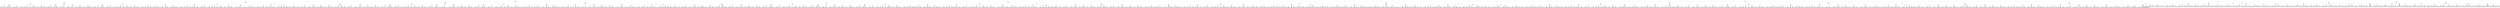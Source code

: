 digraph g {
node [shape = Mrecord];
nodo0[label="{EO: 0|cost: 0.0|A: null}"]
nodo1[label="{EO: 1|cost: 1.0|A: GoToBuenosAires}"]
nodo3[label="{EO: 3|cost: 2.0|A: GoToBrasil|{\nEnergia:\n20BuenosAires\n}}"]
nodo9[label="{EO: 9|cost: 3.0|A: GoToBuenosAires|{\nEnergia:\n20Brasil\n}}"]
nodo24[label="{EO: 24|cost: 4.0|A: GoToBrasil|{\nEnergia:\n20BuenosAires\n}}"]
nodo69[label="{EO: 69|cost: 5.0|A: GoToBuenosAires|{\nEnergia:\n20Brasil\n}}"]
nodo193[label="{EO: 193|cost: 6.0|A: GoToBrasil|{\nEnergia:\n20BuenosAires\n}}"]
nodo567[label="{EO: 567|cost: 7.0|A: GoToBuenosAires|{\nEnergia:\n20Brasil\n}}"]
nodo1649[label="{EO: 1649|cost: 8.0|A: GoToBrasil|{\nEnergia:\n20BuenosAires\n}}"]

nodo567 -> nodo1649;
nodo1650[label="{EO: 1650|cost: 8.0|A: GoToTierraDelFuego|{\nEnergia:\n20BuenosAires\n}}"]

nodo567 -> nodo1650;

nodo193 -> nodo567;
nodo568[label="{EO: 568|cost: 7.0|A: GoToPeru|{\nEnergia:\n20Brasil\n}}"]
nodo1651[label="{EO: 1651|cost: 8.0|A: GoToBrasil|{\nEnergia:\n20Peru\n}}"]

nodo568 -> nodo1651;
nodo1652[label="{EO: 1652|cost: 8.0|A: GoToCanarias|{\nEnergia:\n20Peru\n}}"]

nodo568 -> nodo1652;
nodo1653[label="{EO: 1653|cost: 8.0|A: GoToMexico|{\nEnergia:\n20Peru\n}}"]

nodo568 -> nodo1653;
nodo1654[label="{EO: 1654|cost: 8.0|A: GoToTierraDelFuego|{\nEnergia:\n20Peru\n}}"]

nodo568 -> nodo1654;

nodo193 -> nodo568;

nodo69 -> nodo193;
nodo194[label="{EO: 194|cost: 6.0|A: GoToTierraDelFuego|{\nEnergia:\n20BuenosAires\n}}"]
nodo569[label="{EO: 569|cost: 7.0|A: GoToBuenosAires|{\nEnergia:\n20TierraDelFuego\n}}"]
nodo1655[label="{EO: 1655|cost: 8.0|A: GoToBrasil|{\nEnergia:\n20BuenosAires\n}}"]

nodo569 -> nodo1655;
nodo1656[label="{EO: 1656|cost: 8.0|A: GoToTierraDelFuego|{\nEnergia:\n20BuenosAires\n}}"]

nodo569 -> nodo1656;

nodo194 -> nodo569;
nodo570[label="{EO: 570|cost: 7.0|A: GoToPeru|{\nEnergia:\n20TierraDelFuego\n}}"]
nodo1657[label="{EO: 1657|cost: 8.0|A: GoToBrasil|{\nEnergia:\n20Peru\n}}"]

nodo570 -> nodo1657;
nodo1658[label="{EO: 1658|cost: 8.0|A: GoToCanarias|{\nEnergia:\n20Peru\n}}"]

nodo570 -> nodo1658;
nodo1659[label="{EO: 1659|cost: 8.0|A: GoToMexico|{\nEnergia:\n20Peru\n}}"]

nodo570 -> nodo1659;
nodo1660[label="{EO: 1660|cost: 8.0|A: GoToTierraDelFuego|{\nEnergia:\n20Peru\n}}"]

nodo570 -> nodo1660;

nodo194 -> nodo570;

nodo69 -> nodo194;

nodo24 -> nodo69;
nodo70[label="{EO: 70|cost: 5.0|A: GoToPeru|{\nEnergia:\n20Brasil\n}}"]
nodo195[label="{EO: 195|cost: 6.0|A: GoToBrasil|{\nEnergia:\n20Peru\n}}"]
nodo571[label="{EO: 571|cost: 7.0|A: GoToBuenosAires|{\nEnergia:\n20Brasil\n}}"]
nodo1661[label="{EO: 1661|cost: 8.0|A: GoToBrasil|{\nEnergia:\n20BuenosAires\n}}"]

nodo571 -> nodo1661;
nodo1662[label="{EO: 1662|cost: 8.0|A: GoToTierraDelFuego|{\nEnergia:\n20BuenosAires\n}}"]

nodo571 -> nodo1662;

nodo195 -> nodo571;
nodo572[label="{EO: 572|cost: 7.0|A: GoToPeru|{\nEnergia:\n20Brasil\n}}"]
nodo1663[label="{EO: 1663|cost: 8.0|A: GoToBrasil|{\nEnergia:\n20Peru\n}}"]

nodo572 -> nodo1663;
nodo1664[label="{EO: 1664|cost: 8.0|A: GoToCanarias|{\nEnergia:\n20Peru\n}}"]

nodo572 -> nodo1664;
nodo1665[label="{EO: 1665|cost: 8.0|A: GoToMexico|{\nEnergia:\n20Peru\n}}"]

nodo572 -> nodo1665;
nodo1666[label="{EO: 1666|cost: 8.0|A: GoToTierraDelFuego|{\nEnergia:\n20Peru\n}}"]

nodo572 -> nodo1666;

nodo195 -> nodo572;

nodo70 -> nodo195;
nodo196[label="{EO: 196|cost: 6.0|A: GoToCanarias|{\nEnergia:\n20Peru\n}}"]
nodo573[label="{EO: 573|cost: 7.0|A: GoToCanada|{\nEnergia:\n20Canarias\n}}"]
nodo1667[label="{EO: 1667|cost: 8.0|A: GoToCanarias|{\nEnergia:\n20Canada\n}}"]

nodo573 -> nodo1667;
nodo1668[label="{EO: 1668|cost: 8.0|A: GoToEEUU|{\nEnergia:\n20Canada\n}}"]

nodo573 -> nodo1668;
nodo1669[label="{EO: 1669|cost: 8.0|A: GoToGroenlandia|{\nEnergia:\n20Canada\n}}"]

nodo573 -> nodo1669;
nodo1670[label="{EO: 1670|cost: 8.0|A: GoToInglaterra|{\nEnergia:\n20Canada\n}}"]

nodo573 -> nodo1670;

nodo196 -> nodo573;
nodo574[label="{EO: 574|cost: 7.0|A: GoToCuba|{\nEnergia:\n20Canarias\n}}"]
nodo1671[label="{EO: 1671|cost: 8.0|A: GoToCanarias|{\nEnergia:\n20Cuba\n}}"]

nodo574 -> nodo1671;
nodo1672[label="{EO: 1672|cost: 8.0|A: GoToMexico|{\nEnergia:\n20Cuba\n}}"]

nodo574 -> nodo1672;

nodo196 -> nodo574;
nodo575[label="{EO: 575|cost: 7.0|A: GoToPeru|{\nEnergia:\n20Canarias\n}}"]
nodo1673[label="{EO: 1673|cost: 8.0|A: GoToBrasil|{\nEnergia:\n20Peru\n}}"]

nodo575 -> nodo1673;
nodo1674[label="{EO: 1674|cost: 8.0|A: GoToCanarias|{\nEnergia:\n20Peru\n}}"]

nodo575 -> nodo1674;
nodo1675[label="{EO: 1675|cost: 8.0|A: GoToMexico|{\nEnergia:\n20Peru\n}}"]

nodo575 -> nodo1675;
nodo1676[label="{EO: 1676|cost: 8.0|A: GoToTierraDelFuego|{\nEnergia:\n20Peru\n}}"]

nodo575 -> nodo1676;

nodo196 -> nodo575;
nodo576[label="{EO: 576|cost: 7.0|A: GoToSahara|{\nEnergia:\n20Canarias\n}}"]
nodo1677[label="{EO: 1677|cost: 8.0|A: GoToCanarias|{\nEnergia:\n20Sahara\n}}"]

nodo576 -> nodo1677;
nodo1678[label="{EO: 1678|cost: 8.0|A: GoToEgipto|{\nEnergia:\n20Sahara\n}}"]

nodo576 -> nodo1678;

nodo196 -> nodo576;

nodo70 -> nodo196;
nodo197[label="{EO: 197|cost: 6.0|A: GoToMexico|{\nEnergia:\n20Peru\n}}"]
nodo577[label="{EO: 577|cost: 7.0|A: GoToCuba|{\nEnergia:\n20Mexico\n}}"]
nodo1679[label="{EO: 1679|cost: 8.0|A: GoToCanarias|{\nEnergia:\n20Cuba\n}}"]

nodo577 -> nodo1679;
nodo1680[label="{EO: 1680|cost: 8.0|A: GoToMexico|{\nEnergia:\n20Cuba\n}}"]

nodo577 -> nodo1680;

nodo197 -> nodo577;
nodo578[label="{EO: 578|cost: 7.0|A: GoToEEUU|{\nEnergia:\n20Mexico\n}}"]
nodo1681[label="{EO: 1681|cost: 8.0|A: GoToAlaska|{\nEnergia:\n20EEUU\n}}"]

nodo578 -> nodo1681;
nodo1682[label="{EO: 1682|cost: 8.0|A: GoToCanada|{\nEnergia:\n20EEUU\n}}"]

nodo578 -> nodo1682;
nodo1683[label="{EO: 1683|cost: 8.0|A: GoToMexico|{\nEnergia:\n20EEUU\n}}"]

nodo578 -> nodo1683;

nodo197 -> nodo578;
nodo579[label="{EO: 579|cost: 7.0|A: GoToPeru|{\nEnergia:\n20Mexico\n}}"]
nodo1684[label="{EO: 1684|cost: 8.0|A: GoToBrasil|{\nEnergia:\n20Peru\n}}"]

nodo579 -> nodo1684;
nodo1685[label="{EO: 1685|cost: 8.0|A: GoToCanarias|{\nEnergia:\n20Peru\n}}"]

nodo579 -> nodo1685;
nodo1686[label="{EO: 1686|cost: 8.0|A: GoToMexico|{\nEnergia:\n20Peru\n}}"]

nodo579 -> nodo1686;
nodo1687[label="{EO: 1687|cost: 8.0|A: GoToTierraDelFuego|{\nEnergia:\n20Peru\n}}"]

nodo579 -> nodo1687;

nodo197 -> nodo579;

nodo70 -> nodo197;
nodo198[label="{EO: 198|cost: 6.0|A: GoToTierraDelFuego|{\nEnergia:\n20Peru\n}}"]
nodo580[label="{EO: 580|cost: 7.0|A: GoToBuenosAires|{\nEnergia:\n20TierraDelFuego\n}}"]
nodo1688[label="{EO: 1688|cost: 8.0|A: GoToBrasil|{\nEnergia:\n20BuenosAires\n}}"]

nodo580 -> nodo1688;
nodo1689[label="{EO: 1689|cost: 8.0|A: GoToTierraDelFuego|{\nEnergia:\n20BuenosAires\n}}"]

nodo580 -> nodo1689;

nodo198 -> nodo580;
nodo581[label="{EO: 581|cost: 7.0|A: GoToPeru|{\nEnergia:\n20TierraDelFuego\n}}"]
nodo1690[label="{EO: 1690|cost: 8.0|A: GoToBrasil|{\nEnergia:\n20Peru\n}}"]

nodo581 -> nodo1690;
nodo1691[label="{EO: 1691|cost: 8.0|A: GoToCanarias|{\nEnergia:\n20Peru\n}}"]

nodo581 -> nodo1691;
nodo1692[label="{EO: 1692|cost: 8.0|A: GoToMexico|{\nEnergia:\n20Peru\n}}"]

nodo581 -> nodo1692;
nodo1693[label="{EO: 1693|cost: 8.0|A: GoToTierraDelFuego|{\nEnergia:\n20Peru\n}}"]

nodo581 -> nodo1693;

nodo198 -> nodo581;

nodo70 -> nodo198;

nodo24 -> nodo70;

nodo9 -> nodo24;
nodo25[label="{EO: 25|cost: 4.0|A: GoToTierraDelFuego|{\nEnergia:\n20BuenosAires\n}}"]
nodo71[label="{EO: 71|cost: 5.0|A: GoToBuenosAires|{\nEnergia:\n20TierraDelFuego\n}}"]
nodo199[label="{EO: 199|cost: 6.0|A: GoToBrasil|{\nEnergia:\n20BuenosAires\n}}"]
nodo582[label="{EO: 582|cost: 7.0|A: GoToBuenosAires|{\nEnergia:\n20Brasil\n}}"]
nodo1694[label="{EO: 1694|cost: 8.0|A: GoToBrasil|{\nEnergia:\n20BuenosAires\n}}"]

nodo582 -> nodo1694;
nodo1695[label="{EO: 1695|cost: 8.0|A: GoToTierraDelFuego|{\nEnergia:\n20BuenosAires\n}}"]

nodo582 -> nodo1695;

nodo199 -> nodo582;
nodo583[label="{EO: 583|cost: 7.0|A: GoToPeru|{\nEnergia:\n20Brasil\n}}"]
nodo1696[label="{EO: 1696|cost: 8.0|A: GoToBrasil|{\nEnergia:\n20Peru\n}}"]

nodo583 -> nodo1696;
nodo1697[label="{EO: 1697|cost: 8.0|A: GoToCanarias|{\nEnergia:\n20Peru\n}}"]

nodo583 -> nodo1697;
nodo1698[label="{EO: 1698|cost: 8.0|A: GoToMexico|{\nEnergia:\n20Peru\n}}"]

nodo583 -> nodo1698;
nodo1699[label="{EO: 1699|cost: 8.0|A: GoToTierraDelFuego|{\nEnergia:\n20Peru\n}}"]

nodo583 -> nodo1699;

nodo199 -> nodo583;

nodo71 -> nodo199;
nodo200[label="{EO: 200|cost: 6.0|A: GoToTierraDelFuego|{\nEnergia:\n20BuenosAires\n}}"]
nodo584[label="{EO: 584|cost: 7.0|A: GoToBuenosAires|{\nEnergia:\n20TierraDelFuego\n}}"]
nodo1700[label="{EO: 1700|cost: 8.0|A: GoToBrasil|{\nEnergia:\n20BuenosAires\n}}"]

nodo584 -> nodo1700;
nodo1701[label="{EO: 1701|cost: 8.0|A: GoToTierraDelFuego|{\nEnergia:\n20BuenosAires\n}}"]

nodo584 -> nodo1701;

nodo200 -> nodo584;
nodo585[label="{EO: 585|cost: 7.0|A: GoToPeru|{\nEnergia:\n20TierraDelFuego\n}}"]
nodo1702[label="{EO: 1702|cost: 8.0|A: GoToBrasil|{\nEnergia:\n20Peru\n}}"]

nodo585 -> nodo1702;
nodo1703[label="{EO: 1703|cost: 8.0|A: GoToCanarias|{\nEnergia:\n20Peru\n}}"]

nodo585 -> nodo1703;
nodo1704[label="{EO: 1704|cost: 8.0|A: GoToMexico|{\nEnergia:\n20Peru\n}}"]

nodo585 -> nodo1704;
nodo1705[label="{EO: 1705|cost: 8.0|A: GoToTierraDelFuego|{\nEnergia:\n20Peru\n}}"]

nodo585 -> nodo1705;

nodo200 -> nodo585;

nodo71 -> nodo200;

nodo25 -> nodo71;
nodo72[label="{EO: 72|cost: 5.0|A: GoToPeru|{\nEnergia:\n20TierraDelFuego\n}}"]
nodo201[label="{EO: 201|cost: 6.0|A: GoToBrasil|{\nEnergia:\n20Peru\n}}"]
nodo586[label="{EO: 586|cost: 7.0|A: GoToBuenosAires|{\nEnergia:\n20Brasil\n}}"]
nodo1706[label="{EO: 1706|cost: 8.0|A: GoToBrasil|{\nEnergia:\n20BuenosAires\n}}"]

nodo586 -> nodo1706;
nodo1707[label="{EO: 1707|cost: 8.0|A: GoToTierraDelFuego|{\nEnergia:\n20BuenosAires\n}}"]

nodo586 -> nodo1707;

nodo201 -> nodo586;
nodo587[label="{EO: 587|cost: 7.0|A: GoToPeru|{\nEnergia:\n20Brasil\n}}"]
nodo1708[label="{EO: 1708|cost: 8.0|A: GoToBrasil|{\nEnergia:\n20Peru\n}}"]

nodo587 -> nodo1708;
nodo1709[label="{EO: 1709|cost: 8.0|A: GoToCanarias|{\nEnergia:\n20Peru\n}}"]

nodo587 -> nodo1709;
nodo1710[label="{EO: 1710|cost: 8.0|A: GoToMexico|{\nEnergia:\n20Peru\n}}"]

nodo587 -> nodo1710;
nodo1711[label="{EO: 1711|cost: 8.0|A: GoToTierraDelFuego|{\nEnergia:\n20Peru\n}}"]

nodo587 -> nodo1711;

nodo201 -> nodo587;

nodo72 -> nodo201;
nodo202[label="{EO: 202|cost: 6.0|A: GoToCanarias|{\nEnergia:\n20Peru\n}}"]
nodo588[label="{EO: 588|cost: 7.0|A: GoToCanada|{\nEnergia:\n20Canarias\n}}"]
nodo1712[label="{EO: 1712|cost: 8.0|A: GoToCanarias|{\nEnergia:\n20Canada\n}}"]

nodo588 -> nodo1712;
nodo1713[label="{EO: 1713|cost: 8.0|A: GoToEEUU|{\nEnergia:\n20Canada\n}}"]

nodo588 -> nodo1713;
nodo1714[label="{EO: 1714|cost: 8.0|A: GoToGroenlandia|{\nEnergia:\n20Canada\n}}"]

nodo588 -> nodo1714;
nodo1715[label="{EO: 1715|cost: 8.0|A: GoToInglaterra|{\nEnergia:\n20Canada\n}}"]

nodo588 -> nodo1715;

nodo202 -> nodo588;
nodo589[label="{EO: 589|cost: 7.0|A: GoToCuba|{\nEnergia:\n20Canarias\n}}"]
nodo1716[label="{EO: 1716|cost: 8.0|A: GoToCanarias|{\nEnergia:\n20Cuba\n}}"]

nodo589 -> nodo1716;
nodo1717[label="{EO: 1717|cost: 8.0|A: GoToMexico|{\nEnergia:\n20Cuba\n}}"]

nodo589 -> nodo1717;

nodo202 -> nodo589;
nodo590[label="{EO: 590|cost: 7.0|A: GoToPeru|{\nEnergia:\n20Canarias\n}}"]
nodo1718[label="{EO: 1718|cost: 8.0|A: GoToBrasil|{\nEnergia:\n20Peru\n}}"]

nodo590 -> nodo1718;
nodo1719[label="{EO: 1719|cost: 8.0|A: GoToCanarias|{\nEnergia:\n20Peru\n}}"]

nodo590 -> nodo1719;
nodo1720[label="{EO: 1720|cost: 8.0|A: GoToMexico|{\nEnergia:\n20Peru\n}}"]

nodo590 -> nodo1720;
nodo1721[label="{EO: 1721|cost: 8.0|A: GoToTierraDelFuego|{\nEnergia:\n20Peru\n}}"]

nodo590 -> nodo1721;

nodo202 -> nodo590;
nodo591[label="{EO: 591|cost: 7.0|A: GoToSahara|{\nEnergia:\n20Canarias\n}}"]
nodo1722[label="{EO: 1722|cost: 8.0|A: GoToCanarias|{\nEnergia:\n20Sahara\n}}"]

nodo591 -> nodo1722;
nodo1723[label="{EO: 1723|cost: 8.0|A: GoToEgipto|{\nEnergia:\n20Sahara\n}}"]

nodo591 -> nodo1723;

nodo202 -> nodo591;

nodo72 -> nodo202;
nodo203[label="{EO: 203|cost: 6.0|A: GoToMexico|{\nEnergia:\n20Peru\n}}"]
nodo592[label="{EO: 592|cost: 7.0|A: GoToCuba|{\nEnergia:\n20Mexico\n}}"]
nodo1724[label="{EO: 1724|cost: 8.0|A: GoToCanarias|{\nEnergia:\n20Cuba\n}}"]

nodo592 -> nodo1724;
nodo1725[label="{EO: 1725|cost: 8.0|A: GoToMexico|{\nEnergia:\n20Cuba\n}}"]

nodo592 -> nodo1725;

nodo203 -> nodo592;
nodo593[label="{EO: 593|cost: 7.0|A: GoToEEUU|{\nEnergia:\n20Mexico\n}}"]
nodo1726[label="{EO: 1726|cost: 8.0|A: GoToAlaska|{\nEnergia:\n20EEUU\n}}"]

nodo593 -> nodo1726;
nodo1727[label="{EO: 1727|cost: 8.0|A: GoToCanada|{\nEnergia:\n20EEUU\n}}"]

nodo593 -> nodo1727;
nodo1728[label="{EO: 1728|cost: 8.0|A: GoToMexico|{\nEnergia:\n20EEUU\n}}"]

nodo593 -> nodo1728;

nodo203 -> nodo593;
nodo594[label="{EO: 594|cost: 7.0|A: GoToPeru|{\nEnergia:\n20Mexico\n}}"]
nodo1729[label="{EO: 1729|cost: 8.0|A: GoToBrasil|{\nEnergia:\n20Peru\n}}"]

nodo594 -> nodo1729;
nodo1730[label="{EO: 1730|cost: 8.0|A: GoToCanarias|{\nEnergia:\n20Peru\n}}"]

nodo594 -> nodo1730;
nodo1731[label="{EO: 1731|cost: 8.0|A: GoToMexico|{\nEnergia:\n20Peru\n}}"]

nodo594 -> nodo1731;
nodo1732[label="{EO: 1732|cost: 8.0|A: GoToTierraDelFuego|{\nEnergia:\n20Peru\n}}"]

nodo594 -> nodo1732;

nodo203 -> nodo594;

nodo72 -> nodo203;
nodo204[label="{EO: 204|cost: 6.0|A: GoToTierraDelFuego|{\nEnergia:\n20Peru\n}}"]
nodo595[label="{EO: 595|cost: 7.0|A: GoToBuenosAires|{\nEnergia:\n20TierraDelFuego\n}}"]
nodo1733[label="{EO: 1733|cost: 8.0|A: GoToBrasil|{\nEnergia:\n20BuenosAires\n}}"]

nodo595 -> nodo1733;
nodo1734[label="{EO: 1734|cost: 8.0|A: GoToTierraDelFuego|{\nEnergia:\n20BuenosAires\n}}"]

nodo595 -> nodo1734;

nodo204 -> nodo595;
nodo596[label="{EO: 596|cost: 7.0|A: GoToPeru|{\nEnergia:\n20TierraDelFuego\n}}"]
nodo1735[label="{EO: 1735|cost: 8.0|A: GoToBrasil|{\nEnergia:\n20Peru\n}}"]

nodo596 -> nodo1735;
nodo1736[label="{EO: 1736|cost: 8.0|A: GoToCanarias|{\nEnergia:\n20Peru\n}}"]

nodo596 -> nodo1736;
nodo1737[label="{EO: 1737|cost: 8.0|A: GoToMexico|{\nEnergia:\n20Peru\n}}"]

nodo596 -> nodo1737;
nodo1738[label="{EO: 1738|cost: 8.0|A: GoToTierraDelFuego|{\nEnergia:\n20Peru\n}}"]

nodo596 -> nodo1738;

nodo204 -> nodo596;

nodo72 -> nodo204;

nodo25 -> nodo72;

nodo9 -> nodo25;

nodo3 -> nodo9;
nodo10[label="{EO: 10|cost: 3.0|A: GoToPeru|{\nEnergia:\n20Brasil\n}}"]
nodo26[label="{EO: 26|cost: 4.0|A: GoToBrasil|{\nEnergia:\n20Peru\n}}"]
nodo73[label="{EO: 73|cost: 5.0|A: GoToBuenosAires|{\nEnergia:\n20Brasil\n}}"]
nodo205[label="{EO: 205|cost: 6.0|A: GoToBrasil|{\nEnergia:\n20BuenosAires\n}}"]
nodo597[label="{EO: 597|cost: 7.0|A: GoToBuenosAires|{\nEnergia:\n20Brasil\n}}"]
nodo1739[label="{EO: 1739|cost: 8.0|A: GoToBrasil|{\nEnergia:\n20BuenosAires\n}}"]

nodo597 -> nodo1739;
nodo1740[label="{EO: 1740|cost: 8.0|A: GoToTierraDelFuego|{\nEnergia:\n20BuenosAires\n}}"]

nodo597 -> nodo1740;

nodo205 -> nodo597;
nodo598[label="{EO: 598|cost: 7.0|A: GoToPeru|{\nEnergia:\n20Brasil\n}}"]
nodo1741[label="{EO: 1741|cost: 8.0|A: GoToBrasil|{\nEnergia:\n20Peru\n}}"]

nodo598 -> nodo1741;
nodo1742[label="{EO: 1742|cost: 8.0|A: GoToCanarias|{\nEnergia:\n20Peru\n}}"]

nodo598 -> nodo1742;
nodo1743[label="{EO: 1743|cost: 8.0|A: GoToMexico|{\nEnergia:\n20Peru\n}}"]

nodo598 -> nodo1743;
nodo1744[label="{EO: 1744|cost: 8.0|A: GoToTierraDelFuego|{\nEnergia:\n20Peru\n}}"]

nodo598 -> nodo1744;

nodo205 -> nodo598;

nodo73 -> nodo205;
nodo206[label="{EO: 206|cost: 6.0|A: GoToTierraDelFuego|{\nEnergia:\n20BuenosAires\n}}"]
nodo599[label="{EO: 599|cost: 7.0|A: GoToBuenosAires|{\nEnergia:\n20TierraDelFuego\n}}"]
nodo1745[label="{EO: 1745|cost: 8.0|A: GoToBrasil|{\nEnergia:\n20BuenosAires\n}}"]

nodo599 -> nodo1745;
nodo1746[label="{EO: 1746|cost: 8.0|A: GoToTierraDelFuego|{\nEnergia:\n20BuenosAires\n}}"]

nodo599 -> nodo1746;

nodo206 -> nodo599;
nodo600[label="{EO: 600|cost: 7.0|A: GoToPeru|{\nEnergia:\n20TierraDelFuego\n}}"]
nodo1747[label="{EO: 1747|cost: 8.0|A: GoToBrasil|{\nEnergia:\n20Peru\n}}"]

nodo600 -> nodo1747;
nodo1748[label="{EO: 1748|cost: 8.0|A: GoToCanarias|{\nEnergia:\n20Peru\n}}"]

nodo600 -> nodo1748;
nodo1749[label="{EO: 1749|cost: 8.0|A: GoToMexico|{\nEnergia:\n20Peru\n}}"]

nodo600 -> nodo1749;
nodo1750[label="{EO: 1750|cost: 8.0|A: GoToTierraDelFuego|{\nEnergia:\n20Peru\n}}"]

nodo600 -> nodo1750;

nodo206 -> nodo600;

nodo73 -> nodo206;

nodo26 -> nodo73;
nodo74[label="{EO: 74|cost: 5.0|A: GoToPeru|{\nEnergia:\n20Brasil\n}}"]
nodo207[label="{EO: 207|cost: 6.0|A: GoToBrasil|{\nEnergia:\n20Peru\n}}"]
nodo601[label="{EO: 601|cost: 7.0|A: GoToBuenosAires|{\nEnergia:\n20Brasil\n}}"]
nodo1751[label="{EO: 1751|cost: 8.0|A: GoToBrasil|{\nEnergia:\n20BuenosAires\n}}"]

nodo601 -> nodo1751;
nodo1752[label="{EO: 1752|cost: 8.0|A: GoToTierraDelFuego|{\nEnergia:\n20BuenosAires\n}}"]

nodo601 -> nodo1752;

nodo207 -> nodo601;
nodo602[label="{EO: 602|cost: 7.0|A: GoToPeru|{\nEnergia:\n20Brasil\n}}"]
nodo1753[label="{EO: 1753|cost: 8.0|A: GoToBrasil|{\nEnergia:\n20Peru\n}}"]

nodo602 -> nodo1753;
nodo1754[label="{EO: 1754|cost: 8.0|A: GoToCanarias|{\nEnergia:\n20Peru\n}}"]

nodo602 -> nodo1754;
nodo1755[label="{EO: 1755|cost: 8.0|A: GoToMexico|{\nEnergia:\n20Peru\n}}"]

nodo602 -> nodo1755;
nodo1756[label="{EO: 1756|cost: 8.0|A: GoToTierraDelFuego|{\nEnergia:\n20Peru\n}}"]

nodo602 -> nodo1756;

nodo207 -> nodo602;

nodo74 -> nodo207;
nodo208[label="{EO: 208|cost: 6.0|A: GoToCanarias|{\nEnergia:\n20Peru\n}}"]
nodo603[label="{EO: 603|cost: 7.0|A: GoToCanada|{\nEnergia:\n20Canarias\n}}"]
nodo1757[label="{EO: 1757|cost: 8.0|A: GoToCanarias|{\nEnergia:\n20Canada\n}}"]

nodo603 -> nodo1757;
nodo1758[label="{EO: 1758|cost: 8.0|A: GoToEEUU|{\nEnergia:\n20Canada\n}}"]

nodo603 -> nodo1758;
nodo1759[label="{EO: 1759|cost: 8.0|A: GoToGroenlandia|{\nEnergia:\n20Canada\n}}"]

nodo603 -> nodo1759;
nodo1760[label="{EO: 1760|cost: 8.0|A: GoToInglaterra|{\nEnergia:\n20Canada\n}}"]

nodo603 -> nodo1760;

nodo208 -> nodo603;
nodo604[label="{EO: 604|cost: 7.0|A: GoToCuba|{\nEnergia:\n20Canarias\n}}"]
nodo1761[label="{EO: 1761|cost: 8.0|A: GoToCanarias|{\nEnergia:\n20Cuba\n}}"]

nodo604 -> nodo1761;
nodo1762[label="{EO: 1762|cost: 8.0|A: GoToMexico|{\nEnergia:\n20Cuba\n}}"]

nodo604 -> nodo1762;

nodo208 -> nodo604;
nodo605[label="{EO: 605|cost: 7.0|A: GoToPeru|{\nEnergia:\n20Canarias\n}}"]
nodo1763[label="{EO: 1763|cost: 8.0|A: GoToBrasil|{\nEnergia:\n20Peru\n}}"]

nodo605 -> nodo1763;
nodo1764[label="{EO: 1764|cost: 8.0|A: GoToCanarias|{\nEnergia:\n20Peru\n}}"]

nodo605 -> nodo1764;
nodo1765[label="{EO: 1765|cost: 8.0|A: GoToMexico|{\nEnergia:\n20Peru\n}}"]

nodo605 -> nodo1765;
nodo1766[label="{EO: 1766|cost: 8.0|A: GoToTierraDelFuego|{\nEnergia:\n20Peru\n}}"]

nodo605 -> nodo1766;

nodo208 -> nodo605;
nodo606[label="{EO: 606|cost: 7.0|A: GoToSahara|{\nEnergia:\n20Canarias\n}}"]
nodo1767[label="{EO: 1767|cost: 8.0|A: GoToCanarias|{\nEnergia:\n20Sahara\n}}"]

nodo606 -> nodo1767;
nodo1768[label="{EO: 1768|cost: 8.0|A: GoToEgipto|{\nEnergia:\n20Sahara\n}}"]

nodo606 -> nodo1768;

nodo208 -> nodo606;

nodo74 -> nodo208;
nodo209[label="{EO: 209|cost: 6.0|A: GoToMexico|{\nEnergia:\n20Peru\n}}"]
nodo607[label="{EO: 607|cost: 7.0|A: GoToCuba|{\nEnergia:\n20Mexico\n}}"]
nodo1769[label="{EO: 1769|cost: 8.0|A: GoToCanarias|{\nEnergia:\n20Cuba\n}}"]

nodo607 -> nodo1769;
nodo1770[label="{EO: 1770|cost: 8.0|A: GoToMexico|{\nEnergia:\n20Cuba\n}}"]

nodo607 -> nodo1770;

nodo209 -> nodo607;
nodo608[label="{EO: 608|cost: 7.0|A: GoToEEUU|{\nEnergia:\n20Mexico\n}}"]
nodo1771[label="{EO: 1771|cost: 8.0|A: GoToAlaska|{\nEnergia:\n20EEUU\n}}"]

nodo608 -> nodo1771;
nodo1772[label="{EO: 1772|cost: 8.0|A: GoToCanada|{\nEnergia:\n20EEUU\n}}"]

nodo608 -> nodo1772;
nodo1773[label="{EO: 1773|cost: 8.0|A: GoToMexico|{\nEnergia:\n20EEUU\n}}"]

nodo608 -> nodo1773;

nodo209 -> nodo608;
nodo609[label="{EO: 609|cost: 7.0|A: GoToPeru|{\nEnergia:\n20Mexico\n}}"]
nodo1774[label="{EO: 1774|cost: 8.0|A: GoToBrasil|{\nEnergia:\n20Peru\n}}"]

nodo609 -> nodo1774;
nodo1775[label="{EO: 1775|cost: 8.0|A: GoToCanarias|{\nEnergia:\n20Peru\n}}"]

nodo609 -> nodo1775;
nodo1776[label="{EO: 1776|cost: 8.0|A: GoToMexico|{\nEnergia:\n20Peru\n}}"]

nodo609 -> nodo1776;
nodo1777[label="{EO: 1777|cost: 8.0|A: GoToTierraDelFuego|{\nEnergia:\n20Peru\n}}"]

nodo609 -> nodo1777;

nodo209 -> nodo609;

nodo74 -> nodo209;
nodo210[label="{EO: 210|cost: 6.0|A: GoToTierraDelFuego|{\nEnergia:\n20Peru\n}}"]
nodo610[label="{EO: 610|cost: 7.0|A: GoToBuenosAires|{\nEnergia:\n20TierraDelFuego\n}}"]
nodo1778[label="{EO: 1778|cost: 8.0|A: GoToBrasil|{\nEnergia:\n20BuenosAires\n}}"]

nodo610 -> nodo1778;
nodo1779[label="{EO: 1779|cost: 8.0|A: GoToTierraDelFuego|{\nEnergia:\n20BuenosAires\n}}"]

nodo610 -> nodo1779;

nodo210 -> nodo610;
nodo611[label="{EO: 611|cost: 7.0|A: GoToPeru|{\nEnergia:\n20TierraDelFuego\n}}"]
nodo1780[label="{EO: 1780|cost: 8.0|A: GoToBrasil|{\nEnergia:\n20Peru\n}}"]

nodo611 -> nodo1780;
nodo1781[label="{EO: 1781|cost: 8.0|A: GoToCanarias|{\nEnergia:\n20Peru\n}}"]

nodo611 -> nodo1781;
nodo1782[label="{EO: 1782|cost: 8.0|A: GoToMexico|{\nEnergia:\n20Peru\n}}"]

nodo611 -> nodo1782;
nodo1783[label="{EO: 1783|cost: 8.0|A: GoToTierraDelFuego|{\nEnergia:\n20Peru\n}}"]

nodo611 -> nodo1783;

nodo210 -> nodo611;

nodo74 -> nodo210;

nodo26 -> nodo74;

nodo10 -> nodo26;
nodo27[label="{EO: 27|cost: 4.0|A: GoToCanarias|{\nEnergia:\n20Peru\n}}"]
nodo75[label="{EO: 75|cost: 5.0|A: GoToCanada|{\nEnergia:\n20Canarias\n}}"]
nodo211[label="{EO: 211|cost: 6.0|A: GoToCanarias|{\nEnergia:\n20Canada\n}}"]
nodo612[label="{EO: 612|cost: 7.0|A: GoToCanada|{\nEnergia:\n20Canarias\n}}"]
nodo1784[label="{EO: 1784|cost: 8.0|A: GoToCanarias|{\nEnergia:\n20Canada\n}}"]

nodo612 -> nodo1784;
nodo1785[label="{EO: 1785|cost: 8.0|A: GoToEEUU|{\nEnergia:\n20Canada\n}}"]

nodo612 -> nodo1785;
nodo1786[label="{EO: 1786|cost: 8.0|A: GoToGroenlandia|{\nEnergia:\n20Canada\n}}"]

nodo612 -> nodo1786;
nodo1787[label="{EO: 1787|cost: 8.0|A: GoToInglaterra|{\nEnergia:\n20Canada\n}}"]

nodo612 -> nodo1787;

nodo211 -> nodo612;
nodo613[label="{EO: 613|cost: 7.0|A: GoToCuba|{\nEnergia:\n20Canarias\n}}"]
nodo1788[label="{EO: 1788|cost: 8.0|A: GoToCanarias|{\nEnergia:\n20Cuba\n}}"]

nodo613 -> nodo1788;
nodo1789[label="{EO: 1789|cost: 8.0|A: GoToMexico|{\nEnergia:\n20Cuba\n}}"]

nodo613 -> nodo1789;

nodo211 -> nodo613;
nodo614[label="{EO: 614|cost: 7.0|A: GoToPeru|{\nEnergia:\n20Canarias\n}}"]
nodo1790[label="{EO: 1790|cost: 8.0|A: GoToBrasil|{\nEnergia:\n20Peru\n}}"]

nodo614 -> nodo1790;
nodo1791[label="{EO: 1791|cost: 8.0|A: GoToCanarias|{\nEnergia:\n20Peru\n}}"]

nodo614 -> nodo1791;
nodo1792[label="{EO: 1792|cost: 8.0|A: GoToMexico|{\nEnergia:\n20Peru\n}}"]

nodo614 -> nodo1792;
nodo1793[label="{EO: 1793|cost: 8.0|A: GoToTierraDelFuego|{\nEnergia:\n20Peru\n}}"]

nodo614 -> nodo1793;

nodo211 -> nodo614;
nodo615[label="{EO: 615|cost: 7.0|A: GoToSahara|{\nEnergia:\n20Canarias\n}}"]
nodo1794[label="{EO: 1794|cost: 8.0|A: GoToCanarias|{\nEnergia:\n20Sahara\n}}"]

nodo615 -> nodo1794;
nodo1795[label="{EO: 1795|cost: 8.0|A: GoToEgipto|{\nEnergia:\n20Sahara\n}}"]

nodo615 -> nodo1795;

nodo211 -> nodo615;

nodo75 -> nodo211;
nodo212[label="{EO: 212|cost: 6.0|A: GoToEEUU|{\nEnergia:\n20Canada\n}}"]
nodo616[label="{EO: 616|cost: 7.0|A: GoToAlaska|{\nEnergia:\n20EEUU\n}}"]
nodo1796[label="{EO: 1796|cost: 8.0|A: GoToEEUU|{\nEnergia:\n20Alaska\n}}"]

nodo616 -> nodo1796;

nodo212 -> nodo616;
nodo617[label="{EO: 617|cost: 7.0|A: GoToCanada|{\nEnergia:\n20EEUU\n}}"]
nodo1797[label="{EO: 1797|cost: 8.0|A: GoToCanarias|{\nEnergia:\n20Canada\n}}"]

nodo617 -> nodo1797;
nodo1798[label="{EO: 1798|cost: 8.0|A: GoToEEUU|{\nEnergia:\n20Canada\n}}"]

nodo617 -> nodo1798;
nodo1799[label="{EO: 1799|cost: 8.0|A: GoToGroenlandia|{\nEnergia:\n20Canada\n}}"]

nodo617 -> nodo1799;
nodo1800[label="{EO: 1800|cost: 8.0|A: GoToInglaterra|{\nEnergia:\n20Canada\n}}"]

nodo617 -> nodo1800;

nodo212 -> nodo617;
nodo618[label="{EO: 618|cost: 7.0|A: GoToMexico|{\nEnergia:\n20EEUU\n}}"]
nodo1801[label="{EO: 1801|cost: 8.0|A: GoToCuba|{\nEnergia:\n20Mexico\n}}"]

nodo618 -> nodo1801;
nodo1802[label="{EO: 1802|cost: 8.0|A: GoToEEUU|{\nEnergia:\n20Mexico\n}}"]

nodo618 -> nodo1802;
nodo1803[label="{EO: 1803|cost: 8.0|A: GoToPeru|{\nEnergia:\n20Mexico\n}}"]

nodo618 -> nodo1803;

nodo212 -> nodo618;

nodo75 -> nodo212;
nodo213[label="{EO: 213|cost: 6.0|A: GoToGroenlandia|{\nEnergia:\n20Canada\n}}"]
nodo619[label="{EO: 619|cost: 7.0|A: GoToCanada|{\nEnergia:\n20Groenlandia\n}}"]
nodo1804[label="{EO: 1804|cost: 8.0|A: GoToCanarias|{\nEnergia:\n20Canada\n}}"]

nodo619 -> nodo1804;
nodo1805[label="{EO: 1805|cost: 8.0|A: GoToEEUU|{\nEnergia:\n20Canada\n}}"]

nodo619 -> nodo1805;
nodo1806[label="{EO: 1806|cost: 8.0|A: GoToGroenlandia|{\nEnergia:\n20Canada\n}}"]

nodo619 -> nodo1806;
nodo1807[label="{EO: 1807|cost: 8.0|A: GoToInglaterra|{\nEnergia:\n20Canada\n}}"]

nodo619 -> nodo1807;

nodo213 -> nodo619;
nodo620[label="{EO: 620|cost: 7.0|A: GoToInglaterra|{\nEnergia:\n20Groenlandia\n}}"]
nodo1808[label="{EO: 1808|cost: 8.0|A: GoToCanada|{\nEnergia:\n20Inglaterra\n}}"]

nodo620 -> nodo1808;
nodo1809[label="{EO: 1809|cost: 8.0|A: GoToGroenlandia|{\nEnergia:\n20Inglaterra\n}}"]

nodo620 -> nodo1809;
nodo1810[label="{EO: 1810|cost: 8.0|A: GoToSuecia|{\nEnergia:\n20Inglaterra\n}}"]

nodo620 -> nodo1810;

nodo213 -> nodo620;
nodo621[label="{EO: 621|cost: 7.0|A: GoToNoruega|{\nEnergia:\n20Groenlandia\n}}"]
nodo1811[label="{EO: 1811|cost: 8.0|A: GoToGroenlandia|{\nEnergia:\n20Noruega\n}}"]

nodo621 -> nodo1811;
nodo1812[label="{EO: 1812|cost: 8.0|A: GoToMoscu|{\nEnergia:\n20Noruega\n}}"]

nodo621 -> nodo1812;

nodo213 -> nodo621;

nodo75 -> nodo213;
nodo214[label="{EO: 214|cost: 6.0|A: GoToInglaterra|{\nEnergia:\n20Canada\n}}"]
nodo622[label="{EO: 622|cost: 7.0|A: GoToCanada|{\nEnergia:\n20Inglaterra\n}}"]
nodo1813[label="{EO: 1813|cost: 8.0|A: GoToCanarias|{\nEnergia:\n20Canada\n}}"]

nodo622 -> nodo1813;
nodo1814[label="{EO: 1814|cost: 8.0|A: GoToEEUU|{\nEnergia:\n20Canada\n}}"]

nodo622 -> nodo1814;
nodo1815[label="{EO: 1815|cost: 8.0|A: GoToGroenlandia|{\nEnergia:\n20Canada\n}}"]

nodo622 -> nodo1815;
nodo1816[label="{EO: 1816|cost: 8.0|A: GoToInglaterra|{\nEnergia:\n20Canada\n}}"]

nodo622 -> nodo1816;

nodo214 -> nodo622;
nodo623[label="{EO: 623|cost: 7.0|A: GoToGroenlandia|{\nEnergia:\n20Inglaterra\n}}"]
nodo1817[label="{EO: 1817|cost: 8.0|A: GoToCanada|{\nEnergia:\n20Groenlandia\n}}"]

nodo623 -> nodo1817;
nodo1818[label="{EO: 1818|cost: 8.0|A: GoToInglaterra|{\nEnergia:\n20Groenlandia\n}}"]

nodo623 -> nodo1818;
nodo1819[label="{EO: 1819|cost: 8.0|A: GoToNoruega|{\nEnergia:\n20Groenlandia\n}}"]

nodo623 -> nodo1819;

nodo214 -> nodo623;
nodo624[label="{EO: 624|cost: 7.0|A: GoToSuecia|{\nEnergia:\n20Inglaterra\n}}"]
nodo1820[label="{EO: 1820|cost: 8.0|A: GoToEgipto|{\nEnergia:\n0Suecia\n}}"]

nodo624 -> nodo1820;
nodo1821[label="{EO: 1821|cost: 8.0|A: GoToInglaterra|{\nEnergia:\n0Suecia\n}}"]

nodo624 -> nodo1821;
nodo1822[label="{EO: 1822|cost: 8.0|A: GoToMoscu|{\nEnergia:\n0Suecia\n}}"]

nodo624 -> nodo1822;

nodo214 -> nodo624;

nodo75 -> nodo214;

nodo27 -> nodo75;
nodo76[label="{EO: 76|cost: 5.0|A: GoToCuba|{\nEnergia:\n20Canarias\n}}"]
nodo215[label="{EO: 215|cost: 6.0|A: GoToCanarias|{\nEnergia:\n20Cuba\n}}"]
nodo625[label="{EO: 625|cost: 7.0|A: GoToCanada|{\nEnergia:\n20Canarias\n}}"]
nodo1823[label="{EO: 1823|cost: 8.0|A: GoToCanarias|{\nEnergia:\n20Canada\n}}"]

nodo625 -> nodo1823;
nodo1824[label="{EO: 1824|cost: 8.0|A: GoToEEUU|{\nEnergia:\n20Canada\n}}"]

nodo625 -> nodo1824;
nodo1825[label="{EO: 1825|cost: 8.0|A: GoToGroenlandia|{\nEnergia:\n20Canada\n}}"]

nodo625 -> nodo1825;
nodo1826[label="{EO: 1826|cost: 8.0|A: GoToInglaterra|{\nEnergia:\n20Canada\n}}"]

nodo625 -> nodo1826;

nodo215 -> nodo625;
nodo626[label="{EO: 626|cost: 7.0|A: GoToCuba|{\nEnergia:\n20Canarias\n}}"]
nodo1827[label="{EO: 1827|cost: 8.0|A: GoToCanarias|{\nEnergia:\n20Cuba\n}}"]

nodo626 -> nodo1827;
nodo1828[label="{EO: 1828|cost: 8.0|A: GoToMexico|{\nEnergia:\n20Cuba\n}}"]

nodo626 -> nodo1828;

nodo215 -> nodo626;
nodo627[label="{EO: 627|cost: 7.0|A: GoToPeru|{\nEnergia:\n20Canarias\n}}"]
nodo1829[label="{EO: 1829|cost: 8.0|A: GoToBrasil|{\nEnergia:\n20Peru\n}}"]

nodo627 -> nodo1829;
nodo1830[label="{EO: 1830|cost: 8.0|A: GoToCanarias|{\nEnergia:\n20Peru\n}}"]

nodo627 -> nodo1830;
nodo1831[label="{EO: 1831|cost: 8.0|A: GoToMexico|{\nEnergia:\n20Peru\n}}"]

nodo627 -> nodo1831;
nodo1832[label="{EO: 1832|cost: 8.0|A: GoToTierraDelFuego|{\nEnergia:\n20Peru\n}}"]

nodo627 -> nodo1832;

nodo215 -> nodo627;
nodo628[label="{EO: 628|cost: 7.0|A: GoToSahara|{\nEnergia:\n20Canarias\n}}"]
nodo1833[label="{EO: 1833|cost: 8.0|A: GoToCanarias|{\nEnergia:\n20Sahara\n}}"]

nodo628 -> nodo1833;
nodo1834[label="{EO: 1834|cost: 8.0|A: GoToEgipto|{\nEnergia:\n20Sahara\n}}"]

nodo628 -> nodo1834;

nodo215 -> nodo628;

nodo76 -> nodo215;
nodo216[label="{EO: 216|cost: 6.0|A: GoToMexico|{\nEnergia:\n20Cuba\n}}"]
nodo629[label="{EO: 629|cost: 7.0|A: GoToCuba|{\nEnergia:\n20Mexico\n}}"]
nodo1835[label="{EO: 1835|cost: 8.0|A: GoToCanarias|{\nEnergia:\n20Cuba\n}}"]

nodo629 -> nodo1835;
nodo1836[label="{EO: 1836|cost: 8.0|A: GoToMexico|{\nEnergia:\n20Cuba\n}}"]

nodo629 -> nodo1836;

nodo216 -> nodo629;
nodo630[label="{EO: 630|cost: 7.0|A: GoToEEUU|{\nEnergia:\n20Mexico\n}}"]
nodo1837[label="{EO: 1837|cost: 8.0|A: GoToAlaska|{\nEnergia:\n20EEUU\n}}"]

nodo630 -> nodo1837;
nodo1838[label="{EO: 1838|cost: 8.0|A: GoToCanada|{\nEnergia:\n20EEUU\n}}"]

nodo630 -> nodo1838;
nodo1839[label="{EO: 1839|cost: 8.0|A: GoToMexico|{\nEnergia:\n20EEUU\n}}"]

nodo630 -> nodo1839;

nodo216 -> nodo630;
nodo631[label="{EO: 631|cost: 7.0|A: GoToPeru|{\nEnergia:\n20Mexico\n}}"]
nodo1840[label="{EO: 1840|cost: 8.0|A: GoToBrasil|{\nEnergia:\n20Peru\n}}"]

nodo631 -> nodo1840;
nodo1841[label="{EO: 1841|cost: 8.0|A: GoToCanarias|{\nEnergia:\n20Peru\n}}"]

nodo631 -> nodo1841;
nodo1842[label="{EO: 1842|cost: 8.0|A: GoToMexico|{\nEnergia:\n20Peru\n}}"]

nodo631 -> nodo1842;
nodo1843[label="{EO: 1843|cost: 8.0|A: GoToTierraDelFuego|{\nEnergia:\n20Peru\n}}"]

nodo631 -> nodo1843;

nodo216 -> nodo631;

nodo76 -> nodo216;

nodo27 -> nodo76;
nodo77[label="{EO: 77|cost: 5.0|A: GoToPeru|{\nEnergia:\n20Canarias\n}}"]
nodo217[label="{EO: 217|cost: 6.0|A: GoToBrasil|{\nEnergia:\n20Peru\n}}"]
nodo632[label="{EO: 632|cost: 7.0|A: GoToBuenosAires|{\nEnergia:\n20Brasil\n}}"]
nodo1844[label="{EO: 1844|cost: 8.0|A: GoToBrasil|{\nEnergia:\n20BuenosAires\n}}"]

nodo632 -> nodo1844;
nodo1845[label="{EO: 1845|cost: 8.0|A: GoToTierraDelFuego|{\nEnergia:\n20BuenosAires\n}}"]

nodo632 -> nodo1845;

nodo217 -> nodo632;
nodo633[label="{EO: 633|cost: 7.0|A: GoToPeru|{\nEnergia:\n20Brasil\n}}"]
nodo1846[label="{EO: 1846|cost: 8.0|A: GoToBrasil|{\nEnergia:\n20Peru\n}}"]

nodo633 -> nodo1846;
nodo1847[label="{EO: 1847|cost: 8.0|A: GoToCanarias|{\nEnergia:\n20Peru\n}}"]

nodo633 -> nodo1847;
nodo1848[label="{EO: 1848|cost: 8.0|A: GoToMexico|{\nEnergia:\n20Peru\n}}"]

nodo633 -> nodo1848;
nodo1849[label="{EO: 1849|cost: 8.0|A: GoToTierraDelFuego|{\nEnergia:\n20Peru\n}}"]

nodo633 -> nodo1849;

nodo217 -> nodo633;

nodo77 -> nodo217;
nodo218[label="{EO: 218|cost: 6.0|A: GoToCanarias|{\nEnergia:\n20Peru\n}}"]
nodo634[label="{EO: 634|cost: 7.0|A: GoToCanada|{\nEnergia:\n20Canarias\n}}"]
nodo1850[label="{EO: 1850|cost: 8.0|A: GoToCanarias|{\nEnergia:\n20Canada\n}}"]

nodo634 -> nodo1850;
nodo1851[label="{EO: 1851|cost: 8.0|A: GoToEEUU|{\nEnergia:\n20Canada\n}}"]

nodo634 -> nodo1851;
nodo1852[label="{EO: 1852|cost: 8.0|A: GoToGroenlandia|{\nEnergia:\n20Canada\n}}"]

nodo634 -> nodo1852;
nodo1853[label="{EO: 1853|cost: 8.0|A: GoToInglaterra|{\nEnergia:\n20Canada\n}}"]

nodo634 -> nodo1853;

nodo218 -> nodo634;
nodo635[label="{EO: 635|cost: 7.0|A: GoToCuba|{\nEnergia:\n20Canarias\n}}"]
nodo1854[label="{EO: 1854|cost: 8.0|A: GoToCanarias|{\nEnergia:\n20Cuba\n}}"]

nodo635 -> nodo1854;
nodo1855[label="{EO: 1855|cost: 8.0|A: GoToMexico|{\nEnergia:\n20Cuba\n}}"]

nodo635 -> nodo1855;

nodo218 -> nodo635;
nodo636[label="{EO: 636|cost: 7.0|A: GoToPeru|{\nEnergia:\n20Canarias\n}}"]
nodo1856[label="{EO: 1856|cost: 8.0|A: GoToBrasil|{\nEnergia:\n20Peru\n}}"]

nodo636 -> nodo1856;
nodo1857[label="{EO: 1857|cost: 8.0|A: GoToCanarias|{\nEnergia:\n20Peru\n}}"]

nodo636 -> nodo1857;
nodo1858[label="{EO: 1858|cost: 8.0|A: GoToMexico|{\nEnergia:\n20Peru\n}}"]

nodo636 -> nodo1858;
nodo1859[label="{EO: 1859|cost: 8.0|A: GoToTierraDelFuego|{\nEnergia:\n20Peru\n}}"]

nodo636 -> nodo1859;

nodo218 -> nodo636;
nodo637[label="{EO: 637|cost: 7.0|A: GoToSahara|{\nEnergia:\n20Canarias\n}}"]
nodo1860[label="{EO: 1860|cost: 8.0|A: GoToCanarias|{\nEnergia:\n20Sahara\n}}"]

nodo637 -> nodo1860;
nodo1861[label="{EO: 1861|cost: 8.0|A: GoToEgipto|{\nEnergia:\n20Sahara\n}}"]

nodo637 -> nodo1861;

nodo218 -> nodo637;

nodo77 -> nodo218;
nodo219[label="{EO: 219|cost: 6.0|A: GoToMexico|{\nEnergia:\n20Peru\n}}"]
nodo638[label="{EO: 638|cost: 7.0|A: GoToCuba|{\nEnergia:\n20Mexico\n}}"]
nodo1862[label="{EO: 1862|cost: 8.0|A: GoToCanarias|{\nEnergia:\n20Cuba\n}}"]

nodo638 -> nodo1862;
nodo1863[label="{EO: 1863|cost: 8.0|A: GoToMexico|{\nEnergia:\n20Cuba\n}}"]

nodo638 -> nodo1863;

nodo219 -> nodo638;
nodo639[label="{EO: 639|cost: 7.0|A: GoToEEUU|{\nEnergia:\n20Mexico\n}}"]
nodo1864[label="{EO: 1864|cost: 8.0|A: GoToAlaska|{\nEnergia:\n20EEUU\n}}"]

nodo639 -> nodo1864;
nodo1865[label="{EO: 1865|cost: 8.0|A: GoToCanada|{\nEnergia:\n20EEUU\n}}"]

nodo639 -> nodo1865;
nodo1866[label="{EO: 1866|cost: 8.0|A: GoToMexico|{\nEnergia:\n20EEUU\n}}"]

nodo639 -> nodo1866;

nodo219 -> nodo639;
nodo640[label="{EO: 640|cost: 7.0|A: GoToPeru|{\nEnergia:\n20Mexico\n}}"]
nodo1867[label="{EO: 1867|cost: 8.0|A: GoToBrasil|{\nEnergia:\n20Peru\n}}"]

nodo640 -> nodo1867;
nodo1868[label="{EO: 1868|cost: 8.0|A: GoToCanarias|{\nEnergia:\n20Peru\n}}"]

nodo640 -> nodo1868;
nodo1869[label="{EO: 1869|cost: 8.0|A: GoToMexico|{\nEnergia:\n20Peru\n}}"]

nodo640 -> nodo1869;
nodo1870[label="{EO: 1870|cost: 8.0|A: GoToTierraDelFuego|{\nEnergia:\n20Peru\n}}"]

nodo640 -> nodo1870;

nodo219 -> nodo640;

nodo77 -> nodo219;
nodo220[label="{EO: 220|cost: 6.0|A: GoToTierraDelFuego|{\nEnergia:\n20Peru\n}}"]
nodo641[label="{EO: 641|cost: 7.0|A: GoToBuenosAires|{\nEnergia:\n20TierraDelFuego\n}}"]
nodo1871[label="{EO: 1871|cost: 8.0|A: GoToBrasil|{\nEnergia:\n20BuenosAires\n}}"]

nodo641 -> nodo1871;
nodo1872[label="{EO: 1872|cost: 8.0|A: GoToTierraDelFuego|{\nEnergia:\n20BuenosAires\n}}"]

nodo641 -> nodo1872;

nodo220 -> nodo641;
nodo642[label="{EO: 642|cost: 7.0|A: GoToPeru|{\nEnergia:\n20TierraDelFuego\n}}"]
nodo1873[label="{EO: 1873|cost: 8.0|A: GoToBrasil|{\nEnergia:\n20Peru\n}}"]

nodo642 -> nodo1873;
nodo1874[label="{EO: 1874|cost: 8.0|A: GoToCanarias|{\nEnergia:\n20Peru\n}}"]

nodo642 -> nodo1874;
nodo1875[label="{EO: 1875|cost: 8.0|A: GoToMexico|{\nEnergia:\n20Peru\n}}"]

nodo642 -> nodo1875;
nodo1876[label="{EO: 1876|cost: 8.0|A: GoToTierraDelFuego|{\nEnergia:\n20Peru\n}}"]

nodo642 -> nodo1876;

nodo220 -> nodo642;

nodo77 -> nodo220;

nodo27 -> nodo77;
nodo78[label="{EO: 78|cost: 5.0|A: GoToSahara|{\nEnergia:\n20Canarias\n}}"]
nodo221[label="{EO: 221|cost: 6.0|A: GoToCanarias|{\nEnergia:\n20Sahara\n}}"]
nodo643[label="{EO: 643|cost: 7.0|A: GoToCanada|{\nEnergia:\n20Canarias\n}}"]
nodo1877[label="{EO: 1877|cost: 8.0|A: GoToCanarias|{\nEnergia:\n20Canada\n}}"]

nodo643 -> nodo1877;
nodo1878[label="{EO: 1878|cost: 8.0|A: GoToEEUU|{\nEnergia:\n20Canada\n}}"]

nodo643 -> nodo1878;
nodo1879[label="{EO: 1879|cost: 8.0|A: GoToGroenlandia|{\nEnergia:\n20Canada\n}}"]

nodo643 -> nodo1879;
nodo1880[label="{EO: 1880|cost: 8.0|A: GoToInglaterra|{\nEnergia:\n20Canada\n}}"]

nodo643 -> nodo1880;

nodo221 -> nodo643;
nodo644[label="{EO: 644|cost: 7.0|A: GoToCuba|{\nEnergia:\n20Canarias\n}}"]
nodo1881[label="{EO: 1881|cost: 8.0|A: GoToCanarias|{\nEnergia:\n20Cuba\n}}"]

nodo644 -> nodo1881;
nodo1882[label="{EO: 1882|cost: 8.0|A: GoToMexico|{\nEnergia:\n20Cuba\n}}"]

nodo644 -> nodo1882;

nodo221 -> nodo644;
nodo645[label="{EO: 645|cost: 7.0|A: GoToPeru|{\nEnergia:\n20Canarias\n}}"]
nodo1883[label="{EO: 1883|cost: 8.0|A: GoToBrasil|{\nEnergia:\n20Peru\n}}"]

nodo645 -> nodo1883;
nodo1884[label="{EO: 1884|cost: 8.0|A: GoToCanarias|{\nEnergia:\n20Peru\n}}"]

nodo645 -> nodo1884;
nodo1885[label="{EO: 1885|cost: 8.0|A: GoToMexico|{\nEnergia:\n20Peru\n}}"]

nodo645 -> nodo1885;
nodo1886[label="{EO: 1886|cost: 8.0|A: GoToTierraDelFuego|{\nEnergia:\n20Peru\n}}"]

nodo645 -> nodo1886;

nodo221 -> nodo645;
nodo646[label="{EO: 646|cost: 7.0|A: GoToSahara|{\nEnergia:\n20Canarias\n}}"]
nodo1887[label="{EO: 1887|cost: 8.0|A: GoToCanarias|{\nEnergia:\n20Sahara\n}}"]

nodo646 -> nodo1887;
nodo1888[label="{EO: 1888|cost: 8.0|A: GoToEgipto|{\nEnergia:\n20Sahara\n}}"]

nodo646 -> nodo1888;

nodo221 -> nodo646;

nodo78 -> nodo221;
nodo222[label="{EO: 222|cost: 6.0|A: GoToEgipto|{\nEnergia:\n20Sahara\n}}"]
nodo647[label="{EO: 647|cost: 7.0|A: GoToMoscu|{\nEnergia:\n20Egipto\n}}"]
nodo1889[label="{EO: 1889|cost: 8.0|A: GoToEgipto|{\nEnergia:\n20Moscu\n}}"]

nodo647 -> nodo1889;
nodo1890[label="{EO: 1890|cost: 8.0|A: GoToIndia|{\nEnergia:\n20Moscu\n}}"]

nodo647 -> nodo1890;
nodo1891[label="{EO: 1891|cost: 8.0|A: GoToNoruega|{\nEnergia:\n20Moscu\n}}"]

nodo647 -> nodo1891;
nodo1892[label="{EO: 1892|cost: 8.0|A: GoToSiberia|{\nEnergia:\n20Moscu\n}}"]

nodo647 -> nodo1892;
nodo1893[label="{EO: 1893|cost: 8.0|A: GoToSuecia|{\nEnergia:\n20Moscu\n}}"]

nodo647 -> nodo1893;

nodo222 -> nodo647;
nodo648[label="{EO: 648|cost: 7.0|A: GoToSahara|{\nEnergia:\n20Egipto\n}}"]
nodo1894[label="{EO: 1894|cost: 8.0|A: GoToCanarias|{\nEnergia:\n20Sahara\n}}"]

nodo648 -> nodo1894;
nodo1895[label="{EO: 1895|cost: 8.0|A: GoToEgipto|{\nEnergia:\n20Sahara\n}}"]

nodo648 -> nodo1895;

nodo222 -> nodo648;
nodo649[label="{EO: 649|cost: 7.0|A: GoToSuecia|{\nEnergia:\n20Egipto\n}}"]
nodo1896[label="{EO: 1896|cost: 8.0|A: GoToEgipto|{\nEnergia:\n0Suecia\n}}"]

nodo649 -> nodo1896;
nodo1897[label="{EO: 1897|cost: 8.0|A: GoToInglaterra|{\nEnergia:\n0Suecia\n}}"]

nodo649 -> nodo1897;
nodo1898[label="{EO: 1898|cost: 8.0|A: GoToMoscu|{\nEnergia:\n0Suecia\n}}"]

nodo649 -> nodo1898;

nodo222 -> nodo649;

nodo78 -> nodo222;

nodo27 -> nodo78;

nodo10 -> nodo27;
nodo28[label="{EO: 28|cost: 4.0|A: GoToMexico|{\nEnergia:\n20Peru\n}}"]
nodo79[label="{EO: 79|cost: 5.0|A: GoToCuba|{\nEnergia:\n20Mexico\n}}"]
nodo223[label="{EO: 223|cost: 6.0|A: GoToCanarias|{\nEnergia:\n20Cuba\n}}"]
nodo650[label="{EO: 650|cost: 7.0|A: GoToCanada|{\nEnergia:\n20Canarias\n}}"]
nodo1899[label="{EO: 1899|cost: 8.0|A: GoToCanarias|{\nEnergia:\n20Canada\n}}"]

nodo650 -> nodo1899;
nodo1900[label="{EO: 1900|cost: 8.0|A: GoToEEUU|{\nEnergia:\n20Canada\n}}"]

nodo650 -> nodo1900;
nodo1901[label="{EO: 1901|cost: 8.0|A: GoToGroenlandia|{\nEnergia:\n20Canada\n}}"]

nodo650 -> nodo1901;
nodo1902[label="{EO: 1902|cost: 8.0|A: GoToInglaterra|{\nEnergia:\n20Canada\n}}"]

nodo650 -> nodo1902;

nodo223 -> nodo650;
nodo651[label="{EO: 651|cost: 7.0|A: GoToCuba|{\nEnergia:\n20Canarias\n}}"]
nodo1903[label="{EO: 1903|cost: 8.0|A: GoToCanarias|{\nEnergia:\n20Cuba\n}}"]

nodo651 -> nodo1903;
nodo1904[label="{EO: 1904|cost: 8.0|A: GoToMexico|{\nEnergia:\n20Cuba\n}}"]

nodo651 -> nodo1904;

nodo223 -> nodo651;
nodo652[label="{EO: 652|cost: 7.0|A: GoToPeru|{\nEnergia:\n20Canarias\n}}"]
nodo1905[label="{EO: 1905|cost: 8.0|A: GoToBrasil|{\nEnergia:\n20Peru\n}}"]

nodo652 -> nodo1905;
nodo1906[label="{EO: 1906|cost: 8.0|A: GoToCanarias|{\nEnergia:\n20Peru\n}}"]

nodo652 -> nodo1906;
nodo1907[label="{EO: 1907|cost: 8.0|A: GoToMexico|{\nEnergia:\n20Peru\n}}"]

nodo652 -> nodo1907;
nodo1908[label="{EO: 1908|cost: 8.0|A: GoToTierraDelFuego|{\nEnergia:\n20Peru\n}}"]

nodo652 -> nodo1908;

nodo223 -> nodo652;
nodo653[label="{EO: 653|cost: 7.0|A: GoToSahara|{\nEnergia:\n20Canarias\n}}"]
nodo1909[label="{EO: 1909|cost: 8.0|A: GoToCanarias|{\nEnergia:\n20Sahara\n}}"]

nodo653 -> nodo1909;
nodo1910[label="{EO: 1910|cost: 8.0|A: GoToEgipto|{\nEnergia:\n20Sahara\n}}"]

nodo653 -> nodo1910;

nodo223 -> nodo653;

nodo79 -> nodo223;
nodo224[label="{EO: 224|cost: 6.0|A: GoToMexico|{\nEnergia:\n20Cuba\n}}"]
nodo654[label="{EO: 654|cost: 7.0|A: GoToCuba|{\nEnergia:\n20Mexico\n}}"]
nodo1911[label="{EO: 1911|cost: 8.0|A: GoToCanarias|{\nEnergia:\n20Cuba\n}}"]

nodo654 -> nodo1911;
nodo1912[label="{EO: 1912|cost: 8.0|A: GoToMexico|{\nEnergia:\n20Cuba\n}}"]

nodo654 -> nodo1912;

nodo224 -> nodo654;
nodo655[label="{EO: 655|cost: 7.0|A: GoToEEUU|{\nEnergia:\n20Mexico\n}}"]
nodo1913[label="{EO: 1913|cost: 8.0|A: GoToAlaska|{\nEnergia:\n20EEUU\n}}"]

nodo655 -> nodo1913;
nodo1914[label="{EO: 1914|cost: 8.0|A: GoToCanada|{\nEnergia:\n20EEUU\n}}"]

nodo655 -> nodo1914;
nodo1915[label="{EO: 1915|cost: 8.0|A: GoToMexico|{\nEnergia:\n20EEUU\n}}"]

nodo655 -> nodo1915;

nodo224 -> nodo655;
nodo656[label="{EO: 656|cost: 7.0|A: GoToPeru|{\nEnergia:\n20Mexico\n}}"]
nodo1916[label="{EO: 1916|cost: 8.0|A: GoToBrasil|{\nEnergia:\n20Peru\n}}"]

nodo656 -> nodo1916;
nodo1917[label="{EO: 1917|cost: 8.0|A: GoToCanarias|{\nEnergia:\n20Peru\n}}"]

nodo656 -> nodo1917;
nodo1918[label="{EO: 1918|cost: 8.0|A: GoToMexico|{\nEnergia:\n20Peru\n}}"]

nodo656 -> nodo1918;
nodo1919[label="{EO: 1919|cost: 8.0|A: GoToTierraDelFuego|{\nEnergia:\n20Peru\n}}"]

nodo656 -> nodo1919;

nodo224 -> nodo656;

nodo79 -> nodo224;

nodo28 -> nodo79;
nodo80[label="{EO: 80|cost: 5.0|A: GoToEEUU|{\nEnergia:\n20Mexico\n}}"]
nodo225[label="{EO: 225|cost: 6.0|A: GoToAlaska|{\nEnergia:\n20EEUU\n}}"]
nodo657[label="{EO: 657|cost: 7.0|A: GoToEEUU|{\nEnergia:\n20Alaska\n}}"]
nodo1920[label="{EO: 1920|cost: 8.0|A: GoToAlaska|{\nEnergia:\n20EEUU\n}}"]

nodo657 -> nodo1920;
nodo1921[label="{EO: 1921|cost: 8.0|A: GoToCanada|{\nEnergia:\n20EEUU\n}}"]

nodo657 -> nodo1921;
nodo1922[label="{EO: 1922|cost: 8.0|A: GoToMexico|{\nEnergia:\n20EEUU\n}}"]

nodo657 -> nodo1922;

nodo225 -> nodo657;

nodo80 -> nodo225;
nodo226[label="{EO: 226|cost: 6.0|A: GoToCanada|{\nEnergia:\n20EEUU\n}}"]
nodo658[label="{EO: 658|cost: 7.0|A: GoToCanarias|{\nEnergia:\n20Canada\n}}"]
nodo1923[label="{EO: 1923|cost: 8.0|A: GoToCanada|{\nEnergia:\n20Canarias\n}}"]

nodo658 -> nodo1923;
nodo1924[label="{EO: 1924|cost: 8.0|A: GoToCuba|{\nEnergia:\n20Canarias\n}}"]

nodo658 -> nodo1924;
nodo1925[label="{EO: 1925|cost: 8.0|A: GoToPeru|{\nEnergia:\n20Canarias\n}}"]

nodo658 -> nodo1925;
nodo1926[label="{EO: 1926|cost: 8.0|A: GoToSahara|{\nEnergia:\n20Canarias\n}}"]

nodo658 -> nodo1926;

nodo226 -> nodo658;
nodo659[label="{EO: 659|cost: 7.0|A: GoToEEUU|{\nEnergia:\n20Canada\n}}"]
nodo1927[label="{EO: 1927|cost: 8.0|A: GoToAlaska|{\nEnergia:\n20EEUU\n}}"]

nodo659 -> nodo1927;
nodo1928[label="{EO: 1928|cost: 8.0|A: GoToCanada|{\nEnergia:\n20EEUU\n}}"]

nodo659 -> nodo1928;
nodo1929[label="{EO: 1929|cost: 8.0|A: GoToMexico|{\nEnergia:\n20EEUU\n}}"]

nodo659 -> nodo1929;

nodo226 -> nodo659;
nodo660[label="{EO: 660|cost: 7.0|A: GoToGroenlandia|{\nEnergia:\n20Canada\n}}"]
nodo1930[label="{EO: 1930|cost: 8.0|A: GoToCanada|{\nEnergia:\n20Groenlandia\n}}"]

nodo660 -> nodo1930;
nodo1931[label="{EO: 1931|cost: 8.0|A: GoToInglaterra|{\nEnergia:\n20Groenlandia\n}}"]

nodo660 -> nodo1931;
nodo1932[label="{EO: 1932|cost: 8.0|A: GoToNoruega|{\nEnergia:\n20Groenlandia\n}}"]

nodo660 -> nodo1932;

nodo226 -> nodo660;
nodo661[label="{EO: 661|cost: 7.0|A: GoToInglaterra|{\nEnergia:\n20Canada\n}}"]
nodo1933[label="{EO: 1933|cost: 8.0|A: GoToCanada|{\nEnergia:\n20Inglaterra\n}}"]

nodo661 -> nodo1933;
nodo1934[label="{EO: 1934|cost: 8.0|A: GoToGroenlandia|{\nEnergia:\n20Inglaterra\n}}"]

nodo661 -> nodo1934;
nodo1935[label="{EO: 1935|cost: 8.0|A: GoToSuecia|{\nEnergia:\n20Inglaterra\n}}"]

nodo661 -> nodo1935;

nodo226 -> nodo661;

nodo80 -> nodo226;
nodo227[label="{EO: 227|cost: 6.0|A: GoToMexico|{\nEnergia:\n20EEUU\n}}"]
nodo662[label="{EO: 662|cost: 7.0|A: GoToCuba|{\nEnergia:\n20Mexico\n}}"]
nodo1936[label="{EO: 1936|cost: 8.0|A: GoToCanarias|{\nEnergia:\n20Cuba\n}}"]

nodo662 -> nodo1936;
nodo1937[label="{EO: 1937|cost: 8.0|A: GoToMexico|{\nEnergia:\n20Cuba\n}}"]

nodo662 -> nodo1937;

nodo227 -> nodo662;
nodo663[label="{EO: 663|cost: 7.0|A: GoToEEUU|{\nEnergia:\n20Mexico\n}}"]
nodo1938[label="{EO: 1938|cost: 8.0|A: GoToAlaska|{\nEnergia:\n20EEUU\n}}"]

nodo663 -> nodo1938;
nodo1939[label="{EO: 1939|cost: 8.0|A: GoToCanada|{\nEnergia:\n20EEUU\n}}"]

nodo663 -> nodo1939;
nodo1940[label="{EO: 1940|cost: 8.0|A: GoToMexico|{\nEnergia:\n20EEUU\n}}"]

nodo663 -> nodo1940;

nodo227 -> nodo663;
nodo664[label="{EO: 664|cost: 7.0|A: GoToPeru|{\nEnergia:\n20Mexico\n}}"]
nodo1941[label="{EO: 1941|cost: 8.0|A: GoToBrasil|{\nEnergia:\n20Peru\n}}"]

nodo664 -> nodo1941;
nodo1942[label="{EO: 1942|cost: 8.0|A: GoToCanarias|{\nEnergia:\n20Peru\n}}"]

nodo664 -> nodo1942;
nodo1943[label="{EO: 1943|cost: 8.0|A: GoToMexico|{\nEnergia:\n20Peru\n}}"]

nodo664 -> nodo1943;
nodo1944[label="{EO: 1944|cost: 8.0|A: GoToTierraDelFuego|{\nEnergia:\n20Peru\n}}"]

nodo664 -> nodo1944;

nodo227 -> nodo664;

nodo80 -> nodo227;

nodo28 -> nodo80;
nodo81[label="{EO: 81|cost: 5.0|A: GoToPeru|{\nEnergia:\n20Mexico\n}}"]
nodo228[label="{EO: 228|cost: 6.0|A: GoToBrasil|{\nEnergia:\n20Peru\n}}"]
nodo665[label="{EO: 665|cost: 7.0|A: GoToBuenosAires|{\nEnergia:\n20Brasil\n}}"]
nodo1945[label="{EO: 1945|cost: 8.0|A: GoToBrasil|{\nEnergia:\n20BuenosAires\n}}"]

nodo665 -> nodo1945;
nodo1946[label="{EO: 1946|cost: 8.0|A: GoToTierraDelFuego|{\nEnergia:\n20BuenosAires\n}}"]

nodo665 -> nodo1946;

nodo228 -> nodo665;
nodo666[label="{EO: 666|cost: 7.0|A: GoToPeru|{\nEnergia:\n20Brasil\n}}"]
nodo1947[label="{EO: 1947|cost: 8.0|A: GoToBrasil|{\nEnergia:\n20Peru\n}}"]

nodo666 -> nodo1947;
nodo1948[label="{EO: 1948|cost: 8.0|A: GoToCanarias|{\nEnergia:\n20Peru\n}}"]

nodo666 -> nodo1948;
nodo1949[label="{EO: 1949|cost: 8.0|A: GoToMexico|{\nEnergia:\n20Peru\n}}"]

nodo666 -> nodo1949;
nodo1950[label="{EO: 1950|cost: 8.0|A: GoToTierraDelFuego|{\nEnergia:\n20Peru\n}}"]

nodo666 -> nodo1950;

nodo228 -> nodo666;

nodo81 -> nodo228;
nodo229[label="{EO: 229|cost: 6.0|A: GoToCanarias|{\nEnergia:\n20Peru\n}}"]
nodo667[label="{EO: 667|cost: 7.0|A: GoToCanada|{\nEnergia:\n20Canarias\n}}"]
nodo1951[label="{EO: 1951|cost: 8.0|A: GoToCanarias|{\nEnergia:\n20Canada\n}}"]

nodo667 -> nodo1951;
nodo1952[label="{EO: 1952|cost: 8.0|A: GoToEEUU|{\nEnergia:\n20Canada\n}}"]

nodo667 -> nodo1952;
nodo1953[label="{EO: 1953|cost: 8.0|A: GoToGroenlandia|{\nEnergia:\n20Canada\n}}"]

nodo667 -> nodo1953;
nodo1954[label="{EO: 1954|cost: 8.0|A: GoToInglaterra|{\nEnergia:\n20Canada\n}}"]

nodo667 -> nodo1954;

nodo229 -> nodo667;
nodo668[label="{EO: 668|cost: 7.0|A: GoToCuba|{\nEnergia:\n20Canarias\n}}"]
nodo1955[label="{EO: 1955|cost: 8.0|A: GoToCanarias|{\nEnergia:\n20Cuba\n}}"]

nodo668 -> nodo1955;
nodo1956[label="{EO: 1956|cost: 8.0|A: GoToMexico|{\nEnergia:\n20Cuba\n}}"]

nodo668 -> nodo1956;

nodo229 -> nodo668;
nodo669[label="{EO: 669|cost: 7.0|A: GoToPeru|{\nEnergia:\n20Canarias\n}}"]
nodo1957[label="{EO: 1957|cost: 8.0|A: GoToBrasil|{\nEnergia:\n20Peru\n}}"]

nodo669 -> nodo1957;
nodo1958[label="{EO: 1958|cost: 8.0|A: GoToCanarias|{\nEnergia:\n20Peru\n}}"]

nodo669 -> nodo1958;
nodo1959[label="{EO: 1959|cost: 8.0|A: GoToMexico|{\nEnergia:\n20Peru\n}}"]

nodo669 -> nodo1959;
nodo1960[label="{EO: 1960|cost: 8.0|A: GoToTierraDelFuego|{\nEnergia:\n20Peru\n}}"]

nodo669 -> nodo1960;

nodo229 -> nodo669;
nodo670[label="{EO: 670|cost: 7.0|A: GoToSahara|{\nEnergia:\n20Canarias\n}}"]
nodo1961[label="{EO: 1961|cost: 8.0|A: GoToCanarias|{\nEnergia:\n20Sahara\n}}"]

nodo670 -> nodo1961;
nodo1962[label="{EO: 1962|cost: 8.0|A: GoToEgipto|{\nEnergia:\n20Sahara\n}}"]

nodo670 -> nodo1962;

nodo229 -> nodo670;

nodo81 -> nodo229;
nodo230[label="{EO: 230|cost: 6.0|A: GoToMexico|{\nEnergia:\n20Peru\n}}"]
nodo671[label="{EO: 671|cost: 7.0|A: GoToCuba|{\nEnergia:\n20Mexico\n}}"]
nodo1963[label="{EO: 1963|cost: 8.0|A: GoToCanarias|{\nEnergia:\n20Cuba\n}}"]

nodo671 -> nodo1963;
nodo1964[label="{EO: 1964|cost: 8.0|A: GoToMexico|{\nEnergia:\n20Cuba\n}}"]

nodo671 -> nodo1964;

nodo230 -> nodo671;
nodo672[label="{EO: 672|cost: 7.0|A: GoToEEUU|{\nEnergia:\n20Mexico\n}}"]
nodo1965[label="{EO: 1965|cost: 8.0|A: GoToAlaska|{\nEnergia:\n20EEUU\n}}"]

nodo672 -> nodo1965;
nodo1966[label="{EO: 1966|cost: 8.0|A: GoToCanada|{\nEnergia:\n20EEUU\n}}"]

nodo672 -> nodo1966;
nodo1967[label="{EO: 1967|cost: 8.0|A: GoToMexico|{\nEnergia:\n20EEUU\n}}"]

nodo672 -> nodo1967;

nodo230 -> nodo672;
nodo673[label="{EO: 673|cost: 7.0|A: GoToPeru|{\nEnergia:\n20Mexico\n}}"]
nodo1968[label="{EO: 1968|cost: 8.0|A: GoToBrasil|{\nEnergia:\n20Peru\n}}"]

nodo673 -> nodo1968;
nodo1969[label="{EO: 1969|cost: 8.0|A: GoToCanarias|{\nEnergia:\n20Peru\n}}"]

nodo673 -> nodo1969;
nodo1970[label="{EO: 1970|cost: 8.0|A: GoToMexico|{\nEnergia:\n20Peru\n}}"]

nodo673 -> nodo1970;
nodo1971[label="{EO: 1971|cost: 8.0|A: GoToTierraDelFuego|{\nEnergia:\n20Peru\n}}"]

nodo673 -> nodo1971;

nodo230 -> nodo673;

nodo81 -> nodo230;
nodo231[label="{EO: 231|cost: 6.0|A: GoToTierraDelFuego|{\nEnergia:\n20Peru\n}}"]
nodo674[label="{EO: 674|cost: 7.0|A: GoToBuenosAires|{\nEnergia:\n20TierraDelFuego\n}}"]
nodo1972[label="{EO: 1972|cost: 8.0|A: GoToBrasil|{\nEnergia:\n20BuenosAires\n}}"]

nodo674 -> nodo1972;
nodo1973[label="{EO: 1973|cost: 8.0|A: GoToTierraDelFuego|{\nEnergia:\n20BuenosAires\n}}"]

nodo674 -> nodo1973;

nodo231 -> nodo674;
nodo675[label="{EO: 675|cost: 7.0|A: GoToPeru|{\nEnergia:\n20TierraDelFuego\n}}"]
nodo1974[label="{EO: 1974|cost: 8.0|A: GoToBrasil|{\nEnergia:\n20Peru\n}}"]

nodo675 -> nodo1974;
nodo1975[label="{EO: 1975|cost: 8.0|A: GoToCanarias|{\nEnergia:\n20Peru\n}}"]

nodo675 -> nodo1975;
nodo1976[label="{EO: 1976|cost: 8.0|A: GoToMexico|{\nEnergia:\n20Peru\n}}"]

nodo675 -> nodo1976;
nodo1977[label="{EO: 1977|cost: 8.0|A: GoToTierraDelFuego|{\nEnergia:\n20Peru\n}}"]

nodo675 -> nodo1977;

nodo231 -> nodo675;

nodo81 -> nodo231;

nodo28 -> nodo81;

nodo10 -> nodo28;
nodo29[label="{EO: 29|cost: 4.0|A: GoToTierraDelFuego|{\nEnergia:\n20Peru\n}}"]
nodo82[label="{EO: 82|cost: 5.0|A: GoToBuenosAires|{\nEnergia:\n20TierraDelFuego\n}}"]
nodo232[label="{EO: 232|cost: 6.0|A: GoToBrasil|{\nEnergia:\n20BuenosAires\n}}"]
nodo676[label="{EO: 676|cost: 7.0|A: GoToBuenosAires|{\nEnergia:\n20Brasil\n}}"]
nodo1978[label="{EO: 1978|cost: 8.0|A: GoToBrasil|{\nEnergia:\n20BuenosAires\n}}"]

nodo676 -> nodo1978;
nodo1979[label="{EO: 1979|cost: 8.0|A: GoToTierraDelFuego|{\nEnergia:\n20BuenosAires\n}}"]

nodo676 -> nodo1979;

nodo232 -> nodo676;
nodo677[label="{EO: 677|cost: 7.0|A: GoToPeru|{\nEnergia:\n20Brasil\n}}"]
nodo1980[label="{EO: 1980|cost: 8.0|A: GoToBrasil|{\nEnergia:\n20Peru\n}}"]

nodo677 -> nodo1980;
nodo1981[label="{EO: 1981|cost: 8.0|A: GoToCanarias|{\nEnergia:\n20Peru\n}}"]

nodo677 -> nodo1981;
nodo1982[label="{EO: 1982|cost: 8.0|A: GoToMexico|{\nEnergia:\n20Peru\n}}"]

nodo677 -> nodo1982;
nodo1983[label="{EO: 1983|cost: 8.0|A: GoToTierraDelFuego|{\nEnergia:\n20Peru\n}}"]

nodo677 -> nodo1983;

nodo232 -> nodo677;

nodo82 -> nodo232;
nodo233[label="{EO: 233|cost: 6.0|A: GoToTierraDelFuego|{\nEnergia:\n20BuenosAires\n}}"]
nodo678[label="{EO: 678|cost: 7.0|A: GoToBuenosAires|{\nEnergia:\n20TierraDelFuego\n}}"]
nodo1984[label="{EO: 1984|cost: 8.0|A: GoToBrasil|{\nEnergia:\n20BuenosAires\n}}"]

nodo678 -> nodo1984;
nodo1985[label="{EO: 1985|cost: 8.0|A: GoToTierraDelFuego|{\nEnergia:\n20BuenosAires\n}}"]

nodo678 -> nodo1985;

nodo233 -> nodo678;
nodo679[label="{EO: 679|cost: 7.0|A: GoToPeru|{\nEnergia:\n20TierraDelFuego\n}}"]
nodo1986[label="{EO: 1986|cost: 8.0|A: GoToBrasil|{\nEnergia:\n20Peru\n}}"]

nodo679 -> nodo1986;
nodo1987[label="{EO: 1987|cost: 8.0|A: GoToCanarias|{\nEnergia:\n20Peru\n}}"]

nodo679 -> nodo1987;
nodo1988[label="{EO: 1988|cost: 8.0|A: GoToMexico|{\nEnergia:\n20Peru\n}}"]

nodo679 -> nodo1988;
nodo1989[label="{EO: 1989|cost: 8.0|A: GoToTierraDelFuego|{\nEnergia:\n20Peru\n}}"]

nodo679 -> nodo1989;

nodo233 -> nodo679;

nodo82 -> nodo233;

nodo29 -> nodo82;
nodo83[label="{EO: 83|cost: 5.0|A: GoToPeru|{\nEnergia:\n20TierraDelFuego\n}}"]
nodo234[label="{EO: 234|cost: 6.0|A: GoToBrasil|{\nEnergia:\n20Peru\n}}"]
nodo680[label="{EO: 680|cost: 7.0|A: GoToBuenosAires|{\nEnergia:\n20Brasil\n}}"]
nodo1990[label="{EO: 1990|cost: 8.0|A: GoToBrasil|{\nEnergia:\n20BuenosAires\n}}"]

nodo680 -> nodo1990;
nodo1991[label="{EO: 1991|cost: 8.0|A: GoToTierraDelFuego|{\nEnergia:\n20BuenosAires\n}}"]

nodo680 -> nodo1991;

nodo234 -> nodo680;
nodo681[label="{EO: 681|cost: 7.0|A: GoToPeru|{\nEnergia:\n20Brasil\n}}"]
nodo1992[label="{EO: 1992|cost: 8.0|A: GoToBrasil|{\nEnergia:\n20Peru\n}}"]

nodo681 -> nodo1992;
nodo1993[label="{EO: 1993|cost: 8.0|A: GoToCanarias|{\nEnergia:\n20Peru\n}}"]

nodo681 -> nodo1993;
nodo1994[label="{EO: 1994|cost: 8.0|A: GoToMexico|{\nEnergia:\n20Peru\n}}"]

nodo681 -> nodo1994;
nodo1995[label="{EO: 1995|cost: 8.0|A: GoToTierraDelFuego|{\nEnergia:\n20Peru\n}}"]

nodo681 -> nodo1995;

nodo234 -> nodo681;

nodo83 -> nodo234;
nodo235[label="{EO: 235|cost: 6.0|A: GoToCanarias|{\nEnergia:\n20Peru\n}}"]
nodo682[label="{EO: 682|cost: 7.0|A: GoToCanada|{\nEnergia:\n20Canarias\n}}"]
nodo1996[label="{EO: 1996|cost: 8.0|A: GoToCanarias|{\nEnergia:\n20Canada\n}}"]

nodo682 -> nodo1996;
nodo1997[label="{EO: 1997|cost: 8.0|A: GoToEEUU|{\nEnergia:\n20Canada\n}}"]

nodo682 -> nodo1997;
nodo1998[label="{EO: 1998|cost: 8.0|A: GoToGroenlandia|{\nEnergia:\n20Canada\n}}"]

nodo682 -> nodo1998;
nodo1999[label="{EO: 1999|cost: 8.0|A: GoToInglaterra|{\nEnergia:\n20Canada\n}}"]

nodo682 -> nodo1999;

nodo235 -> nodo682;
nodo683[label="{EO: 683|cost: 7.0|A: GoToCuba|{\nEnergia:\n20Canarias\n}}"]
nodo2000[label="{EO: 2000|cost: 8.0|A: GoToCanarias|{\nEnergia:\n20Cuba\n}}"]

nodo683 -> nodo2000;
nodo2001[label="{EO: 2001|cost: 8.0|A: GoToMexico|{\nEnergia:\n20Cuba\n}}"]

nodo683 -> nodo2001;

nodo235 -> nodo683;
nodo684[label="{EO: 684|cost: 7.0|A: GoToPeru|{\nEnergia:\n20Canarias\n}}"]
nodo2002[label="{EO: 2002|cost: 8.0|A: GoToBrasil|{\nEnergia:\n20Peru\n}}"]

nodo684 -> nodo2002;
nodo2003[label="{EO: 2003|cost: 8.0|A: GoToCanarias|{\nEnergia:\n20Peru\n}}"]

nodo684 -> nodo2003;
nodo2004[label="{EO: 2004|cost: 8.0|A: GoToMexico|{\nEnergia:\n20Peru\n}}"]

nodo684 -> nodo2004;
nodo2005[label="{EO: 2005|cost: 8.0|A: GoToTierraDelFuego|{\nEnergia:\n20Peru\n}}"]

nodo684 -> nodo2005;

nodo235 -> nodo684;
nodo685[label="{EO: 685|cost: 7.0|A: GoToSahara|{\nEnergia:\n20Canarias\n}}"]
nodo2006[label="{EO: 2006|cost: 8.0|A: GoToCanarias|{\nEnergia:\n20Sahara\n}}"]

nodo685 -> nodo2006;
nodo2007[label="{EO: 2007|cost: 8.0|A: GoToEgipto|{\nEnergia:\n20Sahara\n}}"]

nodo685 -> nodo2007;

nodo235 -> nodo685;

nodo83 -> nodo235;
nodo236[label="{EO: 236|cost: 6.0|A: GoToMexico|{\nEnergia:\n20Peru\n}}"]
nodo686[label="{EO: 686|cost: 7.0|A: GoToCuba|{\nEnergia:\n20Mexico\n}}"]
nodo2008[label="{EO: 2008|cost: 8.0|A: GoToCanarias|{\nEnergia:\n20Cuba\n}}"]

nodo686 -> nodo2008;
nodo2009[label="{EO: 2009|cost: 8.0|A: GoToMexico|{\nEnergia:\n20Cuba\n}}"]

nodo686 -> nodo2009;

nodo236 -> nodo686;
nodo687[label="{EO: 687|cost: 7.0|A: GoToEEUU|{\nEnergia:\n20Mexico\n}}"]
nodo2010[label="{EO: 2010|cost: 8.0|A: GoToAlaska|{\nEnergia:\n20EEUU\n}}"]

nodo687 -> nodo2010;
nodo2011[label="{EO: 2011|cost: 8.0|A: GoToCanada|{\nEnergia:\n20EEUU\n}}"]

nodo687 -> nodo2011;
nodo2012[label="{EO: 2012|cost: 8.0|A: GoToMexico|{\nEnergia:\n20EEUU\n}}"]

nodo687 -> nodo2012;

nodo236 -> nodo687;
nodo688[label="{EO: 688|cost: 7.0|A: GoToPeru|{\nEnergia:\n20Mexico\n}}"]
nodo2013[label="{EO: 2013|cost: 8.0|A: GoToBrasil|{\nEnergia:\n20Peru\n}}"]

nodo688 -> nodo2013;
nodo2014[label="{EO: 2014|cost: 8.0|A: GoToCanarias|{\nEnergia:\n20Peru\n}}"]

nodo688 -> nodo2014;
nodo2015[label="{EO: 2015|cost: 8.0|A: GoToMexico|{\nEnergia:\n20Peru\n}}"]

nodo688 -> nodo2015;
nodo2016[label="{EO: 2016|cost: 8.0|A: GoToTierraDelFuego|{\nEnergia:\n20Peru\n}}"]

nodo688 -> nodo2016;

nodo236 -> nodo688;

nodo83 -> nodo236;
nodo237[label="{EO: 237|cost: 6.0|A: GoToTierraDelFuego|{\nEnergia:\n20Peru\n}}"]
nodo689[label="{EO: 689|cost: 7.0|A: GoToBuenosAires|{\nEnergia:\n20TierraDelFuego\n}}"]
nodo2017[label="{EO: 2017|cost: 8.0|A: GoToBrasil|{\nEnergia:\n20BuenosAires\n}}"]

nodo689 -> nodo2017;
nodo2018[label="{EO: 2018|cost: 8.0|A: GoToTierraDelFuego|{\nEnergia:\n20BuenosAires\n}}"]

nodo689 -> nodo2018;

nodo237 -> nodo689;
nodo690[label="{EO: 690|cost: 7.0|A: GoToPeru|{\nEnergia:\n20TierraDelFuego\n}}"]
nodo2019[label="{EO: 2019|cost: 8.0|A: GoToBrasil|{\nEnergia:\n20Peru\n}}"]

nodo690 -> nodo2019;
nodo2020[label="{EO: 2020|cost: 8.0|A: GoToCanarias|{\nEnergia:\n20Peru\n}}"]

nodo690 -> nodo2020;
nodo2021[label="{EO: 2021|cost: 8.0|A: GoToMexico|{\nEnergia:\n20Peru\n}}"]

nodo690 -> nodo2021;
nodo2022[label="{EO: 2022|cost: 8.0|A: GoToTierraDelFuego|{\nEnergia:\n20Peru\n}}"]

nodo690 -> nodo2022;

nodo237 -> nodo690;

nodo83 -> nodo237;

nodo29 -> nodo83;

nodo10 -> nodo29;

nodo3 -> nodo10;

nodo1 -> nodo3;
nodo4[label="{EO: 4|cost: 2.0|A: GoToTierraDelFuego|{\nEnergia:\n20BuenosAires\n}}"]
nodo11[label="{EO: 11|cost: 3.0|A: GoToBuenosAires|{\nEnergia:\n20TierraDelFuego\n}}"]
nodo30[label="{EO: 30|cost: 4.0|A: GoToBrasil|{\nEnergia:\n20BuenosAires\n}}"]
nodo84[label="{EO: 84|cost: 5.0|A: GoToBuenosAires|{\nEnergia:\n20Brasil\n}}"]
nodo238[label="{EO: 238|cost: 6.0|A: GoToBrasil|{\nEnergia:\n20BuenosAires\n}}"]
nodo691[label="{EO: 691|cost: 7.0|A: GoToBuenosAires|{\nEnergia:\n20Brasil\n}}"]
nodo2023[label="{EO: 2023|cost: 8.0|A: GoToBrasil|{\nEnergia:\n20BuenosAires\n}}"]

nodo691 -> nodo2023;
nodo2024[label="{EO: 2024|cost: 8.0|A: GoToTierraDelFuego|{\nEnergia:\n20BuenosAires\n}}"]

nodo691 -> nodo2024;

nodo238 -> nodo691;
nodo692[label="{EO: 692|cost: 7.0|A: GoToPeru|{\nEnergia:\n20Brasil\n}}"]
nodo2025[label="{EO: 2025|cost: 8.0|A: GoToBrasil|{\nEnergia:\n20Peru\n}}"]

nodo692 -> nodo2025;
nodo2026[label="{EO: 2026|cost: 8.0|A: GoToCanarias|{\nEnergia:\n20Peru\n}}"]

nodo692 -> nodo2026;
nodo2027[label="{EO: 2027|cost: 8.0|A: GoToMexico|{\nEnergia:\n20Peru\n}}"]

nodo692 -> nodo2027;
nodo2028[label="{EO: 2028|cost: 8.0|A: GoToTierraDelFuego|{\nEnergia:\n20Peru\n}}"]

nodo692 -> nodo2028;

nodo238 -> nodo692;

nodo84 -> nodo238;
nodo239[label="{EO: 239|cost: 6.0|A: GoToTierraDelFuego|{\nEnergia:\n20BuenosAires\n}}"]
nodo693[label="{EO: 693|cost: 7.0|A: GoToBuenosAires|{\nEnergia:\n20TierraDelFuego\n}}"]
nodo2029[label="{EO: 2029|cost: 8.0|A: GoToBrasil|{\nEnergia:\n20BuenosAires\n}}"]

nodo693 -> nodo2029;
nodo2030[label="{EO: 2030|cost: 8.0|A: GoToTierraDelFuego|{\nEnergia:\n20BuenosAires\n}}"]

nodo693 -> nodo2030;

nodo239 -> nodo693;
nodo694[label="{EO: 694|cost: 7.0|A: GoToPeru|{\nEnergia:\n20TierraDelFuego\n}}"]
nodo2031[label="{EO: 2031|cost: 8.0|A: GoToBrasil|{\nEnergia:\n20Peru\n}}"]

nodo694 -> nodo2031;
nodo2032[label="{EO: 2032|cost: 8.0|A: GoToCanarias|{\nEnergia:\n20Peru\n}}"]

nodo694 -> nodo2032;
nodo2033[label="{EO: 2033|cost: 8.0|A: GoToMexico|{\nEnergia:\n20Peru\n}}"]

nodo694 -> nodo2033;
nodo2034[label="{EO: 2034|cost: 8.0|A: GoToTierraDelFuego|{\nEnergia:\n20Peru\n}}"]

nodo694 -> nodo2034;

nodo239 -> nodo694;

nodo84 -> nodo239;

nodo30 -> nodo84;
nodo85[label="{EO: 85|cost: 5.0|A: GoToPeru|{\nEnergia:\n20Brasil\n}}"]
nodo240[label="{EO: 240|cost: 6.0|A: GoToBrasil|{\nEnergia:\n20Peru\n}}"]
nodo695[label="{EO: 695|cost: 7.0|A: GoToBuenosAires|{\nEnergia:\n20Brasil\n}}"]
nodo2035[label="{EO: 2035|cost: 8.0|A: GoToBrasil|{\nEnergia:\n20BuenosAires\n}}"]

nodo695 -> nodo2035;
nodo2036[label="{EO: 2036|cost: 8.0|A: GoToTierraDelFuego|{\nEnergia:\n20BuenosAires\n}}"]

nodo695 -> nodo2036;

nodo240 -> nodo695;
nodo696[label="{EO: 696|cost: 7.0|A: GoToPeru|{\nEnergia:\n20Brasil\n}}"]
nodo2037[label="{EO: 2037|cost: 8.0|A: GoToBrasil|{\nEnergia:\n20Peru\n}}"]

nodo696 -> nodo2037;
nodo2038[label="{EO: 2038|cost: 8.0|A: GoToCanarias|{\nEnergia:\n20Peru\n}}"]

nodo696 -> nodo2038;
nodo2039[label="{EO: 2039|cost: 8.0|A: GoToMexico|{\nEnergia:\n20Peru\n}}"]

nodo696 -> nodo2039;
nodo2040[label="{EO: 2040|cost: 8.0|A: GoToTierraDelFuego|{\nEnergia:\n20Peru\n}}"]

nodo696 -> nodo2040;

nodo240 -> nodo696;

nodo85 -> nodo240;
nodo241[label="{EO: 241|cost: 6.0|A: GoToCanarias|{\nEnergia:\n20Peru\n}}"]
nodo697[label="{EO: 697|cost: 7.0|A: GoToCanada|{\nEnergia:\n20Canarias\n}}"]
nodo2041[label="{EO: 2041|cost: 8.0|A: GoToCanarias|{\nEnergia:\n20Canada\n}}"]

nodo697 -> nodo2041;
nodo2042[label="{EO: 2042|cost: 8.0|A: GoToEEUU|{\nEnergia:\n20Canada\n}}"]

nodo697 -> nodo2042;
nodo2043[label="{EO: 2043|cost: 8.0|A: GoToGroenlandia|{\nEnergia:\n20Canada\n}}"]

nodo697 -> nodo2043;
nodo2044[label="{EO: 2044|cost: 8.0|A: GoToInglaterra|{\nEnergia:\n20Canada\n}}"]

nodo697 -> nodo2044;

nodo241 -> nodo697;
nodo698[label="{EO: 698|cost: 7.0|A: GoToCuba|{\nEnergia:\n20Canarias\n}}"]
nodo2045[label="{EO: 2045|cost: 8.0|A: GoToCanarias|{\nEnergia:\n20Cuba\n}}"]

nodo698 -> nodo2045;
nodo2046[label="{EO: 2046|cost: 8.0|A: GoToMexico|{\nEnergia:\n20Cuba\n}}"]

nodo698 -> nodo2046;

nodo241 -> nodo698;
nodo699[label="{EO: 699|cost: 7.0|A: GoToPeru|{\nEnergia:\n20Canarias\n}}"]
nodo2047[label="{EO: 2047|cost: 8.0|A: GoToBrasil|{\nEnergia:\n20Peru\n}}"]

nodo699 -> nodo2047;
nodo2048[label="{EO: 2048|cost: 8.0|A: GoToCanarias|{\nEnergia:\n20Peru\n}}"]

nodo699 -> nodo2048;
nodo2049[label="{EO: 2049|cost: 8.0|A: GoToMexico|{\nEnergia:\n20Peru\n}}"]

nodo699 -> nodo2049;
nodo2050[label="{EO: 2050|cost: 8.0|A: GoToTierraDelFuego|{\nEnergia:\n20Peru\n}}"]

nodo699 -> nodo2050;

nodo241 -> nodo699;
nodo700[label="{EO: 700|cost: 7.0|A: GoToSahara|{\nEnergia:\n20Canarias\n}}"]
nodo2051[label="{EO: 2051|cost: 8.0|A: GoToCanarias|{\nEnergia:\n20Sahara\n}}"]

nodo700 -> nodo2051;
nodo2052[label="{EO: 2052|cost: 8.0|A: GoToEgipto|{\nEnergia:\n20Sahara\n}}"]

nodo700 -> nodo2052;

nodo241 -> nodo700;

nodo85 -> nodo241;
nodo242[label="{EO: 242|cost: 6.0|A: GoToMexico|{\nEnergia:\n20Peru\n}}"]
nodo701[label="{EO: 701|cost: 7.0|A: GoToCuba|{\nEnergia:\n20Mexico\n}}"]
nodo2053[label="{EO: 2053|cost: 8.0|A: GoToCanarias|{\nEnergia:\n20Cuba\n}}"]

nodo701 -> nodo2053;
nodo2054[label="{EO: 2054|cost: 8.0|A: GoToMexico|{\nEnergia:\n20Cuba\n}}"]

nodo701 -> nodo2054;

nodo242 -> nodo701;
nodo702[label="{EO: 702|cost: 7.0|A: GoToEEUU|{\nEnergia:\n20Mexico\n}}"]
nodo2055[label="{EO: 2055|cost: 8.0|A: GoToAlaska|{\nEnergia:\n20EEUU\n}}"]

nodo702 -> nodo2055;
nodo2056[label="{EO: 2056|cost: 8.0|A: GoToCanada|{\nEnergia:\n20EEUU\n}}"]

nodo702 -> nodo2056;
nodo2057[label="{EO: 2057|cost: 8.0|A: GoToMexico|{\nEnergia:\n20EEUU\n}}"]

nodo702 -> nodo2057;

nodo242 -> nodo702;
nodo703[label="{EO: 703|cost: 7.0|A: GoToPeru|{\nEnergia:\n20Mexico\n}}"]
nodo2058[label="{EO: 2058|cost: 8.0|A: GoToBrasil|{\nEnergia:\n20Peru\n}}"]

nodo703 -> nodo2058;
nodo2059[label="{EO: 2059|cost: 8.0|A: GoToCanarias|{\nEnergia:\n20Peru\n}}"]

nodo703 -> nodo2059;
nodo2060[label="{EO: 2060|cost: 8.0|A: GoToMexico|{\nEnergia:\n20Peru\n}}"]

nodo703 -> nodo2060;
nodo2061[label="{EO: 2061|cost: 8.0|A: GoToTierraDelFuego|{\nEnergia:\n20Peru\n}}"]

nodo703 -> nodo2061;

nodo242 -> nodo703;

nodo85 -> nodo242;
nodo243[label="{EO: 243|cost: 6.0|A: GoToTierraDelFuego|{\nEnergia:\n20Peru\n}}"]
nodo704[label="{EO: 704|cost: 7.0|A: GoToBuenosAires|{\nEnergia:\n20TierraDelFuego\n}}"]
nodo2062[label="{EO: 2062|cost: 8.0|A: GoToBrasil|{\nEnergia:\n20BuenosAires\n}}"]

nodo704 -> nodo2062;
nodo2063[label="{EO: 2063|cost: 8.0|A: GoToTierraDelFuego|{\nEnergia:\n20BuenosAires\n}}"]

nodo704 -> nodo2063;

nodo243 -> nodo704;
nodo705[label="{EO: 705|cost: 7.0|A: GoToPeru|{\nEnergia:\n20TierraDelFuego\n}}"]
nodo2064[label="{EO: 2064|cost: 8.0|A: GoToBrasil|{\nEnergia:\n20Peru\n}}"]

nodo705 -> nodo2064;
nodo2065[label="{EO: 2065|cost: 8.0|A: GoToCanarias|{\nEnergia:\n20Peru\n}}"]

nodo705 -> nodo2065;
nodo2066[label="{EO: 2066|cost: 8.0|A: GoToMexico|{\nEnergia:\n20Peru\n}}"]

nodo705 -> nodo2066;
nodo2067[label="{EO: 2067|cost: 8.0|A: GoToTierraDelFuego|{\nEnergia:\n20Peru\n}}"]

nodo705 -> nodo2067;

nodo243 -> nodo705;

nodo85 -> nodo243;

nodo30 -> nodo85;

nodo11 -> nodo30;
nodo31[label="{EO: 31|cost: 4.0|A: GoToTierraDelFuego|{\nEnergia:\n20BuenosAires\n}}"]
nodo86[label="{EO: 86|cost: 5.0|A: GoToBuenosAires|{\nEnergia:\n20TierraDelFuego\n}}"]
nodo244[label="{EO: 244|cost: 6.0|A: GoToBrasil|{\nEnergia:\n20BuenosAires\n}}"]
nodo706[label="{EO: 706|cost: 7.0|A: GoToBuenosAires|{\nEnergia:\n20Brasil\n}}"]
nodo2068[label="{EO: 2068|cost: 8.0|A: GoToBrasil|{\nEnergia:\n20BuenosAires\n}}"]

nodo706 -> nodo2068;
nodo2069[label="{EO: 2069|cost: 8.0|A: GoToTierraDelFuego|{\nEnergia:\n20BuenosAires\n}}"]

nodo706 -> nodo2069;

nodo244 -> nodo706;
nodo707[label="{EO: 707|cost: 7.0|A: GoToPeru|{\nEnergia:\n20Brasil\n}}"]
nodo2070[label="{EO: 2070|cost: 8.0|A: GoToBrasil|{\nEnergia:\n20Peru\n}}"]

nodo707 -> nodo2070;
nodo2071[label="{EO: 2071|cost: 8.0|A: GoToCanarias|{\nEnergia:\n20Peru\n}}"]

nodo707 -> nodo2071;
nodo2072[label="{EO: 2072|cost: 8.0|A: GoToMexico|{\nEnergia:\n20Peru\n}}"]

nodo707 -> nodo2072;
nodo2073[label="{EO: 2073|cost: 8.0|A: GoToTierraDelFuego|{\nEnergia:\n20Peru\n}}"]

nodo707 -> nodo2073;

nodo244 -> nodo707;

nodo86 -> nodo244;
nodo245[label="{EO: 245|cost: 6.0|A: GoToTierraDelFuego|{\nEnergia:\n20BuenosAires\n}}"]
nodo708[label="{EO: 708|cost: 7.0|A: GoToBuenosAires|{\nEnergia:\n20TierraDelFuego\n}}"]
nodo2074[label="{EO: 2074|cost: 8.0|A: GoToBrasil|{\nEnergia:\n20BuenosAires\n}}"]

nodo708 -> nodo2074;
nodo2075[label="{EO: 2075|cost: 8.0|A: GoToTierraDelFuego|{\nEnergia:\n20BuenosAires\n}}"]

nodo708 -> nodo2075;

nodo245 -> nodo708;
nodo709[label="{EO: 709|cost: 7.0|A: GoToPeru|{\nEnergia:\n20TierraDelFuego\n}}"]
nodo2076[label="{EO: 2076|cost: 8.0|A: GoToBrasil|{\nEnergia:\n20Peru\n}}"]

nodo709 -> nodo2076;
nodo2077[label="{EO: 2077|cost: 8.0|A: GoToCanarias|{\nEnergia:\n20Peru\n}}"]

nodo709 -> nodo2077;
nodo2078[label="{EO: 2078|cost: 8.0|A: GoToMexico|{\nEnergia:\n20Peru\n}}"]

nodo709 -> nodo2078;
nodo2079[label="{EO: 2079|cost: 8.0|A: GoToTierraDelFuego|{\nEnergia:\n20Peru\n}}"]

nodo709 -> nodo2079;

nodo245 -> nodo709;

nodo86 -> nodo245;

nodo31 -> nodo86;
nodo87[label="{EO: 87|cost: 5.0|A: GoToPeru|{\nEnergia:\n20TierraDelFuego\n}}"]
nodo246[label="{EO: 246|cost: 6.0|A: GoToBrasil|{\nEnergia:\n20Peru\n}}"]
nodo710[label="{EO: 710|cost: 7.0|A: GoToBuenosAires|{\nEnergia:\n20Brasil\n}}"]
nodo2080[label="{EO: 2080|cost: 8.0|A: GoToBrasil|{\nEnergia:\n20BuenosAires\n}}"]

nodo710 -> nodo2080;
nodo2081[label="{EO: 2081|cost: 8.0|A: GoToTierraDelFuego|{\nEnergia:\n20BuenosAires\n}}"]

nodo710 -> nodo2081;

nodo246 -> nodo710;
nodo711[label="{EO: 711|cost: 7.0|A: GoToPeru|{\nEnergia:\n20Brasil\n}}"]
nodo2082[label="{EO: 2082|cost: 8.0|A: GoToBrasil|{\nEnergia:\n20Peru\n}}"]

nodo711 -> nodo2082;
nodo2083[label="{EO: 2083|cost: 8.0|A: GoToCanarias|{\nEnergia:\n20Peru\n}}"]

nodo711 -> nodo2083;
nodo2084[label="{EO: 2084|cost: 8.0|A: GoToMexico|{\nEnergia:\n20Peru\n}}"]

nodo711 -> nodo2084;
nodo2085[label="{EO: 2085|cost: 8.0|A: GoToTierraDelFuego|{\nEnergia:\n20Peru\n}}"]

nodo711 -> nodo2085;

nodo246 -> nodo711;

nodo87 -> nodo246;
nodo247[label="{EO: 247|cost: 6.0|A: GoToCanarias|{\nEnergia:\n20Peru\n}}"]
nodo712[label="{EO: 712|cost: 7.0|A: GoToCanada|{\nEnergia:\n20Canarias\n}}"]
nodo2086[label="{EO: 2086|cost: 8.0|A: GoToCanarias|{\nEnergia:\n20Canada\n}}"]

nodo712 -> nodo2086;
nodo2087[label="{EO: 2087|cost: 8.0|A: GoToEEUU|{\nEnergia:\n20Canada\n}}"]

nodo712 -> nodo2087;
nodo2088[label="{EO: 2088|cost: 8.0|A: GoToGroenlandia|{\nEnergia:\n20Canada\n}}"]

nodo712 -> nodo2088;
nodo2089[label="{EO: 2089|cost: 8.0|A: GoToInglaterra|{\nEnergia:\n20Canada\n}}"]

nodo712 -> nodo2089;

nodo247 -> nodo712;
nodo713[label="{EO: 713|cost: 7.0|A: GoToCuba|{\nEnergia:\n20Canarias\n}}"]
nodo2090[label="{EO: 2090|cost: 8.0|A: GoToCanarias|{\nEnergia:\n20Cuba\n}}"]

nodo713 -> nodo2090;
nodo2091[label="{EO: 2091|cost: 8.0|A: GoToMexico|{\nEnergia:\n20Cuba\n}}"]

nodo713 -> nodo2091;

nodo247 -> nodo713;
nodo714[label="{EO: 714|cost: 7.0|A: GoToPeru|{\nEnergia:\n20Canarias\n}}"]
nodo2092[label="{EO: 2092|cost: 8.0|A: GoToBrasil|{\nEnergia:\n20Peru\n}}"]

nodo714 -> nodo2092;
nodo2093[label="{EO: 2093|cost: 8.0|A: GoToCanarias|{\nEnergia:\n20Peru\n}}"]

nodo714 -> nodo2093;
nodo2094[label="{EO: 2094|cost: 8.0|A: GoToMexico|{\nEnergia:\n20Peru\n}}"]

nodo714 -> nodo2094;
nodo2095[label="{EO: 2095|cost: 8.0|A: GoToTierraDelFuego|{\nEnergia:\n20Peru\n}}"]

nodo714 -> nodo2095;

nodo247 -> nodo714;
nodo715[label="{EO: 715|cost: 7.0|A: GoToSahara|{\nEnergia:\n20Canarias\n}}"]
nodo2096[label="{EO: 2096|cost: 8.0|A: GoToCanarias|{\nEnergia:\n20Sahara\n}}"]

nodo715 -> nodo2096;
nodo2097[label="{EO: 2097|cost: 8.0|A: GoToEgipto|{\nEnergia:\n20Sahara\n}}"]

nodo715 -> nodo2097;

nodo247 -> nodo715;

nodo87 -> nodo247;
nodo248[label="{EO: 248|cost: 6.0|A: GoToMexico|{\nEnergia:\n20Peru\n}}"]
nodo716[label="{EO: 716|cost: 7.0|A: GoToCuba|{\nEnergia:\n20Mexico\n}}"]
nodo2098[label="{EO: 2098|cost: 8.0|A: GoToCanarias|{\nEnergia:\n20Cuba\n}}"]

nodo716 -> nodo2098;
nodo2099[label="{EO: 2099|cost: 8.0|A: GoToMexico|{\nEnergia:\n20Cuba\n}}"]

nodo716 -> nodo2099;

nodo248 -> nodo716;
nodo717[label="{EO: 717|cost: 7.0|A: GoToEEUU|{\nEnergia:\n20Mexico\n}}"]
nodo2100[label="{EO: 2100|cost: 8.0|A: GoToAlaska|{\nEnergia:\n20EEUU\n}}"]

nodo717 -> nodo2100;
nodo2101[label="{EO: 2101|cost: 8.0|A: GoToCanada|{\nEnergia:\n20EEUU\n}}"]

nodo717 -> nodo2101;
nodo2102[label="{EO: 2102|cost: 8.0|A: GoToMexico|{\nEnergia:\n20EEUU\n}}"]

nodo717 -> nodo2102;

nodo248 -> nodo717;
nodo718[label="{EO: 718|cost: 7.0|A: GoToPeru|{\nEnergia:\n20Mexico\n}}"]
nodo2103[label="{EO: 2103|cost: 8.0|A: GoToBrasil|{\nEnergia:\n20Peru\n}}"]

nodo718 -> nodo2103;
nodo2104[label="{EO: 2104|cost: 8.0|A: GoToCanarias|{\nEnergia:\n20Peru\n}}"]

nodo718 -> nodo2104;
nodo2105[label="{EO: 2105|cost: 8.0|A: GoToMexico|{\nEnergia:\n20Peru\n}}"]

nodo718 -> nodo2105;
nodo2106[label="{EO: 2106|cost: 8.0|A: GoToTierraDelFuego|{\nEnergia:\n20Peru\n}}"]

nodo718 -> nodo2106;

nodo248 -> nodo718;

nodo87 -> nodo248;
nodo249[label="{EO: 249|cost: 6.0|A: GoToTierraDelFuego|{\nEnergia:\n20Peru\n}}"]
nodo719[label="{EO: 719|cost: 7.0|A: GoToBuenosAires|{\nEnergia:\n20TierraDelFuego\n}}"]
nodo2107[label="{EO: 2107|cost: 8.0|A: GoToBrasil|{\nEnergia:\n20BuenosAires\n}}"]

nodo719 -> nodo2107;
nodo2108[label="{EO: 2108|cost: 8.0|A: GoToTierraDelFuego|{\nEnergia:\n20BuenosAires\n}}"]

nodo719 -> nodo2108;

nodo249 -> nodo719;
nodo720[label="{EO: 720|cost: 7.0|A: GoToPeru|{\nEnergia:\n20TierraDelFuego\n}}"]
nodo2109[label="{EO: 2109|cost: 8.0|A: GoToBrasil|{\nEnergia:\n20Peru\n}}"]

nodo720 -> nodo2109;
nodo2110[label="{EO: 2110|cost: 8.0|A: GoToCanarias|{\nEnergia:\n20Peru\n}}"]

nodo720 -> nodo2110;
nodo2111[label="{EO: 2111|cost: 8.0|A: GoToMexico|{\nEnergia:\n20Peru\n}}"]

nodo720 -> nodo2111;
nodo2112[label="{EO: 2112|cost: 8.0|A: GoToTierraDelFuego|{\nEnergia:\n20Peru\n}}"]

nodo720 -> nodo2112;

nodo249 -> nodo720;

nodo87 -> nodo249;

nodo31 -> nodo87;

nodo11 -> nodo31;

nodo4 -> nodo11;
nodo12[label="{EO: 12|cost: 3.0|A: GoToPeru|{\nEnergia:\n20TierraDelFuego\n}}"]
nodo32[label="{EO: 32|cost: 4.0|A: GoToBrasil|{\nEnergia:\n20Peru\n}}"]
nodo88[label="{EO: 88|cost: 5.0|A: GoToBuenosAires|{\nEnergia:\n20Brasil\n}}"]
nodo250[label="{EO: 250|cost: 6.0|A: GoToBrasil|{\nEnergia:\n20BuenosAires\n}}"]
nodo721[label="{EO: 721|cost: 7.0|A: GoToBuenosAires|{\nEnergia:\n20Brasil\n}}"]
nodo2113[label="{EO: 2113|cost: 8.0|A: GoToBrasil|{\nEnergia:\n20BuenosAires\n}}"]

nodo721 -> nodo2113;
nodo2114[label="{EO: 2114|cost: 8.0|A: GoToTierraDelFuego|{\nEnergia:\n20BuenosAires\n}}"]

nodo721 -> nodo2114;

nodo250 -> nodo721;
nodo722[label="{EO: 722|cost: 7.0|A: GoToPeru|{\nEnergia:\n20Brasil\n}}"]
nodo2115[label="{EO: 2115|cost: 8.0|A: GoToBrasil|{\nEnergia:\n20Peru\n}}"]

nodo722 -> nodo2115;
nodo2116[label="{EO: 2116|cost: 8.0|A: GoToCanarias|{\nEnergia:\n20Peru\n}}"]

nodo722 -> nodo2116;
nodo2117[label="{EO: 2117|cost: 8.0|A: GoToMexico|{\nEnergia:\n20Peru\n}}"]

nodo722 -> nodo2117;
nodo2118[label="{EO: 2118|cost: 8.0|A: GoToTierraDelFuego|{\nEnergia:\n20Peru\n}}"]

nodo722 -> nodo2118;

nodo250 -> nodo722;

nodo88 -> nodo250;
nodo251[label="{EO: 251|cost: 6.0|A: GoToTierraDelFuego|{\nEnergia:\n20BuenosAires\n}}"]
nodo723[label="{EO: 723|cost: 7.0|A: GoToBuenosAires|{\nEnergia:\n20TierraDelFuego\n}}"]
nodo2119[label="{EO: 2119|cost: 8.0|A: GoToBrasil|{\nEnergia:\n20BuenosAires\n}}"]

nodo723 -> nodo2119;
nodo2120[label="{EO: 2120|cost: 8.0|A: GoToTierraDelFuego|{\nEnergia:\n20BuenosAires\n}}"]

nodo723 -> nodo2120;

nodo251 -> nodo723;
nodo724[label="{EO: 724|cost: 7.0|A: GoToPeru|{\nEnergia:\n20TierraDelFuego\n}}"]
nodo2121[label="{EO: 2121|cost: 8.0|A: GoToBrasil|{\nEnergia:\n20Peru\n}}"]

nodo724 -> nodo2121;
nodo2122[label="{EO: 2122|cost: 8.0|A: GoToCanarias|{\nEnergia:\n20Peru\n}}"]

nodo724 -> nodo2122;
nodo2123[label="{EO: 2123|cost: 8.0|A: GoToMexico|{\nEnergia:\n20Peru\n}}"]

nodo724 -> nodo2123;
nodo2124[label="{EO: 2124|cost: 8.0|A: GoToTierraDelFuego|{\nEnergia:\n20Peru\n}}"]

nodo724 -> nodo2124;

nodo251 -> nodo724;

nodo88 -> nodo251;

nodo32 -> nodo88;
nodo89[label="{EO: 89|cost: 5.0|A: GoToPeru|{\nEnergia:\n20Brasil\n}}"]
nodo252[label="{EO: 252|cost: 6.0|A: GoToBrasil|{\nEnergia:\n20Peru\n}}"]
nodo725[label="{EO: 725|cost: 7.0|A: GoToBuenosAires|{\nEnergia:\n20Brasil\n}}"]
nodo2125[label="{EO: 2125|cost: 8.0|A: GoToBrasil|{\nEnergia:\n20BuenosAires\n}}"]

nodo725 -> nodo2125;
nodo2126[label="{EO: 2126|cost: 8.0|A: GoToTierraDelFuego|{\nEnergia:\n20BuenosAires\n}}"]

nodo725 -> nodo2126;

nodo252 -> nodo725;
nodo726[label="{EO: 726|cost: 7.0|A: GoToPeru|{\nEnergia:\n20Brasil\n}}"]
nodo2127[label="{EO: 2127|cost: 8.0|A: GoToBrasil|{\nEnergia:\n20Peru\n}}"]

nodo726 -> nodo2127;
nodo2128[label="{EO: 2128|cost: 8.0|A: GoToCanarias|{\nEnergia:\n20Peru\n}}"]

nodo726 -> nodo2128;
nodo2129[label="{EO: 2129|cost: 8.0|A: GoToMexico|{\nEnergia:\n20Peru\n}}"]

nodo726 -> nodo2129;
nodo2130[label="{EO: 2130|cost: 8.0|A: GoToTierraDelFuego|{\nEnergia:\n20Peru\n}}"]

nodo726 -> nodo2130;

nodo252 -> nodo726;

nodo89 -> nodo252;
nodo253[label="{EO: 253|cost: 6.0|A: GoToCanarias|{\nEnergia:\n20Peru\n}}"]
nodo727[label="{EO: 727|cost: 7.0|A: GoToCanada|{\nEnergia:\n20Canarias\n}}"]
nodo2131[label="{EO: 2131|cost: 8.0|A: GoToCanarias|{\nEnergia:\n20Canada\n}}"]

nodo727 -> nodo2131;
nodo2132[label="{EO: 2132|cost: 8.0|A: GoToEEUU|{\nEnergia:\n20Canada\n}}"]

nodo727 -> nodo2132;
nodo2133[label="{EO: 2133|cost: 8.0|A: GoToGroenlandia|{\nEnergia:\n20Canada\n}}"]

nodo727 -> nodo2133;
nodo2134[label="{EO: 2134|cost: 8.0|A: GoToInglaterra|{\nEnergia:\n20Canada\n}}"]

nodo727 -> nodo2134;

nodo253 -> nodo727;
nodo728[label="{EO: 728|cost: 7.0|A: GoToCuba|{\nEnergia:\n20Canarias\n}}"]
nodo2135[label="{EO: 2135|cost: 8.0|A: GoToCanarias|{\nEnergia:\n20Cuba\n}}"]

nodo728 -> nodo2135;
nodo2136[label="{EO: 2136|cost: 8.0|A: GoToMexico|{\nEnergia:\n20Cuba\n}}"]

nodo728 -> nodo2136;

nodo253 -> nodo728;
nodo729[label="{EO: 729|cost: 7.0|A: GoToPeru|{\nEnergia:\n20Canarias\n}}"]
nodo2137[label="{EO: 2137|cost: 8.0|A: GoToBrasil|{\nEnergia:\n20Peru\n}}"]

nodo729 -> nodo2137;
nodo2138[label="{EO: 2138|cost: 8.0|A: GoToCanarias|{\nEnergia:\n20Peru\n}}"]

nodo729 -> nodo2138;
nodo2139[label="{EO: 2139|cost: 8.0|A: GoToMexico|{\nEnergia:\n20Peru\n}}"]

nodo729 -> nodo2139;
nodo2140[label="{EO: 2140|cost: 8.0|A: GoToTierraDelFuego|{\nEnergia:\n20Peru\n}}"]

nodo729 -> nodo2140;

nodo253 -> nodo729;
nodo730[label="{EO: 730|cost: 7.0|A: GoToSahara|{\nEnergia:\n20Canarias\n}}"]
nodo2141[label="{EO: 2141|cost: 8.0|A: GoToCanarias|{\nEnergia:\n20Sahara\n}}"]

nodo730 -> nodo2141;
nodo2142[label="{EO: 2142|cost: 8.0|A: GoToEgipto|{\nEnergia:\n20Sahara\n}}"]

nodo730 -> nodo2142;

nodo253 -> nodo730;

nodo89 -> nodo253;
nodo254[label="{EO: 254|cost: 6.0|A: GoToMexico|{\nEnergia:\n20Peru\n}}"]
nodo731[label="{EO: 731|cost: 7.0|A: GoToCuba|{\nEnergia:\n20Mexico\n}}"]
nodo2143[label="{EO: 2143|cost: 8.0|A: GoToCanarias|{\nEnergia:\n20Cuba\n}}"]

nodo731 -> nodo2143;
nodo2144[label="{EO: 2144|cost: 8.0|A: GoToMexico|{\nEnergia:\n20Cuba\n}}"]

nodo731 -> nodo2144;

nodo254 -> nodo731;
nodo732[label="{EO: 732|cost: 7.0|A: GoToEEUU|{\nEnergia:\n20Mexico\n}}"]
nodo2145[label="{EO: 2145|cost: 8.0|A: GoToAlaska|{\nEnergia:\n20EEUU\n}}"]

nodo732 -> nodo2145;
nodo2146[label="{EO: 2146|cost: 8.0|A: GoToCanada|{\nEnergia:\n20EEUU\n}}"]

nodo732 -> nodo2146;
nodo2147[label="{EO: 2147|cost: 8.0|A: GoToMexico|{\nEnergia:\n20EEUU\n}}"]

nodo732 -> nodo2147;

nodo254 -> nodo732;
nodo733[label="{EO: 733|cost: 7.0|A: GoToPeru|{\nEnergia:\n20Mexico\n}}"]
nodo2148[label="{EO: 2148|cost: 8.0|A: GoToBrasil|{\nEnergia:\n20Peru\n}}"]

nodo733 -> nodo2148;
nodo2149[label="{EO: 2149|cost: 8.0|A: GoToCanarias|{\nEnergia:\n20Peru\n}}"]

nodo733 -> nodo2149;
nodo2150[label="{EO: 2150|cost: 8.0|A: GoToMexico|{\nEnergia:\n20Peru\n}}"]

nodo733 -> nodo2150;
nodo2151[label="{EO: 2151|cost: 8.0|A: GoToTierraDelFuego|{\nEnergia:\n20Peru\n}}"]

nodo733 -> nodo2151;

nodo254 -> nodo733;

nodo89 -> nodo254;
nodo255[label="{EO: 255|cost: 6.0|A: GoToTierraDelFuego|{\nEnergia:\n20Peru\n}}"]
nodo734[label="{EO: 734|cost: 7.0|A: GoToBuenosAires|{\nEnergia:\n20TierraDelFuego\n}}"]
nodo2152[label="{EO: 2152|cost: 8.0|A: GoToBrasil|{\nEnergia:\n20BuenosAires\n}}"]

nodo734 -> nodo2152;
nodo2153[label="{EO: 2153|cost: 8.0|A: GoToTierraDelFuego|{\nEnergia:\n20BuenosAires\n}}"]

nodo734 -> nodo2153;

nodo255 -> nodo734;
nodo735[label="{EO: 735|cost: 7.0|A: GoToPeru|{\nEnergia:\n20TierraDelFuego\n}}"]
nodo2154[label="{EO: 2154|cost: 8.0|A: GoToBrasil|{\nEnergia:\n20Peru\n}}"]

nodo735 -> nodo2154;
nodo2155[label="{EO: 2155|cost: 8.0|A: GoToCanarias|{\nEnergia:\n20Peru\n}}"]

nodo735 -> nodo2155;
nodo2156[label="{EO: 2156|cost: 8.0|A: GoToMexico|{\nEnergia:\n20Peru\n}}"]

nodo735 -> nodo2156;
nodo2157[label="{EO: 2157|cost: 8.0|A: GoToTierraDelFuego|{\nEnergia:\n20Peru\n}}"]

nodo735 -> nodo2157;

nodo255 -> nodo735;

nodo89 -> nodo255;

nodo32 -> nodo89;

nodo12 -> nodo32;
nodo33[label="{EO: 33|cost: 4.0|A: GoToCanarias|{\nEnergia:\n20Peru\n}}"]
nodo90[label="{EO: 90|cost: 5.0|A: GoToCanada|{\nEnergia:\n20Canarias\n}}"]
nodo256[label="{EO: 256|cost: 6.0|A: GoToCanarias|{\nEnergia:\n20Canada\n}}"]
nodo736[label="{EO: 736|cost: 7.0|A: GoToCanada|{\nEnergia:\n20Canarias\n}}"]
nodo2158[label="{EO: 2158|cost: 8.0|A: GoToCanarias|{\nEnergia:\n20Canada\n}}"]

nodo736 -> nodo2158;
nodo2159[label="{EO: 2159|cost: 8.0|A: GoToEEUU|{\nEnergia:\n20Canada\n}}"]

nodo736 -> nodo2159;
nodo2160[label="{EO: 2160|cost: 8.0|A: GoToGroenlandia|{\nEnergia:\n20Canada\n}}"]

nodo736 -> nodo2160;
nodo2161[label="{EO: 2161|cost: 8.0|A: GoToInglaterra|{\nEnergia:\n20Canada\n}}"]

nodo736 -> nodo2161;

nodo256 -> nodo736;
nodo737[label="{EO: 737|cost: 7.0|A: GoToCuba|{\nEnergia:\n20Canarias\n}}"]
nodo2162[label="{EO: 2162|cost: 8.0|A: GoToCanarias|{\nEnergia:\n20Cuba\n}}"]

nodo737 -> nodo2162;
nodo2163[label="{EO: 2163|cost: 8.0|A: GoToMexico|{\nEnergia:\n20Cuba\n}}"]

nodo737 -> nodo2163;

nodo256 -> nodo737;
nodo738[label="{EO: 738|cost: 7.0|A: GoToPeru|{\nEnergia:\n20Canarias\n}}"]
nodo2164[label="{EO: 2164|cost: 8.0|A: GoToBrasil|{\nEnergia:\n20Peru\n}}"]

nodo738 -> nodo2164;
nodo2165[label="{EO: 2165|cost: 8.0|A: GoToCanarias|{\nEnergia:\n20Peru\n}}"]

nodo738 -> nodo2165;
nodo2166[label="{EO: 2166|cost: 8.0|A: GoToMexico|{\nEnergia:\n20Peru\n}}"]

nodo738 -> nodo2166;
nodo2167[label="{EO: 2167|cost: 8.0|A: GoToTierraDelFuego|{\nEnergia:\n20Peru\n}}"]

nodo738 -> nodo2167;

nodo256 -> nodo738;
nodo739[label="{EO: 739|cost: 7.0|A: GoToSahara|{\nEnergia:\n20Canarias\n}}"]
nodo2168[label="{EO: 2168|cost: 8.0|A: GoToCanarias|{\nEnergia:\n20Sahara\n}}"]

nodo739 -> nodo2168;
nodo2169[label="{EO: 2169|cost: 8.0|A: GoToEgipto|{\nEnergia:\n20Sahara\n}}"]

nodo739 -> nodo2169;

nodo256 -> nodo739;

nodo90 -> nodo256;
nodo257[label="{EO: 257|cost: 6.0|A: GoToEEUU|{\nEnergia:\n20Canada\n}}"]
nodo740[label="{EO: 740|cost: 7.0|A: GoToAlaska|{\nEnergia:\n20EEUU\n}}"]
nodo2170[label="{EO: 2170|cost: 8.0|A: GoToEEUU|{\nEnergia:\n20Alaska\n}}"]

nodo740 -> nodo2170;

nodo257 -> nodo740;
nodo741[label="{EO: 741|cost: 7.0|A: GoToCanada|{\nEnergia:\n20EEUU\n}}"]
nodo2171[label="{EO: 2171|cost: 8.0|A: GoToCanarias|{\nEnergia:\n20Canada\n}}"]

nodo741 -> nodo2171;
nodo2172[label="{EO: 2172|cost: 8.0|A: GoToEEUU|{\nEnergia:\n20Canada\n}}"]

nodo741 -> nodo2172;
nodo2173[label="{EO: 2173|cost: 8.0|A: GoToGroenlandia|{\nEnergia:\n20Canada\n}}"]

nodo741 -> nodo2173;
nodo2174[label="{EO: 2174|cost: 8.0|A: GoToInglaterra|{\nEnergia:\n20Canada\n}}"]

nodo741 -> nodo2174;

nodo257 -> nodo741;
nodo742[label="{EO: 742|cost: 7.0|A: GoToMexico|{\nEnergia:\n20EEUU\n}}"]
nodo2175[label="{EO: 2175|cost: 8.0|A: GoToCuba|{\nEnergia:\n20Mexico\n}}"]

nodo742 -> nodo2175;
nodo2176[label="{EO: 2176|cost: 8.0|A: GoToEEUU|{\nEnergia:\n20Mexico\n}}"]

nodo742 -> nodo2176;
nodo2177[label="{EO: 2177|cost: 8.0|A: GoToPeru|{\nEnergia:\n20Mexico\n}}"]

nodo742 -> nodo2177;

nodo257 -> nodo742;

nodo90 -> nodo257;
nodo258[label="{EO: 258|cost: 6.0|A: GoToGroenlandia|{\nEnergia:\n20Canada\n}}"]
nodo743[label="{EO: 743|cost: 7.0|A: GoToCanada|{\nEnergia:\n20Groenlandia\n}}"]
nodo2178[label="{EO: 2178|cost: 8.0|A: GoToCanarias|{\nEnergia:\n20Canada\n}}"]

nodo743 -> nodo2178;
nodo2179[label="{EO: 2179|cost: 8.0|A: GoToEEUU|{\nEnergia:\n20Canada\n}}"]

nodo743 -> nodo2179;
nodo2180[label="{EO: 2180|cost: 8.0|A: GoToGroenlandia|{\nEnergia:\n20Canada\n}}"]

nodo743 -> nodo2180;
nodo2181[label="{EO: 2181|cost: 8.0|A: GoToInglaterra|{\nEnergia:\n20Canada\n}}"]

nodo743 -> nodo2181;

nodo258 -> nodo743;
nodo744[label="{EO: 744|cost: 7.0|A: GoToInglaterra|{\nEnergia:\n20Groenlandia\n}}"]
nodo2182[label="{EO: 2182|cost: 8.0|A: GoToCanada|{\nEnergia:\n20Inglaterra\n}}"]

nodo744 -> nodo2182;
nodo2183[label="{EO: 2183|cost: 8.0|A: GoToGroenlandia|{\nEnergia:\n20Inglaterra\n}}"]

nodo744 -> nodo2183;
nodo2184[label="{EO: 2184|cost: 8.0|A: GoToSuecia|{\nEnergia:\n20Inglaterra\n}}"]

nodo744 -> nodo2184;

nodo258 -> nodo744;
nodo745[label="{EO: 745|cost: 7.0|A: GoToNoruega|{\nEnergia:\n20Groenlandia\n}}"]
nodo2185[label="{EO: 2185|cost: 8.0|A: GoToGroenlandia|{\nEnergia:\n20Noruega\n}}"]

nodo745 -> nodo2185;
nodo2186[label="{EO: 2186|cost: 8.0|A: GoToMoscu|{\nEnergia:\n20Noruega\n}}"]

nodo745 -> nodo2186;

nodo258 -> nodo745;

nodo90 -> nodo258;
nodo259[label="{EO: 259|cost: 6.0|A: GoToInglaterra|{\nEnergia:\n20Canada\n}}"]
nodo746[label="{EO: 746|cost: 7.0|A: GoToCanada|{\nEnergia:\n20Inglaterra\n}}"]
nodo2187[label="{EO: 2187|cost: 8.0|A: GoToCanarias|{\nEnergia:\n20Canada\n}}"]

nodo746 -> nodo2187;
nodo2188[label="{EO: 2188|cost: 8.0|A: GoToEEUU|{\nEnergia:\n20Canada\n}}"]

nodo746 -> nodo2188;
nodo2189[label="{EO: 2189|cost: 8.0|A: GoToGroenlandia|{\nEnergia:\n20Canada\n}}"]

nodo746 -> nodo2189;
nodo2190[label="{EO: 2190|cost: 8.0|A: GoToInglaterra|{\nEnergia:\n20Canada\n}}"]

nodo746 -> nodo2190;

nodo259 -> nodo746;
nodo747[label="{EO: 747|cost: 7.0|A: GoToGroenlandia|{\nEnergia:\n20Inglaterra\n}}"]
nodo2191[label="{EO: 2191|cost: 8.0|A: GoToCanada|{\nEnergia:\n20Groenlandia\n}}"]

nodo747 -> nodo2191;
nodo2192[label="{EO: 2192|cost: 8.0|A: GoToInglaterra|{\nEnergia:\n20Groenlandia\n}}"]

nodo747 -> nodo2192;
nodo2193[label="{EO: 2193|cost: 8.0|A: GoToNoruega|{\nEnergia:\n20Groenlandia\n}}"]

nodo747 -> nodo2193;

nodo259 -> nodo747;
nodo748[label="{EO: 748|cost: 7.0|A: GoToSuecia|{\nEnergia:\n20Inglaterra\n}}"]
nodo2194[label="{EO: 2194|cost: 8.0|A: GoToEgipto|{\nEnergia:\n0Suecia\n}}"]

nodo748 -> nodo2194;
nodo2195[label="{EO: 2195|cost: 8.0|A: GoToInglaterra|{\nEnergia:\n0Suecia\n}}"]

nodo748 -> nodo2195;
nodo2196[label="{EO: 2196|cost: 8.0|A: GoToMoscu|{\nEnergia:\n0Suecia\n}}"]

nodo748 -> nodo2196;

nodo259 -> nodo748;

nodo90 -> nodo259;

nodo33 -> nodo90;
nodo91[label="{EO: 91|cost: 5.0|A: GoToCuba|{\nEnergia:\n20Canarias\n}}"]
nodo260[label="{EO: 260|cost: 6.0|A: GoToCanarias|{\nEnergia:\n20Cuba\n}}"]
nodo749[label="{EO: 749|cost: 7.0|A: GoToCanada|{\nEnergia:\n20Canarias\n}}"]
nodo2197[label="{EO: 2197|cost: 8.0|A: GoToCanarias|{\nEnergia:\n20Canada\n}}"]

nodo749 -> nodo2197;
nodo2198[label="{EO: 2198|cost: 8.0|A: GoToEEUU|{\nEnergia:\n20Canada\n}}"]

nodo749 -> nodo2198;
nodo2199[label="{EO: 2199|cost: 8.0|A: GoToGroenlandia|{\nEnergia:\n20Canada\n}}"]

nodo749 -> nodo2199;
nodo2200[label="{EO: 2200|cost: 8.0|A: GoToInglaterra|{\nEnergia:\n20Canada\n}}"]

nodo749 -> nodo2200;

nodo260 -> nodo749;
nodo750[label="{EO: 750|cost: 7.0|A: GoToCuba|{\nEnergia:\n20Canarias\n}}"]
nodo2201[label="{EO: 2201|cost: 8.0|A: GoToCanarias|{\nEnergia:\n20Cuba\n}}"]

nodo750 -> nodo2201;
nodo2202[label="{EO: 2202|cost: 8.0|A: GoToMexico|{\nEnergia:\n20Cuba\n}}"]

nodo750 -> nodo2202;

nodo260 -> nodo750;
nodo751[label="{EO: 751|cost: 7.0|A: GoToPeru|{\nEnergia:\n20Canarias\n}}"]
nodo2203[label="{EO: 2203|cost: 8.0|A: GoToBrasil|{\nEnergia:\n20Peru\n}}"]

nodo751 -> nodo2203;
nodo2204[label="{EO: 2204|cost: 8.0|A: GoToCanarias|{\nEnergia:\n20Peru\n}}"]

nodo751 -> nodo2204;
nodo2205[label="{EO: 2205|cost: 8.0|A: GoToMexico|{\nEnergia:\n20Peru\n}}"]

nodo751 -> nodo2205;
nodo2206[label="{EO: 2206|cost: 8.0|A: GoToTierraDelFuego|{\nEnergia:\n20Peru\n}}"]

nodo751 -> nodo2206;

nodo260 -> nodo751;
nodo752[label="{EO: 752|cost: 7.0|A: GoToSahara|{\nEnergia:\n20Canarias\n}}"]
nodo2207[label="{EO: 2207|cost: 8.0|A: GoToCanarias|{\nEnergia:\n20Sahara\n}}"]

nodo752 -> nodo2207;
nodo2208[label="{EO: 2208|cost: 8.0|A: GoToEgipto|{\nEnergia:\n20Sahara\n}}"]

nodo752 -> nodo2208;

nodo260 -> nodo752;

nodo91 -> nodo260;
nodo261[label="{EO: 261|cost: 6.0|A: GoToMexico|{\nEnergia:\n20Cuba\n}}"]
nodo753[label="{EO: 753|cost: 7.0|A: GoToCuba|{\nEnergia:\n20Mexico\n}}"]
nodo2209[label="{EO: 2209|cost: 8.0|A: GoToCanarias|{\nEnergia:\n20Cuba\n}}"]

nodo753 -> nodo2209;
nodo2210[label="{EO: 2210|cost: 8.0|A: GoToMexico|{\nEnergia:\n20Cuba\n}}"]

nodo753 -> nodo2210;

nodo261 -> nodo753;
nodo754[label="{EO: 754|cost: 7.0|A: GoToEEUU|{\nEnergia:\n20Mexico\n}}"]
nodo2211[label="{EO: 2211|cost: 8.0|A: GoToAlaska|{\nEnergia:\n20EEUU\n}}"]

nodo754 -> nodo2211;
nodo2212[label="{EO: 2212|cost: 8.0|A: GoToCanada|{\nEnergia:\n20EEUU\n}}"]

nodo754 -> nodo2212;
nodo2213[label="{EO: 2213|cost: 8.0|A: GoToMexico|{\nEnergia:\n20EEUU\n}}"]

nodo754 -> nodo2213;

nodo261 -> nodo754;
nodo755[label="{EO: 755|cost: 7.0|A: GoToPeru|{\nEnergia:\n20Mexico\n}}"]
nodo2214[label="{EO: 2214|cost: 8.0|A: GoToBrasil|{\nEnergia:\n20Peru\n}}"]

nodo755 -> nodo2214;
nodo2215[label="{EO: 2215|cost: 8.0|A: GoToCanarias|{\nEnergia:\n20Peru\n}}"]

nodo755 -> nodo2215;
nodo2216[label="{EO: 2216|cost: 8.0|A: GoToMexico|{\nEnergia:\n20Peru\n}}"]

nodo755 -> nodo2216;
nodo2217[label="{EO: 2217|cost: 8.0|A: GoToTierraDelFuego|{\nEnergia:\n20Peru\n}}"]

nodo755 -> nodo2217;

nodo261 -> nodo755;

nodo91 -> nodo261;

nodo33 -> nodo91;
nodo92[label="{EO: 92|cost: 5.0|A: GoToPeru|{\nEnergia:\n20Canarias\n}}"]
nodo262[label="{EO: 262|cost: 6.0|A: GoToBrasil|{\nEnergia:\n20Peru\n}}"]
nodo756[label="{EO: 756|cost: 7.0|A: GoToBuenosAires|{\nEnergia:\n20Brasil\n}}"]
nodo2218[label="{EO: 2218|cost: 8.0|A: GoToBrasil|{\nEnergia:\n20BuenosAires\n}}"]

nodo756 -> nodo2218;
nodo2219[label="{EO: 2219|cost: 8.0|A: GoToTierraDelFuego|{\nEnergia:\n20BuenosAires\n}}"]

nodo756 -> nodo2219;

nodo262 -> nodo756;
nodo757[label="{EO: 757|cost: 7.0|A: GoToPeru|{\nEnergia:\n20Brasil\n}}"]
nodo2220[label="{EO: 2220|cost: 8.0|A: GoToBrasil|{\nEnergia:\n20Peru\n}}"]

nodo757 -> nodo2220;
nodo2221[label="{EO: 2221|cost: 8.0|A: GoToCanarias|{\nEnergia:\n20Peru\n}}"]

nodo757 -> nodo2221;
nodo2222[label="{EO: 2222|cost: 8.0|A: GoToMexico|{\nEnergia:\n20Peru\n}}"]

nodo757 -> nodo2222;
nodo2223[label="{EO: 2223|cost: 8.0|A: GoToTierraDelFuego|{\nEnergia:\n20Peru\n}}"]

nodo757 -> nodo2223;

nodo262 -> nodo757;

nodo92 -> nodo262;
nodo263[label="{EO: 263|cost: 6.0|A: GoToCanarias|{\nEnergia:\n20Peru\n}}"]
nodo758[label="{EO: 758|cost: 7.0|A: GoToCanada|{\nEnergia:\n20Canarias\n}}"]
nodo2224[label="{EO: 2224|cost: 8.0|A: GoToCanarias|{\nEnergia:\n20Canada\n}}"]

nodo758 -> nodo2224;
nodo2225[label="{EO: 2225|cost: 8.0|A: GoToEEUU|{\nEnergia:\n20Canada\n}}"]

nodo758 -> nodo2225;
nodo2226[label="{EO: 2226|cost: 8.0|A: GoToGroenlandia|{\nEnergia:\n20Canada\n}}"]

nodo758 -> nodo2226;
nodo2227[label="{EO: 2227|cost: 8.0|A: GoToInglaterra|{\nEnergia:\n20Canada\n}}"]

nodo758 -> nodo2227;

nodo263 -> nodo758;
nodo759[label="{EO: 759|cost: 7.0|A: GoToCuba|{\nEnergia:\n20Canarias\n}}"]
nodo2228[label="{EO: 2228|cost: 8.0|A: GoToCanarias|{\nEnergia:\n20Cuba\n}}"]

nodo759 -> nodo2228;
nodo2229[label="{EO: 2229|cost: 8.0|A: GoToMexico|{\nEnergia:\n20Cuba\n}}"]

nodo759 -> nodo2229;

nodo263 -> nodo759;
nodo760[label="{EO: 760|cost: 7.0|A: GoToPeru|{\nEnergia:\n20Canarias\n}}"]
nodo2230[label="{EO: 2230|cost: 8.0|A: GoToBrasil|{\nEnergia:\n20Peru\n}}"]

nodo760 -> nodo2230;
nodo2231[label="{EO: 2231|cost: 8.0|A: GoToCanarias|{\nEnergia:\n20Peru\n}}"]

nodo760 -> nodo2231;
nodo2232[label="{EO: 2232|cost: 8.0|A: GoToMexico|{\nEnergia:\n20Peru\n}}"]

nodo760 -> nodo2232;
nodo2233[label="{EO: 2233|cost: 8.0|A: GoToTierraDelFuego|{\nEnergia:\n20Peru\n}}"]

nodo760 -> nodo2233;

nodo263 -> nodo760;
nodo761[label="{EO: 761|cost: 7.0|A: GoToSahara|{\nEnergia:\n20Canarias\n}}"]
nodo2234[label="{EO: 2234|cost: 8.0|A: GoToCanarias|{\nEnergia:\n20Sahara\n}}"]

nodo761 -> nodo2234;
nodo2235[label="{EO: 2235|cost: 8.0|A: GoToEgipto|{\nEnergia:\n20Sahara\n}}"]

nodo761 -> nodo2235;

nodo263 -> nodo761;

nodo92 -> nodo263;
nodo264[label="{EO: 264|cost: 6.0|A: GoToMexico|{\nEnergia:\n20Peru\n}}"]
nodo762[label="{EO: 762|cost: 7.0|A: GoToCuba|{\nEnergia:\n20Mexico\n}}"]
nodo2236[label="{EO: 2236|cost: 8.0|A: GoToCanarias|{\nEnergia:\n20Cuba\n}}"]

nodo762 -> nodo2236;
nodo2237[label="{EO: 2237|cost: 8.0|A: GoToMexico|{\nEnergia:\n20Cuba\n}}"]

nodo762 -> nodo2237;

nodo264 -> nodo762;
nodo763[label="{EO: 763|cost: 7.0|A: GoToEEUU|{\nEnergia:\n20Mexico\n}}"]
nodo2238[label="{EO: 2238|cost: 8.0|A: GoToAlaska|{\nEnergia:\n20EEUU\n}}"]

nodo763 -> nodo2238;
nodo2239[label="{EO: 2239|cost: 8.0|A: GoToCanada|{\nEnergia:\n20EEUU\n}}"]

nodo763 -> nodo2239;
nodo2240[label="{EO: 2240|cost: 8.0|A: GoToMexico|{\nEnergia:\n20EEUU\n}}"]

nodo763 -> nodo2240;

nodo264 -> nodo763;
nodo764[label="{EO: 764|cost: 7.0|A: GoToPeru|{\nEnergia:\n20Mexico\n}}"]
nodo2241[label="{EO: 2241|cost: 8.0|A: GoToBrasil|{\nEnergia:\n20Peru\n}}"]

nodo764 -> nodo2241;
nodo2242[label="{EO: 2242|cost: 8.0|A: GoToCanarias|{\nEnergia:\n20Peru\n}}"]

nodo764 -> nodo2242;
nodo2243[label="{EO: 2243|cost: 8.0|A: GoToMexico|{\nEnergia:\n20Peru\n}}"]

nodo764 -> nodo2243;
nodo2244[label="{EO: 2244|cost: 8.0|A: GoToTierraDelFuego|{\nEnergia:\n20Peru\n}}"]

nodo764 -> nodo2244;

nodo264 -> nodo764;

nodo92 -> nodo264;
nodo265[label="{EO: 265|cost: 6.0|A: GoToTierraDelFuego|{\nEnergia:\n20Peru\n}}"]
nodo765[label="{EO: 765|cost: 7.0|A: GoToBuenosAires|{\nEnergia:\n20TierraDelFuego\n}}"]
nodo2245[label="{EO: 2245|cost: 8.0|A: GoToBrasil|{\nEnergia:\n20BuenosAires\n}}"]

nodo765 -> nodo2245;
nodo2246[label="{EO: 2246|cost: 8.0|A: GoToTierraDelFuego|{\nEnergia:\n20BuenosAires\n}}"]

nodo765 -> nodo2246;

nodo265 -> nodo765;
nodo766[label="{EO: 766|cost: 7.0|A: GoToPeru|{\nEnergia:\n20TierraDelFuego\n}}"]
nodo2247[label="{EO: 2247|cost: 8.0|A: GoToBrasil|{\nEnergia:\n20Peru\n}}"]

nodo766 -> nodo2247;
nodo2248[label="{EO: 2248|cost: 8.0|A: GoToCanarias|{\nEnergia:\n20Peru\n}}"]

nodo766 -> nodo2248;
nodo2249[label="{EO: 2249|cost: 8.0|A: GoToMexico|{\nEnergia:\n20Peru\n}}"]

nodo766 -> nodo2249;
nodo2250[label="{EO: 2250|cost: 8.0|A: GoToTierraDelFuego|{\nEnergia:\n20Peru\n}}"]

nodo766 -> nodo2250;

nodo265 -> nodo766;

nodo92 -> nodo265;

nodo33 -> nodo92;
nodo93[label="{EO: 93|cost: 5.0|A: GoToSahara|{\nEnergia:\n20Canarias\n}}"]
nodo266[label="{EO: 266|cost: 6.0|A: GoToCanarias|{\nEnergia:\n20Sahara\n}}"]
nodo767[label="{EO: 767|cost: 7.0|A: GoToCanada|{\nEnergia:\n20Canarias\n}}"]
nodo2251[label="{EO: 2251|cost: 8.0|A: GoToCanarias|{\nEnergia:\n20Canada\n}}"]

nodo767 -> nodo2251;
nodo2252[label="{EO: 2252|cost: 8.0|A: GoToEEUU|{\nEnergia:\n20Canada\n}}"]

nodo767 -> nodo2252;
nodo2253[label="{EO: 2253|cost: 8.0|A: GoToGroenlandia|{\nEnergia:\n20Canada\n}}"]

nodo767 -> nodo2253;
nodo2254[label="{EO: 2254|cost: 8.0|A: GoToInglaterra|{\nEnergia:\n20Canada\n}}"]

nodo767 -> nodo2254;

nodo266 -> nodo767;
nodo768[label="{EO: 768|cost: 7.0|A: GoToCuba|{\nEnergia:\n20Canarias\n}}"]
nodo2255[label="{EO: 2255|cost: 8.0|A: GoToCanarias|{\nEnergia:\n20Cuba\n}}"]

nodo768 -> nodo2255;
nodo2256[label="{EO: 2256|cost: 8.0|A: GoToMexico|{\nEnergia:\n20Cuba\n}}"]

nodo768 -> nodo2256;

nodo266 -> nodo768;
nodo769[label="{EO: 769|cost: 7.0|A: GoToPeru|{\nEnergia:\n20Canarias\n}}"]
nodo2257[label="{EO: 2257|cost: 8.0|A: GoToBrasil|{\nEnergia:\n20Peru\n}}"]

nodo769 -> nodo2257;
nodo2258[label="{EO: 2258|cost: 8.0|A: GoToCanarias|{\nEnergia:\n20Peru\n}}"]

nodo769 -> nodo2258;
nodo2259[label="{EO: 2259|cost: 8.0|A: GoToMexico|{\nEnergia:\n20Peru\n}}"]

nodo769 -> nodo2259;
nodo2260[label="{EO: 2260|cost: 8.0|A: GoToTierraDelFuego|{\nEnergia:\n20Peru\n}}"]

nodo769 -> nodo2260;

nodo266 -> nodo769;
nodo770[label="{EO: 770|cost: 7.0|A: GoToSahara|{\nEnergia:\n20Canarias\n}}"]
nodo2261[label="{EO: 2261|cost: 8.0|A: GoToCanarias|{\nEnergia:\n20Sahara\n}}"]

nodo770 -> nodo2261;
nodo2262[label="{EO: 2262|cost: 8.0|A: GoToEgipto|{\nEnergia:\n20Sahara\n}}"]

nodo770 -> nodo2262;

nodo266 -> nodo770;

nodo93 -> nodo266;
nodo267[label="{EO: 267|cost: 6.0|A: GoToEgipto|{\nEnergia:\n20Sahara\n}}"]
nodo771[label="{EO: 771|cost: 7.0|A: GoToMoscu|{\nEnergia:\n20Egipto\n}}"]
nodo2263[label="{EO: 2263|cost: 8.0|A: GoToEgipto|{\nEnergia:\n20Moscu\n}}"]

nodo771 -> nodo2263;
nodo2264[label="{EO: 2264|cost: 8.0|A: GoToIndia|{\nEnergia:\n20Moscu\n}}"]

nodo771 -> nodo2264;
nodo2265[label="{EO: 2265|cost: 8.0|A: GoToNoruega|{\nEnergia:\n20Moscu\n}}"]

nodo771 -> nodo2265;
nodo2266[label="{EO: 2266|cost: 8.0|A: GoToSiberia|{\nEnergia:\n20Moscu\n}}"]

nodo771 -> nodo2266;
nodo2267[label="{EO: 2267|cost: 8.0|A: GoToSuecia|{\nEnergia:\n20Moscu\n}}"]

nodo771 -> nodo2267;

nodo267 -> nodo771;
nodo772[label="{EO: 772|cost: 7.0|A: GoToSahara|{\nEnergia:\n20Egipto\n}}"]
nodo2268[label="{EO: 2268|cost: 8.0|A: GoToCanarias|{\nEnergia:\n20Sahara\n}}"]

nodo772 -> nodo2268;
nodo2269[label="{EO: 2269|cost: 8.0|A: GoToEgipto|{\nEnergia:\n20Sahara\n}}"]

nodo772 -> nodo2269;

nodo267 -> nodo772;
nodo773[label="{EO: 773|cost: 7.0|A: GoToSuecia|{\nEnergia:\n20Egipto\n}}"]
nodo2270[label="{EO: 2270|cost: 8.0|A: GoToEgipto|{\nEnergia:\n0Suecia\n}}"]

nodo773 -> nodo2270;
nodo2271[label="{EO: 2271|cost: 8.0|A: GoToInglaterra|{\nEnergia:\n0Suecia\n}}"]

nodo773 -> nodo2271;
nodo2272[label="{EO: 2272|cost: 8.0|A: GoToMoscu|{\nEnergia:\n0Suecia\n}}"]

nodo773 -> nodo2272;

nodo267 -> nodo773;

nodo93 -> nodo267;

nodo33 -> nodo93;

nodo12 -> nodo33;
nodo34[label="{EO: 34|cost: 4.0|A: GoToMexico|{\nEnergia:\n20Peru\n}}"]
nodo94[label="{EO: 94|cost: 5.0|A: GoToCuba|{\nEnergia:\n20Mexico\n}}"]
nodo268[label="{EO: 268|cost: 6.0|A: GoToCanarias|{\nEnergia:\n20Cuba\n}}"]
nodo774[label="{EO: 774|cost: 7.0|A: GoToCanada|{\nEnergia:\n20Canarias\n}}"]
nodo2273[label="{EO: 2273|cost: 8.0|A: GoToCanarias|{\nEnergia:\n20Canada\n}}"]

nodo774 -> nodo2273;
nodo2274[label="{EO: 2274|cost: 8.0|A: GoToEEUU|{\nEnergia:\n20Canada\n}}"]

nodo774 -> nodo2274;
nodo2275[label="{EO: 2275|cost: 8.0|A: GoToGroenlandia|{\nEnergia:\n20Canada\n}}"]

nodo774 -> nodo2275;
nodo2276[label="{EO: 2276|cost: 8.0|A: GoToInglaterra|{\nEnergia:\n20Canada\n}}"]

nodo774 -> nodo2276;

nodo268 -> nodo774;
nodo775[label="{EO: 775|cost: 7.0|A: GoToCuba|{\nEnergia:\n20Canarias\n}}"]
nodo2277[label="{EO: 2277|cost: 8.0|A: GoToCanarias|{\nEnergia:\n20Cuba\n}}"]

nodo775 -> nodo2277;
nodo2278[label="{EO: 2278|cost: 8.0|A: GoToMexico|{\nEnergia:\n20Cuba\n}}"]

nodo775 -> nodo2278;

nodo268 -> nodo775;
nodo776[label="{EO: 776|cost: 7.0|A: GoToPeru|{\nEnergia:\n20Canarias\n}}"]
nodo2279[label="{EO: 2279|cost: 8.0|A: GoToBrasil|{\nEnergia:\n20Peru\n}}"]

nodo776 -> nodo2279;
nodo2280[label="{EO: 2280|cost: 8.0|A: GoToCanarias|{\nEnergia:\n20Peru\n}}"]

nodo776 -> nodo2280;
nodo2281[label="{EO: 2281|cost: 8.0|A: GoToMexico|{\nEnergia:\n20Peru\n}}"]

nodo776 -> nodo2281;
nodo2282[label="{EO: 2282|cost: 8.0|A: GoToTierraDelFuego|{\nEnergia:\n20Peru\n}}"]

nodo776 -> nodo2282;

nodo268 -> nodo776;
nodo777[label="{EO: 777|cost: 7.0|A: GoToSahara|{\nEnergia:\n20Canarias\n}}"]
nodo2283[label="{EO: 2283|cost: 8.0|A: GoToCanarias|{\nEnergia:\n20Sahara\n}}"]

nodo777 -> nodo2283;
nodo2284[label="{EO: 2284|cost: 8.0|A: GoToEgipto|{\nEnergia:\n20Sahara\n}}"]

nodo777 -> nodo2284;

nodo268 -> nodo777;

nodo94 -> nodo268;
nodo269[label="{EO: 269|cost: 6.0|A: GoToMexico|{\nEnergia:\n20Cuba\n}}"]
nodo778[label="{EO: 778|cost: 7.0|A: GoToCuba|{\nEnergia:\n20Mexico\n}}"]
nodo2285[label="{EO: 2285|cost: 8.0|A: GoToCanarias|{\nEnergia:\n20Cuba\n}}"]

nodo778 -> nodo2285;
nodo2286[label="{EO: 2286|cost: 8.0|A: GoToMexico|{\nEnergia:\n20Cuba\n}}"]

nodo778 -> nodo2286;

nodo269 -> nodo778;
nodo779[label="{EO: 779|cost: 7.0|A: GoToEEUU|{\nEnergia:\n20Mexico\n}}"]
nodo2287[label="{EO: 2287|cost: 8.0|A: GoToAlaska|{\nEnergia:\n20EEUU\n}}"]

nodo779 -> nodo2287;
nodo2288[label="{EO: 2288|cost: 8.0|A: GoToCanada|{\nEnergia:\n20EEUU\n}}"]

nodo779 -> nodo2288;
nodo2289[label="{EO: 2289|cost: 8.0|A: GoToMexico|{\nEnergia:\n20EEUU\n}}"]

nodo779 -> nodo2289;

nodo269 -> nodo779;
nodo780[label="{EO: 780|cost: 7.0|A: GoToPeru|{\nEnergia:\n20Mexico\n}}"]
nodo2290[label="{EO: 2290|cost: 8.0|A: GoToBrasil|{\nEnergia:\n20Peru\n}}"]

nodo780 -> nodo2290;
nodo2291[label="{EO: 2291|cost: 8.0|A: GoToCanarias|{\nEnergia:\n20Peru\n}}"]

nodo780 -> nodo2291;
nodo2292[label="{EO: 2292|cost: 8.0|A: GoToMexico|{\nEnergia:\n20Peru\n}}"]

nodo780 -> nodo2292;
nodo2293[label="{EO: 2293|cost: 8.0|A: GoToTierraDelFuego|{\nEnergia:\n20Peru\n}}"]

nodo780 -> nodo2293;

nodo269 -> nodo780;

nodo94 -> nodo269;

nodo34 -> nodo94;
nodo95[label="{EO: 95|cost: 5.0|A: GoToEEUU|{\nEnergia:\n20Mexico\n}}"]
nodo270[label="{EO: 270|cost: 6.0|A: GoToAlaska|{\nEnergia:\n20EEUU\n}}"]
nodo781[label="{EO: 781|cost: 7.0|A: GoToEEUU|{\nEnergia:\n20Alaska\n}}"]
nodo2294[label="{EO: 2294|cost: 8.0|A: GoToAlaska|{\nEnergia:\n20EEUU\n}}"]

nodo781 -> nodo2294;
nodo2295[label="{EO: 2295|cost: 8.0|A: GoToCanada|{\nEnergia:\n20EEUU\n}}"]

nodo781 -> nodo2295;
nodo2296[label="{EO: 2296|cost: 8.0|A: GoToMexico|{\nEnergia:\n20EEUU\n}}"]

nodo781 -> nodo2296;

nodo270 -> nodo781;

nodo95 -> nodo270;
nodo271[label="{EO: 271|cost: 6.0|A: GoToCanada|{\nEnergia:\n20EEUU\n}}"]
nodo782[label="{EO: 782|cost: 7.0|A: GoToCanarias|{\nEnergia:\n20Canada\n}}"]
nodo2297[label="{EO: 2297|cost: 8.0|A: GoToCanada|{\nEnergia:\n20Canarias\n}}"]

nodo782 -> nodo2297;
nodo2298[label="{EO: 2298|cost: 8.0|A: GoToCuba|{\nEnergia:\n20Canarias\n}}"]

nodo782 -> nodo2298;
nodo2299[label="{EO: 2299|cost: 8.0|A: GoToPeru|{\nEnergia:\n20Canarias\n}}"]

nodo782 -> nodo2299;
nodo2300[label="{EO: 2300|cost: 8.0|A: GoToSahara|{\nEnergia:\n20Canarias\n}}"]

nodo782 -> nodo2300;

nodo271 -> nodo782;
nodo783[label="{EO: 783|cost: 7.0|A: GoToEEUU|{\nEnergia:\n20Canada\n}}"]
nodo2301[label="{EO: 2301|cost: 8.0|A: GoToAlaska|{\nEnergia:\n20EEUU\n}}"]

nodo783 -> nodo2301;
nodo2302[label="{EO: 2302|cost: 8.0|A: GoToCanada|{\nEnergia:\n20EEUU\n}}"]

nodo783 -> nodo2302;
nodo2303[label="{EO: 2303|cost: 8.0|A: GoToMexico|{\nEnergia:\n20EEUU\n}}"]

nodo783 -> nodo2303;

nodo271 -> nodo783;
nodo784[label="{EO: 784|cost: 7.0|A: GoToGroenlandia|{\nEnergia:\n20Canada\n}}"]
nodo2304[label="{EO: 2304|cost: 8.0|A: GoToCanada|{\nEnergia:\n20Groenlandia\n}}"]

nodo784 -> nodo2304;
nodo2305[label="{EO: 2305|cost: 8.0|A: GoToInglaterra|{\nEnergia:\n20Groenlandia\n}}"]

nodo784 -> nodo2305;
nodo2306[label="{EO: 2306|cost: 8.0|A: GoToNoruega|{\nEnergia:\n20Groenlandia\n}}"]

nodo784 -> nodo2306;

nodo271 -> nodo784;
nodo785[label="{EO: 785|cost: 7.0|A: GoToInglaterra|{\nEnergia:\n20Canada\n}}"]
nodo2307[label="{EO: 2307|cost: 8.0|A: GoToCanada|{\nEnergia:\n20Inglaterra\n}}"]

nodo785 -> nodo2307;
nodo2308[label="{EO: 2308|cost: 8.0|A: GoToGroenlandia|{\nEnergia:\n20Inglaterra\n}}"]

nodo785 -> nodo2308;
nodo2309[label="{EO: 2309|cost: 8.0|A: GoToSuecia|{\nEnergia:\n20Inglaterra\n}}"]

nodo785 -> nodo2309;

nodo271 -> nodo785;

nodo95 -> nodo271;
nodo272[label="{EO: 272|cost: 6.0|A: GoToMexico|{\nEnergia:\n20EEUU\n}}"]
nodo786[label="{EO: 786|cost: 7.0|A: GoToCuba|{\nEnergia:\n20Mexico\n}}"]
nodo2310[label="{EO: 2310|cost: 8.0|A: GoToCanarias|{\nEnergia:\n20Cuba\n}}"]

nodo786 -> nodo2310;
nodo2311[label="{EO: 2311|cost: 8.0|A: GoToMexico|{\nEnergia:\n20Cuba\n}}"]

nodo786 -> nodo2311;

nodo272 -> nodo786;
nodo787[label="{EO: 787|cost: 7.0|A: GoToEEUU|{\nEnergia:\n20Mexico\n}}"]
nodo2312[label="{EO: 2312|cost: 8.0|A: GoToAlaska|{\nEnergia:\n20EEUU\n}}"]

nodo787 -> nodo2312;
nodo2313[label="{EO: 2313|cost: 8.0|A: GoToCanada|{\nEnergia:\n20EEUU\n}}"]

nodo787 -> nodo2313;
nodo2314[label="{EO: 2314|cost: 8.0|A: GoToMexico|{\nEnergia:\n20EEUU\n}}"]

nodo787 -> nodo2314;

nodo272 -> nodo787;
nodo788[label="{EO: 788|cost: 7.0|A: GoToPeru|{\nEnergia:\n20Mexico\n}}"]
nodo2315[label="{EO: 2315|cost: 8.0|A: GoToBrasil|{\nEnergia:\n20Peru\n}}"]

nodo788 -> nodo2315;
nodo2316[label="{EO: 2316|cost: 8.0|A: GoToCanarias|{\nEnergia:\n20Peru\n}}"]

nodo788 -> nodo2316;
nodo2317[label="{EO: 2317|cost: 8.0|A: GoToMexico|{\nEnergia:\n20Peru\n}}"]

nodo788 -> nodo2317;
nodo2318[label="{EO: 2318|cost: 8.0|A: GoToTierraDelFuego|{\nEnergia:\n20Peru\n}}"]

nodo788 -> nodo2318;

nodo272 -> nodo788;

nodo95 -> nodo272;

nodo34 -> nodo95;
nodo96[label="{EO: 96|cost: 5.0|A: GoToPeru|{\nEnergia:\n20Mexico\n}}"]
nodo273[label="{EO: 273|cost: 6.0|A: GoToBrasil|{\nEnergia:\n20Peru\n}}"]
nodo789[label="{EO: 789|cost: 7.0|A: GoToBuenosAires|{\nEnergia:\n20Brasil\n}}"]
nodo2319[label="{EO: 2319|cost: 8.0|A: GoToBrasil|{\nEnergia:\n20BuenosAires\n}}"]

nodo789 -> nodo2319;
nodo2320[label="{EO: 2320|cost: 8.0|A: GoToTierraDelFuego|{\nEnergia:\n20BuenosAires\n}}"]

nodo789 -> nodo2320;

nodo273 -> nodo789;
nodo790[label="{EO: 790|cost: 7.0|A: GoToPeru|{\nEnergia:\n20Brasil\n}}"]
nodo2321[label="{EO: 2321|cost: 8.0|A: GoToBrasil|{\nEnergia:\n20Peru\n}}"]

nodo790 -> nodo2321;
nodo2322[label="{EO: 2322|cost: 8.0|A: GoToCanarias|{\nEnergia:\n20Peru\n}}"]

nodo790 -> nodo2322;
nodo2323[label="{EO: 2323|cost: 8.0|A: GoToMexico|{\nEnergia:\n20Peru\n}}"]

nodo790 -> nodo2323;
nodo2324[label="{EO: 2324|cost: 8.0|A: GoToTierraDelFuego|{\nEnergia:\n20Peru\n}}"]

nodo790 -> nodo2324;

nodo273 -> nodo790;

nodo96 -> nodo273;
nodo274[label="{EO: 274|cost: 6.0|A: GoToCanarias|{\nEnergia:\n20Peru\n}}"]
nodo791[label="{EO: 791|cost: 7.0|A: GoToCanada|{\nEnergia:\n20Canarias\n}}"]
nodo2325[label="{EO: 2325|cost: 8.0|A: GoToCanarias|{\nEnergia:\n20Canada\n}}"]

nodo791 -> nodo2325;
nodo2326[label="{EO: 2326|cost: 8.0|A: GoToEEUU|{\nEnergia:\n20Canada\n}}"]

nodo791 -> nodo2326;
nodo2327[label="{EO: 2327|cost: 8.0|A: GoToGroenlandia|{\nEnergia:\n20Canada\n}}"]

nodo791 -> nodo2327;
nodo2328[label="{EO: 2328|cost: 8.0|A: GoToInglaterra|{\nEnergia:\n20Canada\n}}"]

nodo791 -> nodo2328;

nodo274 -> nodo791;
nodo792[label="{EO: 792|cost: 7.0|A: GoToCuba|{\nEnergia:\n20Canarias\n}}"]
nodo2329[label="{EO: 2329|cost: 8.0|A: GoToCanarias|{\nEnergia:\n20Cuba\n}}"]

nodo792 -> nodo2329;
nodo2330[label="{EO: 2330|cost: 8.0|A: GoToMexico|{\nEnergia:\n20Cuba\n}}"]

nodo792 -> nodo2330;

nodo274 -> nodo792;
nodo793[label="{EO: 793|cost: 7.0|A: GoToPeru|{\nEnergia:\n20Canarias\n}}"]
nodo2331[label="{EO: 2331|cost: 8.0|A: GoToBrasil|{\nEnergia:\n20Peru\n}}"]

nodo793 -> nodo2331;
nodo2332[label="{EO: 2332|cost: 8.0|A: GoToCanarias|{\nEnergia:\n20Peru\n}}"]

nodo793 -> nodo2332;
nodo2333[label="{EO: 2333|cost: 8.0|A: GoToMexico|{\nEnergia:\n20Peru\n}}"]

nodo793 -> nodo2333;
nodo2334[label="{EO: 2334|cost: 8.0|A: GoToTierraDelFuego|{\nEnergia:\n20Peru\n}}"]

nodo793 -> nodo2334;

nodo274 -> nodo793;
nodo794[label="{EO: 794|cost: 7.0|A: GoToSahara|{\nEnergia:\n20Canarias\n}}"]
nodo2335[label="{EO: 2335|cost: 8.0|A: GoToCanarias|{\nEnergia:\n20Sahara\n}}"]

nodo794 -> nodo2335;
nodo2336[label="{EO: 2336|cost: 8.0|A: GoToEgipto|{\nEnergia:\n20Sahara\n}}"]

nodo794 -> nodo2336;

nodo274 -> nodo794;

nodo96 -> nodo274;
nodo275[label="{EO: 275|cost: 6.0|A: GoToMexico|{\nEnergia:\n20Peru\n}}"]
nodo795[label="{EO: 795|cost: 7.0|A: GoToCuba|{\nEnergia:\n20Mexico\n}}"]
nodo2337[label="{EO: 2337|cost: 8.0|A: GoToCanarias|{\nEnergia:\n20Cuba\n}}"]

nodo795 -> nodo2337;
nodo2338[label="{EO: 2338|cost: 8.0|A: GoToMexico|{\nEnergia:\n20Cuba\n}}"]

nodo795 -> nodo2338;

nodo275 -> nodo795;
nodo796[label="{EO: 796|cost: 7.0|A: GoToEEUU|{\nEnergia:\n20Mexico\n}}"]
nodo2339[label="{EO: 2339|cost: 8.0|A: GoToAlaska|{\nEnergia:\n20EEUU\n}}"]

nodo796 -> nodo2339;
nodo2340[label="{EO: 2340|cost: 8.0|A: GoToCanada|{\nEnergia:\n20EEUU\n}}"]

nodo796 -> nodo2340;
nodo2341[label="{EO: 2341|cost: 8.0|A: GoToMexico|{\nEnergia:\n20EEUU\n}}"]

nodo796 -> nodo2341;

nodo275 -> nodo796;
nodo797[label="{EO: 797|cost: 7.0|A: GoToPeru|{\nEnergia:\n20Mexico\n}}"]
nodo2342[label="{EO: 2342|cost: 8.0|A: GoToBrasil|{\nEnergia:\n20Peru\n}}"]

nodo797 -> nodo2342;
nodo2343[label="{EO: 2343|cost: 8.0|A: GoToCanarias|{\nEnergia:\n20Peru\n}}"]

nodo797 -> nodo2343;
nodo2344[label="{EO: 2344|cost: 8.0|A: GoToMexico|{\nEnergia:\n20Peru\n}}"]

nodo797 -> nodo2344;
nodo2345[label="{EO: 2345|cost: 8.0|A: GoToTierraDelFuego|{\nEnergia:\n20Peru\n}}"]

nodo797 -> nodo2345;

nodo275 -> nodo797;

nodo96 -> nodo275;
nodo276[label="{EO: 276|cost: 6.0|A: GoToTierraDelFuego|{\nEnergia:\n20Peru\n}}"]
nodo798[label="{EO: 798|cost: 7.0|A: GoToBuenosAires|{\nEnergia:\n20TierraDelFuego\n}}"]
nodo2346[label="{EO: 2346|cost: 8.0|A: GoToBrasil|{\nEnergia:\n20BuenosAires\n}}"]

nodo798 -> nodo2346;
nodo2347[label="{EO: 2347|cost: 8.0|A: GoToTierraDelFuego|{\nEnergia:\n20BuenosAires\n}}"]

nodo798 -> nodo2347;

nodo276 -> nodo798;
nodo799[label="{EO: 799|cost: 7.0|A: GoToPeru|{\nEnergia:\n20TierraDelFuego\n}}"]
nodo2348[label="{EO: 2348|cost: 8.0|A: GoToBrasil|{\nEnergia:\n20Peru\n}}"]

nodo799 -> nodo2348;
nodo2349[label="{EO: 2349|cost: 8.0|A: GoToCanarias|{\nEnergia:\n20Peru\n}}"]

nodo799 -> nodo2349;
nodo2350[label="{EO: 2350|cost: 8.0|A: GoToMexico|{\nEnergia:\n20Peru\n}}"]

nodo799 -> nodo2350;
nodo2351[label="{EO: 2351|cost: 8.0|A: GoToTierraDelFuego|{\nEnergia:\n20Peru\n}}"]

nodo799 -> nodo2351;

nodo276 -> nodo799;

nodo96 -> nodo276;

nodo34 -> nodo96;

nodo12 -> nodo34;
nodo35[label="{EO: 35|cost: 4.0|A: GoToTierraDelFuego|{\nEnergia:\n20Peru\n}}"]
nodo97[label="{EO: 97|cost: 5.0|A: GoToBuenosAires|{\nEnergia:\n20TierraDelFuego\n}}"]
nodo277[label="{EO: 277|cost: 6.0|A: GoToBrasil|{\nEnergia:\n20BuenosAires\n}}"]
nodo800[label="{EO: 800|cost: 7.0|A: GoToBuenosAires|{\nEnergia:\n20Brasil\n}}"]
nodo2352[label="{EO: 2352|cost: 8.0|A: GoToBrasil|{\nEnergia:\n20BuenosAires\n}}"]

nodo800 -> nodo2352;
nodo2353[label="{EO: 2353|cost: 8.0|A: GoToTierraDelFuego|{\nEnergia:\n20BuenosAires\n}}"]

nodo800 -> nodo2353;

nodo277 -> nodo800;
nodo801[label="{EO: 801|cost: 7.0|A: GoToPeru|{\nEnergia:\n20Brasil\n}}"]
nodo2354[label="{EO: 2354|cost: 8.0|A: GoToBrasil|{\nEnergia:\n20Peru\n}}"]

nodo801 -> nodo2354;
nodo2355[label="{EO: 2355|cost: 8.0|A: GoToCanarias|{\nEnergia:\n20Peru\n}}"]

nodo801 -> nodo2355;
nodo2356[label="{EO: 2356|cost: 8.0|A: GoToMexico|{\nEnergia:\n20Peru\n}}"]

nodo801 -> nodo2356;
nodo2357[label="{EO: 2357|cost: 8.0|A: GoToTierraDelFuego|{\nEnergia:\n20Peru\n}}"]

nodo801 -> nodo2357;

nodo277 -> nodo801;

nodo97 -> nodo277;
nodo278[label="{EO: 278|cost: 6.0|A: GoToTierraDelFuego|{\nEnergia:\n20BuenosAires\n}}"]
nodo802[label="{EO: 802|cost: 7.0|A: GoToBuenosAires|{\nEnergia:\n20TierraDelFuego\n}}"]
nodo2358[label="{EO: 2358|cost: 8.0|A: GoToBrasil|{\nEnergia:\n20BuenosAires\n}}"]

nodo802 -> nodo2358;
nodo2359[label="{EO: 2359|cost: 8.0|A: GoToTierraDelFuego|{\nEnergia:\n20BuenosAires\n}}"]

nodo802 -> nodo2359;

nodo278 -> nodo802;
nodo803[label="{EO: 803|cost: 7.0|A: GoToPeru|{\nEnergia:\n20TierraDelFuego\n}}"]
nodo2360[label="{EO: 2360|cost: 8.0|A: GoToBrasil|{\nEnergia:\n20Peru\n}}"]

nodo803 -> nodo2360;
nodo2361[label="{EO: 2361|cost: 8.0|A: GoToCanarias|{\nEnergia:\n20Peru\n}}"]

nodo803 -> nodo2361;
nodo2362[label="{EO: 2362|cost: 8.0|A: GoToMexico|{\nEnergia:\n20Peru\n}}"]

nodo803 -> nodo2362;
nodo2363[label="{EO: 2363|cost: 8.0|A: GoToTierraDelFuego|{\nEnergia:\n20Peru\n}}"]

nodo803 -> nodo2363;

nodo278 -> nodo803;

nodo97 -> nodo278;

nodo35 -> nodo97;
nodo98[label="{EO: 98|cost: 5.0|A: GoToPeru|{\nEnergia:\n20TierraDelFuego\n}}"]
nodo279[label="{EO: 279|cost: 6.0|A: GoToBrasil|{\nEnergia:\n20Peru\n}}"]
nodo804[label="{EO: 804|cost: 7.0|A: GoToBuenosAires|{\nEnergia:\n20Brasil\n}}"]
nodo2364[label="{EO: 2364|cost: 8.0|A: GoToBrasil|{\nEnergia:\n20BuenosAires\n}}"]

nodo804 -> nodo2364;
nodo2365[label="{EO: 2365|cost: 8.0|A: GoToTierraDelFuego|{\nEnergia:\n20BuenosAires\n}}"]

nodo804 -> nodo2365;

nodo279 -> nodo804;
nodo805[label="{EO: 805|cost: 7.0|A: GoToPeru|{\nEnergia:\n20Brasil\n}}"]
nodo2366[label="{EO: 2366|cost: 8.0|A: GoToBrasil|{\nEnergia:\n20Peru\n}}"]

nodo805 -> nodo2366;
nodo2367[label="{EO: 2367|cost: 8.0|A: GoToCanarias|{\nEnergia:\n20Peru\n}}"]

nodo805 -> nodo2367;
nodo2368[label="{EO: 2368|cost: 8.0|A: GoToMexico|{\nEnergia:\n20Peru\n}}"]

nodo805 -> nodo2368;
nodo2369[label="{EO: 2369|cost: 8.0|A: GoToTierraDelFuego|{\nEnergia:\n20Peru\n}}"]

nodo805 -> nodo2369;

nodo279 -> nodo805;

nodo98 -> nodo279;
nodo280[label="{EO: 280|cost: 6.0|A: GoToCanarias|{\nEnergia:\n20Peru\n}}"]
nodo806[label="{EO: 806|cost: 7.0|A: GoToCanada|{\nEnergia:\n20Canarias\n}}"]
nodo2370[label="{EO: 2370|cost: 8.0|A: GoToCanarias|{\nEnergia:\n20Canada\n}}"]

nodo806 -> nodo2370;
nodo2371[label="{EO: 2371|cost: 8.0|A: GoToEEUU|{\nEnergia:\n20Canada\n}}"]

nodo806 -> nodo2371;
nodo2372[label="{EO: 2372|cost: 8.0|A: GoToGroenlandia|{\nEnergia:\n20Canada\n}}"]

nodo806 -> nodo2372;
nodo2373[label="{EO: 2373|cost: 8.0|A: GoToInglaterra|{\nEnergia:\n20Canada\n}}"]

nodo806 -> nodo2373;

nodo280 -> nodo806;
nodo807[label="{EO: 807|cost: 7.0|A: GoToCuba|{\nEnergia:\n20Canarias\n}}"]
nodo2374[label="{EO: 2374|cost: 8.0|A: GoToCanarias|{\nEnergia:\n20Cuba\n}}"]

nodo807 -> nodo2374;
nodo2375[label="{EO: 2375|cost: 8.0|A: GoToMexico|{\nEnergia:\n20Cuba\n}}"]

nodo807 -> nodo2375;

nodo280 -> nodo807;
nodo808[label="{EO: 808|cost: 7.0|A: GoToPeru|{\nEnergia:\n20Canarias\n}}"]
nodo2376[label="{EO: 2376|cost: 8.0|A: GoToBrasil|{\nEnergia:\n20Peru\n}}"]

nodo808 -> nodo2376;
nodo2377[label="{EO: 2377|cost: 8.0|A: GoToCanarias|{\nEnergia:\n20Peru\n}}"]

nodo808 -> nodo2377;
nodo2378[label="{EO: 2378|cost: 8.0|A: GoToMexico|{\nEnergia:\n20Peru\n}}"]

nodo808 -> nodo2378;
nodo2379[label="{EO: 2379|cost: 8.0|A: GoToTierraDelFuego|{\nEnergia:\n20Peru\n}}"]

nodo808 -> nodo2379;

nodo280 -> nodo808;
nodo809[label="{EO: 809|cost: 7.0|A: GoToSahara|{\nEnergia:\n20Canarias\n}}"]
nodo2380[label="{EO: 2380|cost: 8.0|A: GoToCanarias|{\nEnergia:\n20Sahara\n}}"]

nodo809 -> nodo2380;
nodo2381[label="{EO: 2381|cost: 8.0|A: GoToEgipto|{\nEnergia:\n20Sahara\n}}"]

nodo809 -> nodo2381;

nodo280 -> nodo809;

nodo98 -> nodo280;
nodo281[label="{EO: 281|cost: 6.0|A: GoToMexico|{\nEnergia:\n20Peru\n}}"]
nodo810[label="{EO: 810|cost: 7.0|A: GoToCuba|{\nEnergia:\n20Mexico\n}}"]
nodo2382[label="{EO: 2382|cost: 8.0|A: GoToCanarias|{\nEnergia:\n20Cuba\n}}"]

nodo810 -> nodo2382;
nodo2383[label="{EO: 2383|cost: 8.0|A: GoToMexico|{\nEnergia:\n20Cuba\n}}"]

nodo810 -> nodo2383;

nodo281 -> nodo810;
nodo811[label="{EO: 811|cost: 7.0|A: GoToEEUU|{\nEnergia:\n20Mexico\n}}"]
nodo2384[label="{EO: 2384|cost: 8.0|A: GoToAlaska|{\nEnergia:\n20EEUU\n}}"]

nodo811 -> nodo2384;
nodo2385[label="{EO: 2385|cost: 8.0|A: GoToCanada|{\nEnergia:\n20EEUU\n}}"]

nodo811 -> nodo2385;
nodo2386[label="{EO: 2386|cost: 8.0|A: GoToMexico|{\nEnergia:\n20EEUU\n}}"]

nodo811 -> nodo2386;

nodo281 -> nodo811;
nodo812[label="{EO: 812|cost: 7.0|A: GoToPeru|{\nEnergia:\n20Mexico\n}}"]
nodo2387[label="{EO: 2387|cost: 8.0|A: GoToBrasil|{\nEnergia:\n20Peru\n}}"]

nodo812 -> nodo2387;
nodo2388[label="{EO: 2388|cost: 8.0|A: GoToCanarias|{\nEnergia:\n20Peru\n}}"]

nodo812 -> nodo2388;
nodo2389[label="{EO: 2389|cost: 8.0|A: GoToMexico|{\nEnergia:\n20Peru\n}}"]

nodo812 -> nodo2389;
nodo2390[label="{EO: 2390|cost: 8.0|A: GoToTierraDelFuego|{\nEnergia:\n20Peru\n}}"]

nodo812 -> nodo2390;

nodo281 -> nodo812;

nodo98 -> nodo281;
nodo282[label="{EO: 282|cost: 6.0|A: GoToTierraDelFuego|{\nEnergia:\n20Peru\n}}"]
nodo813[label="{EO: 813|cost: 7.0|A: GoToBuenosAires|{\nEnergia:\n20TierraDelFuego\n}}"]
nodo2391[label="{EO: 2391|cost: 8.0|A: GoToBrasil|{\nEnergia:\n20BuenosAires\n}}"]

nodo813 -> nodo2391;
nodo2392[label="{EO: 2392|cost: 8.0|A: GoToTierraDelFuego|{\nEnergia:\n20BuenosAires\n}}"]

nodo813 -> nodo2392;

nodo282 -> nodo813;
nodo814[label="{EO: 814|cost: 7.0|A: GoToPeru|{\nEnergia:\n20TierraDelFuego\n}}"]
nodo2393[label="{EO: 2393|cost: 8.0|A: GoToBrasil|{\nEnergia:\n20Peru\n}}"]

nodo814 -> nodo2393;
nodo2394[label="{EO: 2394|cost: 8.0|A: GoToCanarias|{\nEnergia:\n20Peru\n}}"]

nodo814 -> nodo2394;
nodo2395[label="{EO: 2395|cost: 8.0|A: GoToMexico|{\nEnergia:\n20Peru\n}}"]

nodo814 -> nodo2395;
nodo2396[label="{EO: 2396|cost: 8.0|A: GoToTierraDelFuego|{\nEnergia:\n20Peru\n}}"]

nodo814 -> nodo2396;

nodo282 -> nodo814;

nodo98 -> nodo282;

nodo35 -> nodo98;

nodo12 -> nodo35;

nodo4 -> nodo12;

nodo1 -> nodo4;

nodo0 -> nodo1;
nodo2[label="{EO: 2|cost: 1.0|A: GoToPeru}"]
nodo5[label="{EO: 5|cost: 2.0|A: GoToBrasil|{\nEnergia:\n20Peru\n}}"]
nodo13[label="{EO: 13|cost: 3.0|A: GoToBuenosAires|{\nEnergia:\n20Brasil\n}}"]
nodo36[label="{EO: 36|cost: 4.0|A: GoToBrasil|{\nEnergia:\n20BuenosAires\n}}"]
nodo99[label="{EO: 99|cost: 5.0|A: GoToBuenosAires|{\nEnergia:\n20Brasil\n}}"]
nodo283[label="{EO: 283|cost: 6.0|A: GoToBrasil|{\nEnergia:\n20BuenosAires\n}}"]
nodo815[label="{EO: 815|cost: 7.0|A: GoToBuenosAires|{\nEnergia:\n20Brasil\n}}"]
nodo2397[label="{EO: 2397|cost: 8.0|A: GoToBrasil|{\nEnergia:\n20BuenosAires\n}}"]

nodo815 -> nodo2397;
nodo2398[label="{EO: 2398|cost: 8.0|A: GoToTierraDelFuego|{\nEnergia:\n20BuenosAires\n}}"]

nodo815 -> nodo2398;

nodo283 -> nodo815;
nodo816[label="{EO: 816|cost: 7.0|A: GoToPeru|{\nEnergia:\n20Brasil\n}}"]
nodo2399[label="{EO: 2399|cost: 8.0|A: GoToBrasil|{\nEnergia:\n20Peru\n}}"]

nodo816 -> nodo2399;
nodo2400[label="{EO: 2400|cost: 8.0|A: GoToCanarias|{\nEnergia:\n20Peru\n}}"]

nodo816 -> nodo2400;
nodo2401[label="{EO: 2401|cost: 8.0|A: GoToMexico|{\nEnergia:\n20Peru\n}}"]

nodo816 -> nodo2401;
nodo2402[label="{EO: 2402|cost: 8.0|A: GoToTierraDelFuego|{\nEnergia:\n20Peru\n}}"]

nodo816 -> nodo2402;

nodo283 -> nodo816;

nodo99 -> nodo283;
nodo284[label="{EO: 284|cost: 6.0|A: GoToTierraDelFuego|{\nEnergia:\n20BuenosAires\n}}"]
nodo817[label="{EO: 817|cost: 7.0|A: GoToBuenosAires|{\nEnergia:\n20TierraDelFuego\n}}"]
nodo2403[label="{EO: 2403|cost: 8.0|A: GoToBrasil|{\nEnergia:\n20BuenosAires\n}}"]

nodo817 -> nodo2403;
nodo2404[label="{EO: 2404|cost: 8.0|A: GoToTierraDelFuego|{\nEnergia:\n20BuenosAires\n}}"]

nodo817 -> nodo2404;

nodo284 -> nodo817;
nodo818[label="{EO: 818|cost: 7.0|A: GoToPeru|{\nEnergia:\n20TierraDelFuego\n}}"]
nodo2405[label="{EO: 2405|cost: 8.0|A: GoToBrasil|{\nEnergia:\n20Peru\n}}"]

nodo818 -> nodo2405;
nodo2406[label="{EO: 2406|cost: 8.0|A: GoToCanarias|{\nEnergia:\n20Peru\n}}"]

nodo818 -> nodo2406;
nodo2407[label="{EO: 2407|cost: 8.0|A: GoToMexico|{\nEnergia:\n20Peru\n}}"]

nodo818 -> nodo2407;
nodo2408[label="{EO: 2408|cost: 8.0|A: GoToTierraDelFuego|{\nEnergia:\n20Peru\n}}"]

nodo818 -> nodo2408;

nodo284 -> nodo818;

nodo99 -> nodo284;

nodo36 -> nodo99;
nodo100[label="{EO: 100|cost: 5.0|A: GoToPeru|{\nEnergia:\n20Brasil\n}}"]
nodo285[label="{EO: 285|cost: 6.0|A: GoToBrasil|{\nEnergia:\n20Peru\n}}"]
nodo819[label="{EO: 819|cost: 7.0|A: GoToBuenosAires|{\nEnergia:\n20Brasil\n}}"]
nodo2409[label="{EO: 2409|cost: 8.0|A: GoToBrasil|{\nEnergia:\n20BuenosAires\n}}"]

nodo819 -> nodo2409;
nodo2410[label="{EO: 2410|cost: 8.0|A: GoToTierraDelFuego|{\nEnergia:\n20BuenosAires\n}}"]

nodo819 -> nodo2410;

nodo285 -> nodo819;
nodo820[label="{EO: 820|cost: 7.0|A: GoToPeru|{\nEnergia:\n20Brasil\n}}"]
nodo2411[label="{EO: 2411|cost: 8.0|A: GoToBrasil|{\nEnergia:\n20Peru\n}}"]

nodo820 -> nodo2411;
nodo2412[label="{EO: 2412|cost: 8.0|A: GoToCanarias|{\nEnergia:\n20Peru\n}}"]

nodo820 -> nodo2412;
nodo2413[label="{EO: 2413|cost: 8.0|A: GoToMexico|{\nEnergia:\n20Peru\n}}"]

nodo820 -> nodo2413;
nodo2414[label="{EO: 2414|cost: 8.0|A: GoToTierraDelFuego|{\nEnergia:\n20Peru\n}}"]

nodo820 -> nodo2414;

nodo285 -> nodo820;

nodo100 -> nodo285;
nodo286[label="{EO: 286|cost: 6.0|A: GoToCanarias|{\nEnergia:\n20Peru\n}}"]
nodo821[label="{EO: 821|cost: 7.0|A: GoToCanada|{\nEnergia:\n20Canarias\n}}"]
nodo2415[label="{EO: 2415|cost: 8.0|A: GoToCanarias|{\nEnergia:\n20Canada\n}}"]

nodo821 -> nodo2415;
nodo2416[label="{EO: 2416|cost: 8.0|A: GoToEEUU|{\nEnergia:\n20Canada\n}}"]

nodo821 -> nodo2416;
nodo2417[label="{EO: 2417|cost: 8.0|A: GoToGroenlandia|{\nEnergia:\n20Canada\n}}"]

nodo821 -> nodo2417;
nodo2418[label="{EO: 2418|cost: 8.0|A: GoToInglaterra|{\nEnergia:\n20Canada\n}}"]

nodo821 -> nodo2418;

nodo286 -> nodo821;
nodo822[label="{EO: 822|cost: 7.0|A: GoToCuba|{\nEnergia:\n20Canarias\n}}"]
nodo2419[label="{EO: 2419|cost: 8.0|A: GoToCanarias|{\nEnergia:\n20Cuba\n}}"]

nodo822 -> nodo2419;
nodo2420[label="{EO: 2420|cost: 8.0|A: GoToMexico|{\nEnergia:\n20Cuba\n}}"]

nodo822 -> nodo2420;

nodo286 -> nodo822;
nodo823[label="{EO: 823|cost: 7.0|A: GoToPeru|{\nEnergia:\n20Canarias\n}}"]
nodo2421[label="{EO: 2421|cost: 8.0|A: GoToBrasil|{\nEnergia:\n20Peru\n}}"]

nodo823 -> nodo2421;
nodo2422[label="{EO: 2422|cost: 8.0|A: GoToCanarias|{\nEnergia:\n20Peru\n}}"]

nodo823 -> nodo2422;
nodo2423[label="{EO: 2423|cost: 8.0|A: GoToMexico|{\nEnergia:\n20Peru\n}}"]

nodo823 -> nodo2423;
nodo2424[label="{EO: 2424|cost: 8.0|A: GoToTierraDelFuego|{\nEnergia:\n20Peru\n}}"]

nodo823 -> nodo2424;

nodo286 -> nodo823;
nodo824[label="{EO: 824|cost: 7.0|A: GoToSahara|{\nEnergia:\n20Canarias\n}}"]
nodo2425[label="{EO: 2425|cost: 8.0|A: GoToCanarias|{\nEnergia:\n20Sahara\n}}"]

nodo824 -> nodo2425;
nodo2426[label="{EO: 2426|cost: 8.0|A: GoToEgipto|{\nEnergia:\n20Sahara\n}}"]

nodo824 -> nodo2426;

nodo286 -> nodo824;

nodo100 -> nodo286;
nodo287[label="{EO: 287|cost: 6.0|A: GoToMexico|{\nEnergia:\n20Peru\n}}"]
nodo825[label="{EO: 825|cost: 7.0|A: GoToCuba|{\nEnergia:\n20Mexico\n}}"]
nodo2427[label="{EO: 2427|cost: 8.0|A: GoToCanarias|{\nEnergia:\n20Cuba\n}}"]

nodo825 -> nodo2427;
nodo2428[label="{EO: 2428|cost: 8.0|A: GoToMexico|{\nEnergia:\n20Cuba\n}}"]

nodo825 -> nodo2428;

nodo287 -> nodo825;
nodo826[label="{EO: 826|cost: 7.0|A: GoToEEUU|{\nEnergia:\n20Mexico\n}}"]
nodo2429[label="{EO: 2429|cost: 8.0|A: GoToAlaska|{\nEnergia:\n20EEUU\n}}"]

nodo826 -> nodo2429;
nodo2430[label="{EO: 2430|cost: 8.0|A: GoToCanada|{\nEnergia:\n20EEUU\n}}"]

nodo826 -> nodo2430;
nodo2431[label="{EO: 2431|cost: 8.0|A: GoToMexico|{\nEnergia:\n20EEUU\n}}"]

nodo826 -> nodo2431;

nodo287 -> nodo826;
nodo827[label="{EO: 827|cost: 7.0|A: GoToPeru|{\nEnergia:\n20Mexico\n}}"]
nodo2432[label="{EO: 2432|cost: 8.0|A: GoToBrasil|{\nEnergia:\n20Peru\n}}"]

nodo827 -> nodo2432;
nodo2433[label="{EO: 2433|cost: 8.0|A: GoToCanarias|{\nEnergia:\n20Peru\n}}"]

nodo827 -> nodo2433;
nodo2434[label="{EO: 2434|cost: 8.0|A: GoToMexico|{\nEnergia:\n20Peru\n}}"]

nodo827 -> nodo2434;
nodo2435[label="{EO: 2435|cost: 8.0|A: GoToTierraDelFuego|{\nEnergia:\n20Peru\n}}"]

nodo827 -> nodo2435;

nodo287 -> nodo827;

nodo100 -> nodo287;
nodo288[label="{EO: 288|cost: 6.0|A: GoToTierraDelFuego|{\nEnergia:\n20Peru\n}}"]
nodo828[label="{EO: 828|cost: 7.0|A: GoToBuenosAires|{\nEnergia:\n20TierraDelFuego\n}}"]
nodo2436[label="{EO: 2436|cost: 8.0|A: GoToBrasil|{\nEnergia:\n20BuenosAires\n}}"]

nodo828 -> nodo2436;
nodo2437[label="{EO: 2437|cost: 8.0|A: GoToTierraDelFuego|{\nEnergia:\n20BuenosAires\n}}"]

nodo828 -> nodo2437;

nodo288 -> nodo828;
nodo829[label="{EO: 829|cost: 7.0|A: GoToPeru|{\nEnergia:\n20TierraDelFuego\n}}"]
nodo2438[label="{EO: 2438|cost: 8.0|A: GoToBrasil|{\nEnergia:\n20Peru\n}}"]

nodo829 -> nodo2438;
nodo2439[label="{EO: 2439|cost: 8.0|A: GoToCanarias|{\nEnergia:\n20Peru\n}}"]

nodo829 -> nodo2439;
nodo2440[label="{EO: 2440|cost: 8.0|A: GoToMexico|{\nEnergia:\n20Peru\n}}"]

nodo829 -> nodo2440;
nodo2441[label="{EO: 2441|cost: 8.0|A: GoToTierraDelFuego|{\nEnergia:\n20Peru\n}}"]

nodo829 -> nodo2441;

nodo288 -> nodo829;

nodo100 -> nodo288;

nodo36 -> nodo100;

nodo13 -> nodo36;
nodo37[label="{EO: 37|cost: 4.0|A: GoToTierraDelFuego|{\nEnergia:\n20BuenosAires\n}}"]
nodo101[label="{EO: 101|cost: 5.0|A: GoToBuenosAires|{\nEnergia:\n20TierraDelFuego\n}}"]
nodo289[label="{EO: 289|cost: 6.0|A: GoToBrasil|{\nEnergia:\n20BuenosAires\n}}"]
nodo830[label="{EO: 830|cost: 7.0|A: GoToBuenosAires|{\nEnergia:\n20Brasil\n}}"]
nodo2442[label="{EO: 2442|cost: 8.0|A: GoToBrasil|{\nEnergia:\n20BuenosAires\n}}"]

nodo830 -> nodo2442;
nodo2443[label="{EO: 2443|cost: 8.0|A: GoToTierraDelFuego|{\nEnergia:\n20BuenosAires\n}}"]

nodo830 -> nodo2443;

nodo289 -> nodo830;
nodo831[label="{EO: 831|cost: 7.0|A: GoToPeru|{\nEnergia:\n20Brasil\n}}"]
nodo2444[label="{EO: 2444|cost: 8.0|A: GoToBrasil|{\nEnergia:\n20Peru\n}}"]

nodo831 -> nodo2444;
nodo2445[label="{EO: 2445|cost: 8.0|A: GoToCanarias|{\nEnergia:\n20Peru\n}}"]

nodo831 -> nodo2445;
nodo2446[label="{EO: 2446|cost: 8.0|A: GoToMexico|{\nEnergia:\n20Peru\n}}"]

nodo831 -> nodo2446;
nodo2447[label="{EO: 2447|cost: 8.0|A: GoToTierraDelFuego|{\nEnergia:\n20Peru\n}}"]

nodo831 -> nodo2447;

nodo289 -> nodo831;

nodo101 -> nodo289;
nodo290[label="{EO: 290|cost: 6.0|A: GoToTierraDelFuego|{\nEnergia:\n20BuenosAires\n}}"]
nodo832[label="{EO: 832|cost: 7.0|A: GoToBuenosAires|{\nEnergia:\n20TierraDelFuego\n}}"]
nodo2448[label="{EO: 2448|cost: 8.0|A: GoToBrasil|{\nEnergia:\n20BuenosAires\n}}"]

nodo832 -> nodo2448;
nodo2449[label="{EO: 2449|cost: 8.0|A: GoToTierraDelFuego|{\nEnergia:\n20BuenosAires\n}}"]

nodo832 -> nodo2449;

nodo290 -> nodo832;
nodo833[label="{EO: 833|cost: 7.0|A: GoToPeru|{\nEnergia:\n20TierraDelFuego\n}}"]
nodo2450[label="{EO: 2450|cost: 8.0|A: GoToBrasil|{\nEnergia:\n20Peru\n}}"]

nodo833 -> nodo2450;
nodo2451[label="{EO: 2451|cost: 8.0|A: GoToCanarias|{\nEnergia:\n20Peru\n}}"]

nodo833 -> nodo2451;
nodo2452[label="{EO: 2452|cost: 8.0|A: GoToMexico|{\nEnergia:\n20Peru\n}}"]

nodo833 -> nodo2452;
nodo2453[label="{EO: 2453|cost: 8.0|A: GoToTierraDelFuego|{\nEnergia:\n20Peru\n}}"]

nodo833 -> nodo2453;

nodo290 -> nodo833;

nodo101 -> nodo290;

nodo37 -> nodo101;
nodo102[label="{EO: 102|cost: 5.0|A: GoToPeru|{\nEnergia:\n20TierraDelFuego\n}}"]
nodo291[label="{EO: 291|cost: 6.0|A: GoToBrasil|{\nEnergia:\n20Peru\n}}"]
nodo834[label="{EO: 834|cost: 7.0|A: GoToBuenosAires|{\nEnergia:\n20Brasil\n}}"]
nodo2454[label="{EO: 2454|cost: 8.0|A: GoToBrasil|{\nEnergia:\n20BuenosAires\n}}"]

nodo834 -> nodo2454;
nodo2455[label="{EO: 2455|cost: 8.0|A: GoToTierraDelFuego|{\nEnergia:\n20BuenosAires\n}}"]

nodo834 -> nodo2455;

nodo291 -> nodo834;
nodo835[label="{EO: 835|cost: 7.0|A: GoToPeru|{\nEnergia:\n20Brasil\n}}"]
nodo2456[label="{EO: 2456|cost: 8.0|A: GoToBrasil|{\nEnergia:\n20Peru\n}}"]

nodo835 -> nodo2456;
nodo2457[label="{EO: 2457|cost: 8.0|A: GoToCanarias|{\nEnergia:\n20Peru\n}}"]

nodo835 -> nodo2457;
nodo2458[label="{EO: 2458|cost: 8.0|A: GoToMexico|{\nEnergia:\n20Peru\n}}"]

nodo835 -> nodo2458;
nodo2459[label="{EO: 2459|cost: 8.0|A: GoToTierraDelFuego|{\nEnergia:\n20Peru\n}}"]

nodo835 -> nodo2459;

nodo291 -> nodo835;

nodo102 -> nodo291;
nodo292[label="{EO: 292|cost: 6.0|A: GoToCanarias|{\nEnergia:\n20Peru\n}}"]
nodo836[label="{EO: 836|cost: 7.0|A: GoToCanada|{\nEnergia:\n20Canarias\n}}"]
nodo2460[label="{EO: 2460|cost: 8.0|A: GoToCanarias|{\nEnergia:\n20Canada\n}}"]

nodo836 -> nodo2460;
nodo2461[label="{EO: 2461|cost: 8.0|A: GoToEEUU|{\nEnergia:\n20Canada\n}}"]

nodo836 -> nodo2461;
nodo2462[label="{EO: 2462|cost: 8.0|A: GoToGroenlandia|{\nEnergia:\n20Canada\n}}"]

nodo836 -> nodo2462;
nodo2463[label="{EO: 2463|cost: 8.0|A: GoToInglaterra|{\nEnergia:\n20Canada\n}}"]

nodo836 -> nodo2463;

nodo292 -> nodo836;
nodo837[label="{EO: 837|cost: 7.0|A: GoToCuba|{\nEnergia:\n20Canarias\n}}"]
nodo2464[label="{EO: 2464|cost: 8.0|A: GoToCanarias|{\nEnergia:\n20Cuba\n}}"]

nodo837 -> nodo2464;
nodo2465[label="{EO: 2465|cost: 8.0|A: GoToMexico|{\nEnergia:\n20Cuba\n}}"]

nodo837 -> nodo2465;

nodo292 -> nodo837;
nodo838[label="{EO: 838|cost: 7.0|A: GoToPeru|{\nEnergia:\n20Canarias\n}}"]
nodo2466[label="{EO: 2466|cost: 8.0|A: GoToBrasil|{\nEnergia:\n20Peru\n}}"]

nodo838 -> nodo2466;
nodo2467[label="{EO: 2467|cost: 8.0|A: GoToCanarias|{\nEnergia:\n20Peru\n}}"]

nodo838 -> nodo2467;
nodo2468[label="{EO: 2468|cost: 8.0|A: GoToMexico|{\nEnergia:\n20Peru\n}}"]

nodo838 -> nodo2468;
nodo2469[label="{EO: 2469|cost: 8.0|A: GoToTierraDelFuego|{\nEnergia:\n20Peru\n}}"]

nodo838 -> nodo2469;

nodo292 -> nodo838;
nodo839[label="{EO: 839|cost: 7.0|A: GoToSahara|{\nEnergia:\n20Canarias\n}}"]
nodo2470[label="{EO: 2470|cost: 8.0|A: GoToCanarias|{\nEnergia:\n20Sahara\n}}"]

nodo839 -> nodo2470;
nodo2471[label="{EO: 2471|cost: 8.0|A: GoToEgipto|{\nEnergia:\n20Sahara\n}}"]

nodo839 -> nodo2471;

nodo292 -> nodo839;

nodo102 -> nodo292;
nodo293[label="{EO: 293|cost: 6.0|A: GoToMexico|{\nEnergia:\n20Peru\n}}"]
nodo840[label="{EO: 840|cost: 7.0|A: GoToCuba|{\nEnergia:\n20Mexico\n}}"]
nodo2472[label="{EO: 2472|cost: 8.0|A: GoToCanarias|{\nEnergia:\n20Cuba\n}}"]

nodo840 -> nodo2472;
nodo2473[label="{EO: 2473|cost: 8.0|A: GoToMexico|{\nEnergia:\n20Cuba\n}}"]

nodo840 -> nodo2473;

nodo293 -> nodo840;
nodo841[label="{EO: 841|cost: 7.0|A: GoToEEUU|{\nEnergia:\n20Mexico\n}}"]
nodo2474[label="{EO: 2474|cost: 8.0|A: GoToAlaska|{\nEnergia:\n20EEUU\n}}"]

nodo841 -> nodo2474;
nodo2475[label="{EO: 2475|cost: 8.0|A: GoToCanada|{\nEnergia:\n20EEUU\n}}"]

nodo841 -> nodo2475;
nodo2476[label="{EO: 2476|cost: 8.0|A: GoToMexico|{\nEnergia:\n20EEUU\n}}"]

nodo841 -> nodo2476;

nodo293 -> nodo841;
nodo842[label="{EO: 842|cost: 7.0|A: GoToPeru|{\nEnergia:\n20Mexico\n}}"]
nodo2477[label="{EO: 2477|cost: 8.0|A: GoToBrasil|{\nEnergia:\n20Peru\n}}"]

nodo842 -> nodo2477;
nodo2478[label="{EO: 2478|cost: 8.0|A: GoToCanarias|{\nEnergia:\n20Peru\n}}"]

nodo842 -> nodo2478;
nodo2479[label="{EO: 2479|cost: 8.0|A: GoToMexico|{\nEnergia:\n20Peru\n}}"]

nodo842 -> nodo2479;
nodo2480[label="{EO: 2480|cost: 8.0|A: GoToTierraDelFuego|{\nEnergia:\n20Peru\n}}"]

nodo842 -> nodo2480;

nodo293 -> nodo842;

nodo102 -> nodo293;
nodo294[label="{EO: 294|cost: 6.0|A: GoToTierraDelFuego|{\nEnergia:\n20Peru\n}}"]
nodo843[label="{EO: 843|cost: 7.0|A: GoToBuenosAires|{\nEnergia:\n20TierraDelFuego\n}}"]
nodo2481[label="{EO: 2481|cost: 8.0|A: GoToBrasil|{\nEnergia:\n20BuenosAires\n}}"]

nodo843 -> nodo2481;
nodo2482[label="{EO: 2482|cost: 8.0|A: GoToTierraDelFuego|{\nEnergia:\n20BuenosAires\n}}"]

nodo843 -> nodo2482;

nodo294 -> nodo843;
nodo844[label="{EO: 844|cost: 7.0|A: GoToPeru|{\nEnergia:\n20TierraDelFuego\n}}"]
nodo2483[label="{EO: 2483|cost: 8.0|A: GoToBrasil|{\nEnergia:\n20Peru\n}}"]

nodo844 -> nodo2483;
nodo2484[label="{EO: 2484|cost: 8.0|A: GoToCanarias|{\nEnergia:\n20Peru\n}}"]

nodo844 -> nodo2484;
nodo2485[label="{EO: 2485|cost: 8.0|A: GoToMexico|{\nEnergia:\n20Peru\n}}"]

nodo844 -> nodo2485;
nodo2486[label="{EO: 2486|cost: 8.0|A: GoToTierraDelFuego|{\nEnergia:\n20Peru\n}}"]

nodo844 -> nodo2486;

nodo294 -> nodo844;

nodo102 -> nodo294;

nodo37 -> nodo102;

nodo13 -> nodo37;

nodo5 -> nodo13;
nodo14[label="{EO: 14|cost: 3.0|A: GoToPeru|{\nEnergia:\n20Brasil\n}}"]
nodo38[label="{EO: 38|cost: 4.0|A: GoToBrasil|{\nEnergia:\n20Peru\n}}"]
nodo103[label="{EO: 103|cost: 5.0|A: GoToBuenosAires|{\nEnergia:\n20Brasil\n}}"]
nodo295[label="{EO: 295|cost: 6.0|A: GoToBrasil|{\nEnergia:\n20BuenosAires\n}}"]
nodo845[label="{EO: 845|cost: 7.0|A: GoToBuenosAires|{\nEnergia:\n20Brasil\n}}"]
nodo2487[label="{EO: 2487|cost: 8.0|A: GoToBrasil|{\nEnergia:\n20BuenosAires\n}}"]

nodo845 -> nodo2487;
nodo2488[label="{EO: 2488|cost: 8.0|A: GoToTierraDelFuego|{\nEnergia:\n20BuenosAires\n}}"]

nodo845 -> nodo2488;

nodo295 -> nodo845;
nodo846[label="{EO: 846|cost: 7.0|A: GoToPeru|{\nEnergia:\n20Brasil\n}}"]
nodo2489[label="{EO: 2489|cost: 8.0|A: GoToBrasil|{\nEnergia:\n20Peru\n}}"]

nodo846 -> nodo2489;
nodo2490[label="{EO: 2490|cost: 8.0|A: GoToCanarias|{\nEnergia:\n20Peru\n}}"]

nodo846 -> nodo2490;
nodo2491[label="{EO: 2491|cost: 8.0|A: GoToMexico|{\nEnergia:\n20Peru\n}}"]

nodo846 -> nodo2491;
nodo2492[label="{EO: 2492|cost: 8.0|A: GoToTierraDelFuego|{\nEnergia:\n20Peru\n}}"]

nodo846 -> nodo2492;

nodo295 -> nodo846;

nodo103 -> nodo295;
nodo296[label="{EO: 296|cost: 6.0|A: GoToTierraDelFuego|{\nEnergia:\n20BuenosAires\n}}"]
nodo847[label="{EO: 847|cost: 7.0|A: GoToBuenosAires|{\nEnergia:\n20TierraDelFuego\n}}"]
nodo2493[label="{EO: 2493|cost: 8.0|A: GoToBrasil|{\nEnergia:\n20BuenosAires\n}}"]

nodo847 -> nodo2493;
nodo2494[label="{EO: 2494|cost: 8.0|A: GoToTierraDelFuego|{\nEnergia:\n20BuenosAires\n}}"]

nodo847 -> nodo2494;

nodo296 -> nodo847;
nodo848[label="{EO: 848|cost: 7.0|A: GoToPeru|{\nEnergia:\n20TierraDelFuego\n}}"]
nodo2495[label="{EO: 2495|cost: 8.0|A: GoToBrasil|{\nEnergia:\n20Peru\n}}"]

nodo848 -> nodo2495;
nodo2496[label="{EO: 2496|cost: 8.0|A: GoToCanarias|{\nEnergia:\n20Peru\n}}"]

nodo848 -> nodo2496;
nodo2497[label="{EO: 2497|cost: 8.0|A: GoToMexico|{\nEnergia:\n20Peru\n}}"]

nodo848 -> nodo2497;
nodo2498[label="{EO: 2498|cost: 8.0|A: GoToTierraDelFuego|{\nEnergia:\n20Peru\n}}"]

nodo848 -> nodo2498;

nodo296 -> nodo848;

nodo103 -> nodo296;

nodo38 -> nodo103;
nodo104[label="{EO: 104|cost: 5.0|A: GoToPeru|{\nEnergia:\n20Brasil\n}}"]
nodo297[label="{EO: 297|cost: 6.0|A: GoToBrasil|{\nEnergia:\n20Peru\n}}"]
nodo849[label="{EO: 849|cost: 7.0|A: GoToBuenosAires|{\nEnergia:\n20Brasil\n}}"]
nodo2499[label="{EO: 2499|cost: 8.0|A: GoToBrasil|{\nEnergia:\n20BuenosAires\n}}"]

nodo849 -> nodo2499;
nodo2500[label="{EO: 2500|cost: 8.0|A: GoToTierraDelFuego|{\nEnergia:\n20BuenosAires\n}}"]

nodo849 -> nodo2500;

nodo297 -> nodo849;
nodo850[label="{EO: 850|cost: 7.0|A: GoToPeru|{\nEnergia:\n20Brasil\n}}"]
nodo2501[label="{EO: 2501|cost: 8.0|A: GoToBrasil|{\nEnergia:\n20Peru\n}}"]

nodo850 -> nodo2501;
nodo2502[label="{EO: 2502|cost: 8.0|A: GoToCanarias|{\nEnergia:\n20Peru\n}}"]

nodo850 -> nodo2502;
nodo2503[label="{EO: 2503|cost: 8.0|A: GoToMexico|{\nEnergia:\n20Peru\n}}"]

nodo850 -> nodo2503;
nodo2504[label="{EO: 2504|cost: 8.0|A: GoToTierraDelFuego|{\nEnergia:\n20Peru\n}}"]

nodo850 -> nodo2504;

nodo297 -> nodo850;

nodo104 -> nodo297;
nodo298[label="{EO: 298|cost: 6.0|A: GoToCanarias|{\nEnergia:\n20Peru\n}}"]
nodo851[label="{EO: 851|cost: 7.0|A: GoToCanada|{\nEnergia:\n20Canarias\n}}"]
nodo2505[label="{EO: 2505|cost: 8.0|A: GoToCanarias|{\nEnergia:\n20Canada\n}}"]

nodo851 -> nodo2505;
nodo2506[label="{EO: 2506|cost: 8.0|A: GoToEEUU|{\nEnergia:\n20Canada\n}}"]

nodo851 -> nodo2506;
nodo2507[label="{EO: 2507|cost: 8.0|A: GoToGroenlandia|{\nEnergia:\n20Canada\n}}"]

nodo851 -> nodo2507;
nodo2508[label="{EO: 2508|cost: 8.0|A: GoToInglaterra|{\nEnergia:\n20Canada\n}}"]

nodo851 -> nodo2508;

nodo298 -> nodo851;
nodo852[label="{EO: 852|cost: 7.0|A: GoToCuba|{\nEnergia:\n20Canarias\n}}"]
nodo2509[label="{EO: 2509|cost: 8.0|A: GoToCanarias|{\nEnergia:\n20Cuba\n}}"]

nodo852 -> nodo2509;
nodo2510[label="{EO: 2510|cost: 8.0|A: GoToMexico|{\nEnergia:\n20Cuba\n}}"]

nodo852 -> nodo2510;

nodo298 -> nodo852;
nodo853[label="{EO: 853|cost: 7.0|A: GoToPeru|{\nEnergia:\n20Canarias\n}}"]
nodo2511[label="{EO: 2511|cost: 8.0|A: GoToBrasil|{\nEnergia:\n20Peru\n}}"]

nodo853 -> nodo2511;
nodo2512[label="{EO: 2512|cost: 8.0|A: GoToCanarias|{\nEnergia:\n20Peru\n}}"]

nodo853 -> nodo2512;
nodo2513[label="{EO: 2513|cost: 8.0|A: GoToMexico|{\nEnergia:\n20Peru\n}}"]

nodo853 -> nodo2513;
nodo2514[label="{EO: 2514|cost: 8.0|A: GoToTierraDelFuego|{\nEnergia:\n20Peru\n}}"]

nodo853 -> nodo2514;

nodo298 -> nodo853;
nodo854[label="{EO: 854|cost: 7.0|A: GoToSahara|{\nEnergia:\n20Canarias\n}}"]
nodo2515[label="{EO: 2515|cost: 8.0|A: GoToCanarias|{\nEnergia:\n20Sahara\n}}"]

nodo854 -> nodo2515;
nodo2516[label="{EO: 2516|cost: 8.0|A: GoToEgipto|{\nEnergia:\n20Sahara\n}}"]

nodo854 -> nodo2516;

nodo298 -> nodo854;

nodo104 -> nodo298;
nodo299[label="{EO: 299|cost: 6.0|A: GoToMexico|{\nEnergia:\n20Peru\n}}"]
nodo855[label="{EO: 855|cost: 7.0|A: GoToCuba|{\nEnergia:\n20Mexico\n}}"]
nodo2517[label="{EO: 2517|cost: 8.0|A: GoToCanarias|{\nEnergia:\n20Cuba\n}}"]

nodo855 -> nodo2517;
nodo2518[label="{EO: 2518|cost: 8.0|A: GoToMexico|{\nEnergia:\n20Cuba\n}}"]

nodo855 -> nodo2518;

nodo299 -> nodo855;
nodo856[label="{EO: 856|cost: 7.0|A: GoToEEUU|{\nEnergia:\n20Mexico\n}}"]
nodo2519[label="{EO: 2519|cost: 8.0|A: GoToAlaska|{\nEnergia:\n20EEUU\n}}"]

nodo856 -> nodo2519;
nodo2520[label="{EO: 2520|cost: 8.0|A: GoToCanada|{\nEnergia:\n20EEUU\n}}"]

nodo856 -> nodo2520;
nodo2521[label="{EO: 2521|cost: 8.0|A: GoToMexico|{\nEnergia:\n20EEUU\n}}"]

nodo856 -> nodo2521;

nodo299 -> nodo856;
nodo857[label="{EO: 857|cost: 7.0|A: GoToPeru|{\nEnergia:\n20Mexico\n}}"]
nodo2522[label="{EO: 2522|cost: 8.0|A: GoToBrasil|{\nEnergia:\n20Peru\n}}"]

nodo857 -> nodo2522;
nodo2523[label="{EO: 2523|cost: 8.0|A: GoToCanarias|{\nEnergia:\n20Peru\n}}"]

nodo857 -> nodo2523;
nodo2524[label="{EO: 2524|cost: 8.0|A: GoToMexico|{\nEnergia:\n20Peru\n}}"]

nodo857 -> nodo2524;
nodo2525[label="{EO: 2525|cost: 8.0|A: GoToTierraDelFuego|{\nEnergia:\n20Peru\n}}"]

nodo857 -> nodo2525;

nodo299 -> nodo857;

nodo104 -> nodo299;
nodo300[label="{EO: 300|cost: 6.0|A: GoToTierraDelFuego|{\nEnergia:\n20Peru\n}}"]
nodo858[label="{EO: 858|cost: 7.0|A: GoToBuenosAires|{\nEnergia:\n20TierraDelFuego\n}}"]
nodo2526[label="{EO: 2526|cost: 8.0|A: GoToBrasil|{\nEnergia:\n20BuenosAires\n}}"]

nodo858 -> nodo2526;
nodo2527[label="{EO: 2527|cost: 8.0|A: GoToTierraDelFuego|{\nEnergia:\n20BuenosAires\n}}"]

nodo858 -> nodo2527;

nodo300 -> nodo858;
nodo859[label="{EO: 859|cost: 7.0|A: GoToPeru|{\nEnergia:\n20TierraDelFuego\n}}"]
nodo2528[label="{EO: 2528|cost: 8.0|A: GoToBrasil|{\nEnergia:\n20Peru\n}}"]

nodo859 -> nodo2528;
nodo2529[label="{EO: 2529|cost: 8.0|A: GoToCanarias|{\nEnergia:\n20Peru\n}}"]

nodo859 -> nodo2529;
nodo2530[label="{EO: 2530|cost: 8.0|A: GoToMexico|{\nEnergia:\n20Peru\n}}"]

nodo859 -> nodo2530;
nodo2531[label="{EO: 2531|cost: 8.0|A: GoToTierraDelFuego|{\nEnergia:\n20Peru\n}}"]

nodo859 -> nodo2531;

nodo300 -> nodo859;

nodo104 -> nodo300;

nodo38 -> nodo104;

nodo14 -> nodo38;
nodo39[label="{EO: 39|cost: 4.0|A: GoToCanarias|{\nEnergia:\n20Peru\n}}"]
nodo105[label="{EO: 105|cost: 5.0|A: GoToCanada|{\nEnergia:\n20Canarias\n}}"]
nodo301[label="{EO: 301|cost: 6.0|A: GoToCanarias|{\nEnergia:\n20Canada\n}}"]
nodo860[label="{EO: 860|cost: 7.0|A: GoToCanada|{\nEnergia:\n20Canarias\n}}"]
nodo2532[label="{EO: 2532|cost: 8.0|A: GoToCanarias|{\nEnergia:\n20Canada\n}}"]

nodo860 -> nodo2532;
nodo2533[label="{EO: 2533|cost: 8.0|A: GoToEEUU|{\nEnergia:\n20Canada\n}}"]

nodo860 -> nodo2533;
nodo2534[label="{EO: 2534|cost: 8.0|A: GoToGroenlandia|{\nEnergia:\n20Canada\n}}"]

nodo860 -> nodo2534;
nodo2535[label="{EO: 2535|cost: 8.0|A: GoToInglaterra|{\nEnergia:\n20Canada\n}}"]

nodo860 -> nodo2535;

nodo301 -> nodo860;
nodo861[label="{EO: 861|cost: 7.0|A: GoToCuba|{\nEnergia:\n20Canarias\n}}"]
nodo2536[label="{EO: 2536|cost: 8.0|A: GoToCanarias|{\nEnergia:\n20Cuba\n}}"]

nodo861 -> nodo2536;
nodo2537[label="{EO: 2537|cost: 8.0|A: GoToMexico|{\nEnergia:\n20Cuba\n}}"]

nodo861 -> nodo2537;

nodo301 -> nodo861;
nodo862[label="{EO: 862|cost: 7.0|A: GoToPeru|{\nEnergia:\n20Canarias\n}}"]
nodo2538[label="{EO: 2538|cost: 8.0|A: GoToBrasil|{\nEnergia:\n20Peru\n}}"]

nodo862 -> nodo2538;
nodo2539[label="{EO: 2539|cost: 8.0|A: GoToCanarias|{\nEnergia:\n20Peru\n}}"]

nodo862 -> nodo2539;
nodo2540[label="{EO: 2540|cost: 8.0|A: GoToMexico|{\nEnergia:\n20Peru\n}}"]

nodo862 -> nodo2540;
nodo2541[label="{EO: 2541|cost: 8.0|A: GoToTierraDelFuego|{\nEnergia:\n20Peru\n}}"]

nodo862 -> nodo2541;

nodo301 -> nodo862;
nodo863[label="{EO: 863|cost: 7.0|A: GoToSahara|{\nEnergia:\n20Canarias\n}}"]
nodo2542[label="{EO: 2542|cost: 8.0|A: GoToCanarias|{\nEnergia:\n20Sahara\n}}"]

nodo863 -> nodo2542;
nodo2543[label="{EO: 2543|cost: 8.0|A: GoToEgipto|{\nEnergia:\n20Sahara\n}}"]

nodo863 -> nodo2543;

nodo301 -> nodo863;

nodo105 -> nodo301;
nodo302[label="{EO: 302|cost: 6.0|A: GoToEEUU|{\nEnergia:\n20Canada\n}}"]
nodo864[label="{EO: 864|cost: 7.0|A: GoToAlaska|{\nEnergia:\n20EEUU\n}}"]
nodo2544[label="{EO: 2544|cost: 8.0|A: GoToEEUU|{\nEnergia:\n20Alaska\n}}"]

nodo864 -> nodo2544;

nodo302 -> nodo864;
nodo865[label="{EO: 865|cost: 7.0|A: GoToCanada|{\nEnergia:\n20EEUU\n}}"]
nodo2545[label="{EO: 2545|cost: 8.0|A: GoToCanarias|{\nEnergia:\n20Canada\n}}"]

nodo865 -> nodo2545;
nodo2546[label="{EO: 2546|cost: 8.0|A: GoToEEUU|{\nEnergia:\n20Canada\n}}"]

nodo865 -> nodo2546;
nodo2547[label="{EO: 2547|cost: 8.0|A: GoToGroenlandia|{\nEnergia:\n20Canada\n}}"]

nodo865 -> nodo2547;
nodo2548[label="{EO: 2548|cost: 8.0|A: GoToInglaterra|{\nEnergia:\n20Canada\n}}"]

nodo865 -> nodo2548;

nodo302 -> nodo865;
nodo866[label="{EO: 866|cost: 7.0|A: GoToMexico|{\nEnergia:\n20EEUU\n}}"]
nodo2549[label="{EO: 2549|cost: 8.0|A: GoToCuba|{\nEnergia:\n20Mexico\n}}"]

nodo866 -> nodo2549;
nodo2550[label="{EO: 2550|cost: 8.0|A: GoToEEUU|{\nEnergia:\n20Mexico\n}}"]

nodo866 -> nodo2550;
nodo2551[label="{EO: 2551|cost: 8.0|A: GoToPeru|{\nEnergia:\n20Mexico\n}}"]

nodo866 -> nodo2551;

nodo302 -> nodo866;

nodo105 -> nodo302;
nodo303[label="{EO: 303|cost: 6.0|A: GoToGroenlandia|{\nEnergia:\n20Canada\n}}"]
nodo867[label="{EO: 867|cost: 7.0|A: GoToCanada|{\nEnergia:\n20Groenlandia\n}}"]
nodo2552[label="{EO: 2552|cost: 8.0|A: GoToCanarias|{\nEnergia:\n20Canada\n}}"]

nodo867 -> nodo2552;
nodo2553[label="{EO: 2553|cost: 8.0|A: GoToEEUU|{\nEnergia:\n20Canada\n}}"]

nodo867 -> nodo2553;
nodo2554[label="{EO: 2554|cost: 8.0|A: GoToGroenlandia|{\nEnergia:\n20Canada\n}}"]

nodo867 -> nodo2554;
nodo2555[label="{EO: 2555|cost: 8.0|A: GoToInglaterra|{\nEnergia:\n20Canada\n}}"]

nodo867 -> nodo2555;

nodo303 -> nodo867;
nodo868[label="{EO: 868|cost: 7.0|A: GoToInglaterra|{\nEnergia:\n20Groenlandia\n}}"]
nodo2556[label="{EO: 2556|cost: 8.0|A: GoToCanada|{\nEnergia:\n20Inglaterra\n}}"]

nodo868 -> nodo2556;
nodo2557[label="{EO: 2557|cost: 8.0|A: GoToGroenlandia|{\nEnergia:\n20Inglaterra\n}}"]

nodo868 -> nodo2557;
nodo2558[label="{EO: 2558|cost: 8.0|A: GoToSuecia|{\nEnergia:\n20Inglaterra\n}}"]

nodo868 -> nodo2558;

nodo303 -> nodo868;
nodo869[label="{EO: 869|cost: 7.0|A: GoToNoruega|{\nEnergia:\n20Groenlandia\n}}"]
nodo2559[label="{EO: 2559|cost: 8.0|A: GoToGroenlandia|{\nEnergia:\n20Noruega\n}}"]

nodo869 -> nodo2559;
nodo2560[label="{EO: 2560|cost: 8.0|A: GoToMoscu|{\nEnergia:\n20Noruega\n}}"]

nodo869 -> nodo2560;

nodo303 -> nodo869;

nodo105 -> nodo303;
nodo304[label="{EO: 304|cost: 6.0|A: GoToInglaterra|{\nEnergia:\n20Canada\n}}"]
nodo870[label="{EO: 870|cost: 7.0|A: GoToCanada|{\nEnergia:\n20Inglaterra\n}}"]
nodo2561[label="{EO: 2561|cost: 8.0|A: GoToCanarias|{\nEnergia:\n20Canada\n}}"]

nodo870 -> nodo2561;
nodo2562[label="{EO: 2562|cost: 8.0|A: GoToEEUU|{\nEnergia:\n20Canada\n}}"]

nodo870 -> nodo2562;
nodo2563[label="{EO: 2563|cost: 8.0|A: GoToGroenlandia|{\nEnergia:\n20Canada\n}}"]

nodo870 -> nodo2563;
nodo2564[label="{EO: 2564|cost: 8.0|A: GoToInglaterra|{\nEnergia:\n20Canada\n}}"]

nodo870 -> nodo2564;

nodo304 -> nodo870;
nodo871[label="{EO: 871|cost: 7.0|A: GoToGroenlandia|{\nEnergia:\n20Inglaterra\n}}"]
nodo2565[label="{EO: 2565|cost: 8.0|A: GoToCanada|{\nEnergia:\n20Groenlandia\n}}"]

nodo871 -> nodo2565;
nodo2566[label="{EO: 2566|cost: 8.0|A: GoToInglaterra|{\nEnergia:\n20Groenlandia\n}}"]

nodo871 -> nodo2566;
nodo2567[label="{EO: 2567|cost: 8.0|A: GoToNoruega|{\nEnergia:\n20Groenlandia\n}}"]

nodo871 -> nodo2567;

nodo304 -> nodo871;
nodo872[label="{EO: 872|cost: 7.0|A: GoToSuecia|{\nEnergia:\n20Inglaterra\n}}"]
nodo2568[label="{EO: 2568|cost: 8.0|A: GoToEgipto|{\nEnergia:\n0Suecia\n}}"]

nodo872 -> nodo2568;
nodo2569[label="{EO: 2569|cost: 8.0|A: GoToInglaterra|{\nEnergia:\n0Suecia\n}}"]

nodo872 -> nodo2569;
nodo2570[label="{EO: 2570|cost: 8.0|A: GoToMoscu|{\nEnergia:\n0Suecia\n}}"]

nodo872 -> nodo2570;

nodo304 -> nodo872;

nodo105 -> nodo304;

nodo39 -> nodo105;
nodo106[label="{EO: 106|cost: 5.0|A: GoToCuba|{\nEnergia:\n20Canarias\n}}"]
nodo305[label="{EO: 305|cost: 6.0|A: GoToCanarias|{\nEnergia:\n20Cuba\n}}"]
nodo873[label="{EO: 873|cost: 7.0|A: GoToCanada|{\nEnergia:\n20Canarias\n}}"]
nodo2571[label="{EO: 2571|cost: 8.0|A: GoToCanarias|{\nEnergia:\n20Canada\n}}"]

nodo873 -> nodo2571;
nodo2572[label="{EO: 2572|cost: 8.0|A: GoToEEUU|{\nEnergia:\n20Canada\n}}"]

nodo873 -> nodo2572;
nodo2573[label="{EO: 2573|cost: 8.0|A: GoToGroenlandia|{\nEnergia:\n20Canada\n}}"]

nodo873 -> nodo2573;
nodo2574[label="{EO: 2574|cost: 8.0|A: GoToInglaterra|{\nEnergia:\n20Canada\n}}"]

nodo873 -> nodo2574;

nodo305 -> nodo873;
nodo874[label="{EO: 874|cost: 7.0|A: GoToCuba|{\nEnergia:\n20Canarias\n}}"]
nodo2575[label="{EO: 2575|cost: 8.0|A: GoToCanarias|{\nEnergia:\n20Cuba\n}}"]

nodo874 -> nodo2575;
nodo2576[label="{EO: 2576|cost: 8.0|A: GoToMexico|{\nEnergia:\n20Cuba\n}}"]

nodo874 -> nodo2576;

nodo305 -> nodo874;
nodo875[label="{EO: 875|cost: 7.0|A: GoToPeru|{\nEnergia:\n20Canarias\n}}"]
nodo2577[label="{EO: 2577|cost: 8.0|A: GoToBrasil|{\nEnergia:\n20Peru\n}}"]

nodo875 -> nodo2577;
nodo2578[label="{EO: 2578|cost: 8.0|A: GoToCanarias|{\nEnergia:\n20Peru\n}}"]

nodo875 -> nodo2578;
nodo2579[label="{EO: 2579|cost: 8.0|A: GoToMexico|{\nEnergia:\n20Peru\n}}"]

nodo875 -> nodo2579;
nodo2580[label="{EO: 2580|cost: 8.0|A: GoToTierraDelFuego|{\nEnergia:\n20Peru\n}}"]

nodo875 -> nodo2580;

nodo305 -> nodo875;
nodo876[label="{EO: 876|cost: 7.0|A: GoToSahara|{\nEnergia:\n20Canarias\n}}"]
nodo2581[label="{EO: 2581|cost: 8.0|A: GoToCanarias|{\nEnergia:\n20Sahara\n}}"]

nodo876 -> nodo2581;
nodo2582[label="{EO: 2582|cost: 8.0|A: GoToEgipto|{\nEnergia:\n20Sahara\n}}"]

nodo876 -> nodo2582;

nodo305 -> nodo876;

nodo106 -> nodo305;
nodo306[label="{EO: 306|cost: 6.0|A: GoToMexico|{\nEnergia:\n20Cuba\n}}"]
nodo877[label="{EO: 877|cost: 7.0|A: GoToCuba|{\nEnergia:\n20Mexico\n}}"]
nodo2583[label="{EO: 2583|cost: 8.0|A: GoToCanarias|{\nEnergia:\n20Cuba\n}}"]

nodo877 -> nodo2583;
nodo2584[label="{EO: 2584|cost: 8.0|A: GoToMexico|{\nEnergia:\n20Cuba\n}}"]

nodo877 -> nodo2584;

nodo306 -> nodo877;
nodo878[label="{EO: 878|cost: 7.0|A: GoToEEUU|{\nEnergia:\n20Mexico\n}}"]
nodo2585[label="{EO: 2585|cost: 8.0|A: GoToAlaska|{\nEnergia:\n20EEUU\n}}"]

nodo878 -> nodo2585;
nodo2586[label="{EO: 2586|cost: 8.0|A: GoToCanada|{\nEnergia:\n20EEUU\n}}"]

nodo878 -> nodo2586;
nodo2587[label="{EO: 2587|cost: 8.0|A: GoToMexico|{\nEnergia:\n20EEUU\n}}"]

nodo878 -> nodo2587;

nodo306 -> nodo878;
nodo879[label="{EO: 879|cost: 7.0|A: GoToPeru|{\nEnergia:\n20Mexico\n}}"]
nodo2588[label="{EO: 2588|cost: 8.0|A: GoToBrasil|{\nEnergia:\n20Peru\n}}"]

nodo879 -> nodo2588;
nodo2589[label="{EO: 2589|cost: 8.0|A: GoToCanarias|{\nEnergia:\n20Peru\n}}"]

nodo879 -> nodo2589;
nodo2590[label="{EO: 2590|cost: 8.0|A: GoToMexico|{\nEnergia:\n20Peru\n}}"]

nodo879 -> nodo2590;
nodo2591[label="{EO: 2591|cost: 8.0|A: GoToTierraDelFuego|{\nEnergia:\n20Peru\n}}"]

nodo879 -> nodo2591;

nodo306 -> nodo879;

nodo106 -> nodo306;

nodo39 -> nodo106;
nodo107[label="{EO: 107|cost: 5.0|A: GoToPeru|{\nEnergia:\n20Canarias\n}}"]
nodo307[label="{EO: 307|cost: 6.0|A: GoToBrasil|{\nEnergia:\n20Peru\n}}"]
nodo880[label="{EO: 880|cost: 7.0|A: GoToBuenosAires|{\nEnergia:\n20Brasil\n}}"]
nodo2592[label="{EO: 2592|cost: 8.0|A: GoToBrasil|{\nEnergia:\n20BuenosAires\n}}"]

nodo880 -> nodo2592;
nodo2593[label="{EO: 2593|cost: 8.0|A: GoToTierraDelFuego|{\nEnergia:\n20BuenosAires\n}}"]

nodo880 -> nodo2593;

nodo307 -> nodo880;
nodo881[label="{EO: 881|cost: 7.0|A: GoToPeru|{\nEnergia:\n20Brasil\n}}"]
nodo2594[label="{EO: 2594|cost: 8.0|A: GoToBrasil|{\nEnergia:\n20Peru\n}}"]

nodo881 -> nodo2594;
nodo2595[label="{EO: 2595|cost: 8.0|A: GoToCanarias|{\nEnergia:\n20Peru\n}}"]

nodo881 -> nodo2595;
nodo2596[label="{EO: 2596|cost: 8.0|A: GoToMexico|{\nEnergia:\n20Peru\n}}"]

nodo881 -> nodo2596;
nodo2597[label="{EO: 2597|cost: 8.0|A: GoToTierraDelFuego|{\nEnergia:\n20Peru\n}}"]

nodo881 -> nodo2597;

nodo307 -> nodo881;

nodo107 -> nodo307;
nodo308[label="{EO: 308|cost: 6.0|A: GoToCanarias|{\nEnergia:\n20Peru\n}}"]
nodo882[label="{EO: 882|cost: 7.0|A: GoToCanada|{\nEnergia:\n20Canarias\n}}"]
nodo2598[label="{EO: 2598|cost: 8.0|A: GoToCanarias|{\nEnergia:\n20Canada\n}}"]

nodo882 -> nodo2598;
nodo2599[label="{EO: 2599|cost: 8.0|A: GoToEEUU|{\nEnergia:\n20Canada\n}}"]

nodo882 -> nodo2599;
nodo2600[label="{EO: 2600|cost: 8.0|A: GoToGroenlandia|{\nEnergia:\n20Canada\n}}"]

nodo882 -> nodo2600;
nodo2601[label="{EO: 2601|cost: 8.0|A: GoToInglaterra|{\nEnergia:\n20Canada\n}}"]

nodo882 -> nodo2601;

nodo308 -> nodo882;
nodo883[label="{EO: 883|cost: 7.0|A: GoToCuba|{\nEnergia:\n20Canarias\n}}"]
nodo2602[label="{EO: 2602|cost: 8.0|A: GoToCanarias|{\nEnergia:\n20Cuba\n}}"]

nodo883 -> nodo2602;
nodo2603[label="{EO: 2603|cost: 8.0|A: GoToMexico|{\nEnergia:\n20Cuba\n}}"]

nodo883 -> nodo2603;

nodo308 -> nodo883;
nodo884[label="{EO: 884|cost: 7.0|A: GoToPeru|{\nEnergia:\n20Canarias\n}}"]
nodo2604[label="{EO: 2604|cost: 8.0|A: GoToBrasil|{\nEnergia:\n20Peru\n}}"]

nodo884 -> nodo2604;
nodo2605[label="{EO: 2605|cost: 8.0|A: GoToCanarias|{\nEnergia:\n20Peru\n}}"]

nodo884 -> nodo2605;
nodo2606[label="{EO: 2606|cost: 8.0|A: GoToMexico|{\nEnergia:\n20Peru\n}}"]

nodo884 -> nodo2606;
nodo2607[label="{EO: 2607|cost: 8.0|A: GoToTierraDelFuego|{\nEnergia:\n20Peru\n}}"]

nodo884 -> nodo2607;

nodo308 -> nodo884;
nodo885[label="{EO: 885|cost: 7.0|A: GoToSahara|{\nEnergia:\n20Canarias\n}}"]
nodo2608[label="{EO: 2608|cost: 8.0|A: GoToCanarias|{\nEnergia:\n20Sahara\n}}"]

nodo885 -> nodo2608;
nodo2609[label="{EO: 2609|cost: 8.0|A: GoToEgipto|{\nEnergia:\n20Sahara\n}}"]

nodo885 -> nodo2609;

nodo308 -> nodo885;

nodo107 -> nodo308;
nodo309[label="{EO: 309|cost: 6.0|A: GoToMexico|{\nEnergia:\n20Peru\n}}"]
nodo886[label="{EO: 886|cost: 7.0|A: GoToCuba|{\nEnergia:\n20Mexico\n}}"]
nodo2610[label="{EO: 2610|cost: 8.0|A: GoToCanarias|{\nEnergia:\n20Cuba\n}}"]

nodo886 -> nodo2610;
nodo2611[label="{EO: 2611|cost: 8.0|A: GoToMexico|{\nEnergia:\n20Cuba\n}}"]

nodo886 -> nodo2611;

nodo309 -> nodo886;
nodo887[label="{EO: 887|cost: 7.0|A: GoToEEUU|{\nEnergia:\n20Mexico\n}}"]
nodo2612[label="{EO: 2612|cost: 8.0|A: GoToAlaska|{\nEnergia:\n20EEUU\n}}"]

nodo887 -> nodo2612;
nodo2613[label="{EO: 2613|cost: 8.0|A: GoToCanada|{\nEnergia:\n20EEUU\n}}"]

nodo887 -> nodo2613;
nodo2614[label="{EO: 2614|cost: 8.0|A: GoToMexico|{\nEnergia:\n20EEUU\n}}"]

nodo887 -> nodo2614;

nodo309 -> nodo887;
nodo888[label="{EO: 888|cost: 7.0|A: GoToPeru|{\nEnergia:\n20Mexico\n}}"]
nodo2615[label="{EO: 2615|cost: 8.0|A: GoToBrasil|{\nEnergia:\n20Peru\n}}"]

nodo888 -> nodo2615;
nodo2616[label="{EO: 2616|cost: 8.0|A: GoToCanarias|{\nEnergia:\n20Peru\n}}"]

nodo888 -> nodo2616;
nodo2617[label="{EO: 2617|cost: 8.0|A: GoToMexico|{\nEnergia:\n20Peru\n}}"]

nodo888 -> nodo2617;
nodo2618[label="{EO: 2618|cost: 8.0|A: GoToTierraDelFuego|{\nEnergia:\n20Peru\n}}"]

nodo888 -> nodo2618;

nodo309 -> nodo888;

nodo107 -> nodo309;
nodo310[label="{EO: 310|cost: 6.0|A: GoToTierraDelFuego|{\nEnergia:\n20Peru\n}}"]
nodo889[label="{EO: 889|cost: 7.0|A: GoToBuenosAires|{\nEnergia:\n20TierraDelFuego\n}}"]
nodo2619[label="{EO: 2619|cost: 8.0|A: GoToBrasil|{\nEnergia:\n20BuenosAires\n}}"]

nodo889 -> nodo2619;
nodo2620[label="{EO: 2620|cost: 8.0|A: GoToTierraDelFuego|{\nEnergia:\n20BuenosAires\n}}"]

nodo889 -> nodo2620;

nodo310 -> nodo889;
nodo890[label="{EO: 890|cost: 7.0|A: GoToPeru|{\nEnergia:\n20TierraDelFuego\n}}"]
nodo2621[label="{EO: 2621|cost: 8.0|A: GoToBrasil|{\nEnergia:\n20Peru\n}}"]

nodo890 -> nodo2621;
nodo2622[label="{EO: 2622|cost: 8.0|A: GoToCanarias|{\nEnergia:\n20Peru\n}}"]

nodo890 -> nodo2622;
nodo2623[label="{EO: 2623|cost: 8.0|A: GoToMexico|{\nEnergia:\n20Peru\n}}"]

nodo890 -> nodo2623;
nodo2624[label="{EO: 2624|cost: 8.0|A: GoToTierraDelFuego|{\nEnergia:\n20Peru\n}}"]

nodo890 -> nodo2624;

nodo310 -> nodo890;

nodo107 -> nodo310;

nodo39 -> nodo107;
nodo108[label="{EO: 108|cost: 5.0|A: GoToSahara|{\nEnergia:\n20Canarias\n}}"]
nodo311[label="{EO: 311|cost: 6.0|A: GoToCanarias|{\nEnergia:\n20Sahara\n}}"]
nodo891[label="{EO: 891|cost: 7.0|A: GoToCanada|{\nEnergia:\n20Canarias\n}}"]
nodo2625[label="{EO: 2625|cost: 8.0|A: GoToCanarias|{\nEnergia:\n20Canada\n}}"]

nodo891 -> nodo2625;
nodo2626[label="{EO: 2626|cost: 8.0|A: GoToEEUU|{\nEnergia:\n20Canada\n}}"]

nodo891 -> nodo2626;
nodo2627[label="{EO: 2627|cost: 8.0|A: GoToGroenlandia|{\nEnergia:\n20Canada\n}}"]

nodo891 -> nodo2627;
nodo2628[label="{EO: 2628|cost: 8.0|A: GoToInglaterra|{\nEnergia:\n20Canada\n}}"]

nodo891 -> nodo2628;

nodo311 -> nodo891;
nodo892[label="{EO: 892|cost: 7.0|A: GoToCuba|{\nEnergia:\n20Canarias\n}}"]
nodo2629[label="{EO: 2629|cost: 8.0|A: GoToCanarias|{\nEnergia:\n20Cuba\n}}"]

nodo892 -> nodo2629;
nodo2630[label="{EO: 2630|cost: 8.0|A: GoToMexico|{\nEnergia:\n20Cuba\n}}"]

nodo892 -> nodo2630;

nodo311 -> nodo892;
nodo893[label="{EO: 893|cost: 7.0|A: GoToPeru|{\nEnergia:\n20Canarias\n}}"]
nodo2631[label="{EO: 2631|cost: 8.0|A: GoToBrasil|{\nEnergia:\n20Peru\n}}"]

nodo893 -> nodo2631;
nodo2632[label="{EO: 2632|cost: 8.0|A: GoToCanarias|{\nEnergia:\n20Peru\n}}"]

nodo893 -> nodo2632;
nodo2633[label="{EO: 2633|cost: 8.0|A: GoToMexico|{\nEnergia:\n20Peru\n}}"]

nodo893 -> nodo2633;
nodo2634[label="{EO: 2634|cost: 8.0|A: GoToTierraDelFuego|{\nEnergia:\n20Peru\n}}"]

nodo893 -> nodo2634;

nodo311 -> nodo893;
nodo894[label="{EO: 894|cost: 7.0|A: GoToSahara|{\nEnergia:\n20Canarias\n}}"]
nodo2635[label="{EO: 2635|cost: 8.0|A: GoToCanarias|{\nEnergia:\n20Sahara\n}}"]

nodo894 -> nodo2635;
nodo2636[label="{EO: 2636|cost: 8.0|A: GoToEgipto|{\nEnergia:\n20Sahara\n}}"]

nodo894 -> nodo2636;

nodo311 -> nodo894;

nodo108 -> nodo311;
nodo312[label="{EO: 312|cost: 6.0|A: GoToEgipto|{\nEnergia:\n20Sahara\n}}"]
nodo895[label="{EO: 895|cost: 7.0|A: GoToMoscu|{\nEnergia:\n20Egipto\n}}"]
nodo2637[label="{EO: 2637|cost: 8.0|A: GoToEgipto|{\nEnergia:\n20Moscu\n}}"]

nodo895 -> nodo2637;
nodo2638[label="{EO: 2638|cost: 8.0|A: GoToIndia|{\nEnergia:\n20Moscu\n}}"]

nodo895 -> nodo2638;
nodo2639[label="{EO: 2639|cost: 8.0|A: GoToNoruega|{\nEnergia:\n20Moscu\n}}"]

nodo895 -> nodo2639;
nodo2640[label="{EO: 2640|cost: 8.0|A: GoToSiberia|{\nEnergia:\n20Moscu\n}}"]

nodo895 -> nodo2640;
nodo2641[label="{EO: 2641|cost: 8.0|A: GoToSuecia|{\nEnergia:\n20Moscu\n}}"]

nodo895 -> nodo2641;

nodo312 -> nodo895;
nodo896[label="{EO: 896|cost: 7.0|A: GoToSahara|{\nEnergia:\n20Egipto\n}}"]
nodo2642[label="{EO: 2642|cost: 8.0|A: GoToCanarias|{\nEnergia:\n20Sahara\n}}"]

nodo896 -> nodo2642;
nodo2643[label="{EO: 2643|cost: 8.0|A: GoToEgipto|{\nEnergia:\n20Sahara\n}}"]

nodo896 -> nodo2643;

nodo312 -> nodo896;
nodo897[label="{EO: 897|cost: 7.0|A: GoToSuecia|{\nEnergia:\n20Egipto\n}}"]
nodo2644[label="{EO: 2644|cost: 8.0|A: GoToEgipto|{\nEnergia:\n0Suecia\n}}"]

nodo897 -> nodo2644;
nodo2645[label="{EO: 2645|cost: 8.0|A: GoToInglaterra|{\nEnergia:\n0Suecia\n}}"]

nodo897 -> nodo2645;
nodo2646[label="{EO: 2646|cost: 8.0|A: GoToMoscu|{\nEnergia:\n0Suecia\n}}"]

nodo897 -> nodo2646;

nodo312 -> nodo897;

nodo108 -> nodo312;

nodo39 -> nodo108;

nodo14 -> nodo39;
nodo40[label="{EO: 40|cost: 4.0|A: GoToMexico|{\nEnergia:\n20Peru\n}}"]
nodo109[label="{EO: 109|cost: 5.0|A: GoToCuba|{\nEnergia:\n20Mexico\n}}"]
nodo313[label="{EO: 313|cost: 6.0|A: GoToCanarias|{\nEnergia:\n20Cuba\n}}"]
nodo898[label="{EO: 898|cost: 7.0|A: GoToCanada|{\nEnergia:\n20Canarias\n}}"]
nodo2647[label="{EO: 2647|cost: 8.0|A: GoToCanarias|{\nEnergia:\n20Canada\n}}"]

nodo898 -> nodo2647;
nodo2648[label="{EO: 2648|cost: 8.0|A: GoToEEUU|{\nEnergia:\n20Canada\n}}"]

nodo898 -> nodo2648;
nodo2649[label="{EO: 2649|cost: 8.0|A: GoToGroenlandia|{\nEnergia:\n20Canada\n}}"]

nodo898 -> nodo2649;
nodo2650[label="{EO: 2650|cost: 8.0|A: GoToInglaterra|{\nEnergia:\n20Canada\n}}"]

nodo898 -> nodo2650;

nodo313 -> nodo898;
nodo899[label="{EO: 899|cost: 7.0|A: GoToCuba|{\nEnergia:\n20Canarias\n}}"]
nodo2651[label="{EO: 2651|cost: 8.0|A: GoToCanarias|{\nEnergia:\n20Cuba\n}}"]

nodo899 -> nodo2651;
nodo2652[label="{EO: 2652|cost: 8.0|A: GoToMexico|{\nEnergia:\n20Cuba\n}}"]

nodo899 -> nodo2652;

nodo313 -> nodo899;
nodo900[label="{EO: 900|cost: 7.0|A: GoToPeru|{\nEnergia:\n20Canarias\n}}"]
nodo2653[label="{EO: 2653|cost: 8.0|A: GoToBrasil|{\nEnergia:\n20Peru\n}}"]

nodo900 -> nodo2653;
nodo2654[label="{EO: 2654|cost: 8.0|A: GoToCanarias|{\nEnergia:\n20Peru\n}}"]

nodo900 -> nodo2654;
nodo2655[label="{EO: 2655|cost: 8.0|A: GoToMexico|{\nEnergia:\n20Peru\n}}"]

nodo900 -> nodo2655;
nodo2656[label="{EO: 2656|cost: 8.0|A: GoToTierraDelFuego|{\nEnergia:\n20Peru\n}}"]

nodo900 -> nodo2656;

nodo313 -> nodo900;
nodo901[label="{EO: 901|cost: 7.0|A: GoToSahara|{\nEnergia:\n20Canarias\n}}"]
nodo2657[label="{EO: 2657|cost: 8.0|A: GoToCanarias|{\nEnergia:\n20Sahara\n}}"]

nodo901 -> nodo2657;
nodo2658[label="{EO: 2658|cost: 8.0|A: GoToEgipto|{\nEnergia:\n20Sahara\n}}"]

nodo901 -> nodo2658;

nodo313 -> nodo901;

nodo109 -> nodo313;
nodo314[label="{EO: 314|cost: 6.0|A: GoToMexico|{\nEnergia:\n20Cuba\n}}"]
nodo902[label="{EO: 902|cost: 7.0|A: GoToCuba|{\nEnergia:\n20Mexico\n}}"]
nodo2659[label="{EO: 2659|cost: 8.0|A: GoToCanarias|{\nEnergia:\n20Cuba\n}}"]

nodo902 -> nodo2659;
nodo2660[label="{EO: 2660|cost: 8.0|A: GoToMexico|{\nEnergia:\n20Cuba\n}}"]

nodo902 -> nodo2660;

nodo314 -> nodo902;
nodo903[label="{EO: 903|cost: 7.0|A: GoToEEUU|{\nEnergia:\n20Mexico\n}}"]
nodo2661[label="{EO: 2661|cost: 8.0|A: GoToAlaska|{\nEnergia:\n20EEUU\n}}"]

nodo903 -> nodo2661;
nodo2662[label="{EO: 2662|cost: 8.0|A: GoToCanada|{\nEnergia:\n20EEUU\n}}"]

nodo903 -> nodo2662;
nodo2663[label="{EO: 2663|cost: 8.0|A: GoToMexico|{\nEnergia:\n20EEUU\n}}"]

nodo903 -> nodo2663;

nodo314 -> nodo903;
nodo904[label="{EO: 904|cost: 7.0|A: GoToPeru|{\nEnergia:\n20Mexico\n}}"]
nodo2664[label="{EO: 2664|cost: 8.0|A: GoToBrasil|{\nEnergia:\n20Peru\n}}"]

nodo904 -> nodo2664;
nodo2665[label="{EO: 2665|cost: 8.0|A: GoToCanarias|{\nEnergia:\n20Peru\n}}"]

nodo904 -> nodo2665;
nodo2666[label="{EO: 2666|cost: 8.0|A: GoToMexico|{\nEnergia:\n20Peru\n}}"]

nodo904 -> nodo2666;
nodo2667[label="{EO: 2667|cost: 8.0|A: GoToTierraDelFuego|{\nEnergia:\n20Peru\n}}"]

nodo904 -> nodo2667;

nodo314 -> nodo904;

nodo109 -> nodo314;

nodo40 -> nodo109;
nodo110[label="{EO: 110|cost: 5.0|A: GoToEEUU|{\nEnergia:\n20Mexico\n}}"]
nodo315[label="{EO: 315|cost: 6.0|A: GoToAlaska|{\nEnergia:\n20EEUU\n}}"]
nodo905[label="{EO: 905|cost: 7.0|A: GoToEEUU|{\nEnergia:\n20Alaska\n}}"]
nodo2668[label="{EO: 2668|cost: 8.0|A: GoToAlaska|{\nEnergia:\n20EEUU\n}}"]

nodo905 -> nodo2668;
nodo2669[label="{EO: 2669|cost: 8.0|A: GoToCanada|{\nEnergia:\n20EEUU\n}}"]

nodo905 -> nodo2669;
nodo2670[label="{EO: 2670|cost: 8.0|A: GoToMexico|{\nEnergia:\n20EEUU\n}}"]

nodo905 -> nodo2670;

nodo315 -> nodo905;

nodo110 -> nodo315;
nodo316[label="{EO: 316|cost: 6.0|A: GoToCanada|{\nEnergia:\n20EEUU\n}}"]
nodo906[label="{EO: 906|cost: 7.0|A: GoToCanarias|{\nEnergia:\n20Canada\n}}"]
nodo2671[label="{EO: 2671|cost: 8.0|A: GoToCanada|{\nEnergia:\n20Canarias\n}}"]

nodo906 -> nodo2671;
nodo2672[label="{EO: 2672|cost: 8.0|A: GoToCuba|{\nEnergia:\n20Canarias\n}}"]

nodo906 -> nodo2672;
nodo2673[label="{EO: 2673|cost: 8.0|A: GoToPeru|{\nEnergia:\n20Canarias\n}}"]

nodo906 -> nodo2673;
nodo2674[label="{EO: 2674|cost: 8.0|A: GoToSahara|{\nEnergia:\n20Canarias\n}}"]

nodo906 -> nodo2674;

nodo316 -> nodo906;
nodo907[label="{EO: 907|cost: 7.0|A: GoToEEUU|{\nEnergia:\n20Canada\n}}"]
nodo2675[label="{EO: 2675|cost: 8.0|A: GoToAlaska|{\nEnergia:\n20EEUU\n}}"]

nodo907 -> nodo2675;
nodo2676[label="{EO: 2676|cost: 8.0|A: GoToCanada|{\nEnergia:\n20EEUU\n}}"]

nodo907 -> nodo2676;
nodo2677[label="{EO: 2677|cost: 8.0|A: GoToMexico|{\nEnergia:\n20EEUU\n}}"]

nodo907 -> nodo2677;

nodo316 -> nodo907;
nodo908[label="{EO: 908|cost: 7.0|A: GoToGroenlandia|{\nEnergia:\n20Canada\n}}"]
nodo2678[label="{EO: 2678|cost: 8.0|A: GoToCanada|{\nEnergia:\n20Groenlandia\n}}"]

nodo908 -> nodo2678;
nodo2679[label="{EO: 2679|cost: 8.0|A: GoToInglaterra|{\nEnergia:\n20Groenlandia\n}}"]

nodo908 -> nodo2679;
nodo2680[label="{EO: 2680|cost: 8.0|A: GoToNoruega|{\nEnergia:\n20Groenlandia\n}}"]

nodo908 -> nodo2680;

nodo316 -> nodo908;
nodo909[label="{EO: 909|cost: 7.0|A: GoToInglaterra|{\nEnergia:\n20Canada\n}}"]
nodo2681[label="{EO: 2681|cost: 8.0|A: GoToCanada|{\nEnergia:\n20Inglaterra\n}}"]

nodo909 -> nodo2681;
nodo2682[label="{EO: 2682|cost: 8.0|A: GoToGroenlandia|{\nEnergia:\n20Inglaterra\n}}"]

nodo909 -> nodo2682;
nodo2683[label="{EO: 2683|cost: 8.0|A: GoToSuecia|{\nEnergia:\n20Inglaterra\n}}"]

nodo909 -> nodo2683;

nodo316 -> nodo909;

nodo110 -> nodo316;
nodo317[label="{EO: 317|cost: 6.0|A: GoToMexico|{\nEnergia:\n20EEUU\n}}"]
nodo910[label="{EO: 910|cost: 7.0|A: GoToCuba|{\nEnergia:\n20Mexico\n}}"]
nodo2684[label="{EO: 2684|cost: 8.0|A: GoToCanarias|{\nEnergia:\n20Cuba\n}}"]

nodo910 -> nodo2684;
nodo2685[label="{EO: 2685|cost: 8.0|A: GoToMexico|{\nEnergia:\n20Cuba\n}}"]

nodo910 -> nodo2685;

nodo317 -> nodo910;
nodo911[label="{EO: 911|cost: 7.0|A: GoToEEUU|{\nEnergia:\n20Mexico\n}}"]
nodo2686[label="{EO: 2686|cost: 8.0|A: GoToAlaska|{\nEnergia:\n20EEUU\n}}"]

nodo911 -> nodo2686;
nodo2687[label="{EO: 2687|cost: 8.0|A: GoToCanada|{\nEnergia:\n20EEUU\n}}"]

nodo911 -> nodo2687;
nodo2688[label="{EO: 2688|cost: 8.0|A: GoToMexico|{\nEnergia:\n20EEUU\n}}"]

nodo911 -> nodo2688;

nodo317 -> nodo911;
nodo912[label="{EO: 912|cost: 7.0|A: GoToPeru|{\nEnergia:\n20Mexico\n}}"]
nodo2689[label="{EO: 2689|cost: 8.0|A: GoToBrasil|{\nEnergia:\n20Peru\n}}"]

nodo912 -> nodo2689;
nodo2690[label="{EO: 2690|cost: 8.0|A: GoToCanarias|{\nEnergia:\n20Peru\n}}"]

nodo912 -> nodo2690;
nodo2691[label="{EO: 2691|cost: 8.0|A: GoToMexico|{\nEnergia:\n20Peru\n}}"]

nodo912 -> nodo2691;
nodo2692[label="{EO: 2692|cost: 8.0|A: GoToTierraDelFuego|{\nEnergia:\n20Peru\n}}"]

nodo912 -> nodo2692;

nodo317 -> nodo912;

nodo110 -> nodo317;

nodo40 -> nodo110;
nodo111[label="{EO: 111|cost: 5.0|A: GoToPeru|{\nEnergia:\n20Mexico\n}}"]
nodo318[label="{EO: 318|cost: 6.0|A: GoToBrasil|{\nEnergia:\n20Peru\n}}"]
nodo913[label="{EO: 913|cost: 7.0|A: GoToBuenosAires|{\nEnergia:\n20Brasil\n}}"]
nodo2693[label="{EO: 2693|cost: 8.0|A: GoToBrasil|{\nEnergia:\n20BuenosAires\n}}"]

nodo913 -> nodo2693;
nodo2694[label="{EO: 2694|cost: 8.0|A: GoToTierraDelFuego|{\nEnergia:\n20BuenosAires\n}}"]

nodo913 -> nodo2694;

nodo318 -> nodo913;
nodo914[label="{EO: 914|cost: 7.0|A: GoToPeru|{\nEnergia:\n20Brasil\n}}"]
nodo2695[label="{EO: 2695|cost: 8.0|A: GoToBrasil|{\nEnergia:\n20Peru\n}}"]

nodo914 -> nodo2695;
nodo2696[label="{EO: 2696|cost: 8.0|A: GoToCanarias|{\nEnergia:\n20Peru\n}}"]

nodo914 -> nodo2696;
nodo2697[label="{EO: 2697|cost: 8.0|A: GoToMexico|{\nEnergia:\n20Peru\n}}"]

nodo914 -> nodo2697;
nodo2698[label="{EO: 2698|cost: 8.0|A: GoToTierraDelFuego|{\nEnergia:\n20Peru\n}}"]

nodo914 -> nodo2698;

nodo318 -> nodo914;

nodo111 -> nodo318;
nodo319[label="{EO: 319|cost: 6.0|A: GoToCanarias|{\nEnergia:\n20Peru\n}}"]
nodo915[label="{EO: 915|cost: 7.0|A: GoToCanada|{\nEnergia:\n20Canarias\n}}"]
nodo2699[label="{EO: 2699|cost: 8.0|A: GoToCanarias|{\nEnergia:\n20Canada\n}}"]

nodo915 -> nodo2699;
nodo2700[label="{EO: 2700|cost: 8.0|A: GoToEEUU|{\nEnergia:\n20Canada\n}}"]

nodo915 -> nodo2700;
nodo2701[label="{EO: 2701|cost: 8.0|A: GoToGroenlandia|{\nEnergia:\n20Canada\n}}"]

nodo915 -> nodo2701;
nodo2702[label="{EO: 2702|cost: 8.0|A: GoToInglaterra|{\nEnergia:\n20Canada\n}}"]

nodo915 -> nodo2702;

nodo319 -> nodo915;
nodo916[label="{EO: 916|cost: 7.0|A: GoToCuba|{\nEnergia:\n20Canarias\n}}"]
nodo2703[label="{EO: 2703|cost: 8.0|A: GoToCanarias|{\nEnergia:\n20Cuba\n}}"]

nodo916 -> nodo2703;
nodo2704[label="{EO: 2704|cost: 8.0|A: GoToMexico|{\nEnergia:\n20Cuba\n}}"]

nodo916 -> nodo2704;

nodo319 -> nodo916;
nodo917[label="{EO: 917|cost: 7.0|A: GoToPeru|{\nEnergia:\n20Canarias\n}}"]
nodo2705[label="{EO: 2705|cost: 8.0|A: GoToBrasil|{\nEnergia:\n20Peru\n}}"]

nodo917 -> nodo2705;
nodo2706[label="{EO: 2706|cost: 8.0|A: GoToCanarias|{\nEnergia:\n20Peru\n}}"]

nodo917 -> nodo2706;
nodo2707[label="{EO: 2707|cost: 8.0|A: GoToMexico|{\nEnergia:\n20Peru\n}}"]

nodo917 -> nodo2707;
nodo2708[label="{EO: 2708|cost: 8.0|A: GoToTierraDelFuego|{\nEnergia:\n20Peru\n}}"]

nodo917 -> nodo2708;

nodo319 -> nodo917;
nodo918[label="{EO: 918|cost: 7.0|A: GoToSahara|{\nEnergia:\n20Canarias\n}}"]
nodo2709[label="{EO: 2709|cost: 8.0|A: GoToCanarias|{\nEnergia:\n20Sahara\n}}"]

nodo918 -> nodo2709;
nodo2710[label="{EO: 2710|cost: 8.0|A: GoToEgipto|{\nEnergia:\n20Sahara\n}}"]

nodo918 -> nodo2710;

nodo319 -> nodo918;

nodo111 -> nodo319;
nodo320[label="{EO: 320|cost: 6.0|A: GoToMexico|{\nEnergia:\n20Peru\n}}"]
nodo919[label="{EO: 919|cost: 7.0|A: GoToCuba|{\nEnergia:\n20Mexico\n}}"]
nodo2711[label="{EO: 2711|cost: 8.0|A: GoToCanarias|{\nEnergia:\n20Cuba\n}}"]

nodo919 -> nodo2711;
nodo2712[label="{EO: 2712|cost: 8.0|A: GoToMexico|{\nEnergia:\n20Cuba\n}}"]

nodo919 -> nodo2712;

nodo320 -> nodo919;
nodo920[label="{EO: 920|cost: 7.0|A: GoToEEUU|{\nEnergia:\n20Mexico\n}}"]
nodo2713[label="{EO: 2713|cost: 8.0|A: GoToAlaska|{\nEnergia:\n20EEUU\n}}"]

nodo920 -> nodo2713;
nodo2714[label="{EO: 2714|cost: 8.0|A: GoToCanada|{\nEnergia:\n20EEUU\n}}"]

nodo920 -> nodo2714;
nodo2715[label="{EO: 2715|cost: 8.0|A: GoToMexico|{\nEnergia:\n20EEUU\n}}"]

nodo920 -> nodo2715;

nodo320 -> nodo920;
nodo921[label="{EO: 921|cost: 7.0|A: GoToPeru|{\nEnergia:\n20Mexico\n}}"]
nodo2716[label="{EO: 2716|cost: 8.0|A: GoToBrasil|{\nEnergia:\n20Peru\n}}"]

nodo921 -> nodo2716;
nodo2717[label="{EO: 2717|cost: 8.0|A: GoToCanarias|{\nEnergia:\n20Peru\n}}"]

nodo921 -> nodo2717;
nodo2718[label="{EO: 2718|cost: 8.0|A: GoToMexico|{\nEnergia:\n20Peru\n}}"]

nodo921 -> nodo2718;
nodo2719[label="{EO: 2719|cost: 8.0|A: GoToTierraDelFuego|{\nEnergia:\n20Peru\n}}"]

nodo921 -> nodo2719;

nodo320 -> nodo921;

nodo111 -> nodo320;
nodo321[label="{EO: 321|cost: 6.0|A: GoToTierraDelFuego|{\nEnergia:\n20Peru\n}}"]
nodo922[label="{EO: 922|cost: 7.0|A: GoToBuenosAires|{\nEnergia:\n20TierraDelFuego\n}}"]
nodo2720[label="{EO: 2720|cost: 8.0|A: GoToBrasil|{\nEnergia:\n20BuenosAires\n}}"]

nodo922 -> nodo2720;
nodo2721[label="{EO: 2721|cost: 8.0|A: GoToTierraDelFuego|{\nEnergia:\n20BuenosAires\n}}"]

nodo922 -> nodo2721;

nodo321 -> nodo922;
nodo923[label="{EO: 923|cost: 7.0|A: GoToPeru|{\nEnergia:\n20TierraDelFuego\n}}"]
nodo2722[label="{EO: 2722|cost: 8.0|A: GoToBrasil|{\nEnergia:\n20Peru\n}}"]

nodo923 -> nodo2722;
nodo2723[label="{EO: 2723|cost: 8.0|A: GoToCanarias|{\nEnergia:\n20Peru\n}}"]

nodo923 -> nodo2723;
nodo2724[label="{EO: 2724|cost: 8.0|A: GoToMexico|{\nEnergia:\n20Peru\n}}"]

nodo923 -> nodo2724;
nodo2725[label="{EO: 2725|cost: 8.0|A: GoToTierraDelFuego|{\nEnergia:\n20Peru\n}}"]

nodo923 -> nodo2725;

nodo321 -> nodo923;

nodo111 -> nodo321;

nodo40 -> nodo111;

nodo14 -> nodo40;
nodo41[label="{EO: 41|cost: 4.0|A: GoToTierraDelFuego|{\nEnergia:\n20Peru\n}}"]
nodo112[label="{EO: 112|cost: 5.0|A: GoToBuenosAires|{\nEnergia:\n20TierraDelFuego\n}}"]
nodo322[label="{EO: 322|cost: 6.0|A: GoToBrasil|{\nEnergia:\n20BuenosAires\n}}"]
nodo924[label="{EO: 924|cost: 7.0|A: GoToBuenosAires|{\nEnergia:\n20Brasil\n}}"]
nodo2726[label="{EO: 2726|cost: 8.0|A: GoToBrasil|{\nEnergia:\n20BuenosAires\n}}"]

nodo924 -> nodo2726;
nodo2727[label="{EO: 2727|cost: 8.0|A: GoToTierraDelFuego|{\nEnergia:\n20BuenosAires\n}}"]

nodo924 -> nodo2727;

nodo322 -> nodo924;
nodo925[label="{EO: 925|cost: 7.0|A: GoToPeru|{\nEnergia:\n20Brasil\n}}"]
nodo2728[label="{EO: 2728|cost: 8.0|A: GoToBrasil|{\nEnergia:\n20Peru\n}}"]

nodo925 -> nodo2728;
nodo2729[label="{EO: 2729|cost: 8.0|A: GoToCanarias|{\nEnergia:\n20Peru\n}}"]

nodo925 -> nodo2729;
nodo2730[label="{EO: 2730|cost: 8.0|A: GoToMexico|{\nEnergia:\n20Peru\n}}"]

nodo925 -> nodo2730;
nodo2731[label="{EO: 2731|cost: 8.0|A: GoToTierraDelFuego|{\nEnergia:\n20Peru\n}}"]

nodo925 -> nodo2731;

nodo322 -> nodo925;

nodo112 -> nodo322;
nodo323[label="{EO: 323|cost: 6.0|A: GoToTierraDelFuego|{\nEnergia:\n20BuenosAires\n}}"]
nodo926[label="{EO: 926|cost: 7.0|A: GoToBuenosAires|{\nEnergia:\n20TierraDelFuego\n}}"]
nodo2732[label="{EO: 2732|cost: 8.0|A: GoToBrasil|{\nEnergia:\n20BuenosAires\n}}"]

nodo926 -> nodo2732;
nodo2733[label="{EO: 2733|cost: 8.0|A: GoToTierraDelFuego|{\nEnergia:\n20BuenosAires\n}}"]

nodo926 -> nodo2733;

nodo323 -> nodo926;
nodo927[label="{EO: 927|cost: 7.0|A: GoToPeru|{\nEnergia:\n20TierraDelFuego\n}}"]
nodo2734[label="{EO: 2734|cost: 8.0|A: GoToBrasil|{\nEnergia:\n20Peru\n}}"]

nodo927 -> nodo2734;
nodo2735[label="{EO: 2735|cost: 8.0|A: GoToCanarias|{\nEnergia:\n20Peru\n}}"]

nodo927 -> nodo2735;
nodo2736[label="{EO: 2736|cost: 8.0|A: GoToMexico|{\nEnergia:\n20Peru\n}}"]

nodo927 -> nodo2736;
nodo2737[label="{EO: 2737|cost: 8.0|A: GoToTierraDelFuego|{\nEnergia:\n20Peru\n}}"]

nodo927 -> nodo2737;

nodo323 -> nodo927;

nodo112 -> nodo323;

nodo41 -> nodo112;
nodo113[label="{EO: 113|cost: 5.0|A: GoToPeru|{\nEnergia:\n20TierraDelFuego\n}}"]
nodo324[label="{EO: 324|cost: 6.0|A: GoToBrasil|{\nEnergia:\n20Peru\n}}"]
nodo928[label="{EO: 928|cost: 7.0|A: GoToBuenosAires|{\nEnergia:\n20Brasil\n}}"]
nodo2738[label="{EO: 2738|cost: 8.0|A: GoToBrasil|{\nEnergia:\n20BuenosAires\n}}"]

nodo928 -> nodo2738;
nodo2739[label="{EO: 2739|cost: 8.0|A: GoToTierraDelFuego|{\nEnergia:\n20BuenosAires\n}}"]

nodo928 -> nodo2739;

nodo324 -> nodo928;
nodo929[label="{EO: 929|cost: 7.0|A: GoToPeru|{\nEnergia:\n20Brasil\n}}"]
nodo2740[label="{EO: 2740|cost: 8.0|A: GoToBrasil|{\nEnergia:\n20Peru\n}}"]

nodo929 -> nodo2740;
nodo2741[label="{EO: 2741|cost: 8.0|A: GoToCanarias|{\nEnergia:\n20Peru\n}}"]

nodo929 -> nodo2741;
nodo2742[label="{EO: 2742|cost: 8.0|A: GoToMexico|{\nEnergia:\n20Peru\n}}"]

nodo929 -> nodo2742;
nodo2743[label="{EO: 2743|cost: 8.0|A: GoToTierraDelFuego|{\nEnergia:\n20Peru\n}}"]

nodo929 -> nodo2743;

nodo324 -> nodo929;

nodo113 -> nodo324;
nodo325[label="{EO: 325|cost: 6.0|A: GoToCanarias|{\nEnergia:\n20Peru\n}}"]
nodo930[label="{EO: 930|cost: 7.0|A: GoToCanada|{\nEnergia:\n20Canarias\n}}"]
nodo2744[label="{EO: 2744|cost: 8.0|A: GoToCanarias|{\nEnergia:\n20Canada\n}}"]

nodo930 -> nodo2744;
nodo2745[label="{EO: 2745|cost: 8.0|A: GoToEEUU|{\nEnergia:\n20Canada\n}}"]

nodo930 -> nodo2745;
nodo2746[label="{EO: 2746|cost: 8.0|A: GoToGroenlandia|{\nEnergia:\n20Canada\n}}"]

nodo930 -> nodo2746;
nodo2747[label="{EO: 2747|cost: 8.0|A: GoToInglaterra|{\nEnergia:\n20Canada\n}}"]

nodo930 -> nodo2747;

nodo325 -> nodo930;
nodo931[label="{EO: 931|cost: 7.0|A: GoToCuba|{\nEnergia:\n20Canarias\n}}"]
nodo2748[label="{EO: 2748|cost: 8.0|A: GoToCanarias|{\nEnergia:\n20Cuba\n}}"]

nodo931 -> nodo2748;
nodo2749[label="{EO: 2749|cost: 8.0|A: GoToMexico|{\nEnergia:\n20Cuba\n}}"]

nodo931 -> nodo2749;

nodo325 -> nodo931;
nodo932[label="{EO: 932|cost: 7.0|A: GoToPeru|{\nEnergia:\n20Canarias\n}}"]
nodo2750[label="{EO: 2750|cost: 8.0|A: GoToBrasil|{\nEnergia:\n20Peru\n}}"]

nodo932 -> nodo2750;
nodo2751[label="{EO: 2751|cost: 8.0|A: GoToCanarias|{\nEnergia:\n20Peru\n}}"]

nodo932 -> nodo2751;
nodo2752[label="{EO: 2752|cost: 8.0|A: GoToMexico|{\nEnergia:\n20Peru\n}}"]

nodo932 -> nodo2752;
nodo2753[label="{EO: 2753|cost: 8.0|A: GoToTierraDelFuego|{\nEnergia:\n20Peru\n}}"]

nodo932 -> nodo2753;

nodo325 -> nodo932;
nodo933[label="{EO: 933|cost: 7.0|A: GoToSahara|{\nEnergia:\n20Canarias\n}}"]
nodo2754[label="{EO: 2754|cost: 8.0|A: GoToCanarias|{\nEnergia:\n20Sahara\n}}"]

nodo933 -> nodo2754;
nodo2755[label="{EO: 2755|cost: 8.0|A: GoToEgipto|{\nEnergia:\n20Sahara\n}}"]

nodo933 -> nodo2755;

nodo325 -> nodo933;

nodo113 -> nodo325;
nodo326[label="{EO: 326|cost: 6.0|A: GoToMexico|{\nEnergia:\n20Peru\n}}"]
nodo934[label="{EO: 934|cost: 7.0|A: GoToCuba|{\nEnergia:\n20Mexico\n}}"]
nodo2756[label="{EO: 2756|cost: 8.0|A: GoToCanarias|{\nEnergia:\n20Cuba\n}}"]

nodo934 -> nodo2756;
nodo2757[label="{EO: 2757|cost: 8.0|A: GoToMexico|{\nEnergia:\n20Cuba\n}}"]

nodo934 -> nodo2757;

nodo326 -> nodo934;
nodo935[label="{EO: 935|cost: 7.0|A: GoToEEUU|{\nEnergia:\n20Mexico\n}}"]
nodo2758[label="{EO: 2758|cost: 8.0|A: GoToAlaska|{\nEnergia:\n20EEUU\n}}"]

nodo935 -> nodo2758;
nodo2759[label="{EO: 2759|cost: 8.0|A: GoToCanada|{\nEnergia:\n20EEUU\n}}"]

nodo935 -> nodo2759;
nodo2760[label="{EO: 2760|cost: 8.0|A: GoToMexico|{\nEnergia:\n20EEUU\n}}"]

nodo935 -> nodo2760;

nodo326 -> nodo935;
nodo936[label="{EO: 936|cost: 7.0|A: GoToPeru|{\nEnergia:\n20Mexico\n}}"]
nodo2761[label="{EO: 2761|cost: 8.0|A: GoToBrasil|{\nEnergia:\n20Peru\n}}"]

nodo936 -> nodo2761;
nodo2762[label="{EO: 2762|cost: 8.0|A: GoToCanarias|{\nEnergia:\n20Peru\n}}"]

nodo936 -> nodo2762;
nodo2763[label="{EO: 2763|cost: 8.0|A: GoToMexico|{\nEnergia:\n20Peru\n}}"]

nodo936 -> nodo2763;
nodo2764[label="{EO: 2764|cost: 8.0|A: GoToTierraDelFuego|{\nEnergia:\n20Peru\n}}"]

nodo936 -> nodo2764;

nodo326 -> nodo936;

nodo113 -> nodo326;
nodo327[label="{EO: 327|cost: 6.0|A: GoToTierraDelFuego|{\nEnergia:\n20Peru\n}}"]
nodo937[label="{EO: 937|cost: 7.0|A: GoToBuenosAires|{\nEnergia:\n20TierraDelFuego\n}}"]
nodo2765[label="{EO: 2765|cost: 8.0|A: GoToBrasil|{\nEnergia:\n20BuenosAires\n}}"]

nodo937 -> nodo2765;
nodo2766[label="{EO: 2766|cost: 8.0|A: GoToTierraDelFuego|{\nEnergia:\n20BuenosAires\n}}"]

nodo937 -> nodo2766;

nodo327 -> nodo937;
nodo938[label="{EO: 938|cost: 7.0|A: GoToPeru|{\nEnergia:\n20TierraDelFuego\n}}"]
nodo2767[label="{EO: 2767|cost: 8.0|A: GoToBrasil|{\nEnergia:\n20Peru\n}}"]

nodo938 -> nodo2767;
nodo2768[label="{EO: 2768|cost: 8.0|A: GoToCanarias|{\nEnergia:\n20Peru\n}}"]

nodo938 -> nodo2768;
nodo2769[label="{EO: 2769|cost: 8.0|A: GoToMexico|{\nEnergia:\n20Peru\n}}"]

nodo938 -> nodo2769;
nodo2770[label="{EO: 2770|cost: 8.0|A: GoToTierraDelFuego|{\nEnergia:\n20Peru\n}}"]

nodo938 -> nodo2770;

nodo327 -> nodo938;

nodo113 -> nodo327;

nodo41 -> nodo113;

nodo14 -> nodo41;

nodo5 -> nodo14;

nodo2 -> nodo5;
nodo6[label="{EO: 6|cost: 2.0|A: GoToCanarias|{\nEnergia:\n20Peru\n}}"]
nodo15[label="{EO: 15|cost: 3.0|A: GoToCanada|{\nEnergia:\n20Canarias\n}}"]
nodo42[label="{EO: 42|cost: 4.0|A: GoToCanarias|{\nEnergia:\n20Canada\n}}"]
nodo114[label="{EO: 114|cost: 5.0|A: GoToCanada|{\nEnergia:\n20Canarias\n}}"]
nodo328[label="{EO: 328|cost: 6.0|A: GoToCanarias|{\nEnergia:\n20Canada\n}}"]
nodo939[label="{EO: 939|cost: 7.0|A: GoToCanada|{\nEnergia:\n20Canarias\n}}"]
nodo2771[label="{EO: 2771|cost: 8.0|A: GoToCanarias|{\nEnergia:\n20Canada\n}}"]

nodo939 -> nodo2771;
nodo2772[label="{EO: 2772|cost: 8.0|A: GoToEEUU|{\nEnergia:\n20Canada\n}}"]

nodo939 -> nodo2772;
nodo2773[label="{EO: 2773|cost: 8.0|A: GoToGroenlandia|{\nEnergia:\n20Canada\n}}"]

nodo939 -> nodo2773;
nodo2774[label="{EO: 2774|cost: 8.0|A: GoToInglaterra|{\nEnergia:\n20Canada\n}}"]

nodo939 -> nodo2774;

nodo328 -> nodo939;
nodo940[label="{EO: 940|cost: 7.0|A: GoToCuba|{\nEnergia:\n20Canarias\n}}"]
nodo2775[label="{EO: 2775|cost: 8.0|A: GoToCanarias|{\nEnergia:\n20Cuba\n}}"]

nodo940 -> nodo2775;
nodo2776[label="{EO: 2776|cost: 8.0|A: GoToMexico|{\nEnergia:\n20Cuba\n}}"]

nodo940 -> nodo2776;

nodo328 -> nodo940;
nodo941[label="{EO: 941|cost: 7.0|A: GoToPeru|{\nEnergia:\n20Canarias\n}}"]
nodo2777[label="{EO: 2777|cost: 8.0|A: GoToBrasil|{\nEnergia:\n20Peru\n}}"]

nodo941 -> nodo2777;
nodo2778[label="{EO: 2778|cost: 8.0|A: GoToCanarias|{\nEnergia:\n20Peru\n}}"]

nodo941 -> nodo2778;
nodo2779[label="{EO: 2779|cost: 8.0|A: GoToMexico|{\nEnergia:\n20Peru\n}}"]

nodo941 -> nodo2779;
nodo2780[label="{EO: 2780|cost: 8.0|A: GoToTierraDelFuego|{\nEnergia:\n20Peru\n}}"]

nodo941 -> nodo2780;

nodo328 -> nodo941;
nodo942[label="{EO: 942|cost: 7.0|A: GoToSahara|{\nEnergia:\n20Canarias\n}}"]
nodo2781[label="{EO: 2781|cost: 8.0|A: GoToCanarias|{\nEnergia:\n20Sahara\n}}"]

nodo942 -> nodo2781;
nodo2782[label="{EO: 2782|cost: 8.0|A: GoToEgipto|{\nEnergia:\n20Sahara\n}}"]

nodo942 -> nodo2782;

nodo328 -> nodo942;

nodo114 -> nodo328;
nodo329[label="{EO: 329|cost: 6.0|A: GoToEEUU|{\nEnergia:\n20Canada\n}}"]
nodo943[label="{EO: 943|cost: 7.0|A: GoToAlaska|{\nEnergia:\n20EEUU\n}}"]
nodo2783[label="{EO: 2783|cost: 8.0|A: GoToEEUU|{\nEnergia:\n20Alaska\n}}"]

nodo943 -> nodo2783;

nodo329 -> nodo943;
nodo944[label="{EO: 944|cost: 7.0|A: GoToCanada|{\nEnergia:\n20EEUU\n}}"]
nodo2784[label="{EO: 2784|cost: 8.0|A: GoToCanarias|{\nEnergia:\n20Canada\n}}"]

nodo944 -> nodo2784;
nodo2785[label="{EO: 2785|cost: 8.0|A: GoToEEUU|{\nEnergia:\n20Canada\n}}"]

nodo944 -> nodo2785;
nodo2786[label="{EO: 2786|cost: 8.0|A: GoToGroenlandia|{\nEnergia:\n20Canada\n}}"]

nodo944 -> nodo2786;
nodo2787[label="{EO: 2787|cost: 8.0|A: GoToInglaterra|{\nEnergia:\n20Canada\n}}"]

nodo944 -> nodo2787;

nodo329 -> nodo944;
nodo945[label="{EO: 945|cost: 7.0|A: GoToMexico|{\nEnergia:\n20EEUU\n}}"]
nodo2788[label="{EO: 2788|cost: 8.0|A: GoToCuba|{\nEnergia:\n20Mexico\n}}"]

nodo945 -> nodo2788;
nodo2789[label="{EO: 2789|cost: 8.0|A: GoToEEUU|{\nEnergia:\n20Mexico\n}}"]

nodo945 -> nodo2789;
nodo2790[label="{EO: 2790|cost: 8.0|A: GoToPeru|{\nEnergia:\n20Mexico\n}}"]

nodo945 -> nodo2790;

nodo329 -> nodo945;

nodo114 -> nodo329;
nodo330[label="{EO: 330|cost: 6.0|A: GoToGroenlandia|{\nEnergia:\n20Canada\n}}"]
nodo946[label="{EO: 946|cost: 7.0|A: GoToCanada|{\nEnergia:\n20Groenlandia\n}}"]
nodo2791[label="{EO: 2791|cost: 8.0|A: GoToCanarias|{\nEnergia:\n20Canada\n}}"]

nodo946 -> nodo2791;
nodo2792[label="{EO: 2792|cost: 8.0|A: GoToEEUU|{\nEnergia:\n20Canada\n}}"]

nodo946 -> nodo2792;
nodo2793[label="{EO: 2793|cost: 8.0|A: GoToGroenlandia|{\nEnergia:\n20Canada\n}}"]

nodo946 -> nodo2793;
nodo2794[label="{EO: 2794|cost: 8.0|A: GoToInglaterra|{\nEnergia:\n20Canada\n}}"]

nodo946 -> nodo2794;

nodo330 -> nodo946;
nodo947[label="{EO: 947|cost: 7.0|A: GoToInglaterra|{\nEnergia:\n20Groenlandia\n}}"]
nodo2795[label="{EO: 2795|cost: 8.0|A: GoToCanada|{\nEnergia:\n20Inglaterra\n}}"]

nodo947 -> nodo2795;
nodo2796[label="{EO: 2796|cost: 8.0|A: GoToGroenlandia|{\nEnergia:\n20Inglaterra\n}}"]

nodo947 -> nodo2796;
nodo2797[label="{EO: 2797|cost: 8.0|A: GoToSuecia|{\nEnergia:\n20Inglaterra\n}}"]

nodo947 -> nodo2797;

nodo330 -> nodo947;
nodo948[label="{EO: 948|cost: 7.0|A: GoToNoruega|{\nEnergia:\n20Groenlandia\n}}"]
nodo2798[label="{EO: 2798|cost: 8.0|A: GoToGroenlandia|{\nEnergia:\n20Noruega\n}}"]

nodo948 -> nodo2798;
nodo2799[label="{EO: 2799|cost: 8.0|A: GoToMoscu|{\nEnergia:\n20Noruega\n}}"]

nodo948 -> nodo2799;

nodo330 -> nodo948;

nodo114 -> nodo330;
nodo331[label="{EO: 331|cost: 6.0|A: GoToInglaterra|{\nEnergia:\n20Canada\n}}"]
nodo949[label="{EO: 949|cost: 7.0|A: GoToCanada|{\nEnergia:\n20Inglaterra\n}}"]
nodo2800[label="{EO: 2800|cost: 8.0|A: GoToCanarias|{\nEnergia:\n20Canada\n}}"]

nodo949 -> nodo2800;
nodo2801[label="{EO: 2801|cost: 8.0|A: GoToEEUU|{\nEnergia:\n20Canada\n}}"]

nodo949 -> nodo2801;
nodo2802[label="{EO: 2802|cost: 8.0|A: GoToGroenlandia|{\nEnergia:\n20Canada\n}}"]

nodo949 -> nodo2802;
nodo2803[label="{EO: 2803|cost: 8.0|A: GoToInglaterra|{\nEnergia:\n20Canada\n}}"]

nodo949 -> nodo2803;

nodo331 -> nodo949;
nodo950[label="{EO: 950|cost: 7.0|A: GoToGroenlandia|{\nEnergia:\n20Inglaterra\n}}"]
nodo2804[label="{EO: 2804|cost: 8.0|A: GoToCanada|{\nEnergia:\n20Groenlandia\n}}"]

nodo950 -> nodo2804;
nodo2805[label="{EO: 2805|cost: 8.0|A: GoToInglaterra|{\nEnergia:\n20Groenlandia\n}}"]

nodo950 -> nodo2805;
nodo2806[label="{EO: 2806|cost: 8.0|A: GoToNoruega|{\nEnergia:\n20Groenlandia\n}}"]

nodo950 -> nodo2806;

nodo331 -> nodo950;
nodo951[label="{EO: 951|cost: 7.0|A: GoToSuecia|{\nEnergia:\n20Inglaterra\n}}"]
nodo2807[label="{EO: 2807|cost: 8.0|A: GoToEgipto|{\nEnergia:\n0Suecia\n}}"]

nodo951 -> nodo2807;
nodo2808[label="{EO: 2808|cost: 8.0|A: GoToInglaterra|{\nEnergia:\n0Suecia\n}}"]

nodo951 -> nodo2808;
nodo2809[label="{EO: 2809|cost: 8.0|A: GoToMoscu|{\nEnergia:\n0Suecia\n}}"]

nodo951 -> nodo2809;

nodo331 -> nodo951;

nodo114 -> nodo331;

nodo42 -> nodo114;
nodo115[label="{EO: 115|cost: 5.0|A: GoToCuba|{\nEnergia:\n20Canarias\n}}"]
nodo332[label="{EO: 332|cost: 6.0|A: GoToCanarias|{\nEnergia:\n20Cuba\n}}"]
nodo952[label="{EO: 952|cost: 7.0|A: GoToCanada|{\nEnergia:\n20Canarias\n}}"]
nodo2810[label="{EO: 2810|cost: 8.0|A: GoToCanarias|{\nEnergia:\n20Canada\n}}"]

nodo952 -> nodo2810;
nodo2811[label="{EO: 2811|cost: 8.0|A: GoToEEUU|{\nEnergia:\n20Canada\n}}"]

nodo952 -> nodo2811;
nodo2812[label="{EO: 2812|cost: 8.0|A: GoToGroenlandia|{\nEnergia:\n20Canada\n}}"]

nodo952 -> nodo2812;
nodo2813[label="{EO: 2813|cost: 8.0|A: GoToInglaterra|{\nEnergia:\n20Canada\n}}"]

nodo952 -> nodo2813;

nodo332 -> nodo952;
nodo953[label="{EO: 953|cost: 7.0|A: GoToCuba|{\nEnergia:\n20Canarias\n}}"]
nodo2814[label="{EO: 2814|cost: 8.0|A: GoToCanarias|{\nEnergia:\n20Cuba\n}}"]

nodo953 -> nodo2814;
nodo2815[label="{EO: 2815|cost: 8.0|A: GoToMexico|{\nEnergia:\n20Cuba\n}}"]

nodo953 -> nodo2815;

nodo332 -> nodo953;
nodo954[label="{EO: 954|cost: 7.0|A: GoToPeru|{\nEnergia:\n20Canarias\n}}"]
nodo2816[label="{EO: 2816|cost: 8.0|A: GoToBrasil|{\nEnergia:\n20Peru\n}}"]

nodo954 -> nodo2816;
nodo2817[label="{EO: 2817|cost: 8.0|A: GoToCanarias|{\nEnergia:\n20Peru\n}}"]

nodo954 -> nodo2817;
nodo2818[label="{EO: 2818|cost: 8.0|A: GoToMexico|{\nEnergia:\n20Peru\n}}"]

nodo954 -> nodo2818;
nodo2819[label="{EO: 2819|cost: 8.0|A: GoToTierraDelFuego|{\nEnergia:\n20Peru\n}}"]

nodo954 -> nodo2819;

nodo332 -> nodo954;
nodo955[label="{EO: 955|cost: 7.0|A: GoToSahara|{\nEnergia:\n20Canarias\n}}"]
nodo2820[label="{EO: 2820|cost: 8.0|A: GoToCanarias|{\nEnergia:\n20Sahara\n}}"]

nodo955 -> nodo2820;
nodo2821[label="{EO: 2821|cost: 8.0|A: GoToEgipto|{\nEnergia:\n20Sahara\n}}"]

nodo955 -> nodo2821;

nodo332 -> nodo955;

nodo115 -> nodo332;
nodo333[label="{EO: 333|cost: 6.0|A: GoToMexico|{\nEnergia:\n20Cuba\n}}"]
nodo956[label="{EO: 956|cost: 7.0|A: GoToCuba|{\nEnergia:\n20Mexico\n}}"]
nodo2822[label="{EO: 2822|cost: 8.0|A: GoToCanarias|{\nEnergia:\n20Cuba\n}}"]

nodo956 -> nodo2822;
nodo2823[label="{EO: 2823|cost: 8.0|A: GoToMexico|{\nEnergia:\n20Cuba\n}}"]

nodo956 -> nodo2823;

nodo333 -> nodo956;
nodo957[label="{EO: 957|cost: 7.0|A: GoToEEUU|{\nEnergia:\n20Mexico\n}}"]
nodo2824[label="{EO: 2824|cost: 8.0|A: GoToAlaska|{\nEnergia:\n20EEUU\n}}"]

nodo957 -> nodo2824;
nodo2825[label="{EO: 2825|cost: 8.0|A: GoToCanada|{\nEnergia:\n20EEUU\n}}"]

nodo957 -> nodo2825;
nodo2826[label="{EO: 2826|cost: 8.0|A: GoToMexico|{\nEnergia:\n20EEUU\n}}"]

nodo957 -> nodo2826;

nodo333 -> nodo957;
nodo958[label="{EO: 958|cost: 7.0|A: GoToPeru|{\nEnergia:\n20Mexico\n}}"]
nodo2827[label="{EO: 2827|cost: 8.0|A: GoToBrasil|{\nEnergia:\n20Peru\n}}"]

nodo958 -> nodo2827;
nodo2828[label="{EO: 2828|cost: 8.0|A: GoToCanarias|{\nEnergia:\n20Peru\n}}"]

nodo958 -> nodo2828;
nodo2829[label="{EO: 2829|cost: 8.0|A: GoToMexico|{\nEnergia:\n20Peru\n}}"]

nodo958 -> nodo2829;
nodo2830[label="{EO: 2830|cost: 8.0|A: GoToTierraDelFuego|{\nEnergia:\n20Peru\n}}"]

nodo958 -> nodo2830;

nodo333 -> nodo958;

nodo115 -> nodo333;

nodo42 -> nodo115;
nodo116[label="{EO: 116|cost: 5.0|A: GoToPeru|{\nEnergia:\n20Canarias\n}}"]
nodo334[label="{EO: 334|cost: 6.0|A: GoToBrasil|{\nEnergia:\n20Peru\n}}"]
nodo959[label="{EO: 959|cost: 7.0|A: GoToBuenosAires|{\nEnergia:\n20Brasil\n}}"]
nodo2831[label="{EO: 2831|cost: 8.0|A: GoToBrasil|{\nEnergia:\n20BuenosAires\n}}"]

nodo959 -> nodo2831;
nodo2832[label="{EO: 2832|cost: 8.0|A: GoToTierraDelFuego|{\nEnergia:\n20BuenosAires\n}}"]

nodo959 -> nodo2832;

nodo334 -> nodo959;
nodo960[label="{EO: 960|cost: 7.0|A: GoToPeru|{\nEnergia:\n20Brasil\n}}"]
nodo2833[label="{EO: 2833|cost: 8.0|A: GoToBrasil|{\nEnergia:\n20Peru\n}}"]

nodo960 -> nodo2833;
nodo2834[label="{EO: 2834|cost: 8.0|A: GoToCanarias|{\nEnergia:\n20Peru\n}}"]

nodo960 -> nodo2834;
nodo2835[label="{EO: 2835|cost: 8.0|A: GoToMexico|{\nEnergia:\n20Peru\n}}"]

nodo960 -> nodo2835;
nodo2836[label="{EO: 2836|cost: 8.0|A: GoToTierraDelFuego|{\nEnergia:\n20Peru\n}}"]

nodo960 -> nodo2836;

nodo334 -> nodo960;

nodo116 -> nodo334;
nodo335[label="{EO: 335|cost: 6.0|A: GoToCanarias|{\nEnergia:\n20Peru\n}}"]
nodo961[label="{EO: 961|cost: 7.0|A: GoToCanada|{\nEnergia:\n20Canarias\n}}"]
nodo2837[label="{EO: 2837|cost: 8.0|A: GoToCanarias|{\nEnergia:\n20Canada\n}}"]

nodo961 -> nodo2837;
nodo2838[label="{EO: 2838|cost: 8.0|A: GoToEEUU|{\nEnergia:\n20Canada\n}}"]

nodo961 -> nodo2838;
nodo2839[label="{EO: 2839|cost: 8.0|A: GoToGroenlandia|{\nEnergia:\n20Canada\n}}"]

nodo961 -> nodo2839;
nodo2840[label="{EO: 2840|cost: 8.0|A: GoToInglaterra|{\nEnergia:\n20Canada\n}}"]

nodo961 -> nodo2840;

nodo335 -> nodo961;
nodo962[label="{EO: 962|cost: 7.0|A: GoToCuba|{\nEnergia:\n20Canarias\n}}"]
nodo2841[label="{EO: 2841|cost: 8.0|A: GoToCanarias|{\nEnergia:\n20Cuba\n}}"]

nodo962 -> nodo2841;
nodo2842[label="{EO: 2842|cost: 8.0|A: GoToMexico|{\nEnergia:\n20Cuba\n}}"]

nodo962 -> nodo2842;

nodo335 -> nodo962;
nodo963[label="{EO: 963|cost: 7.0|A: GoToPeru|{\nEnergia:\n20Canarias\n}}"]
nodo2843[label="{EO: 2843|cost: 8.0|A: GoToBrasil|{\nEnergia:\n20Peru\n}}"]

nodo963 -> nodo2843;
nodo2844[label="{EO: 2844|cost: 8.0|A: GoToCanarias|{\nEnergia:\n20Peru\n}}"]

nodo963 -> nodo2844;
nodo2845[label="{EO: 2845|cost: 8.0|A: GoToMexico|{\nEnergia:\n20Peru\n}}"]

nodo963 -> nodo2845;
nodo2846[label="{EO: 2846|cost: 8.0|A: GoToTierraDelFuego|{\nEnergia:\n20Peru\n}}"]

nodo963 -> nodo2846;

nodo335 -> nodo963;
nodo964[label="{EO: 964|cost: 7.0|A: GoToSahara|{\nEnergia:\n20Canarias\n}}"]
nodo2847[label="{EO: 2847|cost: 8.0|A: GoToCanarias|{\nEnergia:\n20Sahara\n}}"]

nodo964 -> nodo2847;
nodo2848[label="{EO: 2848|cost: 8.0|A: GoToEgipto|{\nEnergia:\n20Sahara\n}}"]

nodo964 -> nodo2848;

nodo335 -> nodo964;

nodo116 -> nodo335;
nodo336[label="{EO: 336|cost: 6.0|A: GoToMexico|{\nEnergia:\n20Peru\n}}"]
nodo965[label="{EO: 965|cost: 7.0|A: GoToCuba|{\nEnergia:\n20Mexico\n}}"]
nodo2849[label="{EO: 2849|cost: 8.0|A: GoToCanarias|{\nEnergia:\n20Cuba\n}}"]

nodo965 -> nodo2849;
nodo2850[label="{EO: 2850|cost: 8.0|A: GoToMexico|{\nEnergia:\n20Cuba\n}}"]

nodo965 -> nodo2850;

nodo336 -> nodo965;
nodo966[label="{EO: 966|cost: 7.0|A: GoToEEUU|{\nEnergia:\n20Mexico\n}}"]
nodo2851[label="{EO: 2851|cost: 8.0|A: GoToAlaska|{\nEnergia:\n20EEUU\n}}"]

nodo966 -> nodo2851;
nodo2852[label="{EO: 2852|cost: 8.0|A: GoToCanada|{\nEnergia:\n20EEUU\n}}"]

nodo966 -> nodo2852;
nodo2853[label="{EO: 2853|cost: 8.0|A: GoToMexico|{\nEnergia:\n20EEUU\n}}"]

nodo966 -> nodo2853;

nodo336 -> nodo966;
nodo967[label="{EO: 967|cost: 7.0|A: GoToPeru|{\nEnergia:\n20Mexico\n}}"]
nodo2854[label="{EO: 2854|cost: 8.0|A: GoToBrasil|{\nEnergia:\n20Peru\n}}"]

nodo967 -> nodo2854;
nodo2855[label="{EO: 2855|cost: 8.0|A: GoToCanarias|{\nEnergia:\n20Peru\n}}"]

nodo967 -> nodo2855;
nodo2856[label="{EO: 2856|cost: 8.0|A: GoToMexico|{\nEnergia:\n20Peru\n}}"]

nodo967 -> nodo2856;
nodo2857[label="{EO: 2857|cost: 8.0|A: GoToTierraDelFuego|{\nEnergia:\n20Peru\n}}"]

nodo967 -> nodo2857;

nodo336 -> nodo967;

nodo116 -> nodo336;
nodo337[label="{EO: 337|cost: 6.0|A: GoToTierraDelFuego|{\nEnergia:\n20Peru\n}}"]
nodo968[label="{EO: 968|cost: 7.0|A: GoToBuenosAires|{\nEnergia:\n20TierraDelFuego\n}}"]
nodo2858[label="{EO: 2858|cost: 8.0|A: GoToBrasil|{\nEnergia:\n20BuenosAires\n}}"]

nodo968 -> nodo2858;
nodo2859[label="{EO: 2859|cost: 8.0|A: GoToTierraDelFuego|{\nEnergia:\n20BuenosAires\n}}"]

nodo968 -> nodo2859;

nodo337 -> nodo968;
nodo969[label="{EO: 969|cost: 7.0|A: GoToPeru|{\nEnergia:\n20TierraDelFuego\n}}"]
nodo2860[label="{EO: 2860|cost: 8.0|A: GoToBrasil|{\nEnergia:\n20Peru\n}}"]

nodo969 -> nodo2860;
nodo2861[label="{EO: 2861|cost: 8.0|A: GoToCanarias|{\nEnergia:\n20Peru\n}}"]

nodo969 -> nodo2861;
nodo2862[label="{EO: 2862|cost: 8.0|A: GoToMexico|{\nEnergia:\n20Peru\n}}"]

nodo969 -> nodo2862;
nodo2863[label="{EO: 2863|cost: 8.0|A: GoToTierraDelFuego|{\nEnergia:\n20Peru\n}}"]

nodo969 -> nodo2863;

nodo337 -> nodo969;

nodo116 -> nodo337;

nodo42 -> nodo116;
nodo117[label="{EO: 117|cost: 5.0|A: GoToSahara|{\nEnergia:\n20Canarias\n}}"]
nodo338[label="{EO: 338|cost: 6.0|A: GoToCanarias|{\nEnergia:\n20Sahara\n}}"]
nodo970[label="{EO: 970|cost: 7.0|A: GoToCanada|{\nEnergia:\n20Canarias\n}}"]
nodo2864[label="{EO: 2864|cost: 8.0|A: GoToCanarias|{\nEnergia:\n20Canada\n}}"]

nodo970 -> nodo2864;
nodo2865[label="{EO: 2865|cost: 8.0|A: GoToEEUU|{\nEnergia:\n20Canada\n}}"]

nodo970 -> nodo2865;
nodo2866[label="{EO: 2866|cost: 8.0|A: GoToGroenlandia|{\nEnergia:\n20Canada\n}}"]

nodo970 -> nodo2866;
nodo2867[label="{EO: 2867|cost: 8.0|A: GoToInglaterra|{\nEnergia:\n20Canada\n}}"]

nodo970 -> nodo2867;

nodo338 -> nodo970;
nodo971[label="{EO: 971|cost: 7.0|A: GoToCuba|{\nEnergia:\n20Canarias\n}}"]
nodo2868[label="{EO: 2868|cost: 8.0|A: GoToCanarias|{\nEnergia:\n20Cuba\n}}"]

nodo971 -> nodo2868;
nodo2869[label="{EO: 2869|cost: 8.0|A: GoToMexico|{\nEnergia:\n20Cuba\n}}"]

nodo971 -> nodo2869;

nodo338 -> nodo971;
nodo972[label="{EO: 972|cost: 7.0|A: GoToPeru|{\nEnergia:\n20Canarias\n}}"]
nodo2870[label="{EO: 2870|cost: 8.0|A: GoToBrasil|{\nEnergia:\n20Peru\n}}"]

nodo972 -> nodo2870;
nodo2871[label="{EO: 2871|cost: 8.0|A: GoToCanarias|{\nEnergia:\n20Peru\n}}"]

nodo972 -> nodo2871;
nodo2872[label="{EO: 2872|cost: 8.0|A: GoToMexico|{\nEnergia:\n20Peru\n}}"]

nodo972 -> nodo2872;
nodo2873[label="{EO: 2873|cost: 8.0|A: GoToTierraDelFuego|{\nEnergia:\n20Peru\n}}"]

nodo972 -> nodo2873;

nodo338 -> nodo972;
nodo973[label="{EO: 973|cost: 7.0|A: GoToSahara|{\nEnergia:\n20Canarias\n}}"]
nodo2874[label="{EO: 2874|cost: 8.0|A: GoToCanarias|{\nEnergia:\n20Sahara\n}}"]

nodo973 -> nodo2874;
nodo2875[label="{EO: 2875|cost: 8.0|A: GoToEgipto|{\nEnergia:\n20Sahara\n}}"]

nodo973 -> nodo2875;

nodo338 -> nodo973;

nodo117 -> nodo338;
nodo339[label="{EO: 339|cost: 6.0|A: GoToEgipto|{\nEnergia:\n20Sahara\n}}"]
nodo974[label="{EO: 974|cost: 7.0|A: GoToMoscu|{\nEnergia:\n20Egipto\n}}"]
nodo2876[label="{EO: 2876|cost: 8.0|A: GoToEgipto|{\nEnergia:\n20Moscu\n}}"]

nodo974 -> nodo2876;
nodo2877[label="{EO: 2877|cost: 8.0|A: GoToIndia|{\nEnergia:\n20Moscu\n}}"]

nodo974 -> nodo2877;
nodo2878[label="{EO: 2878|cost: 8.0|A: GoToNoruega|{\nEnergia:\n20Moscu\n}}"]

nodo974 -> nodo2878;
nodo2879[label="{EO: 2879|cost: 8.0|A: GoToSiberia|{\nEnergia:\n20Moscu\n}}"]

nodo974 -> nodo2879;
nodo2880[label="{EO: 2880|cost: 8.0|A: GoToSuecia|{\nEnergia:\n20Moscu\n}}"]

nodo974 -> nodo2880;

nodo339 -> nodo974;
nodo975[label="{EO: 975|cost: 7.0|A: GoToSahara|{\nEnergia:\n20Egipto\n}}"]
nodo2881[label="{EO: 2881|cost: 8.0|A: GoToCanarias|{\nEnergia:\n20Sahara\n}}"]

nodo975 -> nodo2881;
nodo2882[label="{EO: 2882|cost: 8.0|A: GoToEgipto|{\nEnergia:\n20Sahara\n}}"]

nodo975 -> nodo2882;

nodo339 -> nodo975;
nodo976[label="{EO: 976|cost: 7.0|A: GoToSuecia|{\nEnergia:\n20Egipto\n}}"]
nodo2883[label="{EO: 2883|cost: 8.0|A: GoToEgipto|{\nEnergia:\n0Suecia\n}}"]

nodo976 -> nodo2883;
nodo2884[label="{EO: 2884|cost: 8.0|A: GoToInglaterra|{\nEnergia:\n0Suecia\n}}"]

nodo976 -> nodo2884;
nodo2885[label="{EO: 2885|cost: 8.0|A: GoToMoscu|{\nEnergia:\n0Suecia\n}}"]

nodo976 -> nodo2885;

nodo339 -> nodo976;

nodo117 -> nodo339;

nodo42 -> nodo117;

nodo15 -> nodo42;
nodo43[label="{EO: 43|cost: 4.0|A: GoToEEUU|{\nEnergia:\n20Canada\n}}"]
nodo118[label="{EO: 118|cost: 5.0|A: GoToAlaska|{\nEnergia:\n20EEUU\n}}"]
nodo340[label="{EO: 340|cost: 6.0|A: GoToEEUU|{\nEnergia:\n20Alaska\n}}"]
nodo977[label="{EO: 977|cost: 7.0|A: GoToAlaska|{\nEnergia:\n20EEUU\n}}"]
nodo2886[label="{EO: 2886|cost: 8.0|A: GoToEEUU|{\nEnergia:\n20Alaska\n}}"]

nodo977 -> nodo2886;

nodo340 -> nodo977;
nodo978[label="{EO: 978|cost: 7.0|A: GoToCanada|{\nEnergia:\n20EEUU\n}}"]
nodo2887[label="{EO: 2887|cost: 8.0|A: GoToCanarias|{\nEnergia:\n20Canada\n}}"]

nodo978 -> nodo2887;
nodo2888[label="{EO: 2888|cost: 8.0|A: GoToEEUU|{\nEnergia:\n20Canada\n}}"]

nodo978 -> nodo2888;
nodo2889[label="{EO: 2889|cost: 8.0|A: GoToGroenlandia|{\nEnergia:\n20Canada\n}}"]

nodo978 -> nodo2889;
nodo2890[label="{EO: 2890|cost: 8.0|A: GoToInglaterra|{\nEnergia:\n20Canada\n}}"]

nodo978 -> nodo2890;

nodo340 -> nodo978;
nodo979[label="{EO: 979|cost: 7.0|A: GoToMexico|{\nEnergia:\n20EEUU\n}}"]
nodo2891[label="{EO: 2891|cost: 8.0|A: GoToCuba|{\nEnergia:\n20Mexico\n}}"]

nodo979 -> nodo2891;
nodo2892[label="{EO: 2892|cost: 8.0|A: GoToEEUU|{\nEnergia:\n20Mexico\n}}"]

nodo979 -> nodo2892;
nodo2893[label="{EO: 2893|cost: 8.0|A: GoToPeru|{\nEnergia:\n20Mexico\n}}"]

nodo979 -> nodo2893;

nodo340 -> nodo979;

nodo118 -> nodo340;

nodo43 -> nodo118;
nodo119[label="{EO: 119|cost: 5.0|A: GoToCanada|{\nEnergia:\n20EEUU\n}}"]
nodo341[label="{EO: 341|cost: 6.0|A: GoToCanarias|{\nEnergia:\n20Canada\n}}"]
nodo980[label="{EO: 980|cost: 7.0|A: GoToCanada|{\nEnergia:\n20Canarias\n}}"]
nodo2894[label="{EO: 2894|cost: 8.0|A: GoToCanarias|{\nEnergia:\n20Canada\n}}"]

nodo980 -> nodo2894;
nodo2895[label="{EO: 2895|cost: 8.0|A: GoToEEUU|{\nEnergia:\n20Canada\n}}"]

nodo980 -> nodo2895;
nodo2896[label="{EO: 2896|cost: 8.0|A: GoToGroenlandia|{\nEnergia:\n20Canada\n}}"]

nodo980 -> nodo2896;
nodo2897[label="{EO: 2897|cost: 8.0|A: GoToInglaterra|{\nEnergia:\n20Canada\n}}"]

nodo980 -> nodo2897;

nodo341 -> nodo980;
nodo981[label="{EO: 981|cost: 7.0|A: GoToCuba|{\nEnergia:\n20Canarias\n}}"]
nodo2898[label="{EO: 2898|cost: 8.0|A: GoToCanarias|{\nEnergia:\n20Cuba\n}}"]

nodo981 -> nodo2898;
nodo2899[label="{EO: 2899|cost: 8.0|A: GoToMexico|{\nEnergia:\n20Cuba\n}}"]

nodo981 -> nodo2899;

nodo341 -> nodo981;
nodo982[label="{EO: 982|cost: 7.0|A: GoToPeru|{\nEnergia:\n20Canarias\n}}"]
nodo2900[label="{EO: 2900|cost: 8.0|A: GoToBrasil|{\nEnergia:\n20Peru\n}}"]

nodo982 -> nodo2900;
nodo2901[label="{EO: 2901|cost: 8.0|A: GoToCanarias|{\nEnergia:\n20Peru\n}}"]

nodo982 -> nodo2901;
nodo2902[label="{EO: 2902|cost: 8.0|A: GoToMexico|{\nEnergia:\n20Peru\n}}"]

nodo982 -> nodo2902;
nodo2903[label="{EO: 2903|cost: 8.0|A: GoToTierraDelFuego|{\nEnergia:\n20Peru\n}}"]

nodo982 -> nodo2903;

nodo341 -> nodo982;
nodo983[label="{EO: 983|cost: 7.0|A: GoToSahara|{\nEnergia:\n20Canarias\n}}"]
nodo2904[label="{EO: 2904|cost: 8.0|A: GoToCanarias|{\nEnergia:\n20Sahara\n}}"]

nodo983 -> nodo2904;
nodo2905[label="{EO: 2905|cost: 8.0|A: GoToEgipto|{\nEnergia:\n20Sahara\n}}"]

nodo983 -> nodo2905;

nodo341 -> nodo983;

nodo119 -> nodo341;
nodo342[label="{EO: 342|cost: 6.0|A: GoToEEUU|{\nEnergia:\n20Canada\n}}"]
nodo984[label="{EO: 984|cost: 7.0|A: GoToAlaska|{\nEnergia:\n20EEUU\n}}"]
nodo2906[label="{EO: 2906|cost: 8.0|A: GoToEEUU|{\nEnergia:\n20Alaska\n}}"]

nodo984 -> nodo2906;

nodo342 -> nodo984;
nodo985[label="{EO: 985|cost: 7.0|A: GoToCanada|{\nEnergia:\n20EEUU\n}}"]
nodo2907[label="{EO: 2907|cost: 8.0|A: GoToCanarias|{\nEnergia:\n20Canada\n}}"]

nodo985 -> nodo2907;
nodo2908[label="{EO: 2908|cost: 8.0|A: GoToEEUU|{\nEnergia:\n20Canada\n}}"]

nodo985 -> nodo2908;
nodo2909[label="{EO: 2909|cost: 8.0|A: GoToGroenlandia|{\nEnergia:\n20Canada\n}}"]

nodo985 -> nodo2909;
nodo2910[label="{EO: 2910|cost: 8.0|A: GoToInglaterra|{\nEnergia:\n20Canada\n}}"]

nodo985 -> nodo2910;

nodo342 -> nodo985;
nodo986[label="{EO: 986|cost: 7.0|A: GoToMexico|{\nEnergia:\n20EEUU\n}}"]
nodo2911[label="{EO: 2911|cost: 8.0|A: GoToCuba|{\nEnergia:\n20Mexico\n}}"]

nodo986 -> nodo2911;
nodo2912[label="{EO: 2912|cost: 8.0|A: GoToEEUU|{\nEnergia:\n20Mexico\n}}"]

nodo986 -> nodo2912;
nodo2913[label="{EO: 2913|cost: 8.0|A: GoToPeru|{\nEnergia:\n20Mexico\n}}"]

nodo986 -> nodo2913;

nodo342 -> nodo986;

nodo119 -> nodo342;
nodo343[label="{EO: 343|cost: 6.0|A: GoToGroenlandia|{\nEnergia:\n20Canada\n}}"]
nodo987[label="{EO: 987|cost: 7.0|A: GoToCanada|{\nEnergia:\n20Groenlandia\n}}"]
nodo2914[label="{EO: 2914|cost: 8.0|A: GoToCanarias|{\nEnergia:\n20Canada\n}}"]

nodo987 -> nodo2914;
nodo2915[label="{EO: 2915|cost: 8.0|A: GoToEEUU|{\nEnergia:\n20Canada\n}}"]

nodo987 -> nodo2915;
nodo2916[label="{EO: 2916|cost: 8.0|A: GoToGroenlandia|{\nEnergia:\n20Canada\n}}"]

nodo987 -> nodo2916;
nodo2917[label="{EO: 2917|cost: 8.0|A: GoToInglaterra|{\nEnergia:\n20Canada\n}}"]

nodo987 -> nodo2917;

nodo343 -> nodo987;
nodo988[label="{EO: 988|cost: 7.0|A: GoToInglaterra|{\nEnergia:\n20Groenlandia\n}}"]
nodo2918[label="{EO: 2918|cost: 8.0|A: GoToCanada|{\nEnergia:\n20Inglaterra\n}}"]

nodo988 -> nodo2918;
nodo2919[label="{EO: 2919|cost: 8.0|A: GoToGroenlandia|{\nEnergia:\n20Inglaterra\n}}"]

nodo988 -> nodo2919;
nodo2920[label="{EO: 2920|cost: 8.0|A: GoToSuecia|{\nEnergia:\n20Inglaterra\n}}"]

nodo988 -> nodo2920;

nodo343 -> nodo988;
nodo989[label="{EO: 989|cost: 7.0|A: GoToNoruega|{\nEnergia:\n20Groenlandia\n}}"]
nodo2921[label="{EO: 2921|cost: 8.0|A: GoToGroenlandia|{\nEnergia:\n20Noruega\n}}"]

nodo989 -> nodo2921;
nodo2922[label="{EO: 2922|cost: 8.0|A: GoToMoscu|{\nEnergia:\n20Noruega\n}}"]

nodo989 -> nodo2922;

nodo343 -> nodo989;

nodo119 -> nodo343;
nodo344[label="{EO: 344|cost: 6.0|A: GoToInglaterra|{\nEnergia:\n20Canada\n}}"]
nodo990[label="{EO: 990|cost: 7.0|A: GoToCanada|{\nEnergia:\n20Inglaterra\n}}"]
nodo2923[label="{EO: 2923|cost: 8.0|A: GoToCanarias|{\nEnergia:\n20Canada\n}}"]

nodo990 -> nodo2923;
nodo2924[label="{EO: 2924|cost: 8.0|A: GoToEEUU|{\nEnergia:\n20Canada\n}}"]

nodo990 -> nodo2924;
nodo2925[label="{EO: 2925|cost: 8.0|A: GoToGroenlandia|{\nEnergia:\n20Canada\n}}"]

nodo990 -> nodo2925;
nodo2926[label="{EO: 2926|cost: 8.0|A: GoToInglaterra|{\nEnergia:\n20Canada\n}}"]

nodo990 -> nodo2926;

nodo344 -> nodo990;
nodo991[label="{EO: 991|cost: 7.0|A: GoToGroenlandia|{\nEnergia:\n20Inglaterra\n}}"]
nodo2927[label="{EO: 2927|cost: 8.0|A: GoToCanada|{\nEnergia:\n20Groenlandia\n}}"]

nodo991 -> nodo2927;
nodo2928[label="{EO: 2928|cost: 8.0|A: GoToInglaterra|{\nEnergia:\n20Groenlandia\n}}"]

nodo991 -> nodo2928;
nodo2929[label="{EO: 2929|cost: 8.0|A: GoToNoruega|{\nEnergia:\n20Groenlandia\n}}"]

nodo991 -> nodo2929;

nodo344 -> nodo991;
nodo992[label="{EO: 992|cost: 7.0|A: GoToSuecia|{\nEnergia:\n20Inglaterra\n}}"]
nodo2930[label="{EO: 2930|cost: 8.0|A: GoToEgipto|{\nEnergia:\n0Suecia\n}}"]

nodo992 -> nodo2930;
nodo2931[label="{EO: 2931|cost: 8.0|A: GoToInglaterra|{\nEnergia:\n0Suecia\n}}"]

nodo992 -> nodo2931;
nodo2932[label="{EO: 2932|cost: 8.0|A: GoToMoscu|{\nEnergia:\n0Suecia\n}}"]

nodo992 -> nodo2932;

nodo344 -> nodo992;

nodo119 -> nodo344;

nodo43 -> nodo119;
nodo120[label="{EO: 120|cost: 5.0|A: GoToMexico|{\nEnergia:\n20EEUU\n}}"]
nodo345[label="{EO: 345|cost: 6.0|A: GoToCuba|{\nEnergia:\n20Mexico\n}}"]
nodo993[label="{EO: 993|cost: 7.0|A: GoToCanarias|{\nEnergia:\n20Cuba\n}}"]
nodo2933[label="{EO: 2933|cost: 8.0|A: GoToCanada|{\nEnergia:\n20Canarias\n}}"]

nodo993 -> nodo2933;
nodo2934[label="{EO: 2934|cost: 8.0|A: GoToCuba|{\nEnergia:\n20Canarias\n}}"]

nodo993 -> nodo2934;
nodo2935[label="{EO: 2935|cost: 8.0|A: GoToPeru|{\nEnergia:\n20Canarias\n}}"]

nodo993 -> nodo2935;
nodo2936[label="{EO: 2936|cost: 8.0|A: GoToSahara|{\nEnergia:\n20Canarias\n}}"]

nodo993 -> nodo2936;

nodo345 -> nodo993;
nodo994[label="{EO: 994|cost: 7.0|A: GoToMexico|{\nEnergia:\n20Cuba\n}}"]
nodo2937[label="{EO: 2937|cost: 8.0|A: GoToCuba|{\nEnergia:\n20Mexico\n}}"]

nodo994 -> nodo2937;
nodo2938[label="{EO: 2938|cost: 8.0|A: GoToEEUU|{\nEnergia:\n20Mexico\n}}"]

nodo994 -> nodo2938;
nodo2939[label="{EO: 2939|cost: 8.0|A: GoToPeru|{\nEnergia:\n20Mexico\n}}"]

nodo994 -> nodo2939;

nodo345 -> nodo994;

nodo120 -> nodo345;
nodo346[label="{EO: 346|cost: 6.0|A: GoToEEUU|{\nEnergia:\n20Mexico\n}}"]
nodo995[label="{EO: 995|cost: 7.0|A: GoToAlaska|{\nEnergia:\n20EEUU\n}}"]
nodo2940[label="{EO: 2940|cost: 8.0|A: GoToEEUU|{\nEnergia:\n20Alaska\n}}"]

nodo995 -> nodo2940;

nodo346 -> nodo995;
nodo996[label="{EO: 996|cost: 7.0|A: GoToCanada|{\nEnergia:\n20EEUU\n}}"]
nodo2941[label="{EO: 2941|cost: 8.0|A: GoToCanarias|{\nEnergia:\n20Canada\n}}"]

nodo996 -> nodo2941;
nodo2942[label="{EO: 2942|cost: 8.0|A: GoToEEUU|{\nEnergia:\n20Canada\n}}"]

nodo996 -> nodo2942;
nodo2943[label="{EO: 2943|cost: 8.0|A: GoToGroenlandia|{\nEnergia:\n20Canada\n}}"]

nodo996 -> nodo2943;
nodo2944[label="{EO: 2944|cost: 8.0|A: GoToInglaterra|{\nEnergia:\n20Canada\n}}"]

nodo996 -> nodo2944;

nodo346 -> nodo996;
nodo997[label="{EO: 997|cost: 7.0|A: GoToMexico|{\nEnergia:\n20EEUU\n}}"]
nodo2945[label="{EO: 2945|cost: 8.0|A: GoToCuba|{\nEnergia:\n20Mexico\n}}"]

nodo997 -> nodo2945;
nodo2946[label="{EO: 2946|cost: 8.0|A: GoToEEUU|{\nEnergia:\n20Mexico\n}}"]

nodo997 -> nodo2946;
nodo2947[label="{EO: 2947|cost: 8.0|A: GoToPeru|{\nEnergia:\n20Mexico\n}}"]

nodo997 -> nodo2947;

nodo346 -> nodo997;

nodo120 -> nodo346;
nodo347[label="{EO: 347|cost: 6.0|A: GoToPeru|{\nEnergia:\n20Mexico\n}}"]
nodo998[label="{EO: 998|cost: 7.0|A: GoToBrasil|{\nEnergia:\n20Peru\n}}"]
nodo2948[label="{EO: 2948|cost: 8.0|A: GoToBuenosAires|{\nEnergia:\n20Brasil\n}}"]

nodo998 -> nodo2948;
nodo2949[label="{EO: 2949|cost: 8.0|A: GoToPeru|{\nEnergia:\n20Brasil\n}}"]

nodo998 -> nodo2949;

nodo347 -> nodo998;
nodo999[label="{EO: 999|cost: 7.0|A: GoToCanarias|{\nEnergia:\n20Peru\n}}"]
nodo2950[label="{EO: 2950|cost: 8.0|A: GoToCanada|{\nEnergia:\n20Canarias\n}}"]

nodo999 -> nodo2950;
nodo2951[label="{EO: 2951|cost: 8.0|A: GoToCuba|{\nEnergia:\n20Canarias\n}}"]

nodo999 -> nodo2951;
nodo2952[label="{EO: 2952|cost: 8.0|A: GoToPeru|{\nEnergia:\n20Canarias\n}}"]

nodo999 -> nodo2952;
nodo2953[label="{EO: 2953|cost: 8.0|A: GoToSahara|{\nEnergia:\n20Canarias\n}}"]

nodo999 -> nodo2953;

nodo347 -> nodo999;
nodo1000[label="{EO: 1000|cost: 7.0|A: GoToMexico|{\nEnergia:\n20Peru\n}}"]
nodo2954[label="{EO: 2954|cost: 8.0|A: GoToCuba|{\nEnergia:\n20Mexico\n}}"]

nodo1000 -> nodo2954;
nodo2955[label="{EO: 2955|cost: 8.0|A: GoToEEUU|{\nEnergia:\n20Mexico\n}}"]

nodo1000 -> nodo2955;
nodo2956[label="{EO: 2956|cost: 8.0|A: GoToPeru|{\nEnergia:\n20Mexico\n}}"]

nodo1000 -> nodo2956;

nodo347 -> nodo1000;
nodo1001[label="{EO: 1001|cost: 7.0|A: GoToTierraDelFuego|{\nEnergia:\n20Peru\n}}"]
nodo2957[label="{EO: 2957|cost: 8.0|A: GoToBuenosAires|{\nEnergia:\n20TierraDelFuego\n}}"]

nodo1001 -> nodo2957;
nodo2958[label="{EO: 2958|cost: 8.0|A: GoToPeru|{\nEnergia:\n20TierraDelFuego\n}}"]

nodo1001 -> nodo2958;

nodo347 -> nodo1001;

nodo120 -> nodo347;

nodo43 -> nodo120;

nodo15 -> nodo43;
nodo44[label="{EO: 44|cost: 4.0|A: GoToGroenlandia|{\nEnergia:\n20Canada\n}}"]
nodo121[label="{EO: 121|cost: 5.0|A: GoToCanada|{\nEnergia:\n20Groenlandia\n}}"]
nodo348[label="{EO: 348|cost: 6.0|A: GoToCanarias|{\nEnergia:\n20Canada\n}}"]
nodo1002[label="{EO: 1002|cost: 7.0|A: GoToCanada|{\nEnergia:\n20Canarias\n}}"]
nodo2959[label="{EO: 2959|cost: 8.0|A: GoToCanarias|{\nEnergia:\n20Canada\n}}"]

nodo1002 -> nodo2959;
nodo2960[label="{EO: 2960|cost: 8.0|A: GoToEEUU|{\nEnergia:\n20Canada\n}}"]

nodo1002 -> nodo2960;
nodo2961[label="{EO: 2961|cost: 8.0|A: GoToGroenlandia|{\nEnergia:\n20Canada\n}}"]

nodo1002 -> nodo2961;
nodo2962[label="{EO: 2962|cost: 8.0|A: GoToInglaterra|{\nEnergia:\n20Canada\n}}"]

nodo1002 -> nodo2962;

nodo348 -> nodo1002;
nodo1003[label="{EO: 1003|cost: 7.0|A: GoToCuba|{\nEnergia:\n20Canarias\n}}"]
nodo2963[label="{EO: 2963|cost: 8.0|A: GoToCanarias|{\nEnergia:\n20Cuba\n}}"]

nodo1003 -> nodo2963;
nodo2964[label="{EO: 2964|cost: 8.0|A: GoToMexico|{\nEnergia:\n20Cuba\n}}"]

nodo1003 -> nodo2964;

nodo348 -> nodo1003;
nodo1004[label="{EO: 1004|cost: 7.0|A: GoToPeru|{\nEnergia:\n20Canarias\n}}"]
nodo2965[label="{EO: 2965|cost: 8.0|A: GoToBrasil|{\nEnergia:\n20Peru\n}}"]

nodo1004 -> nodo2965;
nodo2966[label="{EO: 2966|cost: 8.0|A: GoToCanarias|{\nEnergia:\n20Peru\n}}"]

nodo1004 -> nodo2966;
nodo2967[label="{EO: 2967|cost: 8.0|A: GoToMexico|{\nEnergia:\n20Peru\n}}"]

nodo1004 -> nodo2967;
nodo2968[label="{EO: 2968|cost: 8.0|A: GoToTierraDelFuego|{\nEnergia:\n20Peru\n}}"]

nodo1004 -> nodo2968;

nodo348 -> nodo1004;
nodo1005[label="{EO: 1005|cost: 7.0|A: GoToSahara|{\nEnergia:\n20Canarias\n}}"]
nodo2969[label="{EO: 2969|cost: 8.0|A: GoToCanarias|{\nEnergia:\n20Sahara\n}}"]

nodo1005 -> nodo2969;
nodo2970[label="{EO: 2970|cost: 8.0|A: GoToEgipto|{\nEnergia:\n20Sahara\n}}"]

nodo1005 -> nodo2970;

nodo348 -> nodo1005;

nodo121 -> nodo348;
nodo349[label="{EO: 349|cost: 6.0|A: GoToEEUU|{\nEnergia:\n20Canada\n}}"]
nodo1006[label="{EO: 1006|cost: 7.0|A: GoToAlaska|{\nEnergia:\n20EEUU\n}}"]
nodo2971[label="{EO: 2971|cost: 8.0|A: GoToEEUU|{\nEnergia:\n20Alaska\n}}"]

nodo1006 -> nodo2971;

nodo349 -> nodo1006;
nodo1007[label="{EO: 1007|cost: 7.0|A: GoToCanada|{\nEnergia:\n20EEUU\n}}"]
nodo2972[label="{EO: 2972|cost: 8.0|A: GoToCanarias|{\nEnergia:\n20Canada\n}}"]

nodo1007 -> nodo2972;
nodo2973[label="{EO: 2973|cost: 8.0|A: GoToEEUU|{\nEnergia:\n20Canada\n}}"]

nodo1007 -> nodo2973;
nodo2974[label="{EO: 2974|cost: 8.0|A: GoToGroenlandia|{\nEnergia:\n20Canada\n}}"]

nodo1007 -> nodo2974;
nodo2975[label="{EO: 2975|cost: 8.0|A: GoToInglaterra|{\nEnergia:\n20Canada\n}}"]

nodo1007 -> nodo2975;

nodo349 -> nodo1007;
nodo1008[label="{EO: 1008|cost: 7.0|A: GoToMexico|{\nEnergia:\n20EEUU\n}}"]
nodo2976[label="{EO: 2976|cost: 8.0|A: GoToCuba|{\nEnergia:\n20Mexico\n}}"]

nodo1008 -> nodo2976;
nodo2977[label="{EO: 2977|cost: 8.0|A: GoToEEUU|{\nEnergia:\n20Mexico\n}}"]

nodo1008 -> nodo2977;
nodo2978[label="{EO: 2978|cost: 8.0|A: GoToPeru|{\nEnergia:\n20Mexico\n}}"]

nodo1008 -> nodo2978;

nodo349 -> nodo1008;

nodo121 -> nodo349;
nodo350[label="{EO: 350|cost: 6.0|A: GoToGroenlandia|{\nEnergia:\n20Canada\n}}"]
nodo1009[label="{EO: 1009|cost: 7.0|A: GoToCanada|{\nEnergia:\n20Groenlandia\n}}"]
nodo2979[label="{EO: 2979|cost: 8.0|A: GoToCanarias|{\nEnergia:\n20Canada\n}}"]

nodo1009 -> nodo2979;
nodo2980[label="{EO: 2980|cost: 8.0|A: GoToEEUU|{\nEnergia:\n20Canada\n}}"]

nodo1009 -> nodo2980;
nodo2981[label="{EO: 2981|cost: 8.0|A: GoToGroenlandia|{\nEnergia:\n20Canada\n}}"]

nodo1009 -> nodo2981;
nodo2982[label="{EO: 2982|cost: 8.0|A: GoToInglaterra|{\nEnergia:\n20Canada\n}}"]

nodo1009 -> nodo2982;

nodo350 -> nodo1009;
nodo1010[label="{EO: 1010|cost: 7.0|A: GoToInglaterra|{\nEnergia:\n20Groenlandia\n}}"]
nodo2983[label="{EO: 2983|cost: 8.0|A: GoToCanada|{\nEnergia:\n20Inglaterra\n}}"]

nodo1010 -> nodo2983;
nodo2984[label="{EO: 2984|cost: 8.0|A: GoToGroenlandia|{\nEnergia:\n20Inglaterra\n}}"]

nodo1010 -> nodo2984;
nodo2985[label="{EO: 2985|cost: 8.0|A: GoToSuecia|{\nEnergia:\n20Inglaterra\n}}"]

nodo1010 -> nodo2985;

nodo350 -> nodo1010;
nodo1011[label="{EO: 1011|cost: 7.0|A: GoToNoruega|{\nEnergia:\n20Groenlandia\n}}"]
nodo2986[label="{EO: 2986|cost: 8.0|A: GoToGroenlandia|{\nEnergia:\n20Noruega\n}}"]

nodo1011 -> nodo2986;
nodo2987[label="{EO: 2987|cost: 8.0|A: GoToMoscu|{\nEnergia:\n20Noruega\n}}"]

nodo1011 -> nodo2987;

nodo350 -> nodo1011;

nodo121 -> nodo350;
nodo351[label="{EO: 351|cost: 6.0|A: GoToInglaterra|{\nEnergia:\n20Canada\n}}"]
nodo1012[label="{EO: 1012|cost: 7.0|A: GoToCanada|{\nEnergia:\n20Inglaterra\n}}"]
nodo2988[label="{EO: 2988|cost: 8.0|A: GoToCanarias|{\nEnergia:\n20Canada\n}}"]

nodo1012 -> nodo2988;
nodo2989[label="{EO: 2989|cost: 8.0|A: GoToEEUU|{\nEnergia:\n20Canada\n}}"]

nodo1012 -> nodo2989;
nodo2990[label="{EO: 2990|cost: 8.0|A: GoToGroenlandia|{\nEnergia:\n20Canada\n}}"]

nodo1012 -> nodo2990;
nodo2991[label="{EO: 2991|cost: 8.0|A: GoToInglaterra|{\nEnergia:\n20Canada\n}}"]

nodo1012 -> nodo2991;

nodo351 -> nodo1012;
nodo1013[label="{EO: 1013|cost: 7.0|A: GoToGroenlandia|{\nEnergia:\n20Inglaterra\n}}"]
nodo2992[label="{EO: 2992|cost: 8.0|A: GoToCanada|{\nEnergia:\n20Groenlandia\n}}"]

nodo1013 -> nodo2992;
nodo2993[label="{EO: 2993|cost: 8.0|A: GoToInglaterra|{\nEnergia:\n20Groenlandia\n}}"]

nodo1013 -> nodo2993;
nodo2994[label="{EO: 2994|cost: 8.0|A: GoToNoruega|{\nEnergia:\n20Groenlandia\n}}"]

nodo1013 -> nodo2994;

nodo351 -> nodo1013;
nodo1014[label="{EO: 1014|cost: 7.0|A: GoToSuecia|{\nEnergia:\n20Inglaterra\n}}"]
nodo2995[label="{EO: 2995|cost: 8.0|A: GoToEgipto|{\nEnergia:\n0Suecia\n}}"]

nodo1014 -> nodo2995;
nodo2996[label="{EO: 2996|cost: 8.0|A: GoToInglaterra|{\nEnergia:\n0Suecia\n}}"]

nodo1014 -> nodo2996;
nodo2997[label="{EO: 2997|cost: 8.0|A: GoToMoscu|{\nEnergia:\n0Suecia\n}}"]

nodo1014 -> nodo2997;

nodo351 -> nodo1014;

nodo121 -> nodo351;

nodo44 -> nodo121;
nodo122[label="{EO: 122|cost: 5.0|A: GoToInglaterra|{\nEnergia:\n20Groenlandia\n}}"]
nodo352[label="{EO: 352|cost: 6.0|A: GoToCanada|{\nEnergia:\n20Inglaterra\n}}"]
nodo1015[label="{EO: 1015|cost: 7.0|A: GoToCanarias|{\nEnergia:\n20Canada\n}}"]
nodo2998[label="{EO: 2998|cost: 8.0|A: GoToCanada|{\nEnergia:\n20Canarias\n}}"]

nodo1015 -> nodo2998;
nodo2999[label="{EO: 2999|cost: 8.0|A: GoToCuba|{\nEnergia:\n20Canarias\n}}"]

nodo1015 -> nodo2999;
nodo3000[label="{EO: 3000|cost: 8.0|A: GoToPeru|{\nEnergia:\n20Canarias\n}}"]

nodo1015 -> nodo3000;
nodo3001[label="{EO: 3001|cost: 8.0|A: GoToSahara|{\nEnergia:\n20Canarias\n}}"]

nodo1015 -> nodo3001;

nodo352 -> nodo1015;
nodo1016[label="{EO: 1016|cost: 7.0|A: GoToEEUU|{\nEnergia:\n20Canada\n}}"]
nodo3002[label="{EO: 3002|cost: 8.0|A: GoToAlaska|{\nEnergia:\n20EEUU\n}}"]

nodo1016 -> nodo3002;
nodo3003[label="{EO: 3003|cost: 8.0|A: GoToCanada|{\nEnergia:\n20EEUU\n}}"]

nodo1016 -> nodo3003;
nodo3004[label="{EO: 3004|cost: 8.0|A: GoToMexico|{\nEnergia:\n20EEUU\n}}"]

nodo1016 -> nodo3004;

nodo352 -> nodo1016;
nodo1017[label="{EO: 1017|cost: 7.0|A: GoToGroenlandia|{\nEnergia:\n20Canada\n}}"]
nodo3005[label="{EO: 3005|cost: 8.0|A: GoToCanada|{\nEnergia:\n20Groenlandia\n}}"]

nodo1017 -> nodo3005;
nodo3006[label="{EO: 3006|cost: 8.0|A: GoToInglaterra|{\nEnergia:\n20Groenlandia\n}}"]

nodo1017 -> nodo3006;
nodo3007[label="{EO: 3007|cost: 8.0|A: GoToNoruega|{\nEnergia:\n20Groenlandia\n}}"]

nodo1017 -> nodo3007;

nodo352 -> nodo1017;
nodo1018[label="{EO: 1018|cost: 7.0|A: GoToInglaterra|{\nEnergia:\n20Canada\n}}"]
nodo3008[label="{EO: 3008|cost: 8.0|A: GoToCanada|{\nEnergia:\n20Inglaterra\n}}"]

nodo1018 -> nodo3008;
nodo3009[label="{EO: 3009|cost: 8.0|A: GoToGroenlandia|{\nEnergia:\n20Inglaterra\n}}"]

nodo1018 -> nodo3009;
nodo3010[label="{EO: 3010|cost: 8.0|A: GoToSuecia|{\nEnergia:\n20Inglaterra\n}}"]

nodo1018 -> nodo3010;

nodo352 -> nodo1018;

nodo122 -> nodo352;
nodo353[label="{EO: 353|cost: 6.0|A: GoToGroenlandia|{\nEnergia:\n20Inglaterra\n}}"]
nodo1019[label="{EO: 1019|cost: 7.0|A: GoToCanada|{\nEnergia:\n20Groenlandia\n}}"]
nodo3011[label="{EO: 3011|cost: 8.0|A: GoToCanarias|{\nEnergia:\n20Canada\n}}"]

nodo1019 -> nodo3011;
nodo3012[label="{EO: 3012|cost: 8.0|A: GoToEEUU|{\nEnergia:\n20Canada\n}}"]

nodo1019 -> nodo3012;
nodo3013[label="{EO: 3013|cost: 8.0|A: GoToGroenlandia|{\nEnergia:\n20Canada\n}}"]

nodo1019 -> nodo3013;
nodo3014[label="{EO: 3014|cost: 8.0|A: GoToInglaterra|{\nEnergia:\n20Canada\n}}"]

nodo1019 -> nodo3014;

nodo353 -> nodo1019;
nodo1020[label="{EO: 1020|cost: 7.0|A: GoToInglaterra|{\nEnergia:\n20Groenlandia\n}}"]
nodo3015[label="{EO: 3015|cost: 8.0|A: GoToCanada|{\nEnergia:\n20Inglaterra\n}}"]

nodo1020 -> nodo3015;
nodo3016[label="{EO: 3016|cost: 8.0|A: GoToGroenlandia|{\nEnergia:\n20Inglaterra\n}}"]

nodo1020 -> nodo3016;
nodo3017[label="{EO: 3017|cost: 8.0|A: GoToSuecia|{\nEnergia:\n20Inglaterra\n}}"]

nodo1020 -> nodo3017;

nodo353 -> nodo1020;
nodo1021[label="{EO: 1021|cost: 7.0|A: GoToNoruega|{\nEnergia:\n20Groenlandia\n}}"]
nodo3018[label="{EO: 3018|cost: 8.0|A: GoToGroenlandia|{\nEnergia:\n20Noruega\n}}"]

nodo1021 -> nodo3018;
nodo3019[label="{EO: 3019|cost: 8.0|A: GoToMoscu|{\nEnergia:\n20Noruega\n}}"]

nodo1021 -> nodo3019;

nodo353 -> nodo1021;

nodo122 -> nodo353;
nodo354[label="{EO: 354|cost: 6.0|A: GoToSuecia|{\nEnergia:\n20Inglaterra\n}}"]
nodo1022[label="{EO: 1022|cost: 7.0|A: GoToEgipto|{\nEnergia:\n0Suecia\n}}"]
nodo3020[label="{EO: 3020|cost: 8.0|A: GoToMoscu|{\nEnergia:\n19Egipto\n}}"]

nodo1022 -> nodo3020;
nodo3021[label="{EO: 3021|cost: 8.0|A: GoToSahara|{\nEnergia:\n19Egipto\n}}"]

nodo1022 -> nodo3021;
nodo3022[label="{EO: 3022|cost: 8.0|A: GoToSuecia|{\nEnergia:\n19Egipto\n}}"]

nodo1022 -> nodo3022;

nodo354 -> nodo1022;
nodo1023[label="{EO: 1023|cost: 7.0|A: GoToInglaterra|{\nEnergia:\n0Suecia\n}}"]
nodo3023[label="{EO: 3023|cost: 8.0|A: GoToCanada|{\nEnergia:\n19Inglaterra\n}}"]

nodo1023 -> nodo3023;
nodo3024[label="{EO: 3024|cost: 8.0|A: GoToGroenlandia|{\nEnergia:\n19Inglaterra\n}}"]

nodo1023 -> nodo3024;
nodo3025[label="{EO: 3025|cost: 8.0|A: GoToSuecia|{\nEnergia:\n19Inglaterra\n}}"]

nodo1023 -> nodo3025;

nodo354 -> nodo1023;
nodo1024[label="{EO: 1024|cost: 7.0|A: GoToMoscu|{\nEnergia:\n0Suecia\n}}"]
nodo3026[label="{EO: 3026|cost: 8.0|A: GoToEgipto|{\nEnergia:\n19Moscu\n}}"]

nodo1024 -> nodo3026;
nodo3027[label="{EO: 3027|cost: 8.0|A: GoToIndia|{\nEnergia:\n19Moscu\n}}"]

nodo1024 -> nodo3027;
nodo3028[label="{EO: 3028|cost: 8.0|A: GoToNoruega|{\nEnergia:\n19Moscu\n}}"]

nodo1024 -> nodo3028;
nodo3029[label="{EO: 3029|cost: 8.0|A: GoToSiberia|{\nEnergia:\n19Moscu\n}}"]

nodo1024 -> nodo3029;
nodo3030[label="{EO: 3030|cost: 8.0|A: GoToSuecia|{\nEnergia:\n19Moscu\n}}"]

nodo1024 -> nodo3030;

nodo354 -> nodo1024;

nodo122 -> nodo354;

nodo44 -> nodo122;
nodo123[label="{EO: 123|cost: 5.0|A: GoToNoruega|{\nEnergia:\n20Groenlandia\n}}"]
nodo355[label="{EO: 355|cost: 6.0|A: GoToGroenlandia|{\nEnergia:\n20Noruega\n}}"]
nodo1025[label="{EO: 1025|cost: 7.0|A: GoToCanada|{\nEnergia:\n20Groenlandia\n}}"]
nodo3031[label="{EO: 3031|cost: 8.0|A: GoToCanarias|{\nEnergia:\n20Canada\n}}"]

nodo1025 -> nodo3031;
nodo3032[label="{EO: 3032|cost: 8.0|A: GoToEEUU|{\nEnergia:\n20Canada\n}}"]

nodo1025 -> nodo3032;
nodo3033[label="{EO: 3033|cost: 8.0|A: GoToGroenlandia|{\nEnergia:\n20Canada\n}}"]

nodo1025 -> nodo3033;
nodo3034[label="{EO: 3034|cost: 8.0|A: GoToInglaterra|{\nEnergia:\n20Canada\n}}"]

nodo1025 -> nodo3034;

nodo355 -> nodo1025;
nodo1026[label="{EO: 1026|cost: 7.0|A: GoToInglaterra|{\nEnergia:\n20Groenlandia\n}}"]
nodo3035[label="{EO: 3035|cost: 8.0|A: GoToCanada|{\nEnergia:\n20Inglaterra\n}}"]

nodo1026 -> nodo3035;
nodo3036[label="{EO: 3036|cost: 8.0|A: GoToGroenlandia|{\nEnergia:\n20Inglaterra\n}}"]

nodo1026 -> nodo3036;
nodo3037[label="{EO: 3037|cost: 8.0|A: GoToSuecia|{\nEnergia:\n20Inglaterra\n}}"]

nodo1026 -> nodo3037;

nodo355 -> nodo1026;
nodo1027[label="{EO: 1027|cost: 7.0|A: GoToNoruega|{\nEnergia:\n20Groenlandia\n}}"]
nodo3038[label="{EO: 3038|cost: 8.0|A: GoToGroenlandia|{\nEnergia:\n20Noruega\n}}"]

nodo1027 -> nodo3038;
nodo3039[label="{EO: 3039|cost: 8.0|A: GoToMoscu|{\nEnergia:\n20Noruega\n}}"]

nodo1027 -> nodo3039;

nodo355 -> nodo1027;

nodo123 -> nodo355;
nodo356[label="{EO: 356|cost: 6.0|A: GoToMoscu|{\nEnergia:\n20Noruega\n}}"]
nodo1028[label="{EO: 1028|cost: 7.0|A: GoToEgipto|{\nEnergia:\n20Moscu\n}}"]
nodo3040[label="{EO: 3040|cost: 8.0|A: GoToMoscu|{\nEnergia:\n20Egipto\n}}"]

nodo1028 -> nodo3040;
nodo3041[label="{EO: 3041|cost: 8.0|A: GoToSahara|{\nEnergia:\n20Egipto\n}}"]

nodo1028 -> nodo3041;
nodo3042[label="{EO: 3042|cost: 8.0|A: GoToSuecia|{\nEnergia:\n20Egipto\n}}"]

nodo1028 -> nodo3042;

nodo356 -> nodo1028;
nodo1029[label="{EO: 1029|cost: 7.0|A: GoToIndia|{\nEnergia:\n20Moscu\n}}"]
nodo3043[label="{EO: 3043|cost: 8.0|A: GoToArabia|{\nEnergia:\n20India\n}}"]

nodo1029 -> nodo3043;
nodo3044[label="{EO: 3044|cost: 8.0|A: GoToIndonesia|{\nEnergia:\n20India\n}}"]

nodo1029 -> nodo3044;
nodo3045[label="{EO: 3045|cost: 8.0|A: GoToJapon|{\nEnergia:\n20India\n}}"]

nodo1029 -> nodo3045;

nodo356 -> nodo1029;
nodo1030[label="{EO: 1030|cost: 7.0|A: GoToNoruega|{\nEnergia:\n20Moscu\n}}"]
nodo3046[label="{EO: 3046|cost: 8.0|A: GoToGroenlandia|{\nEnergia:\n20Noruega\n}}"]

nodo1030 -> nodo3046;
nodo3047[label="{EO: 3047|cost: 8.0|A: GoToMoscu|{\nEnergia:\n20Noruega\n}}"]

nodo1030 -> nodo3047;

nodo356 -> nodo1030;
nodo1031[label="{EO: 1031|cost: 7.0|A: GoToSiberia|{\nEnergia:\n20Moscu\n}}"]
nodo3048[label="{EO: 3048|cost: 8.0|A: GoToBoss|{\nEnergia:\n20Siberia\n}}"]

nodo1031 -> nodo3048;
nodo3049[label="{EO: 3049|cost: 8.0|A: GoToChina|{\nEnergia:\n20Siberia\n}}"]

nodo1031 -> nodo3049;
nodo3050[label="{EO: 3050|cost: 8.0|A: GoToKamchatka|{\nEnergia:\n20Siberia\n}}"]

nodo1031 -> nodo3050;

nodo356 -> nodo1031;
nodo1032[label="{EO: 1032|cost: 7.0|A: GoToSuecia|{\nEnergia:\n20Moscu\n}}"]
nodo3051[label="{EO: 3051|cost: 8.0|A: GoToEgipto|{\nEnergia:\n0Suecia\n}}"]

nodo1032 -> nodo3051;
nodo3052[label="{EO: 3052|cost: 8.0|A: GoToInglaterra|{\nEnergia:\n0Suecia\n}}"]

nodo1032 -> nodo3052;
nodo3053[label="{EO: 3053|cost: 8.0|A: GoToMoscu|{\nEnergia:\n0Suecia\n}}"]

nodo1032 -> nodo3053;

nodo356 -> nodo1032;

nodo123 -> nodo356;

nodo44 -> nodo123;

nodo15 -> nodo44;
nodo45[label="{EO: 45|cost: 4.0|A: GoToInglaterra|{\nEnergia:\n20Canada\n}}"]
nodo124[label="{EO: 124|cost: 5.0|A: GoToCanada|{\nEnergia:\n20Inglaterra\n}}"]
nodo357[label="{EO: 357|cost: 6.0|A: GoToCanarias|{\nEnergia:\n20Canada\n}}"]
nodo1033[label="{EO: 1033|cost: 7.0|A: GoToCanada|{\nEnergia:\n20Canarias\n}}"]
nodo3054[label="{EO: 3054|cost: 8.0|A: GoToCanarias|{\nEnergia:\n20Canada\n}}"]

nodo1033 -> nodo3054;
nodo3055[label="{EO: 3055|cost: 8.0|A: GoToEEUU|{\nEnergia:\n20Canada\n}}"]

nodo1033 -> nodo3055;
nodo3056[label="{EO: 3056|cost: 8.0|A: GoToGroenlandia|{\nEnergia:\n20Canada\n}}"]

nodo1033 -> nodo3056;
nodo3057[label="{EO: 3057|cost: 8.0|A: GoToInglaterra|{\nEnergia:\n20Canada\n}}"]

nodo1033 -> nodo3057;

nodo357 -> nodo1033;
nodo1034[label="{EO: 1034|cost: 7.0|A: GoToCuba|{\nEnergia:\n20Canarias\n}}"]
nodo3058[label="{EO: 3058|cost: 8.0|A: GoToCanarias|{\nEnergia:\n20Cuba\n}}"]

nodo1034 -> nodo3058;
nodo3059[label="{EO: 3059|cost: 8.0|A: GoToMexico|{\nEnergia:\n20Cuba\n}}"]

nodo1034 -> nodo3059;

nodo357 -> nodo1034;
nodo1035[label="{EO: 1035|cost: 7.0|A: GoToPeru|{\nEnergia:\n20Canarias\n}}"]
nodo3060[label="{EO: 3060|cost: 8.0|A: GoToBrasil|{\nEnergia:\n20Peru\n}}"]

nodo1035 -> nodo3060;
nodo3061[label="{EO: 3061|cost: 8.0|A: GoToCanarias|{\nEnergia:\n20Peru\n}}"]

nodo1035 -> nodo3061;
nodo3062[label="{EO: 3062|cost: 8.0|A: GoToMexico|{\nEnergia:\n20Peru\n}}"]

nodo1035 -> nodo3062;
nodo3063[label="{EO: 3063|cost: 8.0|A: GoToTierraDelFuego|{\nEnergia:\n20Peru\n}}"]

nodo1035 -> nodo3063;

nodo357 -> nodo1035;
nodo1036[label="{EO: 1036|cost: 7.0|A: GoToSahara|{\nEnergia:\n20Canarias\n}}"]
nodo3064[label="{EO: 3064|cost: 8.0|A: GoToCanarias|{\nEnergia:\n20Sahara\n}}"]

nodo1036 -> nodo3064;
nodo3065[label="{EO: 3065|cost: 8.0|A: GoToEgipto|{\nEnergia:\n20Sahara\n}}"]

nodo1036 -> nodo3065;

nodo357 -> nodo1036;

nodo124 -> nodo357;
nodo358[label="{EO: 358|cost: 6.0|A: GoToEEUU|{\nEnergia:\n20Canada\n}}"]
nodo1037[label="{EO: 1037|cost: 7.0|A: GoToAlaska|{\nEnergia:\n20EEUU\n}}"]
nodo3066[label="{EO: 3066|cost: 8.0|A: GoToEEUU|{\nEnergia:\n20Alaska\n}}"]

nodo1037 -> nodo3066;

nodo358 -> nodo1037;
nodo1038[label="{EO: 1038|cost: 7.0|A: GoToCanada|{\nEnergia:\n20EEUU\n}}"]
nodo3067[label="{EO: 3067|cost: 8.0|A: GoToCanarias|{\nEnergia:\n20Canada\n}}"]

nodo1038 -> nodo3067;
nodo3068[label="{EO: 3068|cost: 8.0|A: GoToEEUU|{\nEnergia:\n20Canada\n}}"]

nodo1038 -> nodo3068;
nodo3069[label="{EO: 3069|cost: 8.0|A: GoToGroenlandia|{\nEnergia:\n20Canada\n}}"]

nodo1038 -> nodo3069;
nodo3070[label="{EO: 3070|cost: 8.0|A: GoToInglaterra|{\nEnergia:\n20Canada\n}}"]

nodo1038 -> nodo3070;

nodo358 -> nodo1038;
nodo1039[label="{EO: 1039|cost: 7.0|A: GoToMexico|{\nEnergia:\n20EEUU\n}}"]
nodo3071[label="{EO: 3071|cost: 8.0|A: GoToCuba|{\nEnergia:\n20Mexico\n}}"]

nodo1039 -> nodo3071;
nodo3072[label="{EO: 3072|cost: 8.0|A: GoToEEUU|{\nEnergia:\n20Mexico\n}}"]

nodo1039 -> nodo3072;
nodo3073[label="{EO: 3073|cost: 8.0|A: GoToPeru|{\nEnergia:\n20Mexico\n}}"]

nodo1039 -> nodo3073;

nodo358 -> nodo1039;

nodo124 -> nodo358;
nodo359[label="{EO: 359|cost: 6.0|A: GoToGroenlandia|{\nEnergia:\n20Canada\n}}"]
nodo1040[label="{EO: 1040|cost: 7.0|A: GoToCanada|{\nEnergia:\n20Groenlandia\n}}"]
nodo3074[label="{EO: 3074|cost: 8.0|A: GoToCanarias|{\nEnergia:\n20Canada\n}}"]

nodo1040 -> nodo3074;
nodo3075[label="{EO: 3075|cost: 8.0|A: GoToEEUU|{\nEnergia:\n20Canada\n}}"]

nodo1040 -> nodo3075;
nodo3076[label="{EO: 3076|cost: 8.0|A: GoToGroenlandia|{\nEnergia:\n20Canada\n}}"]

nodo1040 -> nodo3076;
nodo3077[label="{EO: 3077|cost: 8.0|A: GoToInglaterra|{\nEnergia:\n20Canada\n}}"]

nodo1040 -> nodo3077;

nodo359 -> nodo1040;
nodo1041[label="{EO: 1041|cost: 7.0|A: GoToInglaterra|{\nEnergia:\n20Groenlandia\n}}"]
nodo3078[label="{EO: 3078|cost: 8.0|A: GoToCanada|{\nEnergia:\n20Inglaterra\n}}"]

nodo1041 -> nodo3078;
nodo3079[label="{EO: 3079|cost: 8.0|A: GoToGroenlandia|{\nEnergia:\n20Inglaterra\n}}"]

nodo1041 -> nodo3079;
nodo3080[label="{EO: 3080|cost: 8.0|A: GoToSuecia|{\nEnergia:\n20Inglaterra\n}}"]

nodo1041 -> nodo3080;

nodo359 -> nodo1041;
nodo1042[label="{EO: 1042|cost: 7.0|A: GoToNoruega|{\nEnergia:\n20Groenlandia\n}}"]
nodo3081[label="{EO: 3081|cost: 8.0|A: GoToGroenlandia|{\nEnergia:\n20Noruega\n}}"]

nodo1042 -> nodo3081;
nodo3082[label="{EO: 3082|cost: 8.0|A: GoToMoscu|{\nEnergia:\n20Noruega\n}}"]

nodo1042 -> nodo3082;

nodo359 -> nodo1042;

nodo124 -> nodo359;
nodo360[label="{EO: 360|cost: 6.0|A: GoToInglaterra|{\nEnergia:\n20Canada\n}}"]
nodo1043[label="{EO: 1043|cost: 7.0|A: GoToCanada|{\nEnergia:\n20Inglaterra\n}}"]
nodo3083[label="{EO: 3083|cost: 8.0|A: GoToCanarias|{\nEnergia:\n20Canada\n}}"]

nodo1043 -> nodo3083;
nodo3084[label="{EO: 3084|cost: 8.0|A: GoToEEUU|{\nEnergia:\n20Canada\n}}"]

nodo1043 -> nodo3084;
nodo3085[label="{EO: 3085|cost: 8.0|A: GoToGroenlandia|{\nEnergia:\n20Canada\n}}"]

nodo1043 -> nodo3085;
nodo3086[label="{EO: 3086|cost: 8.0|A: GoToInglaterra|{\nEnergia:\n20Canada\n}}"]

nodo1043 -> nodo3086;

nodo360 -> nodo1043;
nodo1044[label="{EO: 1044|cost: 7.0|A: GoToGroenlandia|{\nEnergia:\n20Inglaterra\n}}"]
nodo3087[label="{EO: 3087|cost: 8.0|A: GoToCanada|{\nEnergia:\n20Groenlandia\n}}"]

nodo1044 -> nodo3087;
nodo3088[label="{EO: 3088|cost: 8.0|A: GoToInglaterra|{\nEnergia:\n20Groenlandia\n}}"]

nodo1044 -> nodo3088;
nodo3089[label="{EO: 3089|cost: 8.0|A: GoToNoruega|{\nEnergia:\n20Groenlandia\n}}"]

nodo1044 -> nodo3089;

nodo360 -> nodo1044;
nodo1045[label="{EO: 1045|cost: 7.0|A: GoToSuecia|{\nEnergia:\n20Inglaterra\n}}"]
nodo3090[label="{EO: 3090|cost: 8.0|A: GoToEgipto|{\nEnergia:\n0Suecia\n}}"]

nodo1045 -> nodo3090;
nodo3091[label="{EO: 3091|cost: 8.0|A: GoToInglaterra|{\nEnergia:\n0Suecia\n}}"]

nodo1045 -> nodo3091;
nodo3092[label="{EO: 3092|cost: 8.0|A: GoToMoscu|{\nEnergia:\n0Suecia\n}}"]

nodo1045 -> nodo3092;

nodo360 -> nodo1045;

nodo124 -> nodo360;

nodo45 -> nodo124;
nodo125[label="{EO: 125|cost: 5.0|A: GoToGroenlandia|{\nEnergia:\n20Inglaterra\n}}"]
nodo361[label="{EO: 361|cost: 6.0|A: GoToCanada|{\nEnergia:\n20Groenlandia\n}}"]
nodo1046[label="{EO: 1046|cost: 7.0|A: GoToCanarias|{\nEnergia:\n20Canada\n}}"]
nodo3093[label="{EO: 3093|cost: 8.0|A: GoToCanada|{\nEnergia:\n20Canarias\n}}"]

nodo1046 -> nodo3093;
nodo3094[label="{EO: 3094|cost: 8.0|A: GoToCuba|{\nEnergia:\n20Canarias\n}}"]

nodo1046 -> nodo3094;
nodo3095[label="{EO: 3095|cost: 8.0|A: GoToPeru|{\nEnergia:\n20Canarias\n}}"]

nodo1046 -> nodo3095;
nodo3096[label="{EO: 3096|cost: 8.0|A: GoToSahara|{\nEnergia:\n20Canarias\n}}"]

nodo1046 -> nodo3096;

nodo361 -> nodo1046;
nodo1047[label="{EO: 1047|cost: 7.0|A: GoToEEUU|{\nEnergia:\n20Canada\n}}"]
nodo3097[label="{EO: 3097|cost: 8.0|A: GoToAlaska|{\nEnergia:\n20EEUU\n}}"]

nodo1047 -> nodo3097;
nodo3098[label="{EO: 3098|cost: 8.0|A: GoToCanada|{\nEnergia:\n20EEUU\n}}"]

nodo1047 -> nodo3098;
nodo3099[label="{EO: 3099|cost: 8.0|A: GoToMexico|{\nEnergia:\n20EEUU\n}}"]

nodo1047 -> nodo3099;

nodo361 -> nodo1047;
nodo1048[label="{EO: 1048|cost: 7.0|A: GoToGroenlandia|{\nEnergia:\n20Canada\n}}"]
nodo3100[label="{EO: 3100|cost: 8.0|A: GoToCanada|{\nEnergia:\n20Groenlandia\n}}"]

nodo1048 -> nodo3100;
nodo3101[label="{EO: 3101|cost: 8.0|A: GoToInglaterra|{\nEnergia:\n20Groenlandia\n}}"]

nodo1048 -> nodo3101;
nodo3102[label="{EO: 3102|cost: 8.0|A: GoToNoruega|{\nEnergia:\n20Groenlandia\n}}"]

nodo1048 -> nodo3102;

nodo361 -> nodo1048;
nodo1049[label="{EO: 1049|cost: 7.0|A: GoToInglaterra|{\nEnergia:\n20Canada\n}}"]
nodo3103[label="{EO: 3103|cost: 8.0|A: GoToCanada|{\nEnergia:\n20Inglaterra\n}}"]

nodo1049 -> nodo3103;
nodo3104[label="{EO: 3104|cost: 8.0|A: GoToGroenlandia|{\nEnergia:\n20Inglaterra\n}}"]

nodo1049 -> nodo3104;
nodo3105[label="{EO: 3105|cost: 8.0|A: GoToSuecia|{\nEnergia:\n20Inglaterra\n}}"]

nodo1049 -> nodo3105;

nodo361 -> nodo1049;

nodo125 -> nodo361;
nodo362[label="{EO: 362|cost: 6.0|A: GoToInglaterra|{\nEnergia:\n20Groenlandia\n}}"]
nodo1050[label="{EO: 1050|cost: 7.0|A: GoToCanada|{\nEnergia:\n20Inglaterra\n}}"]
nodo3106[label="{EO: 3106|cost: 8.0|A: GoToCanarias|{\nEnergia:\n20Canada\n}}"]

nodo1050 -> nodo3106;
nodo3107[label="{EO: 3107|cost: 8.0|A: GoToEEUU|{\nEnergia:\n20Canada\n}}"]

nodo1050 -> nodo3107;
nodo3108[label="{EO: 3108|cost: 8.0|A: GoToGroenlandia|{\nEnergia:\n20Canada\n}}"]

nodo1050 -> nodo3108;
nodo3109[label="{EO: 3109|cost: 8.0|A: GoToInglaterra|{\nEnergia:\n20Canada\n}}"]

nodo1050 -> nodo3109;

nodo362 -> nodo1050;
nodo1051[label="{EO: 1051|cost: 7.0|A: GoToGroenlandia|{\nEnergia:\n20Inglaterra\n}}"]
nodo3110[label="{EO: 3110|cost: 8.0|A: GoToCanada|{\nEnergia:\n20Groenlandia\n}}"]

nodo1051 -> nodo3110;
nodo3111[label="{EO: 3111|cost: 8.0|A: GoToInglaterra|{\nEnergia:\n20Groenlandia\n}}"]

nodo1051 -> nodo3111;
nodo3112[label="{EO: 3112|cost: 8.0|A: GoToNoruega|{\nEnergia:\n20Groenlandia\n}}"]

nodo1051 -> nodo3112;

nodo362 -> nodo1051;
nodo1052[label="{EO: 1052|cost: 7.0|A: GoToSuecia|{\nEnergia:\n20Inglaterra\n}}"]
nodo3113[label="{EO: 3113|cost: 8.0|A: GoToEgipto|{\nEnergia:\n0Suecia\n}}"]

nodo1052 -> nodo3113;
nodo3114[label="{EO: 3114|cost: 8.0|A: GoToInglaterra|{\nEnergia:\n0Suecia\n}}"]

nodo1052 -> nodo3114;
nodo3115[label="{EO: 3115|cost: 8.0|A: GoToMoscu|{\nEnergia:\n0Suecia\n}}"]

nodo1052 -> nodo3115;

nodo362 -> nodo1052;

nodo125 -> nodo362;
nodo363[label="{EO: 363|cost: 6.0|A: GoToNoruega|{\nEnergia:\n20Groenlandia\n}}"]
nodo1053[label="{EO: 1053|cost: 7.0|A: GoToGroenlandia|{\nEnergia:\n20Noruega\n}}"]
nodo3116[label="{EO: 3116|cost: 8.0|A: GoToCanada|{\nEnergia:\n20Groenlandia\n}}"]

nodo1053 -> nodo3116;
nodo3117[label="{EO: 3117|cost: 8.0|A: GoToInglaterra|{\nEnergia:\n20Groenlandia\n}}"]

nodo1053 -> nodo3117;
nodo3118[label="{EO: 3118|cost: 8.0|A: GoToNoruega|{\nEnergia:\n20Groenlandia\n}}"]

nodo1053 -> nodo3118;

nodo363 -> nodo1053;
nodo1054[label="{EO: 1054|cost: 7.0|A: GoToMoscu|{\nEnergia:\n20Noruega\n}}"]
nodo3119[label="{EO: 3119|cost: 8.0|A: GoToEgipto|{\nEnergia:\n20Moscu\n}}"]

nodo1054 -> nodo3119;
nodo3120[label="{EO: 3120|cost: 8.0|A: GoToIndia|{\nEnergia:\n20Moscu\n}}"]

nodo1054 -> nodo3120;
nodo3121[label="{EO: 3121|cost: 8.0|A: GoToNoruega|{\nEnergia:\n20Moscu\n}}"]

nodo1054 -> nodo3121;
nodo3122[label="{EO: 3122|cost: 8.0|A: GoToSiberia|{\nEnergia:\n20Moscu\n}}"]

nodo1054 -> nodo3122;
nodo3123[label="{EO: 3123|cost: 8.0|A: GoToSuecia|{\nEnergia:\n20Moscu\n}}"]

nodo1054 -> nodo3123;

nodo363 -> nodo1054;

nodo125 -> nodo363;

nodo45 -> nodo125;
nodo126[label="{EO: 126|cost: 5.0|A: GoToSuecia|{\nEnergia:\n20Inglaterra\n}}"]
nodo364[label="{EO: 364|cost: 6.0|A: GoToEgipto|{\nEnergia:\n0Suecia\n}}"]
nodo1055[label="{EO: 1055|cost: 7.0|A: GoToMoscu|{\nEnergia:\n19Egipto\n}}"]
nodo3124[label="{EO: 3124|cost: 8.0|A: GoToEgipto|{\nEnergia:\n19Moscu\n}}"]

nodo1055 -> nodo3124;
nodo3125[label="{EO: 3125|cost: 8.0|A: GoToIndia|{\nEnergia:\n19Moscu\n}}"]

nodo1055 -> nodo3125;
nodo3126[label="{EO: 3126|cost: 8.0|A: GoToNoruega|{\nEnergia:\n19Moscu\n}}"]

nodo1055 -> nodo3126;
nodo3127[label="{EO: 3127|cost: 8.0|A: GoToSiberia|{\nEnergia:\n19Moscu\n}}"]

nodo1055 -> nodo3127;
nodo3128[label="{EO: 3128|cost: 8.0|A: GoToSuecia|{\nEnergia:\n19Moscu\n}}"]

nodo1055 -> nodo3128;

nodo364 -> nodo1055;
nodo1056[label="{EO: 1056|cost: 7.0|A: GoToSahara|{\nEnergia:\n19Egipto\n}}"]
nodo3129[label="{EO: 3129|cost: 8.0|A: GoToCanarias|{\nEnergia:\n19Sahara\n}}"]

nodo1056 -> nodo3129;
nodo3130[label="{EO: 3130|cost: 8.0|A: GoToEgipto|{\nEnergia:\n19Sahara\n}}"]

nodo1056 -> nodo3130;

nodo364 -> nodo1056;
nodo1057[label="{EO: 1057|cost: 7.0|A: GoToSuecia|{\nEnergia:\n19Egipto\n}}"]
nodo3131[label="{EO: 3131|cost: 8.0|A: GoToEgipto|{\nEnergia:\n0Suecia\n}}"]

nodo1057 -> nodo3131;
nodo3132[label="{EO: 3132|cost: 8.0|A: GoToInglaterra|{\nEnergia:\n0Suecia\n}}"]

nodo1057 -> nodo3132;
nodo3133[label="{EO: 3133|cost: 8.0|A: GoToMoscu|{\nEnergia:\n0Suecia\n}}"]

nodo1057 -> nodo3133;

nodo364 -> nodo1057;

nodo126 -> nodo364;
nodo365[label="{EO: 365|cost: 6.0|A: GoToInglaterra|{\nEnergia:\n0Suecia\n}}"]
nodo1058[label="{EO: 1058|cost: 7.0|A: GoToCanada|{\nEnergia:\n19Inglaterra\n}}"]
nodo3134[label="{EO: 3134|cost: 8.0|A: GoToCanarias|{\nEnergia:\n19Canada\n}}"]

nodo1058 -> nodo3134;
nodo3135[label="{EO: 3135|cost: 8.0|A: GoToEEUU|{\nEnergia:\n19Canada\n}}"]

nodo1058 -> nodo3135;
nodo3136[label="{EO: 3136|cost: 8.0|A: GoToGroenlandia|{\nEnergia:\n19Canada\n}}"]

nodo1058 -> nodo3136;
nodo3137[label="{EO: 3137|cost: 8.0|A: GoToInglaterra|{\nEnergia:\n19Canada\n}}"]

nodo1058 -> nodo3137;

nodo365 -> nodo1058;
nodo1059[label="{EO: 1059|cost: 7.0|A: GoToGroenlandia|{\nEnergia:\n19Inglaterra\n}}"]
nodo3138[label="{EO: 3138|cost: 8.0|A: GoToCanada|{\nEnergia:\n19Groenlandia\n}}"]

nodo1059 -> nodo3138;
nodo3139[label="{EO: 3139|cost: 8.0|A: GoToInglaterra|{\nEnergia:\n19Groenlandia\n}}"]

nodo1059 -> nodo3139;
nodo3140[label="{EO: 3140|cost: 8.0|A: GoToNoruega|{\nEnergia:\n19Groenlandia\n}}"]

nodo1059 -> nodo3140;

nodo365 -> nodo1059;
nodo1060[label="{EO: 1060|cost: 7.0|A: GoToSuecia|{\nEnergia:\n19Inglaterra\n}}"]
nodo3141[label="{EO: 3141|cost: 8.0|A: GoToEgipto|{\nEnergia:\n0Suecia\n}}"]

nodo1060 -> nodo3141;
nodo3142[label="{EO: 3142|cost: 8.0|A: GoToInglaterra|{\nEnergia:\n0Suecia\n}}"]

nodo1060 -> nodo3142;
nodo3143[label="{EO: 3143|cost: 8.0|A: GoToMoscu|{\nEnergia:\n0Suecia\n}}"]

nodo1060 -> nodo3143;

nodo365 -> nodo1060;

nodo126 -> nodo365;
nodo366[label="{EO: 366|cost: 6.0|A: GoToMoscu|{\nEnergia:\n0Suecia\n}}"]
nodo1061[label="{EO: 1061|cost: 7.0|A: GoToEgipto|{\nEnergia:\n19Moscu\n}}"]
nodo3144[label="{EO: 3144|cost: 8.0|A: GoToMoscu|{\nEnergia:\n19Egipto\n}}"]

nodo1061 -> nodo3144;
nodo3145[label="{EO: 3145|cost: 8.0|A: GoToSahara|{\nEnergia:\n19Egipto\n}}"]

nodo1061 -> nodo3145;
nodo3146[label="{EO: 3146|cost: 8.0|A: GoToSuecia|{\nEnergia:\n19Egipto\n}}"]

nodo1061 -> nodo3146;

nodo366 -> nodo1061;
nodo1062[label="{EO: 1062|cost: 7.0|A: GoToIndia|{\nEnergia:\n19Moscu\n}}"]
nodo3147[label="{EO: 3147|cost: 8.0|A: GoToArabia|{\nEnergia:\n19India\n}}"]

nodo1062 -> nodo3147;
nodo3148[label="{EO: 3148|cost: 8.0|A: GoToIndonesia|{\nEnergia:\n19India\n}}"]

nodo1062 -> nodo3148;
nodo3149[label="{EO: 3149|cost: 8.0|A: GoToJapon|{\nEnergia:\n19India\n}}"]

nodo1062 -> nodo3149;

nodo366 -> nodo1062;
nodo1063[label="{EO: 1063|cost: 7.0|A: GoToNoruega|{\nEnergia:\n19Moscu\n}}"]
nodo3150[label="{EO: 3150|cost: 8.0|A: GoToGroenlandia|{\nEnergia:\n19Noruega\n}}"]

nodo1063 -> nodo3150;
nodo3151[label="{EO: 3151|cost: 8.0|A: GoToMoscu|{\nEnergia:\n19Noruega\n}}"]

nodo1063 -> nodo3151;

nodo366 -> nodo1063;
nodo1064[label="{EO: 1064|cost: 7.0|A: GoToSiberia|{\nEnergia:\n19Moscu\n}}"]
nodo3152[label="{EO: 3152|cost: 8.0|A: GoToBoss|{\nEnergia:\n19Siberia\n}}"]

nodo1064 -> nodo3152;
nodo3153[label="{EO: 3153|cost: 8.0|A: GoToChina|{\nEnergia:\n19Siberia\n}}"]

nodo1064 -> nodo3153;
nodo3154[label="{EO: 3154|cost: 8.0|A: GoToKamchatka|{\nEnergia:\n19Siberia\n}}"]

nodo1064 -> nodo3154;

nodo366 -> nodo1064;
nodo1065[label="{EO: 1065|cost: 7.0|A: GoToSuecia|{\nEnergia:\n19Moscu\n}}"]
nodo3155[label="{EO: 3155|cost: 8.0|A: GoToEgipto|{\nEnergia:\n0Suecia\n}}"]

nodo1065 -> nodo3155;
nodo3156[label="{EO: 3156|cost: 8.0|A: GoToInglaterra|{\nEnergia:\n0Suecia\n}}"]

nodo1065 -> nodo3156;
nodo3157[label="{EO: 3157|cost: 8.0|A: GoToMoscu|{\nEnergia:\n0Suecia\n}}"]

nodo1065 -> nodo3157;

nodo366 -> nodo1065;

nodo126 -> nodo366;

nodo45 -> nodo126;

nodo15 -> nodo45;

nodo6 -> nodo15;
nodo16[label="{EO: 16|cost: 3.0|A: GoToCuba|{\nEnergia:\n20Canarias\n}}"]
nodo46[label="{EO: 46|cost: 4.0|A: GoToCanarias|{\nEnergia:\n20Cuba\n}}"]
nodo127[label="{EO: 127|cost: 5.0|A: GoToCanada|{\nEnergia:\n20Canarias\n}}"]
nodo367[label="{EO: 367|cost: 6.0|A: GoToCanarias|{\nEnergia:\n20Canada\n}}"]
nodo1066[label="{EO: 1066|cost: 7.0|A: GoToCanada|{\nEnergia:\n20Canarias\n}}"]
nodo3158[label="{EO: 3158|cost: 8.0|A: GoToCanarias|{\nEnergia:\n20Canada\n}}"]

nodo1066 -> nodo3158;
nodo3159[label="{EO: 3159|cost: 8.0|A: GoToEEUU|{\nEnergia:\n20Canada\n}}"]

nodo1066 -> nodo3159;
nodo3160[label="{EO: 3160|cost: 8.0|A: GoToGroenlandia|{\nEnergia:\n20Canada\n}}"]

nodo1066 -> nodo3160;
nodo3161[label="{EO: 3161|cost: 8.0|A: GoToInglaterra|{\nEnergia:\n20Canada\n}}"]

nodo1066 -> nodo3161;

nodo367 -> nodo1066;
nodo1067[label="{EO: 1067|cost: 7.0|A: GoToCuba|{\nEnergia:\n20Canarias\n}}"]
nodo3162[label="{EO: 3162|cost: 8.0|A: GoToCanarias|{\nEnergia:\n20Cuba\n}}"]

nodo1067 -> nodo3162;
nodo3163[label="{EO: 3163|cost: 8.0|A: GoToMexico|{\nEnergia:\n20Cuba\n}}"]

nodo1067 -> nodo3163;

nodo367 -> nodo1067;
nodo1068[label="{EO: 1068|cost: 7.0|A: GoToPeru|{\nEnergia:\n20Canarias\n}}"]
nodo3164[label="{EO: 3164|cost: 8.0|A: GoToBrasil|{\nEnergia:\n20Peru\n}}"]

nodo1068 -> nodo3164;
nodo3165[label="{EO: 3165|cost: 8.0|A: GoToCanarias|{\nEnergia:\n20Peru\n}}"]

nodo1068 -> nodo3165;
nodo3166[label="{EO: 3166|cost: 8.0|A: GoToMexico|{\nEnergia:\n20Peru\n}}"]

nodo1068 -> nodo3166;
nodo3167[label="{EO: 3167|cost: 8.0|A: GoToTierraDelFuego|{\nEnergia:\n20Peru\n}}"]

nodo1068 -> nodo3167;

nodo367 -> nodo1068;
nodo1069[label="{EO: 1069|cost: 7.0|A: GoToSahara|{\nEnergia:\n20Canarias\n}}"]
nodo3168[label="{EO: 3168|cost: 8.0|A: GoToCanarias|{\nEnergia:\n20Sahara\n}}"]

nodo1069 -> nodo3168;
nodo3169[label="{EO: 3169|cost: 8.0|A: GoToEgipto|{\nEnergia:\n20Sahara\n}}"]

nodo1069 -> nodo3169;

nodo367 -> nodo1069;

nodo127 -> nodo367;
nodo368[label="{EO: 368|cost: 6.0|A: GoToEEUU|{\nEnergia:\n20Canada\n}}"]
nodo1070[label="{EO: 1070|cost: 7.0|A: GoToAlaska|{\nEnergia:\n20EEUU\n}}"]
nodo3170[label="{EO: 3170|cost: 8.0|A: GoToEEUU|{\nEnergia:\n20Alaska\n}}"]

nodo1070 -> nodo3170;

nodo368 -> nodo1070;
nodo1071[label="{EO: 1071|cost: 7.0|A: GoToCanada|{\nEnergia:\n20EEUU\n}}"]
nodo3171[label="{EO: 3171|cost: 8.0|A: GoToCanarias|{\nEnergia:\n20Canada\n}}"]

nodo1071 -> nodo3171;
nodo3172[label="{EO: 3172|cost: 8.0|A: GoToEEUU|{\nEnergia:\n20Canada\n}}"]

nodo1071 -> nodo3172;
nodo3173[label="{EO: 3173|cost: 8.0|A: GoToGroenlandia|{\nEnergia:\n20Canada\n}}"]

nodo1071 -> nodo3173;
nodo3174[label="{EO: 3174|cost: 8.0|A: GoToInglaterra|{\nEnergia:\n20Canada\n}}"]

nodo1071 -> nodo3174;

nodo368 -> nodo1071;
nodo1072[label="{EO: 1072|cost: 7.0|A: GoToMexico|{\nEnergia:\n20EEUU\n}}"]
nodo3175[label="{EO: 3175|cost: 8.0|A: GoToCuba|{\nEnergia:\n20Mexico\n}}"]

nodo1072 -> nodo3175;
nodo3176[label="{EO: 3176|cost: 8.0|A: GoToEEUU|{\nEnergia:\n20Mexico\n}}"]

nodo1072 -> nodo3176;
nodo3177[label="{EO: 3177|cost: 8.0|A: GoToPeru|{\nEnergia:\n20Mexico\n}}"]

nodo1072 -> nodo3177;

nodo368 -> nodo1072;

nodo127 -> nodo368;
nodo369[label="{EO: 369|cost: 6.0|A: GoToGroenlandia|{\nEnergia:\n20Canada\n}}"]
nodo1073[label="{EO: 1073|cost: 7.0|A: GoToCanada|{\nEnergia:\n20Groenlandia\n}}"]
nodo3178[label="{EO: 3178|cost: 8.0|A: GoToCanarias|{\nEnergia:\n20Canada\n}}"]

nodo1073 -> nodo3178;
nodo3179[label="{EO: 3179|cost: 8.0|A: GoToEEUU|{\nEnergia:\n20Canada\n}}"]

nodo1073 -> nodo3179;
nodo3180[label="{EO: 3180|cost: 8.0|A: GoToGroenlandia|{\nEnergia:\n20Canada\n}}"]

nodo1073 -> nodo3180;
nodo3181[label="{EO: 3181|cost: 8.0|A: GoToInglaterra|{\nEnergia:\n20Canada\n}}"]

nodo1073 -> nodo3181;

nodo369 -> nodo1073;
nodo1074[label="{EO: 1074|cost: 7.0|A: GoToInglaterra|{\nEnergia:\n20Groenlandia\n}}"]
nodo3182[label="{EO: 3182|cost: 8.0|A: GoToCanada|{\nEnergia:\n20Inglaterra\n}}"]

nodo1074 -> nodo3182;
nodo3183[label="{EO: 3183|cost: 8.0|A: GoToGroenlandia|{\nEnergia:\n20Inglaterra\n}}"]

nodo1074 -> nodo3183;
nodo3184[label="{EO: 3184|cost: 8.0|A: GoToSuecia|{\nEnergia:\n20Inglaterra\n}}"]

nodo1074 -> nodo3184;

nodo369 -> nodo1074;
nodo1075[label="{EO: 1075|cost: 7.0|A: GoToNoruega|{\nEnergia:\n20Groenlandia\n}}"]
nodo3185[label="{EO: 3185|cost: 8.0|A: GoToGroenlandia|{\nEnergia:\n20Noruega\n}}"]

nodo1075 -> nodo3185;
nodo3186[label="{EO: 3186|cost: 8.0|A: GoToMoscu|{\nEnergia:\n20Noruega\n}}"]

nodo1075 -> nodo3186;

nodo369 -> nodo1075;

nodo127 -> nodo369;
nodo370[label="{EO: 370|cost: 6.0|A: GoToInglaterra|{\nEnergia:\n20Canada\n}}"]
nodo1076[label="{EO: 1076|cost: 7.0|A: GoToCanada|{\nEnergia:\n20Inglaterra\n}}"]
nodo3187[label="{EO: 3187|cost: 8.0|A: GoToCanarias|{\nEnergia:\n20Canada\n}}"]

nodo1076 -> nodo3187;
nodo3188[label="{EO: 3188|cost: 8.0|A: GoToEEUU|{\nEnergia:\n20Canada\n}}"]

nodo1076 -> nodo3188;
nodo3189[label="{EO: 3189|cost: 8.0|A: GoToGroenlandia|{\nEnergia:\n20Canada\n}}"]

nodo1076 -> nodo3189;
nodo3190[label="{EO: 3190|cost: 8.0|A: GoToInglaterra|{\nEnergia:\n20Canada\n}}"]

nodo1076 -> nodo3190;

nodo370 -> nodo1076;
nodo1077[label="{EO: 1077|cost: 7.0|A: GoToGroenlandia|{\nEnergia:\n20Inglaterra\n}}"]
nodo3191[label="{EO: 3191|cost: 8.0|A: GoToCanada|{\nEnergia:\n20Groenlandia\n}}"]

nodo1077 -> nodo3191;
nodo3192[label="{EO: 3192|cost: 8.0|A: GoToInglaterra|{\nEnergia:\n20Groenlandia\n}}"]

nodo1077 -> nodo3192;
nodo3193[label="{EO: 3193|cost: 8.0|A: GoToNoruega|{\nEnergia:\n20Groenlandia\n}}"]

nodo1077 -> nodo3193;

nodo370 -> nodo1077;
nodo1078[label="{EO: 1078|cost: 7.0|A: GoToSuecia|{\nEnergia:\n20Inglaterra\n}}"]
nodo3194[label="{EO: 3194|cost: 8.0|A: GoToEgipto|{\nEnergia:\n0Suecia\n}}"]

nodo1078 -> nodo3194;
nodo3195[label="{EO: 3195|cost: 8.0|A: GoToInglaterra|{\nEnergia:\n0Suecia\n}}"]

nodo1078 -> nodo3195;
nodo3196[label="{EO: 3196|cost: 8.0|A: GoToMoscu|{\nEnergia:\n0Suecia\n}}"]

nodo1078 -> nodo3196;

nodo370 -> nodo1078;

nodo127 -> nodo370;

nodo46 -> nodo127;
nodo128[label="{EO: 128|cost: 5.0|A: GoToCuba|{\nEnergia:\n20Canarias\n}}"]
nodo371[label="{EO: 371|cost: 6.0|A: GoToCanarias|{\nEnergia:\n20Cuba\n}}"]
nodo1079[label="{EO: 1079|cost: 7.0|A: GoToCanada|{\nEnergia:\n20Canarias\n}}"]
nodo3197[label="{EO: 3197|cost: 8.0|A: GoToCanarias|{\nEnergia:\n20Canada\n}}"]

nodo1079 -> nodo3197;
nodo3198[label="{EO: 3198|cost: 8.0|A: GoToEEUU|{\nEnergia:\n20Canada\n}}"]

nodo1079 -> nodo3198;
nodo3199[label="{EO: 3199|cost: 8.0|A: GoToGroenlandia|{\nEnergia:\n20Canada\n}}"]

nodo1079 -> nodo3199;
nodo3200[label="{EO: 3200|cost: 8.0|A: GoToInglaterra|{\nEnergia:\n20Canada\n}}"]

nodo1079 -> nodo3200;

nodo371 -> nodo1079;
nodo1080[label="{EO: 1080|cost: 7.0|A: GoToCuba|{\nEnergia:\n20Canarias\n}}"]
nodo3201[label="{EO: 3201|cost: 8.0|A: GoToCanarias|{\nEnergia:\n20Cuba\n}}"]

nodo1080 -> nodo3201;
nodo3202[label="{EO: 3202|cost: 8.0|A: GoToMexico|{\nEnergia:\n20Cuba\n}}"]

nodo1080 -> nodo3202;

nodo371 -> nodo1080;
nodo1081[label="{EO: 1081|cost: 7.0|A: GoToPeru|{\nEnergia:\n20Canarias\n}}"]
nodo3203[label="{EO: 3203|cost: 8.0|A: GoToBrasil|{\nEnergia:\n20Peru\n}}"]

nodo1081 -> nodo3203;
nodo3204[label="{EO: 3204|cost: 8.0|A: GoToCanarias|{\nEnergia:\n20Peru\n}}"]

nodo1081 -> nodo3204;
nodo3205[label="{EO: 3205|cost: 8.0|A: GoToMexico|{\nEnergia:\n20Peru\n}}"]

nodo1081 -> nodo3205;
nodo3206[label="{EO: 3206|cost: 8.0|A: GoToTierraDelFuego|{\nEnergia:\n20Peru\n}}"]

nodo1081 -> nodo3206;

nodo371 -> nodo1081;
nodo1082[label="{EO: 1082|cost: 7.0|A: GoToSahara|{\nEnergia:\n20Canarias\n}}"]
nodo3207[label="{EO: 3207|cost: 8.0|A: GoToCanarias|{\nEnergia:\n20Sahara\n}}"]

nodo1082 -> nodo3207;
nodo3208[label="{EO: 3208|cost: 8.0|A: GoToEgipto|{\nEnergia:\n20Sahara\n}}"]

nodo1082 -> nodo3208;

nodo371 -> nodo1082;

nodo128 -> nodo371;
nodo372[label="{EO: 372|cost: 6.0|A: GoToMexico|{\nEnergia:\n20Cuba\n}}"]
nodo1083[label="{EO: 1083|cost: 7.0|A: GoToCuba|{\nEnergia:\n20Mexico\n}}"]
nodo3209[label="{EO: 3209|cost: 8.0|A: GoToCanarias|{\nEnergia:\n20Cuba\n}}"]

nodo1083 -> nodo3209;
nodo3210[label="{EO: 3210|cost: 8.0|A: GoToMexico|{\nEnergia:\n20Cuba\n}}"]

nodo1083 -> nodo3210;

nodo372 -> nodo1083;
nodo1084[label="{EO: 1084|cost: 7.0|A: GoToEEUU|{\nEnergia:\n20Mexico\n}}"]
nodo3211[label="{EO: 3211|cost: 8.0|A: GoToAlaska|{\nEnergia:\n20EEUU\n}}"]

nodo1084 -> nodo3211;
nodo3212[label="{EO: 3212|cost: 8.0|A: GoToCanada|{\nEnergia:\n20EEUU\n}}"]

nodo1084 -> nodo3212;
nodo3213[label="{EO: 3213|cost: 8.0|A: GoToMexico|{\nEnergia:\n20EEUU\n}}"]

nodo1084 -> nodo3213;

nodo372 -> nodo1084;
nodo1085[label="{EO: 1085|cost: 7.0|A: GoToPeru|{\nEnergia:\n20Mexico\n}}"]
nodo3214[label="{EO: 3214|cost: 8.0|A: GoToBrasil|{\nEnergia:\n20Peru\n}}"]

nodo1085 -> nodo3214;
nodo3215[label="{EO: 3215|cost: 8.0|A: GoToCanarias|{\nEnergia:\n20Peru\n}}"]

nodo1085 -> nodo3215;
nodo3216[label="{EO: 3216|cost: 8.0|A: GoToMexico|{\nEnergia:\n20Peru\n}}"]

nodo1085 -> nodo3216;
nodo3217[label="{EO: 3217|cost: 8.0|A: GoToTierraDelFuego|{\nEnergia:\n20Peru\n}}"]

nodo1085 -> nodo3217;

nodo372 -> nodo1085;

nodo128 -> nodo372;

nodo46 -> nodo128;
nodo129[label="{EO: 129|cost: 5.0|A: GoToPeru|{\nEnergia:\n20Canarias\n}}"]
nodo373[label="{EO: 373|cost: 6.0|A: GoToBrasil|{\nEnergia:\n20Peru\n}}"]
nodo1086[label="{EO: 1086|cost: 7.0|A: GoToBuenosAires|{\nEnergia:\n20Brasil\n}}"]
nodo3218[label="{EO: 3218|cost: 8.0|A: GoToBrasil|{\nEnergia:\n20BuenosAires\n}}"]

nodo1086 -> nodo3218;
nodo3219[label="{EO: 3219|cost: 8.0|A: GoToTierraDelFuego|{\nEnergia:\n20BuenosAires\n}}"]

nodo1086 -> nodo3219;

nodo373 -> nodo1086;
nodo1087[label="{EO: 1087|cost: 7.0|A: GoToPeru|{\nEnergia:\n20Brasil\n}}"]
nodo3220[label="{EO: 3220|cost: 8.0|A: GoToBrasil|{\nEnergia:\n20Peru\n}}"]

nodo1087 -> nodo3220;
nodo3221[label="{EO: 3221|cost: 8.0|A: GoToCanarias|{\nEnergia:\n20Peru\n}}"]

nodo1087 -> nodo3221;
nodo3222[label="{EO: 3222|cost: 8.0|A: GoToMexico|{\nEnergia:\n20Peru\n}}"]

nodo1087 -> nodo3222;
nodo3223[label="{EO: 3223|cost: 8.0|A: GoToTierraDelFuego|{\nEnergia:\n20Peru\n}}"]

nodo1087 -> nodo3223;

nodo373 -> nodo1087;

nodo129 -> nodo373;
nodo374[label="{EO: 374|cost: 6.0|A: GoToCanarias|{\nEnergia:\n20Peru\n}}"]
nodo1088[label="{EO: 1088|cost: 7.0|A: GoToCanada|{\nEnergia:\n20Canarias\n}}"]
nodo3224[label="{EO: 3224|cost: 8.0|A: GoToCanarias|{\nEnergia:\n20Canada\n}}"]

nodo1088 -> nodo3224;
nodo3225[label="{EO: 3225|cost: 8.0|A: GoToEEUU|{\nEnergia:\n20Canada\n}}"]

nodo1088 -> nodo3225;
nodo3226[label="{EO: 3226|cost: 8.0|A: GoToGroenlandia|{\nEnergia:\n20Canada\n}}"]

nodo1088 -> nodo3226;
nodo3227[label="{EO: 3227|cost: 8.0|A: GoToInglaterra|{\nEnergia:\n20Canada\n}}"]

nodo1088 -> nodo3227;

nodo374 -> nodo1088;
nodo1089[label="{EO: 1089|cost: 7.0|A: GoToCuba|{\nEnergia:\n20Canarias\n}}"]
nodo3228[label="{EO: 3228|cost: 8.0|A: GoToCanarias|{\nEnergia:\n20Cuba\n}}"]

nodo1089 -> nodo3228;
nodo3229[label="{EO: 3229|cost: 8.0|A: GoToMexico|{\nEnergia:\n20Cuba\n}}"]

nodo1089 -> nodo3229;

nodo374 -> nodo1089;
nodo1090[label="{EO: 1090|cost: 7.0|A: GoToPeru|{\nEnergia:\n20Canarias\n}}"]
nodo3230[label="{EO: 3230|cost: 8.0|A: GoToBrasil|{\nEnergia:\n20Peru\n}}"]

nodo1090 -> nodo3230;
nodo3231[label="{EO: 3231|cost: 8.0|A: GoToCanarias|{\nEnergia:\n20Peru\n}}"]

nodo1090 -> nodo3231;
nodo3232[label="{EO: 3232|cost: 8.0|A: GoToMexico|{\nEnergia:\n20Peru\n}}"]

nodo1090 -> nodo3232;
nodo3233[label="{EO: 3233|cost: 8.0|A: GoToTierraDelFuego|{\nEnergia:\n20Peru\n}}"]

nodo1090 -> nodo3233;

nodo374 -> nodo1090;
nodo1091[label="{EO: 1091|cost: 7.0|A: GoToSahara|{\nEnergia:\n20Canarias\n}}"]
nodo3234[label="{EO: 3234|cost: 8.0|A: GoToCanarias|{\nEnergia:\n20Sahara\n}}"]

nodo1091 -> nodo3234;
nodo3235[label="{EO: 3235|cost: 8.0|A: GoToEgipto|{\nEnergia:\n20Sahara\n}}"]

nodo1091 -> nodo3235;

nodo374 -> nodo1091;

nodo129 -> nodo374;
nodo375[label="{EO: 375|cost: 6.0|A: GoToMexico|{\nEnergia:\n20Peru\n}}"]
nodo1092[label="{EO: 1092|cost: 7.0|A: GoToCuba|{\nEnergia:\n20Mexico\n}}"]
nodo3236[label="{EO: 3236|cost: 8.0|A: GoToCanarias|{\nEnergia:\n20Cuba\n}}"]

nodo1092 -> nodo3236;
nodo3237[label="{EO: 3237|cost: 8.0|A: GoToMexico|{\nEnergia:\n20Cuba\n}}"]

nodo1092 -> nodo3237;

nodo375 -> nodo1092;
nodo1093[label="{EO: 1093|cost: 7.0|A: GoToEEUU|{\nEnergia:\n20Mexico\n}}"]
nodo3238[label="{EO: 3238|cost: 8.0|A: GoToAlaska|{\nEnergia:\n20EEUU\n}}"]

nodo1093 -> nodo3238;
nodo3239[label="{EO: 3239|cost: 8.0|A: GoToCanada|{\nEnergia:\n20EEUU\n}}"]

nodo1093 -> nodo3239;
nodo3240[label="{EO: 3240|cost: 8.0|A: GoToMexico|{\nEnergia:\n20EEUU\n}}"]

nodo1093 -> nodo3240;

nodo375 -> nodo1093;
nodo1094[label="{EO: 1094|cost: 7.0|A: GoToPeru|{\nEnergia:\n20Mexico\n}}"]
nodo3241[label="{EO: 3241|cost: 8.0|A: GoToBrasil|{\nEnergia:\n20Peru\n}}"]

nodo1094 -> nodo3241;
nodo3242[label="{EO: 3242|cost: 8.0|A: GoToCanarias|{\nEnergia:\n20Peru\n}}"]

nodo1094 -> nodo3242;
nodo3243[label="{EO: 3243|cost: 8.0|A: GoToMexico|{\nEnergia:\n20Peru\n}}"]

nodo1094 -> nodo3243;
nodo3244[label="{EO: 3244|cost: 8.0|A: GoToTierraDelFuego|{\nEnergia:\n20Peru\n}}"]

nodo1094 -> nodo3244;

nodo375 -> nodo1094;

nodo129 -> nodo375;
nodo376[label="{EO: 376|cost: 6.0|A: GoToTierraDelFuego|{\nEnergia:\n20Peru\n}}"]
nodo1095[label="{EO: 1095|cost: 7.0|A: GoToBuenosAires|{\nEnergia:\n20TierraDelFuego\n}}"]
nodo3245[label="{EO: 3245|cost: 8.0|A: GoToBrasil|{\nEnergia:\n20BuenosAires\n}}"]

nodo1095 -> nodo3245;
nodo3246[label="{EO: 3246|cost: 8.0|A: GoToTierraDelFuego|{\nEnergia:\n20BuenosAires\n}}"]

nodo1095 -> nodo3246;

nodo376 -> nodo1095;
nodo1096[label="{EO: 1096|cost: 7.0|A: GoToPeru|{\nEnergia:\n20TierraDelFuego\n}}"]
nodo3247[label="{EO: 3247|cost: 8.0|A: GoToBrasil|{\nEnergia:\n20Peru\n}}"]

nodo1096 -> nodo3247;
nodo3248[label="{EO: 3248|cost: 8.0|A: GoToCanarias|{\nEnergia:\n20Peru\n}}"]

nodo1096 -> nodo3248;
nodo3249[label="{EO: 3249|cost: 8.0|A: GoToMexico|{\nEnergia:\n20Peru\n}}"]

nodo1096 -> nodo3249;
nodo3250[label="{EO: 3250|cost: 8.0|A: GoToTierraDelFuego|{\nEnergia:\n20Peru\n}}"]

nodo1096 -> nodo3250;

nodo376 -> nodo1096;

nodo129 -> nodo376;

nodo46 -> nodo129;
nodo130[label="{EO: 130|cost: 5.0|A: GoToSahara|{\nEnergia:\n20Canarias\n}}"]
nodo377[label="{EO: 377|cost: 6.0|A: GoToCanarias|{\nEnergia:\n20Sahara\n}}"]
nodo1097[label="{EO: 1097|cost: 7.0|A: GoToCanada|{\nEnergia:\n20Canarias\n}}"]
nodo3251[label="{EO: 3251|cost: 8.0|A: GoToCanarias|{\nEnergia:\n20Canada\n}}"]

nodo1097 -> nodo3251;
nodo3252[label="{EO: 3252|cost: 8.0|A: GoToEEUU|{\nEnergia:\n20Canada\n}}"]

nodo1097 -> nodo3252;
nodo3253[label="{EO: 3253|cost: 8.0|A: GoToGroenlandia|{\nEnergia:\n20Canada\n}}"]

nodo1097 -> nodo3253;
nodo3254[label="{EO: 3254|cost: 8.0|A: GoToInglaterra|{\nEnergia:\n20Canada\n}}"]

nodo1097 -> nodo3254;

nodo377 -> nodo1097;
nodo1098[label="{EO: 1098|cost: 7.0|A: GoToCuba|{\nEnergia:\n20Canarias\n}}"]
nodo3255[label="{EO: 3255|cost: 8.0|A: GoToCanarias|{\nEnergia:\n20Cuba\n}}"]

nodo1098 -> nodo3255;
nodo3256[label="{EO: 3256|cost: 8.0|A: GoToMexico|{\nEnergia:\n20Cuba\n}}"]

nodo1098 -> nodo3256;

nodo377 -> nodo1098;
nodo1099[label="{EO: 1099|cost: 7.0|A: GoToPeru|{\nEnergia:\n20Canarias\n}}"]
nodo3257[label="{EO: 3257|cost: 8.0|A: GoToBrasil|{\nEnergia:\n20Peru\n}}"]

nodo1099 -> nodo3257;
nodo3258[label="{EO: 3258|cost: 8.0|A: GoToCanarias|{\nEnergia:\n20Peru\n}}"]

nodo1099 -> nodo3258;
nodo3259[label="{EO: 3259|cost: 8.0|A: GoToMexico|{\nEnergia:\n20Peru\n}}"]

nodo1099 -> nodo3259;
nodo3260[label="{EO: 3260|cost: 8.0|A: GoToTierraDelFuego|{\nEnergia:\n20Peru\n}}"]

nodo1099 -> nodo3260;

nodo377 -> nodo1099;
nodo1100[label="{EO: 1100|cost: 7.0|A: GoToSahara|{\nEnergia:\n20Canarias\n}}"]
nodo3261[label="{EO: 3261|cost: 8.0|A: GoToCanarias|{\nEnergia:\n20Sahara\n}}"]

nodo1100 -> nodo3261;
nodo3262[label="{EO: 3262|cost: 8.0|A: GoToEgipto|{\nEnergia:\n20Sahara\n}}"]

nodo1100 -> nodo3262;

nodo377 -> nodo1100;

nodo130 -> nodo377;
nodo378[label="{EO: 378|cost: 6.0|A: GoToEgipto|{\nEnergia:\n20Sahara\n}}"]
nodo1101[label="{EO: 1101|cost: 7.0|A: GoToMoscu|{\nEnergia:\n20Egipto\n}}"]
nodo3263[label="{EO: 3263|cost: 8.0|A: GoToEgipto|{\nEnergia:\n20Moscu\n}}"]

nodo1101 -> nodo3263;
nodo3264[label="{EO: 3264|cost: 8.0|A: GoToIndia|{\nEnergia:\n20Moscu\n}}"]

nodo1101 -> nodo3264;
nodo3265[label="{EO: 3265|cost: 8.0|A: GoToNoruega|{\nEnergia:\n20Moscu\n}}"]

nodo1101 -> nodo3265;
nodo3266[label="{EO: 3266|cost: 8.0|A: GoToSiberia|{\nEnergia:\n20Moscu\n}}"]

nodo1101 -> nodo3266;
nodo3267[label="{EO: 3267|cost: 8.0|A: GoToSuecia|{\nEnergia:\n20Moscu\n}}"]

nodo1101 -> nodo3267;

nodo378 -> nodo1101;
nodo1102[label="{EO: 1102|cost: 7.0|A: GoToSahara|{\nEnergia:\n20Egipto\n}}"]
nodo3268[label="{EO: 3268|cost: 8.0|A: GoToCanarias|{\nEnergia:\n20Sahara\n}}"]

nodo1102 -> nodo3268;
nodo3269[label="{EO: 3269|cost: 8.0|A: GoToEgipto|{\nEnergia:\n20Sahara\n}}"]

nodo1102 -> nodo3269;

nodo378 -> nodo1102;
nodo1103[label="{EO: 1103|cost: 7.0|A: GoToSuecia|{\nEnergia:\n20Egipto\n}}"]
nodo3270[label="{EO: 3270|cost: 8.0|A: GoToEgipto|{\nEnergia:\n0Suecia\n}}"]

nodo1103 -> nodo3270;
nodo3271[label="{EO: 3271|cost: 8.0|A: GoToInglaterra|{\nEnergia:\n0Suecia\n}}"]

nodo1103 -> nodo3271;
nodo3272[label="{EO: 3272|cost: 8.0|A: GoToMoscu|{\nEnergia:\n0Suecia\n}}"]

nodo1103 -> nodo3272;

nodo378 -> nodo1103;

nodo130 -> nodo378;

nodo46 -> nodo130;

nodo16 -> nodo46;
nodo47[label="{EO: 47|cost: 4.0|A: GoToMexico|{\nEnergia:\n20Cuba\n}}"]
nodo131[label="{EO: 131|cost: 5.0|A: GoToCuba|{\nEnergia:\n20Mexico\n}}"]
nodo379[label="{EO: 379|cost: 6.0|A: GoToCanarias|{\nEnergia:\n20Cuba\n}}"]
nodo1104[label="{EO: 1104|cost: 7.0|A: GoToCanada|{\nEnergia:\n20Canarias\n}}"]
nodo3273[label="{EO: 3273|cost: 8.0|A: GoToCanarias|{\nEnergia:\n20Canada\n}}"]

nodo1104 -> nodo3273;
nodo3274[label="{EO: 3274|cost: 8.0|A: GoToEEUU|{\nEnergia:\n20Canada\n}}"]

nodo1104 -> nodo3274;
nodo3275[label="{EO: 3275|cost: 8.0|A: GoToGroenlandia|{\nEnergia:\n20Canada\n}}"]

nodo1104 -> nodo3275;
nodo3276[label="{EO: 3276|cost: 8.0|A: GoToInglaterra|{\nEnergia:\n20Canada\n}}"]

nodo1104 -> nodo3276;

nodo379 -> nodo1104;
nodo1105[label="{EO: 1105|cost: 7.0|A: GoToCuba|{\nEnergia:\n20Canarias\n}}"]
nodo3277[label="{EO: 3277|cost: 8.0|A: GoToCanarias|{\nEnergia:\n20Cuba\n}}"]

nodo1105 -> nodo3277;
nodo3278[label="{EO: 3278|cost: 8.0|A: GoToMexico|{\nEnergia:\n20Cuba\n}}"]

nodo1105 -> nodo3278;

nodo379 -> nodo1105;
nodo1106[label="{EO: 1106|cost: 7.0|A: GoToPeru|{\nEnergia:\n20Canarias\n}}"]
nodo3279[label="{EO: 3279|cost: 8.0|A: GoToBrasil|{\nEnergia:\n20Peru\n}}"]

nodo1106 -> nodo3279;
nodo3280[label="{EO: 3280|cost: 8.0|A: GoToCanarias|{\nEnergia:\n20Peru\n}}"]

nodo1106 -> nodo3280;
nodo3281[label="{EO: 3281|cost: 8.0|A: GoToMexico|{\nEnergia:\n20Peru\n}}"]

nodo1106 -> nodo3281;
nodo3282[label="{EO: 3282|cost: 8.0|A: GoToTierraDelFuego|{\nEnergia:\n20Peru\n}}"]

nodo1106 -> nodo3282;

nodo379 -> nodo1106;
nodo1107[label="{EO: 1107|cost: 7.0|A: GoToSahara|{\nEnergia:\n20Canarias\n}}"]
nodo3283[label="{EO: 3283|cost: 8.0|A: GoToCanarias|{\nEnergia:\n20Sahara\n}}"]

nodo1107 -> nodo3283;
nodo3284[label="{EO: 3284|cost: 8.0|A: GoToEgipto|{\nEnergia:\n20Sahara\n}}"]

nodo1107 -> nodo3284;

nodo379 -> nodo1107;

nodo131 -> nodo379;
nodo380[label="{EO: 380|cost: 6.0|A: GoToMexico|{\nEnergia:\n20Cuba\n}}"]
nodo1108[label="{EO: 1108|cost: 7.0|A: GoToCuba|{\nEnergia:\n20Mexico\n}}"]
nodo3285[label="{EO: 3285|cost: 8.0|A: GoToCanarias|{\nEnergia:\n20Cuba\n}}"]

nodo1108 -> nodo3285;
nodo3286[label="{EO: 3286|cost: 8.0|A: GoToMexico|{\nEnergia:\n20Cuba\n}}"]

nodo1108 -> nodo3286;

nodo380 -> nodo1108;
nodo1109[label="{EO: 1109|cost: 7.0|A: GoToEEUU|{\nEnergia:\n20Mexico\n}}"]
nodo3287[label="{EO: 3287|cost: 8.0|A: GoToAlaska|{\nEnergia:\n20EEUU\n}}"]

nodo1109 -> nodo3287;
nodo3288[label="{EO: 3288|cost: 8.0|A: GoToCanada|{\nEnergia:\n20EEUU\n}}"]

nodo1109 -> nodo3288;
nodo3289[label="{EO: 3289|cost: 8.0|A: GoToMexico|{\nEnergia:\n20EEUU\n}}"]

nodo1109 -> nodo3289;

nodo380 -> nodo1109;
nodo1110[label="{EO: 1110|cost: 7.0|A: GoToPeru|{\nEnergia:\n20Mexico\n}}"]
nodo3290[label="{EO: 3290|cost: 8.0|A: GoToBrasil|{\nEnergia:\n20Peru\n}}"]

nodo1110 -> nodo3290;
nodo3291[label="{EO: 3291|cost: 8.0|A: GoToCanarias|{\nEnergia:\n20Peru\n}}"]

nodo1110 -> nodo3291;
nodo3292[label="{EO: 3292|cost: 8.0|A: GoToMexico|{\nEnergia:\n20Peru\n}}"]

nodo1110 -> nodo3292;
nodo3293[label="{EO: 3293|cost: 8.0|A: GoToTierraDelFuego|{\nEnergia:\n20Peru\n}}"]

nodo1110 -> nodo3293;

nodo380 -> nodo1110;

nodo131 -> nodo380;

nodo47 -> nodo131;
nodo132[label="{EO: 132|cost: 5.0|A: GoToEEUU|{\nEnergia:\n20Mexico\n}}"]
nodo381[label="{EO: 381|cost: 6.0|A: GoToAlaska|{\nEnergia:\n20EEUU\n}}"]
nodo1111[label="{EO: 1111|cost: 7.0|A: GoToEEUU|{\nEnergia:\n20Alaska\n}}"]
nodo3294[label="{EO: 3294|cost: 8.0|A: GoToAlaska|{\nEnergia:\n20EEUU\n}}"]

nodo1111 -> nodo3294;
nodo3295[label="{EO: 3295|cost: 8.0|A: GoToCanada|{\nEnergia:\n20EEUU\n}}"]

nodo1111 -> nodo3295;
nodo3296[label="{EO: 3296|cost: 8.0|A: GoToMexico|{\nEnergia:\n20EEUU\n}}"]

nodo1111 -> nodo3296;

nodo381 -> nodo1111;

nodo132 -> nodo381;
nodo382[label="{EO: 382|cost: 6.0|A: GoToCanada|{\nEnergia:\n20EEUU\n}}"]
nodo1112[label="{EO: 1112|cost: 7.0|A: GoToCanarias|{\nEnergia:\n20Canada\n}}"]
nodo3297[label="{EO: 3297|cost: 8.0|A: GoToCanada|{\nEnergia:\n20Canarias\n}}"]

nodo1112 -> nodo3297;
nodo3298[label="{EO: 3298|cost: 8.0|A: GoToCuba|{\nEnergia:\n20Canarias\n}}"]

nodo1112 -> nodo3298;
nodo3299[label="{EO: 3299|cost: 8.0|A: GoToPeru|{\nEnergia:\n20Canarias\n}}"]

nodo1112 -> nodo3299;
nodo3300[label="{EO: 3300|cost: 8.0|A: GoToSahara|{\nEnergia:\n20Canarias\n}}"]

nodo1112 -> nodo3300;

nodo382 -> nodo1112;
nodo1113[label="{EO: 1113|cost: 7.0|A: GoToEEUU|{\nEnergia:\n20Canada\n}}"]
nodo3301[label="{EO: 3301|cost: 8.0|A: GoToAlaska|{\nEnergia:\n20EEUU\n}}"]

nodo1113 -> nodo3301;
nodo3302[label="{EO: 3302|cost: 8.0|A: GoToCanada|{\nEnergia:\n20EEUU\n}}"]

nodo1113 -> nodo3302;
nodo3303[label="{EO: 3303|cost: 8.0|A: GoToMexico|{\nEnergia:\n20EEUU\n}}"]

nodo1113 -> nodo3303;

nodo382 -> nodo1113;
nodo1114[label="{EO: 1114|cost: 7.0|A: GoToGroenlandia|{\nEnergia:\n20Canada\n}}"]
nodo3304[label="{EO: 3304|cost: 8.0|A: GoToCanada|{\nEnergia:\n20Groenlandia\n}}"]

nodo1114 -> nodo3304;
nodo3305[label="{EO: 3305|cost: 8.0|A: GoToInglaterra|{\nEnergia:\n20Groenlandia\n}}"]

nodo1114 -> nodo3305;
nodo3306[label="{EO: 3306|cost: 8.0|A: GoToNoruega|{\nEnergia:\n20Groenlandia\n}}"]

nodo1114 -> nodo3306;

nodo382 -> nodo1114;
nodo1115[label="{EO: 1115|cost: 7.0|A: GoToInglaterra|{\nEnergia:\n20Canada\n}}"]
nodo3307[label="{EO: 3307|cost: 8.0|A: GoToCanada|{\nEnergia:\n20Inglaterra\n}}"]

nodo1115 -> nodo3307;
nodo3308[label="{EO: 3308|cost: 8.0|A: GoToGroenlandia|{\nEnergia:\n20Inglaterra\n}}"]

nodo1115 -> nodo3308;
nodo3309[label="{EO: 3309|cost: 8.0|A: GoToSuecia|{\nEnergia:\n20Inglaterra\n}}"]

nodo1115 -> nodo3309;

nodo382 -> nodo1115;

nodo132 -> nodo382;
nodo383[label="{EO: 383|cost: 6.0|A: GoToMexico|{\nEnergia:\n20EEUU\n}}"]
nodo1116[label="{EO: 1116|cost: 7.0|A: GoToCuba|{\nEnergia:\n20Mexico\n}}"]
nodo3310[label="{EO: 3310|cost: 8.0|A: GoToCanarias|{\nEnergia:\n20Cuba\n}}"]

nodo1116 -> nodo3310;
nodo3311[label="{EO: 3311|cost: 8.0|A: GoToMexico|{\nEnergia:\n20Cuba\n}}"]

nodo1116 -> nodo3311;

nodo383 -> nodo1116;
nodo1117[label="{EO: 1117|cost: 7.0|A: GoToEEUU|{\nEnergia:\n20Mexico\n}}"]
nodo3312[label="{EO: 3312|cost: 8.0|A: GoToAlaska|{\nEnergia:\n20EEUU\n}}"]

nodo1117 -> nodo3312;
nodo3313[label="{EO: 3313|cost: 8.0|A: GoToCanada|{\nEnergia:\n20EEUU\n}}"]

nodo1117 -> nodo3313;
nodo3314[label="{EO: 3314|cost: 8.0|A: GoToMexico|{\nEnergia:\n20EEUU\n}}"]

nodo1117 -> nodo3314;

nodo383 -> nodo1117;
nodo1118[label="{EO: 1118|cost: 7.0|A: GoToPeru|{\nEnergia:\n20Mexico\n}}"]
nodo3315[label="{EO: 3315|cost: 8.0|A: GoToBrasil|{\nEnergia:\n20Peru\n}}"]

nodo1118 -> nodo3315;
nodo3316[label="{EO: 3316|cost: 8.0|A: GoToCanarias|{\nEnergia:\n20Peru\n}}"]

nodo1118 -> nodo3316;
nodo3317[label="{EO: 3317|cost: 8.0|A: GoToMexico|{\nEnergia:\n20Peru\n}}"]

nodo1118 -> nodo3317;
nodo3318[label="{EO: 3318|cost: 8.0|A: GoToTierraDelFuego|{\nEnergia:\n20Peru\n}}"]

nodo1118 -> nodo3318;

nodo383 -> nodo1118;

nodo132 -> nodo383;

nodo47 -> nodo132;
nodo133[label="{EO: 133|cost: 5.0|A: GoToPeru|{\nEnergia:\n20Mexico\n}}"]
nodo384[label="{EO: 384|cost: 6.0|A: GoToBrasil|{\nEnergia:\n20Peru\n}}"]
nodo1119[label="{EO: 1119|cost: 7.0|A: GoToBuenosAires|{\nEnergia:\n20Brasil\n}}"]
nodo3319[label="{EO: 3319|cost: 8.0|A: GoToBrasil|{\nEnergia:\n20BuenosAires\n}}"]

nodo1119 -> nodo3319;
nodo3320[label="{EO: 3320|cost: 8.0|A: GoToTierraDelFuego|{\nEnergia:\n20BuenosAires\n}}"]

nodo1119 -> nodo3320;

nodo384 -> nodo1119;
nodo1120[label="{EO: 1120|cost: 7.0|A: GoToPeru|{\nEnergia:\n20Brasil\n}}"]
nodo3321[label="{EO: 3321|cost: 8.0|A: GoToBrasil|{\nEnergia:\n20Peru\n}}"]

nodo1120 -> nodo3321;
nodo3322[label="{EO: 3322|cost: 8.0|A: GoToCanarias|{\nEnergia:\n20Peru\n}}"]

nodo1120 -> nodo3322;
nodo3323[label="{EO: 3323|cost: 8.0|A: GoToMexico|{\nEnergia:\n20Peru\n}}"]

nodo1120 -> nodo3323;
nodo3324[label="{EO: 3324|cost: 8.0|A: GoToTierraDelFuego|{\nEnergia:\n20Peru\n}}"]

nodo1120 -> nodo3324;

nodo384 -> nodo1120;

nodo133 -> nodo384;
nodo385[label="{EO: 385|cost: 6.0|A: GoToCanarias|{\nEnergia:\n20Peru\n}}"]
nodo1121[label="{EO: 1121|cost: 7.0|A: GoToCanada|{\nEnergia:\n20Canarias\n}}"]
nodo3325[label="{EO: 3325|cost: 8.0|A: GoToCanarias|{\nEnergia:\n20Canada\n}}"]

nodo1121 -> nodo3325;
nodo3326[label="{EO: 3326|cost: 8.0|A: GoToEEUU|{\nEnergia:\n20Canada\n}}"]

nodo1121 -> nodo3326;
nodo3327[label="{EO: 3327|cost: 8.0|A: GoToGroenlandia|{\nEnergia:\n20Canada\n}}"]

nodo1121 -> nodo3327;
nodo3328[label="{EO: 3328|cost: 8.0|A: GoToInglaterra|{\nEnergia:\n20Canada\n}}"]

nodo1121 -> nodo3328;

nodo385 -> nodo1121;
nodo1122[label="{EO: 1122|cost: 7.0|A: GoToCuba|{\nEnergia:\n20Canarias\n}}"]
nodo3329[label="{EO: 3329|cost: 8.0|A: GoToCanarias|{\nEnergia:\n20Cuba\n}}"]

nodo1122 -> nodo3329;
nodo3330[label="{EO: 3330|cost: 8.0|A: GoToMexico|{\nEnergia:\n20Cuba\n}}"]

nodo1122 -> nodo3330;

nodo385 -> nodo1122;
nodo1123[label="{EO: 1123|cost: 7.0|A: GoToPeru|{\nEnergia:\n20Canarias\n}}"]
nodo3331[label="{EO: 3331|cost: 8.0|A: GoToBrasil|{\nEnergia:\n20Peru\n}}"]

nodo1123 -> nodo3331;
nodo3332[label="{EO: 3332|cost: 8.0|A: GoToCanarias|{\nEnergia:\n20Peru\n}}"]

nodo1123 -> nodo3332;
nodo3333[label="{EO: 3333|cost: 8.0|A: GoToMexico|{\nEnergia:\n20Peru\n}}"]

nodo1123 -> nodo3333;
nodo3334[label="{EO: 3334|cost: 8.0|A: GoToTierraDelFuego|{\nEnergia:\n20Peru\n}}"]

nodo1123 -> nodo3334;

nodo385 -> nodo1123;
nodo1124[label="{EO: 1124|cost: 7.0|A: GoToSahara|{\nEnergia:\n20Canarias\n}}"]
nodo3335[label="{EO: 3335|cost: 8.0|A: GoToCanarias|{\nEnergia:\n20Sahara\n}}"]

nodo1124 -> nodo3335;
nodo3336[label="{EO: 3336|cost: 8.0|A: GoToEgipto|{\nEnergia:\n20Sahara\n}}"]

nodo1124 -> nodo3336;

nodo385 -> nodo1124;

nodo133 -> nodo385;
nodo386[label="{EO: 386|cost: 6.0|A: GoToMexico|{\nEnergia:\n20Peru\n}}"]
nodo1125[label="{EO: 1125|cost: 7.0|A: GoToCuba|{\nEnergia:\n20Mexico\n}}"]
nodo3337[label="{EO: 3337|cost: 8.0|A: GoToCanarias|{\nEnergia:\n20Cuba\n}}"]

nodo1125 -> nodo3337;
nodo3338[label="{EO: 3338|cost: 8.0|A: GoToMexico|{\nEnergia:\n20Cuba\n}}"]

nodo1125 -> nodo3338;

nodo386 -> nodo1125;
nodo1126[label="{EO: 1126|cost: 7.0|A: GoToEEUU|{\nEnergia:\n20Mexico\n}}"]
nodo3339[label="{EO: 3339|cost: 8.0|A: GoToAlaska|{\nEnergia:\n20EEUU\n}}"]

nodo1126 -> nodo3339;
nodo3340[label="{EO: 3340|cost: 8.0|A: GoToCanada|{\nEnergia:\n20EEUU\n}}"]

nodo1126 -> nodo3340;
nodo3341[label="{EO: 3341|cost: 8.0|A: GoToMexico|{\nEnergia:\n20EEUU\n}}"]

nodo1126 -> nodo3341;

nodo386 -> nodo1126;
nodo1127[label="{EO: 1127|cost: 7.0|A: GoToPeru|{\nEnergia:\n20Mexico\n}}"]
nodo3342[label="{EO: 3342|cost: 8.0|A: GoToBrasil|{\nEnergia:\n20Peru\n}}"]

nodo1127 -> nodo3342;
nodo3343[label="{EO: 3343|cost: 8.0|A: GoToCanarias|{\nEnergia:\n20Peru\n}}"]

nodo1127 -> nodo3343;
nodo3344[label="{EO: 3344|cost: 8.0|A: GoToMexico|{\nEnergia:\n20Peru\n}}"]

nodo1127 -> nodo3344;
nodo3345[label="{EO: 3345|cost: 8.0|A: GoToTierraDelFuego|{\nEnergia:\n20Peru\n}}"]

nodo1127 -> nodo3345;

nodo386 -> nodo1127;

nodo133 -> nodo386;
nodo387[label="{EO: 387|cost: 6.0|A: GoToTierraDelFuego|{\nEnergia:\n20Peru\n}}"]
nodo1128[label="{EO: 1128|cost: 7.0|A: GoToBuenosAires|{\nEnergia:\n20TierraDelFuego\n}}"]
nodo3346[label="{EO: 3346|cost: 8.0|A: GoToBrasil|{\nEnergia:\n20BuenosAires\n}}"]

nodo1128 -> nodo3346;
nodo3347[label="{EO: 3347|cost: 8.0|A: GoToTierraDelFuego|{\nEnergia:\n20BuenosAires\n}}"]

nodo1128 -> nodo3347;

nodo387 -> nodo1128;
nodo1129[label="{EO: 1129|cost: 7.0|A: GoToPeru|{\nEnergia:\n20TierraDelFuego\n}}"]
nodo3348[label="{EO: 3348|cost: 8.0|A: GoToBrasil|{\nEnergia:\n20Peru\n}}"]

nodo1129 -> nodo3348;
nodo3349[label="{EO: 3349|cost: 8.0|A: GoToCanarias|{\nEnergia:\n20Peru\n}}"]

nodo1129 -> nodo3349;
nodo3350[label="{EO: 3350|cost: 8.0|A: GoToMexico|{\nEnergia:\n20Peru\n}}"]

nodo1129 -> nodo3350;
nodo3351[label="{EO: 3351|cost: 8.0|A: GoToTierraDelFuego|{\nEnergia:\n20Peru\n}}"]

nodo1129 -> nodo3351;

nodo387 -> nodo1129;

nodo133 -> nodo387;

nodo47 -> nodo133;

nodo16 -> nodo47;

nodo6 -> nodo16;
nodo17[label="{EO: 17|cost: 3.0|A: GoToPeru|{\nEnergia:\n20Canarias\n}}"]
nodo48[label="{EO: 48|cost: 4.0|A: GoToBrasil|{\nEnergia:\n20Peru\n}}"]
nodo134[label="{EO: 134|cost: 5.0|A: GoToBuenosAires|{\nEnergia:\n20Brasil\n}}"]
nodo388[label="{EO: 388|cost: 6.0|A: GoToBrasil|{\nEnergia:\n20BuenosAires\n}}"]
nodo1130[label="{EO: 1130|cost: 7.0|A: GoToBuenosAires|{\nEnergia:\n20Brasil\n}}"]
nodo3352[label="{EO: 3352|cost: 8.0|A: GoToBrasil|{\nEnergia:\n20BuenosAires\n}}"]

nodo1130 -> nodo3352;
nodo3353[label="{EO: 3353|cost: 8.0|A: GoToTierraDelFuego|{\nEnergia:\n20BuenosAires\n}}"]

nodo1130 -> nodo3353;

nodo388 -> nodo1130;
nodo1131[label="{EO: 1131|cost: 7.0|A: GoToPeru|{\nEnergia:\n20Brasil\n}}"]
nodo3354[label="{EO: 3354|cost: 8.0|A: GoToBrasil|{\nEnergia:\n20Peru\n}}"]

nodo1131 -> nodo3354;
nodo3355[label="{EO: 3355|cost: 8.0|A: GoToCanarias|{\nEnergia:\n20Peru\n}}"]

nodo1131 -> nodo3355;
nodo3356[label="{EO: 3356|cost: 8.0|A: GoToMexico|{\nEnergia:\n20Peru\n}}"]

nodo1131 -> nodo3356;
nodo3357[label="{EO: 3357|cost: 8.0|A: GoToTierraDelFuego|{\nEnergia:\n20Peru\n}}"]

nodo1131 -> nodo3357;

nodo388 -> nodo1131;

nodo134 -> nodo388;
nodo389[label="{EO: 389|cost: 6.0|A: GoToTierraDelFuego|{\nEnergia:\n20BuenosAires\n}}"]
nodo1132[label="{EO: 1132|cost: 7.0|A: GoToBuenosAires|{\nEnergia:\n20TierraDelFuego\n}}"]
nodo3358[label="{EO: 3358|cost: 8.0|A: GoToBrasil|{\nEnergia:\n20BuenosAires\n}}"]

nodo1132 -> nodo3358;
nodo3359[label="{EO: 3359|cost: 8.0|A: GoToTierraDelFuego|{\nEnergia:\n20BuenosAires\n}}"]

nodo1132 -> nodo3359;

nodo389 -> nodo1132;
nodo1133[label="{EO: 1133|cost: 7.0|A: GoToPeru|{\nEnergia:\n20TierraDelFuego\n}}"]
nodo3360[label="{EO: 3360|cost: 8.0|A: GoToBrasil|{\nEnergia:\n20Peru\n}}"]

nodo1133 -> nodo3360;
nodo3361[label="{EO: 3361|cost: 8.0|A: GoToCanarias|{\nEnergia:\n20Peru\n}}"]

nodo1133 -> nodo3361;
nodo3362[label="{EO: 3362|cost: 8.0|A: GoToMexico|{\nEnergia:\n20Peru\n}}"]

nodo1133 -> nodo3362;
nodo3363[label="{EO: 3363|cost: 8.0|A: GoToTierraDelFuego|{\nEnergia:\n20Peru\n}}"]

nodo1133 -> nodo3363;

nodo389 -> nodo1133;

nodo134 -> nodo389;

nodo48 -> nodo134;
nodo135[label="{EO: 135|cost: 5.0|A: GoToPeru|{\nEnergia:\n20Brasil\n}}"]
nodo390[label="{EO: 390|cost: 6.0|A: GoToBrasil|{\nEnergia:\n20Peru\n}}"]
nodo1134[label="{EO: 1134|cost: 7.0|A: GoToBuenosAires|{\nEnergia:\n20Brasil\n}}"]
nodo3364[label="{EO: 3364|cost: 8.0|A: GoToBrasil|{\nEnergia:\n20BuenosAires\n}}"]

nodo1134 -> nodo3364;
nodo3365[label="{EO: 3365|cost: 8.0|A: GoToTierraDelFuego|{\nEnergia:\n20BuenosAires\n}}"]

nodo1134 -> nodo3365;

nodo390 -> nodo1134;
nodo1135[label="{EO: 1135|cost: 7.0|A: GoToPeru|{\nEnergia:\n20Brasil\n}}"]
nodo3366[label="{EO: 3366|cost: 8.0|A: GoToBrasil|{\nEnergia:\n20Peru\n}}"]

nodo1135 -> nodo3366;
nodo3367[label="{EO: 3367|cost: 8.0|A: GoToCanarias|{\nEnergia:\n20Peru\n}}"]

nodo1135 -> nodo3367;
nodo3368[label="{EO: 3368|cost: 8.0|A: GoToMexico|{\nEnergia:\n20Peru\n}}"]

nodo1135 -> nodo3368;
nodo3369[label="{EO: 3369|cost: 8.0|A: GoToTierraDelFuego|{\nEnergia:\n20Peru\n}}"]

nodo1135 -> nodo3369;

nodo390 -> nodo1135;

nodo135 -> nodo390;
nodo391[label="{EO: 391|cost: 6.0|A: GoToCanarias|{\nEnergia:\n20Peru\n}}"]
nodo1136[label="{EO: 1136|cost: 7.0|A: GoToCanada|{\nEnergia:\n20Canarias\n}}"]
nodo3370[label="{EO: 3370|cost: 8.0|A: GoToCanarias|{\nEnergia:\n20Canada\n}}"]

nodo1136 -> nodo3370;
nodo3371[label="{EO: 3371|cost: 8.0|A: GoToEEUU|{\nEnergia:\n20Canada\n}}"]

nodo1136 -> nodo3371;
nodo3372[label="{EO: 3372|cost: 8.0|A: GoToGroenlandia|{\nEnergia:\n20Canada\n}}"]

nodo1136 -> nodo3372;
nodo3373[label="{EO: 3373|cost: 8.0|A: GoToInglaterra|{\nEnergia:\n20Canada\n}}"]

nodo1136 -> nodo3373;

nodo391 -> nodo1136;
nodo1137[label="{EO: 1137|cost: 7.0|A: GoToCuba|{\nEnergia:\n20Canarias\n}}"]
nodo3374[label="{EO: 3374|cost: 8.0|A: GoToCanarias|{\nEnergia:\n20Cuba\n}}"]

nodo1137 -> nodo3374;
nodo3375[label="{EO: 3375|cost: 8.0|A: GoToMexico|{\nEnergia:\n20Cuba\n}}"]

nodo1137 -> nodo3375;

nodo391 -> nodo1137;
nodo1138[label="{EO: 1138|cost: 7.0|A: GoToPeru|{\nEnergia:\n20Canarias\n}}"]
nodo3376[label="{EO: 3376|cost: 8.0|A: GoToBrasil|{\nEnergia:\n20Peru\n}}"]

nodo1138 -> nodo3376;
nodo3377[label="{EO: 3377|cost: 8.0|A: GoToCanarias|{\nEnergia:\n20Peru\n}}"]

nodo1138 -> nodo3377;
nodo3378[label="{EO: 3378|cost: 8.0|A: GoToMexico|{\nEnergia:\n20Peru\n}}"]

nodo1138 -> nodo3378;
nodo3379[label="{EO: 3379|cost: 8.0|A: GoToTierraDelFuego|{\nEnergia:\n20Peru\n}}"]

nodo1138 -> nodo3379;

nodo391 -> nodo1138;
nodo1139[label="{EO: 1139|cost: 7.0|A: GoToSahara|{\nEnergia:\n20Canarias\n}}"]
nodo3380[label="{EO: 3380|cost: 8.0|A: GoToCanarias|{\nEnergia:\n20Sahara\n}}"]

nodo1139 -> nodo3380;
nodo3381[label="{EO: 3381|cost: 8.0|A: GoToEgipto|{\nEnergia:\n20Sahara\n}}"]

nodo1139 -> nodo3381;

nodo391 -> nodo1139;

nodo135 -> nodo391;
nodo392[label="{EO: 392|cost: 6.0|A: GoToMexico|{\nEnergia:\n20Peru\n}}"]
nodo1140[label="{EO: 1140|cost: 7.0|A: GoToCuba|{\nEnergia:\n20Mexico\n}}"]
nodo3382[label="{EO: 3382|cost: 8.0|A: GoToCanarias|{\nEnergia:\n20Cuba\n}}"]

nodo1140 -> nodo3382;
nodo3383[label="{EO: 3383|cost: 8.0|A: GoToMexico|{\nEnergia:\n20Cuba\n}}"]

nodo1140 -> nodo3383;

nodo392 -> nodo1140;
nodo1141[label="{EO: 1141|cost: 7.0|A: GoToEEUU|{\nEnergia:\n20Mexico\n}}"]
nodo3384[label="{EO: 3384|cost: 8.0|A: GoToAlaska|{\nEnergia:\n20EEUU\n}}"]

nodo1141 -> nodo3384;
nodo3385[label="{EO: 3385|cost: 8.0|A: GoToCanada|{\nEnergia:\n20EEUU\n}}"]

nodo1141 -> nodo3385;
nodo3386[label="{EO: 3386|cost: 8.0|A: GoToMexico|{\nEnergia:\n20EEUU\n}}"]

nodo1141 -> nodo3386;

nodo392 -> nodo1141;
nodo1142[label="{EO: 1142|cost: 7.0|A: GoToPeru|{\nEnergia:\n20Mexico\n}}"]
nodo3387[label="{EO: 3387|cost: 8.0|A: GoToBrasil|{\nEnergia:\n20Peru\n}}"]

nodo1142 -> nodo3387;
nodo3388[label="{EO: 3388|cost: 8.0|A: GoToCanarias|{\nEnergia:\n20Peru\n}}"]

nodo1142 -> nodo3388;
nodo3389[label="{EO: 3389|cost: 8.0|A: GoToMexico|{\nEnergia:\n20Peru\n}}"]

nodo1142 -> nodo3389;
nodo3390[label="{EO: 3390|cost: 8.0|A: GoToTierraDelFuego|{\nEnergia:\n20Peru\n}}"]

nodo1142 -> nodo3390;

nodo392 -> nodo1142;

nodo135 -> nodo392;
nodo393[label="{EO: 393|cost: 6.0|A: GoToTierraDelFuego|{\nEnergia:\n20Peru\n}}"]
nodo1143[label="{EO: 1143|cost: 7.0|A: GoToBuenosAires|{\nEnergia:\n20TierraDelFuego\n}}"]
nodo3391[label="{EO: 3391|cost: 8.0|A: GoToBrasil|{\nEnergia:\n20BuenosAires\n}}"]

nodo1143 -> nodo3391;
nodo3392[label="{EO: 3392|cost: 8.0|A: GoToTierraDelFuego|{\nEnergia:\n20BuenosAires\n}}"]

nodo1143 -> nodo3392;

nodo393 -> nodo1143;
nodo1144[label="{EO: 1144|cost: 7.0|A: GoToPeru|{\nEnergia:\n20TierraDelFuego\n}}"]
nodo3393[label="{EO: 3393|cost: 8.0|A: GoToBrasil|{\nEnergia:\n20Peru\n}}"]

nodo1144 -> nodo3393;
nodo3394[label="{EO: 3394|cost: 8.0|A: GoToCanarias|{\nEnergia:\n20Peru\n}}"]

nodo1144 -> nodo3394;
nodo3395[label="{EO: 3395|cost: 8.0|A: GoToMexico|{\nEnergia:\n20Peru\n}}"]

nodo1144 -> nodo3395;
nodo3396[label="{EO: 3396|cost: 8.0|A: GoToTierraDelFuego|{\nEnergia:\n20Peru\n}}"]

nodo1144 -> nodo3396;

nodo393 -> nodo1144;

nodo135 -> nodo393;

nodo48 -> nodo135;

nodo17 -> nodo48;
nodo49[label="{EO: 49|cost: 4.0|A: GoToCanarias|{\nEnergia:\n20Peru\n}}"]
nodo136[label="{EO: 136|cost: 5.0|A: GoToCanada|{\nEnergia:\n20Canarias\n}}"]
nodo394[label="{EO: 394|cost: 6.0|A: GoToCanarias|{\nEnergia:\n20Canada\n}}"]
nodo1145[label="{EO: 1145|cost: 7.0|A: GoToCanada|{\nEnergia:\n20Canarias\n}}"]
nodo3397[label="{EO: 3397|cost: 8.0|A: GoToCanarias|{\nEnergia:\n20Canada\n}}"]

nodo1145 -> nodo3397;
nodo3398[label="{EO: 3398|cost: 8.0|A: GoToEEUU|{\nEnergia:\n20Canada\n}}"]

nodo1145 -> nodo3398;
nodo3399[label="{EO: 3399|cost: 8.0|A: GoToGroenlandia|{\nEnergia:\n20Canada\n}}"]

nodo1145 -> nodo3399;
nodo3400[label="{EO: 3400|cost: 8.0|A: GoToInglaterra|{\nEnergia:\n20Canada\n}}"]

nodo1145 -> nodo3400;

nodo394 -> nodo1145;
nodo1146[label="{EO: 1146|cost: 7.0|A: GoToCuba|{\nEnergia:\n20Canarias\n}}"]
nodo3401[label="{EO: 3401|cost: 8.0|A: GoToCanarias|{\nEnergia:\n20Cuba\n}}"]

nodo1146 -> nodo3401;
nodo3402[label="{EO: 3402|cost: 8.0|A: GoToMexico|{\nEnergia:\n20Cuba\n}}"]

nodo1146 -> nodo3402;

nodo394 -> nodo1146;
nodo1147[label="{EO: 1147|cost: 7.0|A: GoToPeru|{\nEnergia:\n20Canarias\n}}"]
nodo3403[label="{EO: 3403|cost: 8.0|A: GoToBrasil|{\nEnergia:\n20Peru\n}}"]

nodo1147 -> nodo3403;
nodo3404[label="{EO: 3404|cost: 8.0|A: GoToCanarias|{\nEnergia:\n20Peru\n}}"]

nodo1147 -> nodo3404;
nodo3405[label="{EO: 3405|cost: 8.0|A: GoToMexico|{\nEnergia:\n20Peru\n}}"]

nodo1147 -> nodo3405;
nodo3406[label="{EO: 3406|cost: 8.0|A: GoToTierraDelFuego|{\nEnergia:\n20Peru\n}}"]

nodo1147 -> nodo3406;

nodo394 -> nodo1147;
nodo1148[label="{EO: 1148|cost: 7.0|A: GoToSahara|{\nEnergia:\n20Canarias\n}}"]
nodo3407[label="{EO: 3407|cost: 8.0|A: GoToCanarias|{\nEnergia:\n20Sahara\n}}"]

nodo1148 -> nodo3407;
nodo3408[label="{EO: 3408|cost: 8.0|A: GoToEgipto|{\nEnergia:\n20Sahara\n}}"]

nodo1148 -> nodo3408;

nodo394 -> nodo1148;

nodo136 -> nodo394;
nodo395[label="{EO: 395|cost: 6.0|A: GoToEEUU|{\nEnergia:\n20Canada\n}}"]
nodo1149[label="{EO: 1149|cost: 7.0|A: GoToAlaska|{\nEnergia:\n20EEUU\n}}"]
nodo3409[label="{EO: 3409|cost: 8.0|A: GoToEEUU|{\nEnergia:\n20Alaska\n}}"]

nodo1149 -> nodo3409;

nodo395 -> nodo1149;
nodo1150[label="{EO: 1150|cost: 7.0|A: GoToCanada|{\nEnergia:\n20EEUU\n}}"]
nodo3410[label="{EO: 3410|cost: 8.0|A: GoToCanarias|{\nEnergia:\n20Canada\n}}"]

nodo1150 -> nodo3410;
nodo3411[label="{EO: 3411|cost: 8.0|A: GoToEEUU|{\nEnergia:\n20Canada\n}}"]

nodo1150 -> nodo3411;
nodo3412[label="{EO: 3412|cost: 8.0|A: GoToGroenlandia|{\nEnergia:\n20Canada\n}}"]

nodo1150 -> nodo3412;
nodo3413[label="{EO: 3413|cost: 8.0|A: GoToInglaterra|{\nEnergia:\n20Canada\n}}"]

nodo1150 -> nodo3413;

nodo395 -> nodo1150;
nodo1151[label="{EO: 1151|cost: 7.0|A: GoToMexico|{\nEnergia:\n20EEUU\n}}"]
nodo3414[label="{EO: 3414|cost: 8.0|A: GoToCuba|{\nEnergia:\n20Mexico\n}}"]

nodo1151 -> nodo3414;
nodo3415[label="{EO: 3415|cost: 8.0|A: GoToEEUU|{\nEnergia:\n20Mexico\n}}"]

nodo1151 -> nodo3415;
nodo3416[label="{EO: 3416|cost: 8.0|A: GoToPeru|{\nEnergia:\n20Mexico\n}}"]

nodo1151 -> nodo3416;

nodo395 -> nodo1151;

nodo136 -> nodo395;
nodo396[label="{EO: 396|cost: 6.0|A: GoToGroenlandia|{\nEnergia:\n20Canada\n}}"]
nodo1152[label="{EO: 1152|cost: 7.0|A: GoToCanada|{\nEnergia:\n20Groenlandia\n}}"]
nodo3417[label="{EO: 3417|cost: 8.0|A: GoToCanarias|{\nEnergia:\n20Canada\n}}"]

nodo1152 -> nodo3417;
nodo3418[label="{EO: 3418|cost: 8.0|A: GoToEEUU|{\nEnergia:\n20Canada\n}}"]

nodo1152 -> nodo3418;
nodo3419[label="{EO: 3419|cost: 8.0|A: GoToGroenlandia|{\nEnergia:\n20Canada\n}}"]

nodo1152 -> nodo3419;
nodo3420[label="{EO: 3420|cost: 8.0|A: GoToInglaterra|{\nEnergia:\n20Canada\n}}"]

nodo1152 -> nodo3420;

nodo396 -> nodo1152;
nodo1153[label="{EO: 1153|cost: 7.0|A: GoToInglaterra|{\nEnergia:\n20Groenlandia\n}}"]
nodo3421[label="{EO: 3421|cost: 8.0|A: GoToCanada|{\nEnergia:\n20Inglaterra\n}}"]

nodo1153 -> nodo3421;
nodo3422[label="{EO: 3422|cost: 8.0|A: GoToGroenlandia|{\nEnergia:\n20Inglaterra\n}}"]

nodo1153 -> nodo3422;
nodo3423[label="{EO: 3423|cost: 8.0|A: GoToSuecia|{\nEnergia:\n20Inglaterra\n}}"]

nodo1153 -> nodo3423;

nodo396 -> nodo1153;
nodo1154[label="{EO: 1154|cost: 7.0|A: GoToNoruega|{\nEnergia:\n20Groenlandia\n}}"]
nodo3424[label="{EO: 3424|cost: 8.0|A: GoToGroenlandia|{\nEnergia:\n20Noruega\n}}"]

nodo1154 -> nodo3424;
nodo3425[label="{EO: 3425|cost: 8.0|A: GoToMoscu|{\nEnergia:\n20Noruega\n}}"]

nodo1154 -> nodo3425;

nodo396 -> nodo1154;

nodo136 -> nodo396;
nodo397[label="{EO: 397|cost: 6.0|A: GoToInglaterra|{\nEnergia:\n20Canada\n}}"]
nodo1155[label="{EO: 1155|cost: 7.0|A: GoToCanada|{\nEnergia:\n20Inglaterra\n}}"]
nodo3426[label="{EO: 3426|cost: 8.0|A: GoToCanarias|{\nEnergia:\n20Canada\n}}"]

nodo1155 -> nodo3426;
nodo3427[label="{EO: 3427|cost: 8.0|A: GoToEEUU|{\nEnergia:\n20Canada\n}}"]

nodo1155 -> nodo3427;
nodo3428[label="{EO: 3428|cost: 8.0|A: GoToGroenlandia|{\nEnergia:\n20Canada\n}}"]

nodo1155 -> nodo3428;
nodo3429[label="{EO: 3429|cost: 8.0|A: GoToInglaterra|{\nEnergia:\n20Canada\n}}"]

nodo1155 -> nodo3429;

nodo397 -> nodo1155;
nodo1156[label="{EO: 1156|cost: 7.0|A: GoToGroenlandia|{\nEnergia:\n20Inglaterra\n}}"]
nodo3430[label="{EO: 3430|cost: 8.0|A: GoToCanada|{\nEnergia:\n20Groenlandia\n}}"]

nodo1156 -> nodo3430;
nodo3431[label="{EO: 3431|cost: 8.0|A: GoToInglaterra|{\nEnergia:\n20Groenlandia\n}}"]

nodo1156 -> nodo3431;
nodo3432[label="{EO: 3432|cost: 8.0|A: GoToNoruega|{\nEnergia:\n20Groenlandia\n}}"]

nodo1156 -> nodo3432;

nodo397 -> nodo1156;
nodo1157[label="{EO: 1157|cost: 7.0|A: GoToSuecia|{\nEnergia:\n20Inglaterra\n}}"]
nodo3433[label="{EO: 3433|cost: 8.0|A: GoToEgipto|{\nEnergia:\n0Suecia\n}}"]

nodo1157 -> nodo3433;
nodo3434[label="{EO: 3434|cost: 8.0|A: GoToInglaterra|{\nEnergia:\n0Suecia\n}}"]

nodo1157 -> nodo3434;
nodo3435[label="{EO: 3435|cost: 8.0|A: GoToMoscu|{\nEnergia:\n0Suecia\n}}"]

nodo1157 -> nodo3435;

nodo397 -> nodo1157;

nodo136 -> nodo397;

nodo49 -> nodo136;
nodo137[label="{EO: 137|cost: 5.0|A: GoToCuba|{\nEnergia:\n20Canarias\n}}"]
nodo398[label="{EO: 398|cost: 6.0|A: GoToCanarias|{\nEnergia:\n20Cuba\n}}"]
nodo1158[label="{EO: 1158|cost: 7.0|A: GoToCanada|{\nEnergia:\n20Canarias\n}}"]
nodo3436[label="{EO: 3436|cost: 8.0|A: GoToCanarias|{\nEnergia:\n20Canada\n}}"]

nodo1158 -> nodo3436;
nodo3437[label="{EO: 3437|cost: 8.0|A: GoToEEUU|{\nEnergia:\n20Canada\n}}"]

nodo1158 -> nodo3437;
nodo3438[label="{EO: 3438|cost: 8.0|A: GoToGroenlandia|{\nEnergia:\n20Canada\n}}"]

nodo1158 -> nodo3438;
nodo3439[label="{EO: 3439|cost: 8.0|A: GoToInglaterra|{\nEnergia:\n20Canada\n}}"]

nodo1158 -> nodo3439;

nodo398 -> nodo1158;
nodo1159[label="{EO: 1159|cost: 7.0|A: GoToCuba|{\nEnergia:\n20Canarias\n}}"]
nodo3440[label="{EO: 3440|cost: 8.0|A: GoToCanarias|{\nEnergia:\n20Cuba\n}}"]

nodo1159 -> nodo3440;
nodo3441[label="{EO: 3441|cost: 8.0|A: GoToMexico|{\nEnergia:\n20Cuba\n}}"]

nodo1159 -> nodo3441;

nodo398 -> nodo1159;
nodo1160[label="{EO: 1160|cost: 7.0|A: GoToPeru|{\nEnergia:\n20Canarias\n}}"]
nodo3442[label="{EO: 3442|cost: 8.0|A: GoToBrasil|{\nEnergia:\n20Peru\n}}"]

nodo1160 -> nodo3442;
nodo3443[label="{EO: 3443|cost: 8.0|A: GoToCanarias|{\nEnergia:\n20Peru\n}}"]

nodo1160 -> nodo3443;
nodo3444[label="{EO: 3444|cost: 8.0|A: GoToMexico|{\nEnergia:\n20Peru\n}}"]

nodo1160 -> nodo3444;
nodo3445[label="{EO: 3445|cost: 8.0|A: GoToTierraDelFuego|{\nEnergia:\n20Peru\n}}"]

nodo1160 -> nodo3445;

nodo398 -> nodo1160;
nodo1161[label="{EO: 1161|cost: 7.0|A: GoToSahara|{\nEnergia:\n20Canarias\n}}"]
nodo3446[label="{EO: 3446|cost: 8.0|A: GoToCanarias|{\nEnergia:\n20Sahara\n}}"]

nodo1161 -> nodo3446;
nodo3447[label="{EO: 3447|cost: 8.0|A: GoToEgipto|{\nEnergia:\n20Sahara\n}}"]

nodo1161 -> nodo3447;

nodo398 -> nodo1161;

nodo137 -> nodo398;
nodo399[label="{EO: 399|cost: 6.0|A: GoToMexico|{\nEnergia:\n20Cuba\n}}"]
nodo1162[label="{EO: 1162|cost: 7.0|A: GoToCuba|{\nEnergia:\n20Mexico\n}}"]
nodo3448[label="{EO: 3448|cost: 8.0|A: GoToCanarias|{\nEnergia:\n20Cuba\n}}"]

nodo1162 -> nodo3448;
nodo3449[label="{EO: 3449|cost: 8.0|A: GoToMexico|{\nEnergia:\n20Cuba\n}}"]

nodo1162 -> nodo3449;

nodo399 -> nodo1162;
nodo1163[label="{EO: 1163|cost: 7.0|A: GoToEEUU|{\nEnergia:\n20Mexico\n}}"]
nodo3450[label="{EO: 3450|cost: 8.0|A: GoToAlaska|{\nEnergia:\n20EEUU\n}}"]

nodo1163 -> nodo3450;
nodo3451[label="{EO: 3451|cost: 8.0|A: GoToCanada|{\nEnergia:\n20EEUU\n}}"]

nodo1163 -> nodo3451;
nodo3452[label="{EO: 3452|cost: 8.0|A: GoToMexico|{\nEnergia:\n20EEUU\n}}"]

nodo1163 -> nodo3452;

nodo399 -> nodo1163;
nodo1164[label="{EO: 1164|cost: 7.0|A: GoToPeru|{\nEnergia:\n20Mexico\n}}"]
nodo3453[label="{EO: 3453|cost: 8.0|A: GoToBrasil|{\nEnergia:\n20Peru\n}}"]

nodo1164 -> nodo3453;
nodo3454[label="{EO: 3454|cost: 8.0|A: GoToCanarias|{\nEnergia:\n20Peru\n}}"]

nodo1164 -> nodo3454;
nodo3455[label="{EO: 3455|cost: 8.0|A: GoToMexico|{\nEnergia:\n20Peru\n}}"]

nodo1164 -> nodo3455;
nodo3456[label="{EO: 3456|cost: 8.0|A: GoToTierraDelFuego|{\nEnergia:\n20Peru\n}}"]

nodo1164 -> nodo3456;

nodo399 -> nodo1164;

nodo137 -> nodo399;

nodo49 -> nodo137;
nodo138[label="{EO: 138|cost: 5.0|A: GoToPeru|{\nEnergia:\n20Canarias\n}}"]
nodo400[label="{EO: 400|cost: 6.0|A: GoToBrasil|{\nEnergia:\n20Peru\n}}"]
nodo1165[label="{EO: 1165|cost: 7.0|A: GoToBuenosAires|{\nEnergia:\n20Brasil\n}}"]
nodo3457[label="{EO: 3457|cost: 8.0|A: GoToBrasil|{\nEnergia:\n20BuenosAires\n}}"]

nodo1165 -> nodo3457;
nodo3458[label="{EO: 3458|cost: 8.0|A: GoToTierraDelFuego|{\nEnergia:\n20BuenosAires\n}}"]

nodo1165 -> nodo3458;

nodo400 -> nodo1165;
nodo1166[label="{EO: 1166|cost: 7.0|A: GoToPeru|{\nEnergia:\n20Brasil\n}}"]
nodo3459[label="{EO: 3459|cost: 8.0|A: GoToBrasil|{\nEnergia:\n20Peru\n}}"]

nodo1166 -> nodo3459;
nodo3460[label="{EO: 3460|cost: 8.0|A: GoToCanarias|{\nEnergia:\n20Peru\n}}"]

nodo1166 -> nodo3460;
nodo3461[label="{EO: 3461|cost: 8.0|A: GoToMexico|{\nEnergia:\n20Peru\n}}"]

nodo1166 -> nodo3461;
nodo3462[label="{EO: 3462|cost: 8.0|A: GoToTierraDelFuego|{\nEnergia:\n20Peru\n}}"]

nodo1166 -> nodo3462;

nodo400 -> nodo1166;

nodo138 -> nodo400;
nodo401[label="{EO: 401|cost: 6.0|A: GoToCanarias|{\nEnergia:\n20Peru\n}}"]
nodo1167[label="{EO: 1167|cost: 7.0|A: GoToCanada|{\nEnergia:\n20Canarias\n}}"]
nodo3463[label="{EO: 3463|cost: 8.0|A: GoToCanarias|{\nEnergia:\n20Canada\n}}"]

nodo1167 -> nodo3463;
nodo3464[label="{EO: 3464|cost: 8.0|A: GoToEEUU|{\nEnergia:\n20Canada\n}}"]

nodo1167 -> nodo3464;
nodo3465[label="{EO: 3465|cost: 8.0|A: GoToGroenlandia|{\nEnergia:\n20Canada\n}}"]

nodo1167 -> nodo3465;
nodo3466[label="{EO: 3466|cost: 8.0|A: GoToInglaterra|{\nEnergia:\n20Canada\n}}"]

nodo1167 -> nodo3466;

nodo401 -> nodo1167;
nodo1168[label="{EO: 1168|cost: 7.0|A: GoToCuba|{\nEnergia:\n20Canarias\n}}"]
nodo3467[label="{EO: 3467|cost: 8.0|A: GoToCanarias|{\nEnergia:\n20Cuba\n}}"]

nodo1168 -> nodo3467;
nodo3468[label="{EO: 3468|cost: 8.0|A: GoToMexico|{\nEnergia:\n20Cuba\n}}"]

nodo1168 -> nodo3468;

nodo401 -> nodo1168;
nodo1169[label="{EO: 1169|cost: 7.0|A: GoToPeru|{\nEnergia:\n20Canarias\n}}"]
nodo3469[label="{EO: 3469|cost: 8.0|A: GoToBrasil|{\nEnergia:\n20Peru\n}}"]

nodo1169 -> nodo3469;
nodo3470[label="{EO: 3470|cost: 8.0|A: GoToCanarias|{\nEnergia:\n20Peru\n}}"]

nodo1169 -> nodo3470;
nodo3471[label="{EO: 3471|cost: 8.0|A: GoToMexico|{\nEnergia:\n20Peru\n}}"]

nodo1169 -> nodo3471;
nodo3472[label="{EO: 3472|cost: 8.0|A: GoToTierraDelFuego|{\nEnergia:\n20Peru\n}}"]

nodo1169 -> nodo3472;

nodo401 -> nodo1169;
nodo1170[label="{EO: 1170|cost: 7.0|A: GoToSahara|{\nEnergia:\n20Canarias\n}}"]
nodo3473[label="{EO: 3473|cost: 8.0|A: GoToCanarias|{\nEnergia:\n20Sahara\n}}"]

nodo1170 -> nodo3473;
nodo3474[label="{EO: 3474|cost: 8.0|A: GoToEgipto|{\nEnergia:\n20Sahara\n}}"]

nodo1170 -> nodo3474;

nodo401 -> nodo1170;

nodo138 -> nodo401;
nodo402[label="{EO: 402|cost: 6.0|A: GoToMexico|{\nEnergia:\n20Peru\n}}"]
nodo1171[label="{EO: 1171|cost: 7.0|A: GoToCuba|{\nEnergia:\n20Mexico\n}}"]
nodo3475[label="{EO: 3475|cost: 8.0|A: GoToCanarias|{\nEnergia:\n20Cuba\n}}"]

nodo1171 -> nodo3475;
nodo3476[label="{EO: 3476|cost: 8.0|A: GoToMexico|{\nEnergia:\n20Cuba\n}}"]

nodo1171 -> nodo3476;

nodo402 -> nodo1171;
nodo1172[label="{EO: 1172|cost: 7.0|A: GoToEEUU|{\nEnergia:\n20Mexico\n}}"]
nodo3477[label="{EO: 3477|cost: 8.0|A: GoToAlaska|{\nEnergia:\n20EEUU\n}}"]

nodo1172 -> nodo3477;
nodo3478[label="{EO: 3478|cost: 8.0|A: GoToCanada|{\nEnergia:\n20EEUU\n}}"]

nodo1172 -> nodo3478;
nodo3479[label="{EO: 3479|cost: 8.0|A: GoToMexico|{\nEnergia:\n20EEUU\n}}"]

nodo1172 -> nodo3479;

nodo402 -> nodo1172;
nodo1173[label="{EO: 1173|cost: 7.0|A: GoToPeru|{\nEnergia:\n20Mexico\n}}"]
nodo3480[label="{EO: 3480|cost: 8.0|A: GoToBrasil|{\nEnergia:\n20Peru\n}}"]

nodo1173 -> nodo3480;
nodo3481[label="{EO: 3481|cost: 8.0|A: GoToCanarias|{\nEnergia:\n20Peru\n}}"]

nodo1173 -> nodo3481;
nodo3482[label="{EO: 3482|cost: 8.0|A: GoToMexico|{\nEnergia:\n20Peru\n}}"]

nodo1173 -> nodo3482;
nodo3483[label="{EO: 3483|cost: 8.0|A: GoToTierraDelFuego|{\nEnergia:\n20Peru\n}}"]

nodo1173 -> nodo3483;

nodo402 -> nodo1173;

nodo138 -> nodo402;
nodo403[label="{EO: 403|cost: 6.0|A: GoToTierraDelFuego|{\nEnergia:\n20Peru\n}}"]
nodo1174[label="{EO: 1174|cost: 7.0|A: GoToBuenosAires|{\nEnergia:\n20TierraDelFuego\n}}"]
nodo3484[label="{EO: 3484|cost: 8.0|A: GoToBrasil|{\nEnergia:\n20BuenosAires\n}}"]

nodo1174 -> nodo3484;
nodo3485[label="{EO: 3485|cost: 8.0|A: GoToTierraDelFuego|{\nEnergia:\n20BuenosAires\n}}"]

nodo1174 -> nodo3485;

nodo403 -> nodo1174;
nodo1175[label="{EO: 1175|cost: 7.0|A: GoToPeru|{\nEnergia:\n20TierraDelFuego\n}}"]
nodo3486[label="{EO: 3486|cost: 8.0|A: GoToBrasil|{\nEnergia:\n20Peru\n}}"]

nodo1175 -> nodo3486;
nodo3487[label="{EO: 3487|cost: 8.0|A: GoToCanarias|{\nEnergia:\n20Peru\n}}"]

nodo1175 -> nodo3487;
nodo3488[label="{EO: 3488|cost: 8.0|A: GoToMexico|{\nEnergia:\n20Peru\n}}"]

nodo1175 -> nodo3488;
nodo3489[label="{EO: 3489|cost: 8.0|A: GoToTierraDelFuego|{\nEnergia:\n20Peru\n}}"]

nodo1175 -> nodo3489;

nodo403 -> nodo1175;

nodo138 -> nodo403;

nodo49 -> nodo138;
nodo139[label="{EO: 139|cost: 5.0|A: GoToSahara|{\nEnergia:\n20Canarias\n}}"]
nodo404[label="{EO: 404|cost: 6.0|A: GoToCanarias|{\nEnergia:\n20Sahara\n}}"]
nodo1176[label="{EO: 1176|cost: 7.0|A: GoToCanada|{\nEnergia:\n20Canarias\n}}"]
nodo3490[label="{EO: 3490|cost: 8.0|A: GoToCanarias|{\nEnergia:\n20Canada\n}}"]

nodo1176 -> nodo3490;
nodo3491[label="{EO: 3491|cost: 8.0|A: GoToEEUU|{\nEnergia:\n20Canada\n}}"]

nodo1176 -> nodo3491;
nodo3492[label="{EO: 3492|cost: 8.0|A: GoToGroenlandia|{\nEnergia:\n20Canada\n}}"]

nodo1176 -> nodo3492;
nodo3493[label="{EO: 3493|cost: 8.0|A: GoToInglaterra|{\nEnergia:\n20Canada\n}}"]

nodo1176 -> nodo3493;

nodo404 -> nodo1176;
nodo1177[label="{EO: 1177|cost: 7.0|A: GoToCuba|{\nEnergia:\n20Canarias\n}}"]
nodo3494[label="{EO: 3494|cost: 8.0|A: GoToCanarias|{\nEnergia:\n20Cuba\n}}"]

nodo1177 -> nodo3494;
nodo3495[label="{EO: 3495|cost: 8.0|A: GoToMexico|{\nEnergia:\n20Cuba\n}}"]

nodo1177 -> nodo3495;

nodo404 -> nodo1177;
nodo1178[label="{EO: 1178|cost: 7.0|A: GoToPeru|{\nEnergia:\n20Canarias\n}}"]
nodo3496[label="{EO: 3496|cost: 8.0|A: GoToBrasil|{\nEnergia:\n20Peru\n}}"]

nodo1178 -> nodo3496;
nodo3497[label="{EO: 3497|cost: 8.0|A: GoToCanarias|{\nEnergia:\n20Peru\n}}"]

nodo1178 -> nodo3497;
nodo3498[label="{EO: 3498|cost: 8.0|A: GoToMexico|{\nEnergia:\n20Peru\n}}"]

nodo1178 -> nodo3498;
nodo3499[label="{EO: 3499|cost: 8.0|A: GoToTierraDelFuego|{\nEnergia:\n20Peru\n}}"]

nodo1178 -> nodo3499;

nodo404 -> nodo1178;
nodo1179[label="{EO: 1179|cost: 7.0|A: GoToSahara|{\nEnergia:\n20Canarias\n}}"]
nodo3500[label="{EO: 3500|cost: 8.0|A: GoToCanarias|{\nEnergia:\n20Sahara\n}}"]

nodo1179 -> nodo3500;
nodo3501[label="{EO: 3501|cost: 8.0|A: GoToEgipto|{\nEnergia:\n20Sahara\n}}"]

nodo1179 -> nodo3501;

nodo404 -> nodo1179;

nodo139 -> nodo404;
nodo405[label="{EO: 405|cost: 6.0|A: GoToEgipto|{\nEnergia:\n20Sahara\n}}"]
nodo1180[label="{EO: 1180|cost: 7.0|A: GoToMoscu|{\nEnergia:\n20Egipto\n}}"]
nodo3502[label="{EO: 3502|cost: 8.0|A: GoToEgipto|{\nEnergia:\n20Moscu\n}}"]

nodo1180 -> nodo3502;
nodo3503[label="{EO: 3503|cost: 8.0|A: GoToIndia|{\nEnergia:\n20Moscu\n}}"]

nodo1180 -> nodo3503;
nodo3504[label="{EO: 3504|cost: 8.0|A: GoToNoruega|{\nEnergia:\n20Moscu\n}}"]

nodo1180 -> nodo3504;
nodo3505[label="{EO: 3505|cost: 8.0|A: GoToSiberia|{\nEnergia:\n20Moscu\n}}"]

nodo1180 -> nodo3505;
nodo3506[label="{EO: 3506|cost: 8.0|A: GoToSuecia|{\nEnergia:\n20Moscu\n}}"]

nodo1180 -> nodo3506;

nodo405 -> nodo1180;
nodo1181[label="{EO: 1181|cost: 7.0|A: GoToSahara|{\nEnergia:\n20Egipto\n}}"]
nodo3507[label="{EO: 3507|cost: 8.0|A: GoToCanarias|{\nEnergia:\n20Sahara\n}}"]

nodo1181 -> nodo3507;
nodo3508[label="{EO: 3508|cost: 8.0|A: GoToEgipto|{\nEnergia:\n20Sahara\n}}"]

nodo1181 -> nodo3508;

nodo405 -> nodo1181;
nodo1182[label="{EO: 1182|cost: 7.0|A: GoToSuecia|{\nEnergia:\n20Egipto\n}}"]
nodo3509[label="{EO: 3509|cost: 8.0|A: GoToEgipto|{\nEnergia:\n0Suecia\n}}"]

nodo1182 -> nodo3509;
nodo3510[label="{EO: 3510|cost: 8.0|A: GoToInglaterra|{\nEnergia:\n0Suecia\n}}"]

nodo1182 -> nodo3510;
nodo3511[label="{EO: 3511|cost: 8.0|A: GoToMoscu|{\nEnergia:\n0Suecia\n}}"]

nodo1182 -> nodo3511;

nodo405 -> nodo1182;

nodo139 -> nodo405;

nodo49 -> nodo139;

nodo17 -> nodo49;
nodo50[label="{EO: 50|cost: 4.0|A: GoToMexico|{\nEnergia:\n20Peru\n}}"]
nodo140[label="{EO: 140|cost: 5.0|A: GoToCuba|{\nEnergia:\n20Mexico\n}}"]
nodo406[label="{EO: 406|cost: 6.0|A: GoToCanarias|{\nEnergia:\n20Cuba\n}}"]
nodo1183[label="{EO: 1183|cost: 7.0|A: GoToCanada|{\nEnergia:\n20Canarias\n}}"]
nodo3512[label="{EO: 3512|cost: 8.0|A: GoToCanarias|{\nEnergia:\n20Canada\n}}"]

nodo1183 -> nodo3512;
nodo3513[label="{EO: 3513|cost: 8.0|A: GoToEEUU|{\nEnergia:\n20Canada\n}}"]

nodo1183 -> nodo3513;
nodo3514[label="{EO: 3514|cost: 8.0|A: GoToGroenlandia|{\nEnergia:\n20Canada\n}}"]

nodo1183 -> nodo3514;
nodo3515[label="{EO: 3515|cost: 8.0|A: GoToInglaterra|{\nEnergia:\n20Canada\n}}"]

nodo1183 -> nodo3515;

nodo406 -> nodo1183;
nodo1184[label="{EO: 1184|cost: 7.0|A: GoToCuba|{\nEnergia:\n20Canarias\n}}"]
nodo3516[label="{EO: 3516|cost: 8.0|A: GoToCanarias|{\nEnergia:\n20Cuba\n}}"]

nodo1184 -> nodo3516;
nodo3517[label="{EO: 3517|cost: 8.0|A: GoToMexico|{\nEnergia:\n20Cuba\n}}"]

nodo1184 -> nodo3517;

nodo406 -> nodo1184;
nodo1185[label="{EO: 1185|cost: 7.0|A: GoToPeru|{\nEnergia:\n20Canarias\n}}"]
nodo3518[label="{EO: 3518|cost: 8.0|A: GoToBrasil|{\nEnergia:\n20Peru\n}}"]

nodo1185 -> nodo3518;
nodo3519[label="{EO: 3519|cost: 8.0|A: GoToCanarias|{\nEnergia:\n20Peru\n}}"]

nodo1185 -> nodo3519;
nodo3520[label="{EO: 3520|cost: 8.0|A: GoToMexico|{\nEnergia:\n20Peru\n}}"]

nodo1185 -> nodo3520;
nodo3521[label="{EO: 3521|cost: 8.0|A: GoToTierraDelFuego|{\nEnergia:\n20Peru\n}}"]

nodo1185 -> nodo3521;

nodo406 -> nodo1185;
nodo1186[label="{EO: 1186|cost: 7.0|A: GoToSahara|{\nEnergia:\n20Canarias\n}}"]
nodo3522[label="{EO: 3522|cost: 8.0|A: GoToCanarias|{\nEnergia:\n20Sahara\n}}"]

nodo1186 -> nodo3522;
nodo3523[label="{EO: 3523|cost: 8.0|A: GoToEgipto|{\nEnergia:\n20Sahara\n}}"]

nodo1186 -> nodo3523;

nodo406 -> nodo1186;

nodo140 -> nodo406;
nodo407[label="{EO: 407|cost: 6.0|A: GoToMexico|{\nEnergia:\n20Cuba\n}}"]
nodo1187[label="{EO: 1187|cost: 7.0|A: GoToCuba|{\nEnergia:\n20Mexico\n}}"]
nodo3524[label="{EO: 3524|cost: 8.0|A: GoToCanarias|{\nEnergia:\n20Cuba\n}}"]

nodo1187 -> nodo3524;
nodo3525[label="{EO: 3525|cost: 8.0|A: GoToMexico|{\nEnergia:\n20Cuba\n}}"]

nodo1187 -> nodo3525;

nodo407 -> nodo1187;
nodo1188[label="{EO: 1188|cost: 7.0|A: GoToEEUU|{\nEnergia:\n20Mexico\n}}"]
nodo3526[label="{EO: 3526|cost: 8.0|A: GoToAlaska|{\nEnergia:\n20EEUU\n}}"]

nodo1188 -> nodo3526;
nodo3527[label="{EO: 3527|cost: 8.0|A: GoToCanada|{\nEnergia:\n20EEUU\n}}"]

nodo1188 -> nodo3527;
nodo3528[label="{EO: 3528|cost: 8.0|A: GoToMexico|{\nEnergia:\n20EEUU\n}}"]

nodo1188 -> nodo3528;

nodo407 -> nodo1188;
nodo1189[label="{EO: 1189|cost: 7.0|A: GoToPeru|{\nEnergia:\n20Mexico\n}}"]
nodo3529[label="{EO: 3529|cost: 8.0|A: GoToBrasil|{\nEnergia:\n20Peru\n}}"]

nodo1189 -> nodo3529;
nodo3530[label="{EO: 3530|cost: 8.0|A: GoToCanarias|{\nEnergia:\n20Peru\n}}"]

nodo1189 -> nodo3530;
nodo3531[label="{EO: 3531|cost: 8.0|A: GoToMexico|{\nEnergia:\n20Peru\n}}"]

nodo1189 -> nodo3531;
nodo3532[label="{EO: 3532|cost: 8.0|A: GoToTierraDelFuego|{\nEnergia:\n20Peru\n}}"]

nodo1189 -> nodo3532;

nodo407 -> nodo1189;

nodo140 -> nodo407;

nodo50 -> nodo140;
nodo141[label="{EO: 141|cost: 5.0|A: GoToEEUU|{\nEnergia:\n20Mexico\n}}"]
nodo408[label="{EO: 408|cost: 6.0|A: GoToAlaska|{\nEnergia:\n20EEUU\n}}"]
nodo1190[label="{EO: 1190|cost: 7.0|A: GoToEEUU|{\nEnergia:\n20Alaska\n}}"]
nodo3533[label="{EO: 3533|cost: 8.0|A: GoToAlaska|{\nEnergia:\n20EEUU\n}}"]

nodo1190 -> nodo3533;
nodo3534[label="{EO: 3534|cost: 8.0|A: GoToCanada|{\nEnergia:\n20EEUU\n}}"]

nodo1190 -> nodo3534;
nodo3535[label="{EO: 3535|cost: 8.0|A: GoToMexico|{\nEnergia:\n20EEUU\n}}"]

nodo1190 -> nodo3535;

nodo408 -> nodo1190;

nodo141 -> nodo408;
nodo409[label="{EO: 409|cost: 6.0|A: GoToCanada|{\nEnergia:\n20EEUU\n}}"]
nodo1191[label="{EO: 1191|cost: 7.0|A: GoToCanarias|{\nEnergia:\n20Canada\n}}"]
nodo3536[label="{EO: 3536|cost: 8.0|A: GoToCanada|{\nEnergia:\n20Canarias\n}}"]

nodo1191 -> nodo3536;
nodo3537[label="{EO: 3537|cost: 8.0|A: GoToCuba|{\nEnergia:\n20Canarias\n}}"]

nodo1191 -> nodo3537;
nodo3538[label="{EO: 3538|cost: 8.0|A: GoToPeru|{\nEnergia:\n20Canarias\n}}"]

nodo1191 -> nodo3538;
nodo3539[label="{EO: 3539|cost: 8.0|A: GoToSahara|{\nEnergia:\n20Canarias\n}}"]

nodo1191 -> nodo3539;

nodo409 -> nodo1191;
nodo1192[label="{EO: 1192|cost: 7.0|A: GoToEEUU|{\nEnergia:\n20Canada\n}}"]
nodo3540[label="{EO: 3540|cost: 8.0|A: GoToAlaska|{\nEnergia:\n20EEUU\n}}"]

nodo1192 -> nodo3540;
nodo3541[label="{EO: 3541|cost: 8.0|A: GoToCanada|{\nEnergia:\n20EEUU\n}}"]

nodo1192 -> nodo3541;
nodo3542[label="{EO: 3542|cost: 8.0|A: GoToMexico|{\nEnergia:\n20EEUU\n}}"]

nodo1192 -> nodo3542;

nodo409 -> nodo1192;
nodo1193[label="{EO: 1193|cost: 7.0|A: GoToGroenlandia|{\nEnergia:\n20Canada\n}}"]
nodo3543[label="{EO: 3543|cost: 8.0|A: GoToCanada|{\nEnergia:\n20Groenlandia\n}}"]

nodo1193 -> nodo3543;
nodo3544[label="{EO: 3544|cost: 8.0|A: GoToInglaterra|{\nEnergia:\n20Groenlandia\n}}"]

nodo1193 -> nodo3544;
nodo3545[label="{EO: 3545|cost: 8.0|A: GoToNoruega|{\nEnergia:\n20Groenlandia\n}}"]

nodo1193 -> nodo3545;

nodo409 -> nodo1193;
nodo1194[label="{EO: 1194|cost: 7.0|A: GoToInglaterra|{\nEnergia:\n20Canada\n}}"]
nodo3546[label="{EO: 3546|cost: 8.0|A: GoToCanada|{\nEnergia:\n20Inglaterra\n}}"]

nodo1194 -> nodo3546;
nodo3547[label="{EO: 3547|cost: 8.0|A: GoToGroenlandia|{\nEnergia:\n20Inglaterra\n}}"]

nodo1194 -> nodo3547;
nodo3548[label="{EO: 3548|cost: 8.0|A: GoToSuecia|{\nEnergia:\n20Inglaterra\n}}"]

nodo1194 -> nodo3548;

nodo409 -> nodo1194;

nodo141 -> nodo409;
nodo410[label="{EO: 410|cost: 6.0|A: GoToMexico|{\nEnergia:\n20EEUU\n}}"]
nodo1195[label="{EO: 1195|cost: 7.0|A: GoToCuba|{\nEnergia:\n20Mexico\n}}"]
nodo3549[label="{EO: 3549|cost: 8.0|A: GoToCanarias|{\nEnergia:\n20Cuba\n}}"]

nodo1195 -> nodo3549;
nodo3550[label="{EO: 3550|cost: 8.0|A: GoToMexico|{\nEnergia:\n20Cuba\n}}"]

nodo1195 -> nodo3550;

nodo410 -> nodo1195;
nodo1196[label="{EO: 1196|cost: 7.0|A: GoToEEUU|{\nEnergia:\n20Mexico\n}}"]
nodo3551[label="{EO: 3551|cost: 8.0|A: GoToAlaska|{\nEnergia:\n20EEUU\n}}"]

nodo1196 -> nodo3551;
nodo3552[label="{EO: 3552|cost: 8.0|A: GoToCanada|{\nEnergia:\n20EEUU\n}}"]

nodo1196 -> nodo3552;
nodo3553[label="{EO: 3553|cost: 8.0|A: GoToMexico|{\nEnergia:\n20EEUU\n}}"]

nodo1196 -> nodo3553;

nodo410 -> nodo1196;
nodo1197[label="{EO: 1197|cost: 7.0|A: GoToPeru|{\nEnergia:\n20Mexico\n}}"]
nodo3554[label="{EO: 3554|cost: 8.0|A: GoToBrasil|{\nEnergia:\n20Peru\n}}"]

nodo1197 -> nodo3554;
nodo3555[label="{EO: 3555|cost: 8.0|A: GoToCanarias|{\nEnergia:\n20Peru\n}}"]

nodo1197 -> nodo3555;
nodo3556[label="{EO: 3556|cost: 8.0|A: GoToMexico|{\nEnergia:\n20Peru\n}}"]

nodo1197 -> nodo3556;
nodo3557[label="{EO: 3557|cost: 8.0|A: GoToTierraDelFuego|{\nEnergia:\n20Peru\n}}"]

nodo1197 -> nodo3557;

nodo410 -> nodo1197;

nodo141 -> nodo410;

nodo50 -> nodo141;
nodo142[label="{EO: 142|cost: 5.0|A: GoToPeru|{\nEnergia:\n20Mexico\n}}"]
nodo411[label="{EO: 411|cost: 6.0|A: GoToBrasil|{\nEnergia:\n20Peru\n}}"]
nodo1198[label="{EO: 1198|cost: 7.0|A: GoToBuenosAires|{\nEnergia:\n20Brasil\n}}"]
nodo3558[label="{EO: 3558|cost: 8.0|A: GoToBrasil|{\nEnergia:\n20BuenosAires\n}}"]

nodo1198 -> nodo3558;
nodo3559[label="{EO: 3559|cost: 8.0|A: GoToTierraDelFuego|{\nEnergia:\n20BuenosAires\n}}"]

nodo1198 -> nodo3559;

nodo411 -> nodo1198;
nodo1199[label="{EO: 1199|cost: 7.0|A: GoToPeru|{\nEnergia:\n20Brasil\n}}"]
nodo3560[label="{EO: 3560|cost: 8.0|A: GoToBrasil|{\nEnergia:\n20Peru\n}}"]

nodo1199 -> nodo3560;
nodo3561[label="{EO: 3561|cost: 8.0|A: GoToCanarias|{\nEnergia:\n20Peru\n}}"]

nodo1199 -> nodo3561;
nodo3562[label="{EO: 3562|cost: 8.0|A: GoToMexico|{\nEnergia:\n20Peru\n}}"]

nodo1199 -> nodo3562;
nodo3563[label="{EO: 3563|cost: 8.0|A: GoToTierraDelFuego|{\nEnergia:\n20Peru\n}}"]

nodo1199 -> nodo3563;

nodo411 -> nodo1199;

nodo142 -> nodo411;
nodo412[label="{EO: 412|cost: 6.0|A: GoToCanarias|{\nEnergia:\n20Peru\n}}"]
nodo1200[label="{EO: 1200|cost: 7.0|A: GoToCanada|{\nEnergia:\n20Canarias\n}}"]
nodo3564[label="{EO: 3564|cost: 8.0|A: GoToCanarias|{\nEnergia:\n20Canada\n}}"]

nodo1200 -> nodo3564;
nodo3565[label="{EO: 3565|cost: 8.0|A: GoToEEUU|{\nEnergia:\n20Canada\n}}"]

nodo1200 -> nodo3565;
nodo3566[label="{EO: 3566|cost: 8.0|A: GoToGroenlandia|{\nEnergia:\n20Canada\n}}"]

nodo1200 -> nodo3566;
nodo3567[label="{EO: 3567|cost: 8.0|A: GoToInglaterra|{\nEnergia:\n20Canada\n}}"]

nodo1200 -> nodo3567;

nodo412 -> nodo1200;
nodo1201[label="{EO: 1201|cost: 7.0|A: GoToCuba|{\nEnergia:\n20Canarias\n}}"]
nodo3568[label="{EO: 3568|cost: 8.0|A: GoToCanarias|{\nEnergia:\n20Cuba\n}}"]

nodo1201 -> nodo3568;
nodo3569[label="{EO: 3569|cost: 8.0|A: GoToMexico|{\nEnergia:\n20Cuba\n}}"]

nodo1201 -> nodo3569;

nodo412 -> nodo1201;
nodo1202[label="{EO: 1202|cost: 7.0|A: GoToPeru|{\nEnergia:\n20Canarias\n}}"]
nodo3570[label="{EO: 3570|cost: 8.0|A: GoToBrasil|{\nEnergia:\n20Peru\n}}"]

nodo1202 -> nodo3570;
nodo3571[label="{EO: 3571|cost: 8.0|A: GoToCanarias|{\nEnergia:\n20Peru\n}}"]

nodo1202 -> nodo3571;
nodo3572[label="{EO: 3572|cost: 8.0|A: GoToMexico|{\nEnergia:\n20Peru\n}}"]

nodo1202 -> nodo3572;
nodo3573[label="{EO: 3573|cost: 8.0|A: GoToTierraDelFuego|{\nEnergia:\n20Peru\n}}"]

nodo1202 -> nodo3573;

nodo412 -> nodo1202;
nodo1203[label="{EO: 1203|cost: 7.0|A: GoToSahara|{\nEnergia:\n20Canarias\n}}"]
nodo3574[label="{EO: 3574|cost: 8.0|A: GoToCanarias|{\nEnergia:\n20Sahara\n}}"]

nodo1203 -> nodo3574;
nodo3575[label="{EO: 3575|cost: 8.0|A: GoToEgipto|{\nEnergia:\n20Sahara\n}}"]

nodo1203 -> nodo3575;

nodo412 -> nodo1203;

nodo142 -> nodo412;
nodo413[label="{EO: 413|cost: 6.0|A: GoToMexico|{\nEnergia:\n20Peru\n}}"]
nodo1204[label="{EO: 1204|cost: 7.0|A: GoToCuba|{\nEnergia:\n20Mexico\n}}"]
nodo3576[label="{EO: 3576|cost: 8.0|A: GoToCanarias|{\nEnergia:\n20Cuba\n}}"]

nodo1204 -> nodo3576;
nodo3577[label="{EO: 3577|cost: 8.0|A: GoToMexico|{\nEnergia:\n20Cuba\n}}"]

nodo1204 -> nodo3577;

nodo413 -> nodo1204;
nodo1205[label="{EO: 1205|cost: 7.0|A: GoToEEUU|{\nEnergia:\n20Mexico\n}}"]
nodo3578[label="{EO: 3578|cost: 8.0|A: GoToAlaska|{\nEnergia:\n20EEUU\n}}"]

nodo1205 -> nodo3578;
nodo3579[label="{EO: 3579|cost: 8.0|A: GoToCanada|{\nEnergia:\n20EEUU\n}}"]

nodo1205 -> nodo3579;
nodo3580[label="{EO: 3580|cost: 8.0|A: GoToMexico|{\nEnergia:\n20EEUU\n}}"]

nodo1205 -> nodo3580;

nodo413 -> nodo1205;
nodo1206[label="{EO: 1206|cost: 7.0|A: GoToPeru|{\nEnergia:\n20Mexico\n}}"]
nodo3581[label="{EO: 3581|cost: 8.0|A: GoToBrasil|{\nEnergia:\n20Peru\n}}"]

nodo1206 -> nodo3581;
nodo3582[label="{EO: 3582|cost: 8.0|A: GoToCanarias|{\nEnergia:\n20Peru\n}}"]

nodo1206 -> nodo3582;
nodo3583[label="{EO: 3583|cost: 8.0|A: GoToMexico|{\nEnergia:\n20Peru\n}}"]

nodo1206 -> nodo3583;
nodo3584[label="{EO: 3584|cost: 8.0|A: GoToTierraDelFuego|{\nEnergia:\n20Peru\n}}"]

nodo1206 -> nodo3584;

nodo413 -> nodo1206;

nodo142 -> nodo413;
nodo414[label="{EO: 414|cost: 6.0|A: GoToTierraDelFuego|{\nEnergia:\n20Peru\n}}"]
nodo1207[label="{EO: 1207|cost: 7.0|A: GoToBuenosAires|{\nEnergia:\n20TierraDelFuego\n}}"]
nodo3585[label="{EO: 3585|cost: 8.0|A: GoToBrasil|{\nEnergia:\n20BuenosAires\n}}"]

nodo1207 -> nodo3585;
nodo3586[label="{EO: 3586|cost: 8.0|A: GoToTierraDelFuego|{\nEnergia:\n20BuenosAires\n}}"]

nodo1207 -> nodo3586;

nodo414 -> nodo1207;
nodo1208[label="{EO: 1208|cost: 7.0|A: GoToPeru|{\nEnergia:\n20TierraDelFuego\n}}"]
nodo3587[label="{EO: 3587|cost: 8.0|A: GoToBrasil|{\nEnergia:\n20Peru\n}}"]

nodo1208 -> nodo3587;
nodo3588[label="{EO: 3588|cost: 8.0|A: GoToCanarias|{\nEnergia:\n20Peru\n}}"]

nodo1208 -> nodo3588;
nodo3589[label="{EO: 3589|cost: 8.0|A: GoToMexico|{\nEnergia:\n20Peru\n}}"]

nodo1208 -> nodo3589;
nodo3590[label="{EO: 3590|cost: 8.0|A: GoToTierraDelFuego|{\nEnergia:\n20Peru\n}}"]

nodo1208 -> nodo3590;

nodo414 -> nodo1208;

nodo142 -> nodo414;

nodo50 -> nodo142;

nodo17 -> nodo50;
nodo51[label="{EO: 51|cost: 4.0|A: GoToTierraDelFuego|{\nEnergia:\n20Peru\n}}"]
nodo143[label="{EO: 143|cost: 5.0|A: GoToBuenosAires|{\nEnergia:\n20TierraDelFuego\n}}"]
nodo415[label="{EO: 415|cost: 6.0|A: GoToBrasil|{\nEnergia:\n20BuenosAires\n}}"]
nodo1209[label="{EO: 1209|cost: 7.0|A: GoToBuenosAires|{\nEnergia:\n20Brasil\n}}"]
nodo3591[label="{EO: 3591|cost: 8.0|A: GoToBrasil|{\nEnergia:\n20BuenosAires\n}}"]

nodo1209 -> nodo3591;
nodo3592[label="{EO: 3592|cost: 8.0|A: GoToTierraDelFuego|{\nEnergia:\n20BuenosAires\n}}"]

nodo1209 -> nodo3592;

nodo415 -> nodo1209;
nodo1210[label="{EO: 1210|cost: 7.0|A: GoToPeru|{\nEnergia:\n20Brasil\n}}"]
nodo3593[label="{EO: 3593|cost: 8.0|A: GoToBrasil|{\nEnergia:\n20Peru\n}}"]

nodo1210 -> nodo3593;
nodo3594[label="{EO: 3594|cost: 8.0|A: GoToCanarias|{\nEnergia:\n20Peru\n}}"]

nodo1210 -> nodo3594;
nodo3595[label="{EO: 3595|cost: 8.0|A: GoToMexico|{\nEnergia:\n20Peru\n}}"]

nodo1210 -> nodo3595;
nodo3596[label="{EO: 3596|cost: 8.0|A: GoToTierraDelFuego|{\nEnergia:\n20Peru\n}}"]

nodo1210 -> nodo3596;

nodo415 -> nodo1210;

nodo143 -> nodo415;
nodo416[label="{EO: 416|cost: 6.0|A: GoToTierraDelFuego|{\nEnergia:\n20BuenosAires\n}}"]
nodo1211[label="{EO: 1211|cost: 7.0|A: GoToBuenosAires|{\nEnergia:\n20TierraDelFuego\n}}"]
nodo3597[label="{EO: 3597|cost: 8.0|A: GoToBrasil|{\nEnergia:\n20BuenosAires\n}}"]

nodo1211 -> nodo3597;
nodo3598[label="{EO: 3598|cost: 8.0|A: GoToTierraDelFuego|{\nEnergia:\n20BuenosAires\n}}"]

nodo1211 -> nodo3598;

nodo416 -> nodo1211;
nodo1212[label="{EO: 1212|cost: 7.0|A: GoToPeru|{\nEnergia:\n20TierraDelFuego\n}}"]
nodo3599[label="{EO: 3599|cost: 8.0|A: GoToBrasil|{\nEnergia:\n20Peru\n}}"]

nodo1212 -> nodo3599;
nodo3600[label="{EO: 3600|cost: 8.0|A: GoToCanarias|{\nEnergia:\n20Peru\n}}"]

nodo1212 -> nodo3600;
nodo3601[label="{EO: 3601|cost: 8.0|A: GoToMexico|{\nEnergia:\n20Peru\n}}"]

nodo1212 -> nodo3601;
nodo3602[label="{EO: 3602|cost: 8.0|A: GoToTierraDelFuego|{\nEnergia:\n20Peru\n}}"]

nodo1212 -> nodo3602;

nodo416 -> nodo1212;

nodo143 -> nodo416;

nodo51 -> nodo143;
nodo144[label="{EO: 144|cost: 5.0|A: GoToPeru|{\nEnergia:\n20TierraDelFuego\n}}"]
nodo417[label="{EO: 417|cost: 6.0|A: GoToBrasil|{\nEnergia:\n20Peru\n}}"]
nodo1213[label="{EO: 1213|cost: 7.0|A: GoToBuenosAires|{\nEnergia:\n20Brasil\n}}"]
nodo3603[label="{EO: 3603|cost: 8.0|A: GoToBrasil|{\nEnergia:\n20BuenosAires\n}}"]

nodo1213 -> nodo3603;
nodo3604[label="{EO: 3604|cost: 8.0|A: GoToTierraDelFuego|{\nEnergia:\n20BuenosAires\n}}"]

nodo1213 -> nodo3604;

nodo417 -> nodo1213;
nodo1214[label="{EO: 1214|cost: 7.0|A: GoToPeru|{\nEnergia:\n20Brasil\n}}"]
nodo3605[label="{EO: 3605|cost: 8.0|A: GoToBrasil|{\nEnergia:\n20Peru\n}}"]

nodo1214 -> nodo3605;
nodo3606[label="{EO: 3606|cost: 8.0|A: GoToCanarias|{\nEnergia:\n20Peru\n}}"]

nodo1214 -> nodo3606;
nodo3607[label="{EO: 3607|cost: 8.0|A: GoToMexico|{\nEnergia:\n20Peru\n}}"]

nodo1214 -> nodo3607;
nodo3608[label="{EO: 3608|cost: 8.0|A: GoToTierraDelFuego|{\nEnergia:\n20Peru\n}}"]

nodo1214 -> nodo3608;

nodo417 -> nodo1214;

nodo144 -> nodo417;
nodo418[label="{EO: 418|cost: 6.0|A: GoToCanarias|{\nEnergia:\n20Peru\n}}"]
nodo1215[label="{EO: 1215|cost: 7.0|A: GoToCanada|{\nEnergia:\n20Canarias\n}}"]
nodo3609[label="{EO: 3609|cost: 8.0|A: GoToCanarias|{\nEnergia:\n20Canada\n}}"]

nodo1215 -> nodo3609;
nodo3610[label="{EO: 3610|cost: 8.0|A: GoToEEUU|{\nEnergia:\n20Canada\n}}"]

nodo1215 -> nodo3610;
nodo3611[label="{EO: 3611|cost: 8.0|A: GoToGroenlandia|{\nEnergia:\n20Canada\n}}"]

nodo1215 -> nodo3611;
nodo3612[label="{EO: 3612|cost: 8.0|A: GoToInglaterra|{\nEnergia:\n20Canada\n}}"]

nodo1215 -> nodo3612;

nodo418 -> nodo1215;
nodo1216[label="{EO: 1216|cost: 7.0|A: GoToCuba|{\nEnergia:\n20Canarias\n}}"]
nodo3613[label="{EO: 3613|cost: 8.0|A: GoToCanarias|{\nEnergia:\n20Cuba\n}}"]

nodo1216 -> nodo3613;
nodo3614[label="{EO: 3614|cost: 8.0|A: GoToMexico|{\nEnergia:\n20Cuba\n}}"]

nodo1216 -> nodo3614;

nodo418 -> nodo1216;
nodo1217[label="{EO: 1217|cost: 7.0|A: GoToPeru|{\nEnergia:\n20Canarias\n}}"]
nodo3615[label="{EO: 3615|cost: 8.0|A: GoToBrasil|{\nEnergia:\n20Peru\n}}"]

nodo1217 -> nodo3615;
nodo3616[label="{EO: 3616|cost: 8.0|A: GoToCanarias|{\nEnergia:\n20Peru\n}}"]

nodo1217 -> nodo3616;
nodo3617[label="{EO: 3617|cost: 8.0|A: GoToMexico|{\nEnergia:\n20Peru\n}}"]

nodo1217 -> nodo3617;
nodo3618[label="{EO: 3618|cost: 8.0|A: GoToTierraDelFuego|{\nEnergia:\n20Peru\n}}"]

nodo1217 -> nodo3618;

nodo418 -> nodo1217;
nodo1218[label="{EO: 1218|cost: 7.0|A: GoToSahara|{\nEnergia:\n20Canarias\n}}"]
nodo3619[label="{EO: 3619|cost: 8.0|A: GoToCanarias|{\nEnergia:\n20Sahara\n}}"]

nodo1218 -> nodo3619;
nodo3620[label="{EO: 3620|cost: 8.0|A: GoToEgipto|{\nEnergia:\n20Sahara\n}}"]

nodo1218 -> nodo3620;

nodo418 -> nodo1218;

nodo144 -> nodo418;
nodo419[label="{EO: 419|cost: 6.0|A: GoToMexico|{\nEnergia:\n20Peru\n}}"]
nodo1219[label="{EO: 1219|cost: 7.0|A: GoToCuba|{\nEnergia:\n20Mexico\n}}"]
nodo3621[label="{EO: 3621|cost: 8.0|A: GoToCanarias|{\nEnergia:\n20Cuba\n}}"]

nodo1219 -> nodo3621;
nodo3622[label="{EO: 3622|cost: 8.0|A: GoToMexico|{\nEnergia:\n20Cuba\n}}"]

nodo1219 -> nodo3622;

nodo419 -> nodo1219;
nodo1220[label="{EO: 1220|cost: 7.0|A: GoToEEUU|{\nEnergia:\n20Mexico\n}}"]
nodo3623[label="{EO: 3623|cost: 8.0|A: GoToAlaska|{\nEnergia:\n20EEUU\n}}"]

nodo1220 -> nodo3623;
nodo3624[label="{EO: 3624|cost: 8.0|A: GoToCanada|{\nEnergia:\n20EEUU\n}}"]

nodo1220 -> nodo3624;
nodo3625[label="{EO: 3625|cost: 8.0|A: GoToMexico|{\nEnergia:\n20EEUU\n}}"]

nodo1220 -> nodo3625;

nodo419 -> nodo1220;
nodo1221[label="{EO: 1221|cost: 7.0|A: GoToPeru|{\nEnergia:\n20Mexico\n}}"]
nodo3626[label="{EO: 3626|cost: 8.0|A: GoToBrasil|{\nEnergia:\n20Peru\n}}"]

nodo1221 -> nodo3626;
nodo3627[label="{EO: 3627|cost: 8.0|A: GoToCanarias|{\nEnergia:\n20Peru\n}}"]

nodo1221 -> nodo3627;
nodo3628[label="{EO: 3628|cost: 8.0|A: GoToMexico|{\nEnergia:\n20Peru\n}}"]

nodo1221 -> nodo3628;
nodo3629[label="{EO: 3629|cost: 8.0|A: GoToTierraDelFuego|{\nEnergia:\n20Peru\n}}"]

nodo1221 -> nodo3629;

nodo419 -> nodo1221;

nodo144 -> nodo419;
nodo420[label="{EO: 420|cost: 6.0|A: GoToTierraDelFuego|{\nEnergia:\n20Peru\n}}"]
nodo1222[label="{EO: 1222|cost: 7.0|A: GoToBuenosAires|{\nEnergia:\n20TierraDelFuego\n}}"]
nodo3630[label="{EO: 3630|cost: 8.0|A: GoToBrasil|{\nEnergia:\n20BuenosAires\n}}"]

nodo1222 -> nodo3630;
nodo3631[label="{EO: 3631|cost: 8.0|A: GoToTierraDelFuego|{\nEnergia:\n20BuenosAires\n}}"]

nodo1222 -> nodo3631;

nodo420 -> nodo1222;
nodo1223[label="{EO: 1223|cost: 7.0|A: GoToPeru|{\nEnergia:\n20TierraDelFuego\n}}"]
nodo3632[label="{EO: 3632|cost: 8.0|A: GoToBrasil|{\nEnergia:\n20Peru\n}}"]

nodo1223 -> nodo3632;
nodo3633[label="{EO: 3633|cost: 8.0|A: GoToCanarias|{\nEnergia:\n20Peru\n}}"]

nodo1223 -> nodo3633;
nodo3634[label="{EO: 3634|cost: 8.0|A: GoToMexico|{\nEnergia:\n20Peru\n}}"]

nodo1223 -> nodo3634;
nodo3635[label="{EO: 3635|cost: 8.0|A: GoToTierraDelFuego|{\nEnergia:\n20Peru\n}}"]

nodo1223 -> nodo3635;

nodo420 -> nodo1223;

nodo144 -> nodo420;

nodo51 -> nodo144;

nodo17 -> nodo51;

nodo6 -> nodo17;
nodo18[label="{EO: 18|cost: 3.0|A: GoToSahara|{\nEnergia:\n20Canarias\n}}"]
nodo52[label="{EO: 52|cost: 4.0|A: GoToCanarias|{\nEnergia:\n20Sahara\n}}"]
nodo145[label="{EO: 145|cost: 5.0|A: GoToCanada|{\nEnergia:\n20Canarias\n}}"]
nodo421[label="{EO: 421|cost: 6.0|A: GoToCanarias|{\nEnergia:\n20Canada\n}}"]
nodo1224[label="{EO: 1224|cost: 7.0|A: GoToCanada|{\nEnergia:\n20Canarias\n}}"]
nodo3636[label="{EO: 3636|cost: 8.0|A: GoToCanarias|{\nEnergia:\n20Canada\n}}"]

nodo1224 -> nodo3636;
nodo3637[label="{EO: 3637|cost: 8.0|A: GoToEEUU|{\nEnergia:\n20Canada\n}}"]

nodo1224 -> nodo3637;
nodo3638[label="{EO: 3638|cost: 8.0|A: GoToGroenlandia|{\nEnergia:\n20Canada\n}}"]

nodo1224 -> nodo3638;
nodo3639[label="{EO: 3639|cost: 8.0|A: GoToInglaterra|{\nEnergia:\n20Canada\n}}"]

nodo1224 -> nodo3639;

nodo421 -> nodo1224;
nodo1225[label="{EO: 1225|cost: 7.0|A: GoToCuba|{\nEnergia:\n20Canarias\n}}"]
nodo3640[label="{EO: 3640|cost: 8.0|A: GoToCanarias|{\nEnergia:\n20Cuba\n}}"]

nodo1225 -> nodo3640;
nodo3641[label="{EO: 3641|cost: 8.0|A: GoToMexico|{\nEnergia:\n20Cuba\n}}"]

nodo1225 -> nodo3641;

nodo421 -> nodo1225;
nodo1226[label="{EO: 1226|cost: 7.0|A: GoToPeru|{\nEnergia:\n20Canarias\n}}"]
nodo3642[label="{EO: 3642|cost: 8.0|A: GoToBrasil|{\nEnergia:\n20Peru\n}}"]

nodo1226 -> nodo3642;
nodo3643[label="{EO: 3643|cost: 8.0|A: GoToCanarias|{\nEnergia:\n20Peru\n}}"]

nodo1226 -> nodo3643;
nodo3644[label="{EO: 3644|cost: 8.0|A: GoToMexico|{\nEnergia:\n20Peru\n}}"]

nodo1226 -> nodo3644;
nodo3645[label="{EO: 3645|cost: 8.0|A: GoToTierraDelFuego|{\nEnergia:\n20Peru\n}}"]

nodo1226 -> nodo3645;

nodo421 -> nodo1226;
nodo1227[label="{EO: 1227|cost: 7.0|A: GoToSahara|{\nEnergia:\n20Canarias\n}}"]
nodo3646[label="{EO: 3646|cost: 8.0|A: GoToCanarias|{\nEnergia:\n20Sahara\n}}"]

nodo1227 -> nodo3646;
nodo3647[label="{EO: 3647|cost: 8.0|A: GoToEgipto|{\nEnergia:\n20Sahara\n}}"]

nodo1227 -> nodo3647;

nodo421 -> nodo1227;

nodo145 -> nodo421;
nodo422[label="{EO: 422|cost: 6.0|A: GoToEEUU|{\nEnergia:\n20Canada\n}}"]
nodo1228[label="{EO: 1228|cost: 7.0|A: GoToAlaska|{\nEnergia:\n20EEUU\n}}"]
nodo3648[label="{EO: 3648|cost: 8.0|A: GoToEEUU|{\nEnergia:\n20Alaska\n}}"]

nodo1228 -> nodo3648;

nodo422 -> nodo1228;
nodo1229[label="{EO: 1229|cost: 7.0|A: GoToCanada|{\nEnergia:\n20EEUU\n}}"]
nodo3649[label="{EO: 3649|cost: 8.0|A: GoToCanarias|{\nEnergia:\n20Canada\n}}"]

nodo1229 -> nodo3649;
nodo3650[label="{EO: 3650|cost: 8.0|A: GoToEEUU|{\nEnergia:\n20Canada\n}}"]

nodo1229 -> nodo3650;
nodo3651[label="{EO: 3651|cost: 8.0|A: GoToGroenlandia|{\nEnergia:\n20Canada\n}}"]

nodo1229 -> nodo3651;
nodo3652[label="{EO: 3652|cost: 8.0|A: GoToInglaterra|{\nEnergia:\n20Canada\n}}"]

nodo1229 -> nodo3652;

nodo422 -> nodo1229;
nodo1230[label="{EO: 1230|cost: 7.0|A: GoToMexico|{\nEnergia:\n20EEUU\n}}"]
nodo3653[label="{EO: 3653|cost: 8.0|A: GoToCuba|{\nEnergia:\n20Mexico\n}}"]

nodo1230 -> nodo3653;
nodo3654[label="{EO: 3654|cost: 8.0|A: GoToEEUU|{\nEnergia:\n20Mexico\n}}"]

nodo1230 -> nodo3654;
nodo3655[label="{EO: 3655|cost: 8.0|A: GoToPeru|{\nEnergia:\n20Mexico\n}}"]

nodo1230 -> nodo3655;

nodo422 -> nodo1230;

nodo145 -> nodo422;
nodo423[label="{EO: 423|cost: 6.0|A: GoToGroenlandia|{\nEnergia:\n20Canada\n}}"]
nodo1231[label="{EO: 1231|cost: 7.0|A: GoToCanada|{\nEnergia:\n20Groenlandia\n}}"]
nodo3656[label="{EO: 3656|cost: 8.0|A: GoToCanarias|{\nEnergia:\n20Canada\n}}"]

nodo1231 -> nodo3656;
nodo3657[label="{EO: 3657|cost: 8.0|A: GoToEEUU|{\nEnergia:\n20Canada\n}}"]

nodo1231 -> nodo3657;
nodo3658[label="{EO: 3658|cost: 8.0|A: GoToGroenlandia|{\nEnergia:\n20Canada\n}}"]

nodo1231 -> nodo3658;
nodo3659[label="{EO: 3659|cost: 8.0|A: GoToInglaterra|{\nEnergia:\n20Canada\n}}"]

nodo1231 -> nodo3659;

nodo423 -> nodo1231;
nodo1232[label="{EO: 1232|cost: 7.0|A: GoToInglaterra|{\nEnergia:\n20Groenlandia\n}}"]
nodo3660[label="{EO: 3660|cost: 8.0|A: GoToCanada|{\nEnergia:\n20Inglaterra\n}}"]

nodo1232 -> nodo3660;
nodo3661[label="{EO: 3661|cost: 8.0|A: GoToGroenlandia|{\nEnergia:\n20Inglaterra\n}}"]

nodo1232 -> nodo3661;
nodo3662[label="{EO: 3662|cost: 8.0|A: GoToSuecia|{\nEnergia:\n20Inglaterra\n}}"]

nodo1232 -> nodo3662;

nodo423 -> nodo1232;
nodo1233[label="{EO: 1233|cost: 7.0|A: GoToNoruega|{\nEnergia:\n20Groenlandia\n}}"]
nodo3663[label="{EO: 3663|cost: 8.0|A: GoToGroenlandia|{\nEnergia:\n20Noruega\n}}"]

nodo1233 -> nodo3663;
nodo3664[label="{EO: 3664|cost: 8.0|A: GoToMoscu|{\nEnergia:\n20Noruega\n}}"]

nodo1233 -> nodo3664;

nodo423 -> nodo1233;

nodo145 -> nodo423;
nodo424[label="{EO: 424|cost: 6.0|A: GoToInglaterra|{\nEnergia:\n20Canada\n}}"]
nodo1234[label="{EO: 1234|cost: 7.0|A: GoToCanada|{\nEnergia:\n20Inglaterra\n}}"]
nodo3665[label="{EO: 3665|cost: 8.0|A: GoToCanarias|{\nEnergia:\n20Canada\n}}"]

nodo1234 -> nodo3665;
nodo3666[label="{EO: 3666|cost: 8.0|A: GoToEEUU|{\nEnergia:\n20Canada\n}}"]

nodo1234 -> nodo3666;
nodo3667[label="{EO: 3667|cost: 8.0|A: GoToGroenlandia|{\nEnergia:\n20Canada\n}}"]

nodo1234 -> nodo3667;
nodo3668[label="{EO: 3668|cost: 8.0|A: GoToInglaterra|{\nEnergia:\n20Canada\n}}"]

nodo1234 -> nodo3668;

nodo424 -> nodo1234;
nodo1235[label="{EO: 1235|cost: 7.0|A: GoToGroenlandia|{\nEnergia:\n20Inglaterra\n}}"]
nodo3669[label="{EO: 3669|cost: 8.0|A: GoToCanada|{\nEnergia:\n20Groenlandia\n}}"]

nodo1235 -> nodo3669;
nodo3670[label="{EO: 3670|cost: 8.0|A: GoToInglaterra|{\nEnergia:\n20Groenlandia\n}}"]

nodo1235 -> nodo3670;
nodo3671[label="{EO: 3671|cost: 8.0|A: GoToNoruega|{\nEnergia:\n20Groenlandia\n}}"]

nodo1235 -> nodo3671;

nodo424 -> nodo1235;
nodo1236[label="{EO: 1236|cost: 7.0|A: GoToSuecia|{\nEnergia:\n20Inglaterra\n}}"]
nodo3672[label="{EO: 3672|cost: 8.0|A: GoToEgipto|{\nEnergia:\n0Suecia\n}}"]

nodo1236 -> nodo3672;
nodo3673[label="{EO: 3673|cost: 8.0|A: GoToInglaterra|{\nEnergia:\n0Suecia\n}}"]

nodo1236 -> nodo3673;
nodo3674[label="{EO: 3674|cost: 8.0|A: GoToMoscu|{\nEnergia:\n0Suecia\n}}"]

nodo1236 -> nodo3674;

nodo424 -> nodo1236;

nodo145 -> nodo424;

nodo52 -> nodo145;
nodo146[label="{EO: 146|cost: 5.0|A: GoToCuba|{\nEnergia:\n20Canarias\n}}"]
nodo425[label="{EO: 425|cost: 6.0|A: GoToCanarias|{\nEnergia:\n20Cuba\n}}"]
nodo1237[label="{EO: 1237|cost: 7.0|A: GoToCanada|{\nEnergia:\n20Canarias\n}}"]
nodo3675[label="{EO: 3675|cost: 8.0|A: GoToCanarias|{\nEnergia:\n20Canada\n}}"]

nodo1237 -> nodo3675;
nodo3676[label="{EO: 3676|cost: 8.0|A: GoToEEUU|{\nEnergia:\n20Canada\n}}"]

nodo1237 -> nodo3676;
nodo3677[label="{EO: 3677|cost: 8.0|A: GoToGroenlandia|{\nEnergia:\n20Canada\n}}"]

nodo1237 -> nodo3677;
nodo3678[label="{EO: 3678|cost: 8.0|A: GoToInglaterra|{\nEnergia:\n20Canada\n}}"]

nodo1237 -> nodo3678;

nodo425 -> nodo1237;
nodo1238[label="{EO: 1238|cost: 7.0|A: GoToCuba|{\nEnergia:\n20Canarias\n}}"]
nodo3679[label="{EO: 3679|cost: 8.0|A: GoToCanarias|{\nEnergia:\n20Cuba\n}}"]

nodo1238 -> nodo3679;
nodo3680[label="{EO: 3680|cost: 8.0|A: GoToMexico|{\nEnergia:\n20Cuba\n}}"]

nodo1238 -> nodo3680;

nodo425 -> nodo1238;
nodo1239[label="{EO: 1239|cost: 7.0|A: GoToPeru|{\nEnergia:\n20Canarias\n}}"]
nodo3681[label="{EO: 3681|cost: 8.0|A: GoToBrasil|{\nEnergia:\n20Peru\n}}"]

nodo1239 -> nodo3681;
nodo3682[label="{EO: 3682|cost: 8.0|A: GoToCanarias|{\nEnergia:\n20Peru\n}}"]

nodo1239 -> nodo3682;
nodo3683[label="{EO: 3683|cost: 8.0|A: GoToMexico|{\nEnergia:\n20Peru\n}}"]

nodo1239 -> nodo3683;
nodo3684[label="{EO: 3684|cost: 8.0|A: GoToTierraDelFuego|{\nEnergia:\n20Peru\n}}"]

nodo1239 -> nodo3684;

nodo425 -> nodo1239;
nodo1240[label="{EO: 1240|cost: 7.0|A: GoToSahara|{\nEnergia:\n20Canarias\n}}"]
nodo3685[label="{EO: 3685|cost: 8.0|A: GoToCanarias|{\nEnergia:\n20Sahara\n}}"]

nodo1240 -> nodo3685;
nodo3686[label="{EO: 3686|cost: 8.0|A: GoToEgipto|{\nEnergia:\n20Sahara\n}}"]

nodo1240 -> nodo3686;

nodo425 -> nodo1240;

nodo146 -> nodo425;
nodo426[label="{EO: 426|cost: 6.0|A: GoToMexico|{\nEnergia:\n20Cuba\n}}"]
nodo1241[label="{EO: 1241|cost: 7.0|A: GoToCuba|{\nEnergia:\n20Mexico\n}}"]
nodo3687[label="{EO: 3687|cost: 8.0|A: GoToCanarias|{\nEnergia:\n20Cuba\n}}"]

nodo1241 -> nodo3687;
nodo3688[label="{EO: 3688|cost: 8.0|A: GoToMexico|{\nEnergia:\n20Cuba\n}}"]

nodo1241 -> nodo3688;

nodo426 -> nodo1241;
nodo1242[label="{EO: 1242|cost: 7.0|A: GoToEEUU|{\nEnergia:\n20Mexico\n}}"]
nodo3689[label="{EO: 3689|cost: 8.0|A: GoToAlaska|{\nEnergia:\n20EEUU\n}}"]

nodo1242 -> nodo3689;
nodo3690[label="{EO: 3690|cost: 8.0|A: GoToCanada|{\nEnergia:\n20EEUU\n}}"]

nodo1242 -> nodo3690;
nodo3691[label="{EO: 3691|cost: 8.0|A: GoToMexico|{\nEnergia:\n20EEUU\n}}"]

nodo1242 -> nodo3691;

nodo426 -> nodo1242;
nodo1243[label="{EO: 1243|cost: 7.0|A: GoToPeru|{\nEnergia:\n20Mexico\n}}"]
nodo3692[label="{EO: 3692|cost: 8.0|A: GoToBrasil|{\nEnergia:\n20Peru\n}}"]

nodo1243 -> nodo3692;
nodo3693[label="{EO: 3693|cost: 8.0|A: GoToCanarias|{\nEnergia:\n20Peru\n}}"]

nodo1243 -> nodo3693;
nodo3694[label="{EO: 3694|cost: 8.0|A: GoToMexico|{\nEnergia:\n20Peru\n}}"]

nodo1243 -> nodo3694;
nodo3695[label="{EO: 3695|cost: 8.0|A: GoToTierraDelFuego|{\nEnergia:\n20Peru\n}}"]

nodo1243 -> nodo3695;

nodo426 -> nodo1243;

nodo146 -> nodo426;

nodo52 -> nodo146;
nodo147[label="{EO: 147|cost: 5.0|A: GoToPeru|{\nEnergia:\n20Canarias\n}}"]
nodo427[label="{EO: 427|cost: 6.0|A: GoToBrasil|{\nEnergia:\n20Peru\n}}"]
nodo1244[label="{EO: 1244|cost: 7.0|A: GoToBuenosAires|{\nEnergia:\n20Brasil\n}}"]
nodo3696[label="{EO: 3696|cost: 8.0|A: GoToBrasil|{\nEnergia:\n20BuenosAires\n}}"]

nodo1244 -> nodo3696;
nodo3697[label="{EO: 3697|cost: 8.0|A: GoToTierraDelFuego|{\nEnergia:\n20BuenosAires\n}}"]

nodo1244 -> nodo3697;

nodo427 -> nodo1244;
nodo1245[label="{EO: 1245|cost: 7.0|A: GoToPeru|{\nEnergia:\n20Brasil\n}}"]
nodo3698[label="{EO: 3698|cost: 8.0|A: GoToBrasil|{\nEnergia:\n20Peru\n}}"]

nodo1245 -> nodo3698;
nodo3699[label="{EO: 3699|cost: 8.0|A: GoToCanarias|{\nEnergia:\n20Peru\n}}"]

nodo1245 -> nodo3699;
nodo3700[label="{EO: 3700|cost: 8.0|A: GoToMexico|{\nEnergia:\n20Peru\n}}"]

nodo1245 -> nodo3700;
nodo3701[label="{EO: 3701|cost: 8.0|A: GoToTierraDelFuego|{\nEnergia:\n20Peru\n}}"]

nodo1245 -> nodo3701;

nodo427 -> nodo1245;

nodo147 -> nodo427;
nodo428[label="{EO: 428|cost: 6.0|A: GoToCanarias|{\nEnergia:\n20Peru\n}}"]
nodo1246[label="{EO: 1246|cost: 7.0|A: GoToCanada|{\nEnergia:\n20Canarias\n}}"]
nodo3702[label="{EO: 3702|cost: 8.0|A: GoToCanarias|{\nEnergia:\n20Canada\n}}"]

nodo1246 -> nodo3702;
nodo3703[label="{EO: 3703|cost: 8.0|A: GoToEEUU|{\nEnergia:\n20Canada\n}}"]

nodo1246 -> nodo3703;
nodo3704[label="{EO: 3704|cost: 8.0|A: GoToGroenlandia|{\nEnergia:\n20Canada\n}}"]

nodo1246 -> nodo3704;
nodo3705[label="{EO: 3705|cost: 8.0|A: GoToInglaterra|{\nEnergia:\n20Canada\n}}"]

nodo1246 -> nodo3705;

nodo428 -> nodo1246;
nodo1247[label="{EO: 1247|cost: 7.0|A: GoToCuba|{\nEnergia:\n20Canarias\n}}"]
nodo3706[label="{EO: 3706|cost: 8.0|A: GoToCanarias|{\nEnergia:\n20Cuba\n}}"]

nodo1247 -> nodo3706;
nodo3707[label="{EO: 3707|cost: 8.0|A: GoToMexico|{\nEnergia:\n20Cuba\n}}"]

nodo1247 -> nodo3707;

nodo428 -> nodo1247;
nodo1248[label="{EO: 1248|cost: 7.0|A: GoToPeru|{\nEnergia:\n20Canarias\n}}"]
nodo3708[label="{EO: 3708|cost: 8.0|A: GoToBrasil|{\nEnergia:\n20Peru\n}}"]

nodo1248 -> nodo3708;
nodo3709[label="{EO: 3709|cost: 8.0|A: GoToCanarias|{\nEnergia:\n20Peru\n}}"]

nodo1248 -> nodo3709;
nodo3710[label="{EO: 3710|cost: 8.0|A: GoToMexico|{\nEnergia:\n20Peru\n}}"]

nodo1248 -> nodo3710;
nodo3711[label="{EO: 3711|cost: 8.0|A: GoToTierraDelFuego|{\nEnergia:\n20Peru\n}}"]

nodo1248 -> nodo3711;

nodo428 -> nodo1248;
nodo1249[label="{EO: 1249|cost: 7.0|A: GoToSahara|{\nEnergia:\n20Canarias\n}}"]
nodo3712[label="{EO: 3712|cost: 8.0|A: GoToCanarias|{\nEnergia:\n20Sahara\n}}"]

nodo1249 -> nodo3712;
nodo3713[label="{EO: 3713|cost: 8.0|A: GoToEgipto|{\nEnergia:\n20Sahara\n}}"]

nodo1249 -> nodo3713;

nodo428 -> nodo1249;

nodo147 -> nodo428;
nodo429[label="{EO: 429|cost: 6.0|A: GoToMexico|{\nEnergia:\n20Peru\n}}"]
nodo1250[label="{EO: 1250|cost: 7.0|A: GoToCuba|{\nEnergia:\n20Mexico\n}}"]
nodo3714[label="{EO: 3714|cost: 8.0|A: GoToCanarias|{\nEnergia:\n20Cuba\n}}"]

nodo1250 -> nodo3714;
nodo3715[label="{EO: 3715|cost: 8.0|A: GoToMexico|{\nEnergia:\n20Cuba\n}}"]

nodo1250 -> nodo3715;

nodo429 -> nodo1250;
nodo1251[label="{EO: 1251|cost: 7.0|A: GoToEEUU|{\nEnergia:\n20Mexico\n}}"]
nodo3716[label="{EO: 3716|cost: 8.0|A: GoToAlaska|{\nEnergia:\n20EEUU\n}}"]

nodo1251 -> nodo3716;
nodo3717[label="{EO: 3717|cost: 8.0|A: GoToCanada|{\nEnergia:\n20EEUU\n}}"]

nodo1251 -> nodo3717;
nodo3718[label="{EO: 3718|cost: 8.0|A: GoToMexico|{\nEnergia:\n20EEUU\n}}"]

nodo1251 -> nodo3718;

nodo429 -> nodo1251;
nodo1252[label="{EO: 1252|cost: 7.0|A: GoToPeru|{\nEnergia:\n20Mexico\n}}"]
nodo3719[label="{EO: 3719|cost: 8.0|A: GoToBrasil|{\nEnergia:\n20Peru\n}}"]

nodo1252 -> nodo3719;
nodo3720[label="{EO: 3720|cost: 8.0|A: GoToCanarias|{\nEnergia:\n20Peru\n}}"]

nodo1252 -> nodo3720;
nodo3721[label="{EO: 3721|cost: 8.0|A: GoToMexico|{\nEnergia:\n20Peru\n}}"]

nodo1252 -> nodo3721;
nodo3722[label="{EO: 3722|cost: 8.0|A: GoToTierraDelFuego|{\nEnergia:\n20Peru\n}}"]

nodo1252 -> nodo3722;

nodo429 -> nodo1252;

nodo147 -> nodo429;
nodo430[label="{EO: 430|cost: 6.0|A: GoToTierraDelFuego|{\nEnergia:\n20Peru\n}}"]
nodo1253[label="{EO: 1253|cost: 7.0|A: GoToBuenosAires|{\nEnergia:\n20TierraDelFuego\n}}"]
nodo3723[label="{EO: 3723|cost: 8.0|A: GoToBrasil|{\nEnergia:\n20BuenosAires\n}}"]

nodo1253 -> nodo3723;
nodo3724[label="{EO: 3724|cost: 8.0|A: GoToTierraDelFuego|{\nEnergia:\n20BuenosAires\n}}"]

nodo1253 -> nodo3724;

nodo430 -> nodo1253;
nodo1254[label="{EO: 1254|cost: 7.0|A: GoToPeru|{\nEnergia:\n20TierraDelFuego\n}}"]
nodo3725[label="{EO: 3725|cost: 8.0|A: GoToBrasil|{\nEnergia:\n20Peru\n}}"]

nodo1254 -> nodo3725;
nodo3726[label="{EO: 3726|cost: 8.0|A: GoToCanarias|{\nEnergia:\n20Peru\n}}"]

nodo1254 -> nodo3726;
nodo3727[label="{EO: 3727|cost: 8.0|A: GoToMexico|{\nEnergia:\n20Peru\n}}"]

nodo1254 -> nodo3727;
nodo3728[label="{EO: 3728|cost: 8.0|A: GoToTierraDelFuego|{\nEnergia:\n20Peru\n}}"]

nodo1254 -> nodo3728;

nodo430 -> nodo1254;

nodo147 -> nodo430;

nodo52 -> nodo147;
nodo148[label="{EO: 148|cost: 5.0|A: GoToSahara|{\nEnergia:\n20Canarias\n}}"]
nodo431[label="{EO: 431|cost: 6.0|A: GoToCanarias|{\nEnergia:\n20Sahara\n}}"]
nodo1255[label="{EO: 1255|cost: 7.0|A: GoToCanada|{\nEnergia:\n20Canarias\n}}"]
nodo3729[label="{EO: 3729|cost: 8.0|A: GoToCanarias|{\nEnergia:\n20Canada\n}}"]

nodo1255 -> nodo3729;
nodo3730[label="{EO: 3730|cost: 8.0|A: GoToEEUU|{\nEnergia:\n20Canada\n}}"]

nodo1255 -> nodo3730;
nodo3731[label="{EO: 3731|cost: 8.0|A: GoToGroenlandia|{\nEnergia:\n20Canada\n}}"]

nodo1255 -> nodo3731;
nodo3732[label="{EO: 3732|cost: 8.0|A: GoToInglaterra|{\nEnergia:\n20Canada\n}}"]

nodo1255 -> nodo3732;

nodo431 -> nodo1255;
nodo1256[label="{EO: 1256|cost: 7.0|A: GoToCuba|{\nEnergia:\n20Canarias\n}}"]
nodo3733[label="{EO: 3733|cost: 8.0|A: GoToCanarias|{\nEnergia:\n20Cuba\n}}"]

nodo1256 -> nodo3733;
nodo3734[label="{EO: 3734|cost: 8.0|A: GoToMexico|{\nEnergia:\n20Cuba\n}}"]

nodo1256 -> nodo3734;

nodo431 -> nodo1256;
nodo1257[label="{EO: 1257|cost: 7.0|A: GoToPeru|{\nEnergia:\n20Canarias\n}}"]
nodo3735[label="{EO: 3735|cost: 8.0|A: GoToBrasil|{\nEnergia:\n20Peru\n}}"]

nodo1257 -> nodo3735;
nodo3736[label="{EO: 3736|cost: 8.0|A: GoToCanarias|{\nEnergia:\n20Peru\n}}"]

nodo1257 -> nodo3736;
nodo3737[label="{EO: 3737|cost: 8.0|A: GoToMexico|{\nEnergia:\n20Peru\n}}"]

nodo1257 -> nodo3737;
nodo3738[label="{EO: 3738|cost: 8.0|A: GoToTierraDelFuego|{\nEnergia:\n20Peru\n}}"]

nodo1257 -> nodo3738;

nodo431 -> nodo1257;
nodo1258[label="{EO: 1258|cost: 7.0|A: GoToSahara|{\nEnergia:\n20Canarias\n}}"]
nodo3739[label="{EO: 3739|cost: 8.0|A: GoToCanarias|{\nEnergia:\n20Sahara\n}}"]

nodo1258 -> nodo3739;
nodo3740[label="{EO: 3740|cost: 8.0|A: GoToEgipto|{\nEnergia:\n20Sahara\n}}"]

nodo1258 -> nodo3740;

nodo431 -> nodo1258;

nodo148 -> nodo431;
nodo432[label="{EO: 432|cost: 6.0|A: GoToEgipto|{\nEnergia:\n20Sahara\n}}"]
nodo1259[label="{EO: 1259|cost: 7.0|A: GoToMoscu|{\nEnergia:\n20Egipto\n}}"]
nodo3741[label="{EO: 3741|cost: 8.0|A: GoToEgipto|{\nEnergia:\n20Moscu\n}}"]

nodo1259 -> nodo3741;
nodo3742[label="{EO: 3742|cost: 8.0|A: GoToIndia|{\nEnergia:\n20Moscu\n}}"]

nodo1259 -> nodo3742;
nodo3743[label="{EO: 3743|cost: 8.0|A: GoToNoruega|{\nEnergia:\n20Moscu\n}}"]

nodo1259 -> nodo3743;
nodo3744[label="{EO: 3744|cost: 8.0|A: GoToSiberia|{\nEnergia:\n20Moscu\n}}"]

nodo1259 -> nodo3744;
nodo3745[label="{EO: 3745|cost: 8.0|A: GoToSuecia|{\nEnergia:\n20Moscu\n}}"]

nodo1259 -> nodo3745;

nodo432 -> nodo1259;
nodo1260[label="{EO: 1260|cost: 7.0|A: GoToSahara|{\nEnergia:\n20Egipto\n}}"]
nodo3746[label="{EO: 3746|cost: 8.0|A: GoToCanarias|{\nEnergia:\n20Sahara\n}}"]

nodo1260 -> nodo3746;
nodo3747[label="{EO: 3747|cost: 8.0|A: GoToEgipto|{\nEnergia:\n20Sahara\n}}"]

nodo1260 -> nodo3747;

nodo432 -> nodo1260;
nodo1261[label="{EO: 1261|cost: 7.0|A: GoToSuecia|{\nEnergia:\n20Egipto\n}}"]
nodo3748[label="{EO: 3748|cost: 8.0|A: GoToEgipto|{\nEnergia:\n0Suecia\n}}"]

nodo1261 -> nodo3748;
nodo3749[label="{EO: 3749|cost: 8.0|A: GoToInglaterra|{\nEnergia:\n0Suecia\n}}"]

nodo1261 -> nodo3749;
nodo3750[label="{EO: 3750|cost: 8.0|A: GoToMoscu|{\nEnergia:\n0Suecia\n}}"]

nodo1261 -> nodo3750;

nodo432 -> nodo1261;

nodo148 -> nodo432;

nodo52 -> nodo148;

nodo18 -> nodo52;
nodo53[label="{EO: 53|cost: 4.0|A: GoToEgipto|{\nEnergia:\n20Sahara\n}}"]
nodo149[label="{EO: 149|cost: 5.0|A: GoToMoscu|{\nEnergia:\n20Egipto\n}}"]
nodo433[label="{EO: 433|cost: 6.0|A: GoToEgipto|{\nEnergia:\n20Moscu\n}}"]
nodo1262[label="{EO: 1262|cost: 7.0|A: GoToMoscu|{\nEnergia:\n20Egipto\n}}"]
nodo3751[label="{EO: 3751|cost: 8.0|A: GoToEgipto|{\nEnergia:\n20Moscu\n}}"]

nodo1262 -> nodo3751;
nodo3752[label="{EO: 3752|cost: 8.0|A: GoToIndia|{\nEnergia:\n20Moscu\n}}"]

nodo1262 -> nodo3752;
nodo3753[label="{EO: 3753|cost: 8.0|A: GoToNoruega|{\nEnergia:\n20Moscu\n}}"]

nodo1262 -> nodo3753;
nodo3754[label="{EO: 3754|cost: 8.0|A: GoToSiberia|{\nEnergia:\n20Moscu\n}}"]

nodo1262 -> nodo3754;
nodo3755[label="{EO: 3755|cost: 8.0|A: GoToSuecia|{\nEnergia:\n20Moscu\n}}"]

nodo1262 -> nodo3755;

nodo433 -> nodo1262;
nodo1263[label="{EO: 1263|cost: 7.0|A: GoToSahara|{\nEnergia:\n20Egipto\n}}"]
nodo3756[label="{EO: 3756|cost: 8.0|A: GoToCanarias|{\nEnergia:\n20Sahara\n}}"]

nodo1263 -> nodo3756;
nodo3757[label="{EO: 3757|cost: 8.0|A: GoToEgipto|{\nEnergia:\n20Sahara\n}}"]

nodo1263 -> nodo3757;

nodo433 -> nodo1263;
nodo1264[label="{EO: 1264|cost: 7.0|A: GoToSuecia|{\nEnergia:\n20Egipto\n}}"]
nodo3758[label="{EO: 3758|cost: 8.0|A: GoToEgipto|{\nEnergia:\n0Suecia\n}}"]

nodo1264 -> nodo3758;
nodo3759[label="{EO: 3759|cost: 8.0|A: GoToInglaterra|{\nEnergia:\n0Suecia\n}}"]

nodo1264 -> nodo3759;
nodo3760[label="{EO: 3760|cost: 8.0|A: GoToMoscu|{\nEnergia:\n0Suecia\n}}"]

nodo1264 -> nodo3760;

nodo433 -> nodo1264;

nodo149 -> nodo433;
nodo434[label="{EO: 434|cost: 6.0|A: GoToIndia|{\nEnergia:\n20Moscu\n}}"]
nodo1265[label="{EO: 1265|cost: 7.0|A: GoToArabia|{\nEnergia:\n20India\n}}"]
nodo3761[label="{EO: 3761|cost: 8.0|A: GoToBoss|{\nEnergia:\n20Arabia\n}}"]

nodo1265 -> nodo3761;
nodo3762[label="{EO: 3762|cost: 8.0|A: GoToIndia|{\nEnergia:\n20Arabia\n}}"]

nodo1265 -> nodo3762;

nodo434 -> nodo1265;
nodo1266[label="{EO: 1266|cost: 7.0|A: GoToIndonesia|{\nEnergia:\n20India\n}}"]
nodo3763[label="{EO: 3763|cost: 8.0|A: GoToAustralia|{\nEnergia:\n20Indonesia\n}}"]

nodo1266 -> nodo3763;
nodo3764[label="{EO: 3764|cost: 8.0|A: GoToIndia|{\nEnergia:\n20Indonesia\n}}"]

nodo1266 -> nodo3764;

nodo434 -> nodo1266;
nodo1267[label="{EO: 1267|cost: 7.0|A: GoToJapon|{\nEnergia:\n20India\n}}"]
nodo3765[label="{EO: 3765|cost: 8.0|A: GoToChina|{\nEnergia:\n20Japon\n}}"]

nodo1267 -> nodo3765;
nodo3766[label="{EO: 3766|cost: 8.0|A: GoToIndia|{\nEnergia:\n20Japon\n}}"]

nodo1267 -> nodo3766;
nodo3767[label="{EO: 3767|cost: 8.0|A: GoToNuevaGuinea|{\nEnergia:\n20Japon\n}}"]

nodo1267 -> nodo3767;

nodo434 -> nodo1267;

nodo149 -> nodo434;
nodo435[label="{EO: 435|cost: 6.0|A: GoToNoruega|{\nEnergia:\n20Moscu\n}}"]
nodo1268[label="{EO: 1268|cost: 7.0|A: GoToGroenlandia|{\nEnergia:\n20Noruega\n}}"]
nodo3768[label="{EO: 3768|cost: 8.0|A: GoToCanada|{\nEnergia:\n20Groenlandia\n}}"]

nodo1268 -> nodo3768;
nodo3769[label="{EO: 3769|cost: 8.0|A: GoToInglaterra|{\nEnergia:\n20Groenlandia\n}}"]

nodo1268 -> nodo3769;
nodo3770[label="{EO: 3770|cost: 8.0|A: GoToNoruega|{\nEnergia:\n20Groenlandia\n}}"]

nodo1268 -> nodo3770;

nodo435 -> nodo1268;
nodo1269[label="{EO: 1269|cost: 7.0|A: GoToMoscu|{\nEnergia:\n20Noruega\n}}"]
nodo3771[label="{EO: 3771|cost: 8.0|A: GoToEgipto|{\nEnergia:\n20Moscu\n}}"]

nodo1269 -> nodo3771;
nodo3772[label="{EO: 3772|cost: 8.0|A: GoToIndia|{\nEnergia:\n20Moscu\n}}"]

nodo1269 -> nodo3772;
nodo3773[label="{EO: 3773|cost: 8.0|A: GoToNoruega|{\nEnergia:\n20Moscu\n}}"]

nodo1269 -> nodo3773;
nodo3774[label="{EO: 3774|cost: 8.0|A: GoToSiberia|{\nEnergia:\n20Moscu\n}}"]

nodo1269 -> nodo3774;
nodo3775[label="{EO: 3775|cost: 8.0|A: GoToSuecia|{\nEnergia:\n20Moscu\n}}"]

nodo1269 -> nodo3775;

nodo435 -> nodo1269;

nodo149 -> nodo435;
nodo436[label="{EO: 436|cost: 6.0|A: GoToSiberia|{\nEnergia:\n20Moscu\n}}"]
nodo1270[label="{EO: 1270|cost: 7.0|A: GoToBoss|{\nEnergia:\n20Siberia\n}}"]
nodo3776[label="{EO: 3776|cost: 8.0|A: GoToArabia|{\nEnergia:\n-3086058Boss\n}}"]

nodo1270 -> nodo3776;
nodo3777[label="{EO: 3777|cost: 8.0|A: GoToAustralia|{\nEnergia:\n-3086058Boss\n}}"]

nodo1270 -> nodo3777;
nodo3778[label="{EO: 3778|cost: 8.0|A: GoToSudafrica|{\nEnergia:\n-3086058Boss\n}}"]

nodo1270 -> nodo3778;

nodo436 -> nodo1270;
nodo1271[label="{EO: 1271|cost: 7.0|A: GoToChina|{\nEnergia:\n20Siberia\n}}"]
nodo3779[label="{EO: 3779|cost: 8.0|A: GoToJapon|{\nEnergia:\n20China\n}}"]

nodo1271 -> nodo3779;
nodo3780[label="{EO: 3780|cost: 8.0|A: GoToSiberia|{\nEnergia:\n20China\n}}"]

nodo1271 -> nodo3780;

nodo436 -> nodo1271;
nodo1272[label="{EO: 1272|cost: 7.0|A: GoToKamchatka|{\nEnergia:\n20Siberia\n}}"]

nodo436 -> nodo1272;

nodo149 -> nodo436;
nodo437[label="{EO: 437|cost: 6.0|A: GoToSuecia|{\nEnergia:\n20Moscu\n}}"]
nodo1273[label="{EO: 1273|cost: 7.0|A: GoToEgipto|{\nEnergia:\n0Suecia\n}}"]

nodo437 -> nodo1273;
nodo1274[label="{EO: 1274|cost: 7.0|A: GoToInglaterra|{\nEnergia:\n0Suecia\n}}"]

nodo437 -> nodo1274;
nodo1275[label="{EO: 1275|cost: 7.0|A: GoToMoscu|{\nEnergia:\n0Suecia\n}}"]

nodo437 -> nodo1275;

nodo149 -> nodo437;

nodo53 -> nodo149;
nodo150[label="{EO: 150|cost: 5.0|A: GoToSahara|{\nEnergia:\n20Egipto\n}}"]
nodo438[label="{EO: 438|cost: 6.0|A: GoToCanarias|{\nEnergia:\n20Sahara\n}}"]
nodo1276[label="{EO: 1276|cost: 7.0|A: GoToCanada|{\nEnergia:\n20Canarias\n}}"]

nodo438 -> nodo1276;
nodo1277[label="{EO: 1277|cost: 7.0|A: GoToCuba|{\nEnergia:\n20Canarias\n}}"]

nodo438 -> nodo1277;
nodo1278[label="{EO: 1278|cost: 7.0|A: GoToPeru|{\nEnergia:\n20Canarias\n}}"]

nodo438 -> nodo1278;
nodo1279[label="{EO: 1279|cost: 7.0|A: GoToSahara|{\nEnergia:\n20Canarias\n}}"]

nodo438 -> nodo1279;

nodo150 -> nodo438;
nodo439[label="{EO: 439|cost: 6.0|A: GoToEgipto|{\nEnergia:\n20Sahara\n}}"]
nodo1280[label="{EO: 1280|cost: 7.0|A: GoToMoscu|{\nEnergia:\n20Egipto\n}}"]

nodo439 -> nodo1280;
nodo1281[label="{EO: 1281|cost: 7.0|A: GoToSahara|{\nEnergia:\n20Egipto\n}}"]

nodo439 -> nodo1281;
nodo1282[label="{EO: 1282|cost: 7.0|A: GoToSuecia|{\nEnergia:\n20Egipto\n}}"]

nodo439 -> nodo1282;

nodo150 -> nodo439;

nodo53 -> nodo150;
nodo151[label="{EO: 151|cost: 5.0|A: GoToSuecia|{\nEnergia:\n20Egipto\n}}"]
nodo440[label="{EO: 440|cost: 6.0|A: GoToEgipto|{\nEnergia:\n0Suecia\n}}"]
nodo1283[label="{EO: 1283|cost: 7.0|A: GoToMoscu|{\nEnergia:\n19Egipto\n}}"]

nodo440 -> nodo1283;
nodo1284[label="{EO: 1284|cost: 7.0|A: GoToSahara|{\nEnergia:\n19Egipto\n}}"]

nodo440 -> nodo1284;
nodo1285[label="{EO: 1285|cost: 7.0|A: GoToSuecia|{\nEnergia:\n19Egipto\n}}"]

nodo440 -> nodo1285;

nodo151 -> nodo440;
nodo441[label="{EO: 441|cost: 6.0|A: GoToInglaterra|{\nEnergia:\n0Suecia\n}}"]
nodo1286[label="{EO: 1286|cost: 7.0|A: GoToCanada|{\nEnergia:\n19Inglaterra\n}}"]

nodo441 -> nodo1286;
nodo1287[label="{EO: 1287|cost: 7.0|A: GoToGroenlandia|{\nEnergia:\n19Inglaterra\n}}"]

nodo441 -> nodo1287;
nodo1288[label="{EO: 1288|cost: 7.0|A: GoToSuecia|{\nEnergia:\n19Inglaterra\n}}"]

nodo441 -> nodo1288;

nodo151 -> nodo441;
nodo442[label="{EO: 442|cost: 6.0|A: GoToMoscu|{\nEnergia:\n0Suecia\n}}"]
nodo1289[label="{EO: 1289|cost: 7.0|A: GoToEgipto|{\nEnergia:\n19Moscu\n}}"]

nodo442 -> nodo1289;
nodo1290[label="{EO: 1290|cost: 7.0|A: GoToIndia|{\nEnergia:\n19Moscu\n}}"]

nodo442 -> nodo1290;
nodo1291[label="{EO: 1291|cost: 7.0|A: GoToNoruega|{\nEnergia:\n19Moscu\n}}"]

nodo442 -> nodo1291;
nodo1292[label="{EO: 1292|cost: 7.0|A: GoToSiberia|{\nEnergia:\n19Moscu\n}}"]

nodo442 -> nodo1292;
nodo1293[label="{EO: 1293|cost: 7.0|A: GoToSuecia|{\nEnergia:\n19Moscu\n}}"]

nodo442 -> nodo1293;

nodo151 -> nodo442;

nodo53 -> nodo151;

nodo18 -> nodo53;

nodo6 -> nodo18;

nodo2 -> nodo6;
nodo7[label="{EO: 7|cost: 2.0|A: GoToMexico|{\nEnergia:\n20Peru\n}}"]
nodo19[label="{EO: 19|cost: 3.0|A: GoToCuba|{\nEnergia:\n20Mexico\n}}"]
nodo54[label="{EO: 54|cost: 4.0|A: GoToCanarias|{\nEnergia:\n20Cuba\n}}"]
nodo152[label="{EO: 152|cost: 5.0|A: GoToCanada|{\nEnergia:\n20Canarias\n}}"]
nodo443[label="{EO: 443|cost: 6.0|A: GoToCanarias|{\nEnergia:\n20Canada\n}}"]
nodo1294[label="{EO: 1294|cost: 7.0|A: GoToCanada|{\nEnergia:\n20Canarias\n}}"]

nodo443 -> nodo1294;
nodo1295[label="{EO: 1295|cost: 7.0|A: GoToCuba|{\nEnergia:\n20Canarias\n}}"]

nodo443 -> nodo1295;
nodo1296[label="{EO: 1296|cost: 7.0|A: GoToPeru|{\nEnergia:\n20Canarias\n}}"]

nodo443 -> nodo1296;
nodo1297[label="{EO: 1297|cost: 7.0|A: GoToSahara|{\nEnergia:\n20Canarias\n}}"]

nodo443 -> nodo1297;

nodo152 -> nodo443;
nodo444[label="{EO: 444|cost: 6.0|A: GoToEEUU|{\nEnergia:\n20Canada\n}}"]
nodo1298[label="{EO: 1298|cost: 7.0|A: GoToAlaska|{\nEnergia:\n20EEUU\n}}"]

nodo444 -> nodo1298;
nodo1299[label="{EO: 1299|cost: 7.0|A: GoToCanada|{\nEnergia:\n20EEUU\n}}"]

nodo444 -> nodo1299;
nodo1300[label="{EO: 1300|cost: 7.0|A: GoToMexico|{\nEnergia:\n20EEUU\n}}"]

nodo444 -> nodo1300;

nodo152 -> nodo444;
nodo445[label="{EO: 445|cost: 6.0|A: GoToGroenlandia|{\nEnergia:\n20Canada\n}}"]
nodo1301[label="{EO: 1301|cost: 7.0|A: GoToCanada|{\nEnergia:\n20Groenlandia\n}}"]

nodo445 -> nodo1301;
nodo1302[label="{EO: 1302|cost: 7.0|A: GoToInglaterra|{\nEnergia:\n20Groenlandia\n}}"]

nodo445 -> nodo1302;
nodo1303[label="{EO: 1303|cost: 7.0|A: GoToNoruega|{\nEnergia:\n20Groenlandia\n}}"]

nodo445 -> nodo1303;

nodo152 -> nodo445;
nodo446[label="{EO: 446|cost: 6.0|A: GoToInglaterra|{\nEnergia:\n20Canada\n}}"]
nodo1304[label="{EO: 1304|cost: 7.0|A: GoToCanada|{\nEnergia:\n20Inglaterra\n}}"]

nodo446 -> nodo1304;
nodo1305[label="{EO: 1305|cost: 7.0|A: GoToGroenlandia|{\nEnergia:\n20Inglaterra\n}}"]

nodo446 -> nodo1305;
nodo1306[label="{EO: 1306|cost: 7.0|A: GoToSuecia|{\nEnergia:\n20Inglaterra\n}}"]

nodo446 -> nodo1306;

nodo152 -> nodo446;

nodo54 -> nodo152;
nodo153[label="{EO: 153|cost: 5.0|A: GoToCuba|{\nEnergia:\n20Canarias\n}}"]
nodo447[label="{EO: 447|cost: 6.0|A: GoToCanarias|{\nEnergia:\n20Cuba\n}}"]
nodo1307[label="{EO: 1307|cost: 7.0|A: GoToCanada|{\nEnergia:\n20Canarias\n}}"]

nodo447 -> nodo1307;
nodo1308[label="{EO: 1308|cost: 7.0|A: GoToCuba|{\nEnergia:\n20Canarias\n}}"]

nodo447 -> nodo1308;
nodo1309[label="{EO: 1309|cost: 7.0|A: GoToPeru|{\nEnergia:\n20Canarias\n}}"]

nodo447 -> nodo1309;
nodo1310[label="{EO: 1310|cost: 7.0|A: GoToSahara|{\nEnergia:\n20Canarias\n}}"]

nodo447 -> nodo1310;

nodo153 -> nodo447;
nodo448[label="{EO: 448|cost: 6.0|A: GoToMexico|{\nEnergia:\n20Cuba\n}}"]
nodo1311[label="{EO: 1311|cost: 7.0|A: GoToCuba|{\nEnergia:\n20Mexico\n}}"]

nodo448 -> nodo1311;
nodo1312[label="{EO: 1312|cost: 7.0|A: GoToEEUU|{\nEnergia:\n20Mexico\n}}"]

nodo448 -> nodo1312;
nodo1313[label="{EO: 1313|cost: 7.0|A: GoToPeru|{\nEnergia:\n20Mexico\n}}"]

nodo448 -> nodo1313;

nodo153 -> nodo448;

nodo54 -> nodo153;
nodo154[label="{EO: 154|cost: 5.0|A: GoToPeru|{\nEnergia:\n20Canarias\n}}"]
nodo449[label="{EO: 449|cost: 6.0|A: GoToBrasil|{\nEnergia:\n20Peru\n}}"]
nodo1314[label="{EO: 1314|cost: 7.0|A: GoToBuenosAires|{\nEnergia:\n20Brasil\n}}"]

nodo449 -> nodo1314;
nodo1315[label="{EO: 1315|cost: 7.0|A: GoToPeru|{\nEnergia:\n20Brasil\n}}"]

nodo449 -> nodo1315;

nodo154 -> nodo449;
nodo450[label="{EO: 450|cost: 6.0|A: GoToCanarias|{\nEnergia:\n20Peru\n}}"]
nodo1316[label="{EO: 1316|cost: 7.0|A: GoToCanada|{\nEnergia:\n20Canarias\n}}"]

nodo450 -> nodo1316;
nodo1317[label="{EO: 1317|cost: 7.0|A: GoToCuba|{\nEnergia:\n20Canarias\n}}"]

nodo450 -> nodo1317;
nodo1318[label="{EO: 1318|cost: 7.0|A: GoToPeru|{\nEnergia:\n20Canarias\n}}"]

nodo450 -> nodo1318;
nodo1319[label="{EO: 1319|cost: 7.0|A: GoToSahara|{\nEnergia:\n20Canarias\n}}"]

nodo450 -> nodo1319;

nodo154 -> nodo450;
nodo451[label="{EO: 451|cost: 6.0|A: GoToMexico|{\nEnergia:\n20Peru\n}}"]
nodo1320[label="{EO: 1320|cost: 7.0|A: GoToCuba|{\nEnergia:\n20Mexico\n}}"]

nodo451 -> nodo1320;
nodo1321[label="{EO: 1321|cost: 7.0|A: GoToEEUU|{\nEnergia:\n20Mexico\n}}"]

nodo451 -> nodo1321;
nodo1322[label="{EO: 1322|cost: 7.0|A: GoToPeru|{\nEnergia:\n20Mexico\n}}"]

nodo451 -> nodo1322;

nodo154 -> nodo451;
nodo452[label="{EO: 452|cost: 6.0|A: GoToTierraDelFuego|{\nEnergia:\n20Peru\n}}"]
nodo1323[label="{EO: 1323|cost: 7.0|A: GoToBuenosAires|{\nEnergia:\n20TierraDelFuego\n}}"]

nodo452 -> nodo1323;
nodo1324[label="{EO: 1324|cost: 7.0|A: GoToPeru|{\nEnergia:\n20TierraDelFuego\n}}"]

nodo452 -> nodo1324;

nodo154 -> nodo452;

nodo54 -> nodo154;
nodo155[label="{EO: 155|cost: 5.0|A: GoToSahara|{\nEnergia:\n20Canarias\n}}"]
nodo453[label="{EO: 453|cost: 6.0|A: GoToCanarias|{\nEnergia:\n20Sahara\n}}"]
nodo1325[label="{EO: 1325|cost: 7.0|A: GoToCanada|{\nEnergia:\n20Canarias\n}}"]

nodo453 -> nodo1325;
nodo1326[label="{EO: 1326|cost: 7.0|A: GoToCuba|{\nEnergia:\n20Canarias\n}}"]

nodo453 -> nodo1326;
nodo1327[label="{EO: 1327|cost: 7.0|A: GoToPeru|{\nEnergia:\n20Canarias\n}}"]

nodo453 -> nodo1327;
nodo1328[label="{EO: 1328|cost: 7.0|A: GoToSahara|{\nEnergia:\n20Canarias\n}}"]

nodo453 -> nodo1328;

nodo155 -> nodo453;
nodo454[label="{EO: 454|cost: 6.0|A: GoToEgipto|{\nEnergia:\n20Sahara\n}}"]
nodo1329[label="{EO: 1329|cost: 7.0|A: GoToMoscu|{\nEnergia:\n20Egipto\n}}"]

nodo454 -> nodo1329;
nodo1330[label="{EO: 1330|cost: 7.0|A: GoToSahara|{\nEnergia:\n20Egipto\n}}"]

nodo454 -> nodo1330;
nodo1331[label="{EO: 1331|cost: 7.0|A: GoToSuecia|{\nEnergia:\n20Egipto\n}}"]

nodo454 -> nodo1331;

nodo155 -> nodo454;

nodo54 -> nodo155;

nodo19 -> nodo54;
nodo55[label="{EO: 55|cost: 4.0|A: GoToMexico|{\nEnergia:\n20Cuba\n}}"]
nodo156[label="{EO: 156|cost: 5.0|A: GoToCuba|{\nEnergia:\n20Mexico\n}}"]
nodo455[label="{EO: 455|cost: 6.0|A: GoToCanarias|{\nEnergia:\n20Cuba\n}}"]
nodo1332[label="{EO: 1332|cost: 7.0|A: GoToCanada|{\nEnergia:\n20Canarias\n}}"]

nodo455 -> nodo1332;
nodo1333[label="{EO: 1333|cost: 7.0|A: GoToCuba|{\nEnergia:\n20Canarias\n}}"]

nodo455 -> nodo1333;
nodo1334[label="{EO: 1334|cost: 7.0|A: GoToPeru|{\nEnergia:\n20Canarias\n}}"]

nodo455 -> nodo1334;
nodo1335[label="{EO: 1335|cost: 7.0|A: GoToSahara|{\nEnergia:\n20Canarias\n}}"]

nodo455 -> nodo1335;

nodo156 -> nodo455;
nodo456[label="{EO: 456|cost: 6.0|A: GoToMexico|{\nEnergia:\n20Cuba\n}}"]
nodo1336[label="{EO: 1336|cost: 7.0|A: GoToCuba|{\nEnergia:\n20Mexico\n}}"]

nodo456 -> nodo1336;
nodo1337[label="{EO: 1337|cost: 7.0|A: GoToEEUU|{\nEnergia:\n20Mexico\n}}"]

nodo456 -> nodo1337;
nodo1338[label="{EO: 1338|cost: 7.0|A: GoToPeru|{\nEnergia:\n20Mexico\n}}"]

nodo456 -> nodo1338;

nodo156 -> nodo456;

nodo55 -> nodo156;
nodo157[label="{EO: 157|cost: 5.0|A: GoToEEUU|{\nEnergia:\n20Mexico\n}}"]
nodo457[label="{EO: 457|cost: 6.0|A: GoToAlaska|{\nEnergia:\n20EEUU\n}}"]
nodo1339[label="{EO: 1339|cost: 7.0|A: GoToEEUU|{\nEnergia:\n20Alaska\n}}"]

nodo457 -> nodo1339;

nodo157 -> nodo457;
nodo458[label="{EO: 458|cost: 6.0|A: GoToCanada|{\nEnergia:\n20EEUU\n}}"]
nodo1340[label="{EO: 1340|cost: 7.0|A: GoToCanarias|{\nEnergia:\n20Canada\n}}"]

nodo458 -> nodo1340;
nodo1341[label="{EO: 1341|cost: 7.0|A: GoToEEUU|{\nEnergia:\n20Canada\n}}"]

nodo458 -> nodo1341;
nodo1342[label="{EO: 1342|cost: 7.0|A: GoToGroenlandia|{\nEnergia:\n20Canada\n}}"]

nodo458 -> nodo1342;
nodo1343[label="{EO: 1343|cost: 7.0|A: GoToInglaterra|{\nEnergia:\n20Canada\n}}"]

nodo458 -> nodo1343;

nodo157 -> nodo458;
nodo459[label="{EO: 459|cost: 6.0|A: GoToMexico|{\nEnergia:\n20EEUU\n}}"]
nodo1344[label="{EO: 1344|cost: 7.0|A: GoToCuba|{\nEnergia:\n20Mexico\n}}"]

nodo459 -> nodo1344;
nodo1345[label="{EO: 1345|cost: 7.0|A: GoToEEUU|{\nEnergia:\n20Mexico\n}}"]

nodo459 -> nodo1345;
nodo1346[label="{EO: 1346|cost: 7.0|A: GoToPeru|{\nEnergia:\n20Mexico\n}}"]

nodo459 -> nodo1346;

nodo157 -> nodo459;

nodo55 -> nodo157;
nodo158[label="{EO: 158|cost: 5.0|A: GoToPeru|{\nEnergia:\n20Mexico\n}}"]
nodo460[label="{EO: 460|cost: 6.0|A: GoToBrasil|{\nEnergia:\n20Peru\n}}"]
nodo1347[label="{EO: 1347|cost: 7.0|A: GoToBuenosAires|{\nEnergia:\n20Brasil\n}}"]

nodo460 -> nodo1347;
nodo1348[label="{EO: 1348|cost: 7.0|A: GoToPeru|{\nEnergia:\n20Brasil\n}}"]

nodo460 -> nodo1348;

nodo158 -> nodo460;
nodo461[label="{EO: 461|cost: 6.0|A: GoToCanarias|{\nEnergia:\n20Peru\n}}"]
nodo1349[label="{EO: 1349|cost: 7.0|A: GoToCanada|{\nEnergia:\n20Canarias\n}}"]

nodo461 -> nodo1349;
nodo1350[label="{EO: 1350|cost: 7.0|A: GoToCuba|{\nEnergia:\n20Canarias\n}}"]

nodo461 -> nodo1350;
nodo1351[label="{EO: 1351|cost: 7.0|A: GoToPeru|{\nEnergia:\n20Canarias\n}}"]

nodo461 -> nodo1351;
nodo1352[label="{EO: 1352|cost: 7.0|A: GoToSahara|{\nEnergia:\n20Canarias\n}}"]

nodo461 -> nodo1352;

nodo158 -> nodo461;
nodo462[label="{EO: 462|cost: 6.0|A: GoToMexico|{\nEnergia:\n20Peru\n}}"]
nodo1353[label="{EO: 1353|cost: 7.0|A: GoToCuba|{\nEnergia:\n20Mexico\n}}"]

nodo462 -> nodo1353;
nodo1354[label="{EO: 1354|cost: 7.0|A: GoToEEUU|{\nEnergia:\n20Mexico\n}}"]

nodo462 -> nodo1354;
nodo1355[label="{EO: 1355|cost: 7.0|A: GoToPeru|{\nEnergia:\n20Mexico\n}}"]

nodo462 -> nodo1355;

nodo158 -> nodo462;
nodo463[label="{EO: 463|cost: 6.0|A: GoToTierraDelFuego|{\nEnergia:\n20Peru\n}}"]
nodo1356[label="{EO: 1356|cost: 7.0|A: GoToBuenosAires|{\nEnergia:\n20TierraDelFuego\n}}"]

nodo463 -> nodo1356;
nodo1357[label="{EO: 1357|cost: 7.0|A: GoToPeru|{\nEnergia:\n20TierraDelFuego\n}}"]

nodo463 -> nodo1357;

nodo158 -> nodo463;

nodo55 -> nodo158;

nodo19 -> nodo55;

nodo7 -> nodo19;
nodo20[label="{EO: 20|cost: 3.0|A: GoToEEUU|{\nEnergia:\n20Mexico\n}}"]
nodo56[label="{EO: 56|cost: 4.0|A: GoToAlaska|{\nEnergia:\n20EEUU\n}}"]
nodo159[label="{EO: 159|cost: 5.0|A: GoToEEUU|{\nEnergia:\n20Alaska\n}}"]
nodo464[label="{EO: 464|cost: 6.0|A: GoToAlaska|{\nEnergia:\n20EEUU\n}}"]
nodo1358[label="{EO: 1358|cost: 7.0|A: GoToEEUU|{\nEnergia:\n20Alaska\n}}"]

nodo464 -> nodo1358;

nodo159 -> nodo464;
nodo465[label="{EO: 465|cost: 6.0|A: GoToCanada|{\nEnergia:\n20EEUU\n}}"]
nodo1359[label="{EO: 1359|cost: 7.0|A: GoToCanarias|{\nEnergia:\n20Canada\n}}"]

nodo465 -> nodo1359;
nodo1360[label="{EO: 1360|cost: 7.0|A: GoToEEUU|{\nEnergia:\n20Canada\n}}"]

nodo465 -> nodo1360;
nodo1361[label="{EO: 1361|cost: 7.0|A: GoToGroenlandia|{\nEnergia:\n20Canada\n}}"]

nodo465 -> nodo1361;
nodo1362[label="{EO: 1362|cost: 7.0|A: GoToInglaterra|{\nEnergia:\n20Canada\n}}"]

nodo465 -> nodo1362;

nodo159 -> nodo465;
nodo466[label="{EO: 466|cost: 6.0|A: GoToMexico|{\nEnergia:\n20EEUU\n}}"]
nodo1363[label="{EO: 1363|cost: 7.0|A: GoToCuba|{\nEnergia:\n20Mexico\n}}"]

nodo466 -> nodo1363;
nodo1364[label="{EO: 1364|cost: 7.0|A: GoToEEUU|{\nEnergia:\n20Mexico\n}}"]

nodo466 -> nodo1364;
nodo1365[label="{EO: 1365|cost: 7.0|A: GoToPeru|{\nEnergia:\n20Mexico\n}}"]

nodo466 -> nodo1365;

nodo159 -> nodo466;

nodo56 -> nodo159;

nodo20 -> nodo56;
nodo57[label="{EO: 57|cost: 4.0|A: GoToCanada|{\nEnergia:\n20EEUU\n}}"]
nodo160[label="{EO: 160|cost: 5.0|A: GoToCanarias|{\nEnergia:\n20Canada\n}}"]
nodo467[label="{EO: 467|cost: 6.0|A: GoToCanada|{\nEnergia:\n20Canarias\n}}"]
nodo1366[label="{EO: 1366|cost: 7.0|A: GoToCanarias|{\nEnergia:\n20Canada\n}}"]

nodo467 -> nodo1366;
nodo1367[label="{EO: 1367|cost: 7.0|A: GoToEEUU|{\nEnergia:\n20Canada\n}}"]

nodo467 -> nodo1367;
nodo1368[label="{EO: 1368|cost: 7.0|A: GoToGroenlandia|{\nEnergia:\n20Canada\n}}"]

nodo467 -> nodo1368;
nodo1369[label="{EO: 1369|cost: 7.0|A: GoToInglaterra|{\nEnergia:\n20Canada\n}}"]

nodo467 -> nodo1369;

nodo160 -> nodo467;
nodo468[label="{EO: 468|cost: 6.0|A: GoToCuba|{\nEnergia:\n20Canarias\n}}"]
nodo1370[label="{EO: 1370|cost: 7.0|A: GoToCanarias|{\nEnergia:\n20Cuba\n}}"]

nodo468 -> nodo1370;
nodo1371[label="{EO: 1371|cost: 7.0|A: GoToMexico|{\nEnergia:\n20Cuba\n}}"]

nodo468 -> nodo1371;

nodo160 -> nodo468;
nodo469[label="{EO: 469|cost: 6.0|A: GoToPeru|{\nEnergia:\n20Canarias\n}}"]
nodo1372[label="{EO: 1372|cost: 7.0|A: GoToBrasil|{\nEnergia:\n20Peru\n}}"]

nodo469 -> nodo1372;
nodo1373[label="{EO: 1373|cost: 7.0|A: GoToCanarias|{\nEnergia:\n20Peru\n}}"]

nodo469 -> nodo1373;
nodo1374[label="{EO: 1374|cost: 7.0|A: GoToMexico|{\nEnergia:\n20Peru\n}}"]

nodo469 -> nodo1374;
nodo1375[label="{EO: 1375|cost: 7.0|A: GoToTierraDelFuego|{\nEnergia:\n20Peru\n}}"]

nodo469 -> nodo1375;

nodo160 -> nodo469;
nodo470[label="{EO: 470|cost: 6.0|A: GoToSahara|{\nEnergia:\n20Canarias\n}}"]
nodo1376[label="{EO: 1376|cost: 7.0|A: GoToCanarias|{\nEnergia:\n20Sahara\n}}"]

nodo470 -> nodo1376;
nodo1377[label="{EO: 1377|cost: 7.0|A: GoToEgipto|{\nEnergia:\n20Sahara\n}}"]

nodo470 -> nodo1377;

nodo160 -> nodo470;

nodo57 -> nodo160;
nodo161[label="{EO: 161|cost: 5.0|A: GoToEEUU|{\nEnergia:\n20Canada\n}}"]
nodo471[label="{EO: 471|cost: 6.0|A: GoToAlaska|{\nEnergia:\n20EEUU\n}}"]
nodo1378[label="{EO: 1378|cost: 7.0|A: GoToEEUU|{\nEnergia:\n20Alaska\n}}"]

nodo471 -> nodo1378;

nodo161 -> nodo471;
nodo472[label="{EO: 472|cost: 6.0|A: GoToCanada|{\nEnergia:\n20EEUU\n}}"]
nodo1379[label="{EO: 1379|cost: 7.0|A: GoToCanarias|{\nEnergia:\n20Canada\n}}"]

nodo472 -> nodo1379;
nodo1380[label="{EO: 1380|cost: 7.0|A: GoToEEUU|{\nEnergia:\n20Canada\n}}"]

nodo472 -> nodo1380;
nodo1381[label="{EO: 1381|cost: 7.0|A: GoToGroenlandia|{\nEnergia:\n20Canada\n}}"]

nodo472 -> nodo1381;
nodo1382[label="{EO: 1382|cost: 7.0|A: GoToInglaterra|{\nEnergia:\n20Canada\n}}"]

nodo472 -> nodo1382;

nodo161 -> nodo472;
nodo473[label="{EO: 473|cost: 6.0|A: GoToMexico|{\nEnergia:\n20EEUU\n}}"]
nodo1383[label="{EO: 1383|cost: 7.0|A: GoToCuba|{\nEnergia:\n20Mexico\n}}"]

nodo473 -> nodo1383;
nodo1384[label="{EO: 1384|cost: 7.0|A: GoToEEUU|{\nEnergia:\n20Mexico\n}}"]

nodo473 -> nodo1384;
nodo1385[label="{EO: 1385|cost: 7.0|A: GoToPeru|{\nEnergia:\n20Mexico\n}}"]

nodo473 -> nodo1385;

nodo161 -> nodo473;

nodo57 -> nodo161;
nodo162[label="{EO: 162|cost: 5.0|A: GoToGroenlandia|{\nEnergia:\n20Canada\n}}"]
nodo474[label="{EO: 474|cost: 6.0|A: GoToCanada|{\nEnergia:\n20Groenlandia\n}}"]
nodo1386[label="{EO: 1386|cost: 7.0|A: GoToCanarias|{\nEnergia:\n20Canada\n}}"]

nodo474 -> nodo1386;
nodo1387[label="{EO: 1387|cost: 7.0|A: GoToEEUU|{\nEnergia:\n20Canada\n}}"]

nodo474 -> nodo1387;
nodo1388[label="{EO: 1388|cost: 7.0|A: GoToGroenlandia|{\nEnergia:\n20Canada\n}}"]

nodo474 -> nodo1388;
nodo1389[label="{EO: 1389|cost: 7.0|A: GoToInglaterra|{\nEnergia:\n20Canada\n}}"]

nodo474 -> nodo1389;

nodo162 -> nodo474;
nodo475[label="{EO: 475|cost: 6.0|A: GoToInglaterra|{\nEnergia:\n20Groenlandia\n}}"]
nodo1390[label="{EO: 1390|cost: 7.0|A: GoToCanada|{\nEnergia:\n20Inglaterra\n}}"]

nodo475 -> nodo1390;
nodo1391[label="{EO: 1391|cost: 7.0|A: GoToGroenlandia|{\nEnergia:\n20Inglaterra\n}}"]

nodo475 -> nodo1391;
nodo1392[label="{EO: 1392|cost: 7.0|A: GoToSuecia|{\nEnergia:\n20Inglaterra\n}}"]

nodo475 -> nodo1392;

nodo162 -> nodo475;
nodo476[label="{EO: 476|cost: 6.0|A: GoToNoruega|{\nEnergia:\n20Groenlandia\n}}"]
nodo1393[label="{EO: 1393|cost: 7.0|A: GoToGroenlandia|{\nEnergia:\n20Noruega\n}}"]

nodo476 -> nodo1393;
nodo1394[label="{EO: 1394|cost: 7.0|A: GoToMoscu|{\nEnergia:\n20Noruega\n}}"]

nodo476 -> nodo1394;

nodo162 -> nodo476;

nodo57 -> nodo162;
nodo163[label="{EO: 163|cost: 5.0|A: GoToInglaterra|{\nEnergia:\n20Canada\n}}"]
nodo477[label="{EO: 477|cost: 6.0|A: GoToCanada|{\nEnergia:\n20Inglaterra\n}}"]
nodo1395[label="{EO: 1395|cost: 7.0|A: GoToCanarias|{\nEnergia:\n20Canada\n}}"]

nodo477 -> nodo1395;
nodo1396[label="{EO: 1396|cost: 7.0|A: GoToEEUU|{\nEnergia:\n20Canada\n}}"]

nodo477 -> nodo1396;
nodo1397[label="{EO: 1397|cost: 7.0|A: GoToGroenlandia|{\nEnergia:\n20Canada\n}}"]

nodo477 -> nodo1397;
nodo1398[label="{EO: 1398|cost: 7.0|A: GoToInglaterra|{\nEnergia:\n20Canada\n}}"]

nodo477 -> nodo1398;

nodo163 -> nodo477;
nodo478[label="{EO: 478|cost: 6.0|A: GoToGroenlandia|{\nEnergia:\n20Inglaterra\n}}"]
nodo1399[label="{EO: 1399|cost: 7.0|A: GoToCanada|{\nEnergia:\n20Groenlandia\n}}"]

nodo478 -> nodo1399;
nodo1400[label="{EO: 1400|cost: 7.0|A: GoToInglaterra|{\nEnergia:\n20Groenlandia\n}}"]

nodo478 -> nodo1400;
nodo1401[label="{EO: 1401|cost: 7.0|A: GoToNoruega|{\nEnergia:\n20Groenlandia\n}}"]

nodo478 -> nodo1401;

nodo163 -> nodo478;
nodo479[label="{EO: 479|cost: 6.0|A: GoToSuecia|{\nEnergia:\n20Inglaterra\n}}"]
nodo1402[label="{EO: 1402|cost: 7.0|A: GoToEgipto|{\nEnergia:\n0Suecia\n}}"]

nodo479 -> nodo1402;
nodo1403[label="{EO: 1403|cost: 7.0|A: GoToInglaterra|{\nEnergia:\n0Suecia\n}}"]

nodo479 -> nodo1403;
nodo1404[label="{EO: 1404|cost: 7.0|A: GoToMoscu|{\nEnergia:\n0Suecia\n}}"]

nodo479 -> nodo1404;

nodo163 -> nodo479;

nodo57 -> nodo163;

nodo20 -> nodo57;
nodo58[label="{EO: 58|cost: 4.0|A: GoToMexico|{\nEnergia:\n20EEUU\n}}"]
nodo164[label="{EO: 164|cost: 5.0|A: GoToCuba|{\nEnergia:\n20Mexico\n}}"]
nodo480[label="{EO: 480|cost: 6.0|A: GoToCanarias|{\nEnergia:\n20Cuba\n}}"]
nodo1405[label="{EO: 1405|cost: 7.0|A: GoToCanada|{\nEnergia:\n20Canarias\n}}"]

nodo480 -> nodo1405;
nodo1406[label="{EO: 1406|cost: 7.0|A: GoToCuba|{\nEnergia:\n20Canarias\n}}"]

nodo480 -> nodo1406;
nodo1407[label="{EO: 1407|cost: 7.0|A: GoToPeru|{\nEnergia:\n20Canarias\n}}"]

nodo480 -> nodo1407;
nodo1408[label="{EO: 1408|cost: 7.0|A: GoToSahara|{\nEnergia:\n20Canarias\n}}"]

nodo480 -> nodo1408;

nodo164 -> nodo480;
nodo481[label="{EO: 481|cost: 6.0|A: GoToMexico|{\nEnergia:\n20Cuba\n}}"]
nodo1409[label="{EO: 1409|cost: 7.0|A: GoToCuba|{\nEnergia:\n20Mexico\n}}"]

nodo481 -> nodo1409;
nodo1410[label="{EO: 1410|cost: 7.0|A: GoToEEUU|{\nEnergia:\n20Mexico\n}}"]

nodo481 -> nodo1410;
nodo1411[label="{EO: 1411|cost: 7.0|A: GoToPeru|{\nEnergia:\n20Mexico\n}}"]

nodo481 -> nodo1411;

nodo164 -> nodo481;

nodo58 -> nodo164;
nodo165[label="{EO: 165|cost: 5.0|A: GoToEEUU|{\nEnergia:\n20Mexico\n}}"]
nodo482[label="{EO: 482|cost: 6.0|A: GoToAlaska|{\nEnergia:\n20EEUU\n}}"]
nodo1412[label="{EO: 1412|cost: 7.0|A: GoToEEUU|{\nEnergia:\n20Alaska\n}}"]

nodo482 -> nodo1412;

nodo165 -> nodo482;
nodo483[label="{EO: 483|cost: 6.0|A: GoToCanada|{\nEnergia:\n20EEUU\n}}"]
nodo1413[label="{EO: 1413|cost: 7.0|A: GoToCanarias|{\nEnergia:\n20Canada\n}}"]

nodo483 -> nodo1413;
nodo1414[label="{EO: 1414|cost: 7.0|A: GoToEEUU|{\nEnergia:\n20Canada\n}}"]

nodo483 -> nodo1414;
nodo1415[label="{EO: 1415|cost: 7.0|A: GoToGroenlandia|{\nEnergia:\n20Canada\n}}"]

nodo483 -> nodo1415;
nodo1416[label="{EO: 1416|cost: 7.0|A: GoToInglaterra|{\nEnergia:\n20Canada\n}}"]

nodo483 -> nodo1416;

nodo165 -> nodo483;
nodo484[label="{EO: 484|cost: 6.0|A: GoToMexico|{\nEnergia:\n20EEUU\n}}"]
nodo1417[label="{EO: 1417|cost: 7.0|A: GoToCuba|{\nEnergia:\n20Mexico\n}}"]

nodo484 -> nodo1417;
nodo1418[label="{EO: 1418|cost: 7.0|A: GoToEEUU|{\nEnergia:\n20Mexico\n}}"]

nodo484 -> nodo1418;
nodo1419[label="{EO: 1419|cost: 7.0|A: GoToPeru|{\nEnergia:\n20Mexico\n}}"]

nodo484 -> nodo1419;

nodo165 -> nodo484;

nodo58 -> nodo165;
nodo166[label="{EO: 166|cost: 5.0|A: GoToPeru|{\nEnergia:\n20Mexico\n}}"]
nodo485[label="{EO: 485|cost: 6.0|A: GoToBrasil|{\nEnergia:\n20Peru\n}}"]
nodo1420[label="{EO: 1420|cost: 7.0|A: GoToBuenosAires|{\nEnergia:\n20Brasil\n}}"]

nodo485 -> nodo1420;
nodo1421[label="{EO: 1421|cost: 7.0|A: GoToPeru|{\nEnergia:\n20Brasil\n}}"]

nodo485 -> nodo1421;

nodo166 -> nodo485;
nodo486[label="{EO: 486|cost: 6.0|A: GoToCanarias|{\nEnergia:\n20Peru\n}}"]
nodo1422[label="{EO: 1422|cost: 7.0|A: GoToCanada|{\nEnergia:\n20Canarias\n}}"]

nodo486 -> nodo1422;
nodo1423[label="{EO: 1423|cost: 7.0|A: GoToCuba|{\nEnergia:\n20Canarias\n}}"]

nodo486 -> nodo1423;
nodo1424[label="{EO: 1424|cost: 7.0|A: GoToPeru|{\nEnergia:\n20Canarias\n}}"]

nodo486 -> nodo1424;
nodo1425[label="{EO: 1425|cost: 7.0|A: GoToSahara|{\nEnergia:\n20Canarias\n}}"]

nodo486 -> nodo1425;

nodo166 -> nodo486;
nodo487[label="{EO: 487|cost: 6.0|A: GoToMexico|{\nEnergia:\n20Peru\n}}"]
nodo1426[label="{EO: 1426|cost: 7.0|A: GoToCuba|{\nEnergia:\n20Mexico\n}}"]

nodo487 -> nodo1426;
nodo1427[label="{EO: 1427|cost: 7.0|A: GoToEEUU|{\nEnergia:\n20Mexico\n}}"]

nodo487 -> nodo1427;
nodo1428[label="{EO: 1428|cost: 7.0|A: GoToPeru|{\nEnergia:\n20Mexico\n}}"]

nodo487 -> nodo1428;

nodo166 -> nodo487;
nodo488[label="{EO: 488|cost: 6.0|A: GoToTierraDelFuego|{\nEnergia:\n20Peru\n}}"]
nodo1429[label="{EO: 1429|cost: 7.0|A: GoToBuenosAires|{\nEnergia:\n20TierraDelFuego\n}}"]

nodo488 -> nodo1429;
nodo1430[label="{EO: 1430|cost: 7.0|A: GoToPeru|{\nEnergia:\n20TierraDelFuego\n}}"]

nodo488 -> nodo1430;

nodo166 -> nodo488;

nodo58 -> nodo166;

nodo20 -> nodo58;

nodo7 -> nodo20;
nodo21[label="{EO: 21|cost: 3.0|A: GoToPeru|{\nEnergia:\n20Mexico\n}}"]
nodo59[label="{EO: 59|cost: 4.0|A: GoToBrasil|{\nEnergia:\n20Peru\n}}"]
nodo167[label="{EO: 167|cost: 5.0|A: GoToBuenosAires|{\nEnergia:\n20Brasil\n}}"]
nodo489[label="{EO: 489|cost: 6.0|A: GoToBrasil|{\nEnergia:\n20BuenosAires\n}}"]
nodo1431[label="{EO: 1431|cost: 7.0|A: GoToBuenosAires|{\nEnergia:\n20Brasil\n}}"]

nodo489 -> nodo1431;
nodo1432[label="{EO: 1432|cost: 7.0|A: GoToPeru|{\nEnergia:\n20Brasil\n}}"]

nodo489 -> nodo1432;

nodo167 -> nodo489;
nodo490[label="{EO: 490|cost: 6.0|A: GoToTierraDelFuego|{\nEnergia:\n20BuenosAires\n}}"]
nodo1433[label="{EO: 1433|cost: 7.0|A: GoToBuenosAires|{\nEnergia:\n20TierraDelFuego\n}}"]

nodo490 -> nodo1433;
nodo1434[label="{EO: 1434|cost: 7.0|A: GoToPeru|{\nEnergia:\n20TierraDelFuego\n}}"]

nodo490 -> nodo1434;

nodo167 -> nodo490;

nodo59 -> nodo167;
nodo168[label="{EO: 168|cost: 5.0|A: GoToPeru|{\nEnergia:\n20Brasil\n}}"]
nodo491[label="{EO: 491|cost: 6.0|A: GoToBrasil|{\nEnergia:\n20Peru\n}}"]
nodo1435[label="{EO: 1435|cost: 7.0|A: GoToBuenosAires|{\nEnergia:\n20Brasil\n}}"]

nodo491 -> nodo1435;
nodo1436[label="{EO: 1436|cost: 7.0|A: GoToPeru|{\nEnergia:\n20Brasil\n}}"]

nodo491 -> nodo1436;

nodo168 -> nodo491;
nodo492[label="{EO: 492|cost: 6.0|A: GoToCanarias|{\nEnergia:\n20Peru\n}}"]
nodo1437[label="{EO: 1437|cost: 7.0|A: GoToCanada|{\nEnergia:\n20Canarias\n}}"]

nodo492 -> nodo1437;
nodo1438[label="{EO: 1438|cost: 7.0|A: GoToCuba|{\nEnergia:\n20Canarias\n}}"]

nodo492 -> nodo1438;
nodo1439[label="{EO: 1439|cost: 7.0|A: GoToPeru|{\nEnergia:\n20Canarias\n}}"]

nodo492 -> nodo1439;
nodo1440[label="{EO: 1440|cost: 7.0|A: GoToSahara|{\nEnergia:\n20Canarias\n}}"]

nodo492 -> nodo1440;

nodo168 -> nodo492;
nodo493[label="{EO: 493|cost: 6.0|A: GoToMexico|{\nEnergia:\n20Peru\n}}"]
nodo1441[label="{EO: 1441|cost: 7.0|A: GoToCuba|{\nEnergia:\n20Mexico\n}}"]

nodo493 -> nodo1441;
nodo1442[label="{EO: 1442|cost: 7.0|A: GoToEEUU|{\nEnergia:\n20Mexico\n}}"]

nodo493 -> nodo1442;
nodo1443[label="{EO: 1443|cost: 7.0|A: GoToPeru|{\nEnergia:\n20Mexico\n}}"]

nodo493 -> nodo1443;

nodo168 -> nodo493;
nodo494[label="{EO: 494|cost: 6.0|A: GoToTierraDelFuego|{\nEnergia:\n20Peru\n}}"]
nodo1444[label="{EO: 1444|cost: 7.0|A: GoToBuenosAires|{\nEnergia:\n20TierraDelFuego\n}}"]

nodo494 -> nodo1444;
nodo1445[label="{EO: 1445|cost: 7.0|A: GoToPeru|{\nEnergia:\n20TierraDelFuego\n}}"]

nodo494 -> nodo1445;

nodo168 -> nodo494;

nodo59 -> nodo168;

nodo21 -> nodo59;
nodo60[label="{EO: 60|cost: 4.0|A: GoToCanarias|{\nEnergia:\n20Peru\n}}"]
nodo169[label="{EO: 169|cost: 5.0|A: GoToCanada|{\nEnergia:\n20Canarias\n}}"]
nodo495[label="{EO: 495|cost: 6.0|A: GoToCanarias|{\nEnergia:\n20Canada\n}}"]
nodo1446[label="{EO: 1446|cost: 7.0|A: GoToCanada|{\nEnergia:\n20Canarias\n}}"]

nodo495 -> nodo1446;
nodo1447[label="{EO: 1447|cost: 7.0|A: GoToCuba|{\nEnergia:\n20Canarias\n}}"]

nodo495 -> nodo1447;
nodo1448[label="{EO: 1448|cost: 7.0|A: GoToPeru|{\nEnergia:\n20Canarias\n}}"]

nodo495 -> nodo1448;
nodo1449[label="{EO: 1449|cost: 7.0|A: GoToSahara|{\nEnergia:\n20Canarias\n}}"]

nodo495 -> nodo1449;

nodo169 -> nodo495;
nodo496[label="{EO: 496|cost: 6.0|A: GoToEEUU|{\nEnergia:\n20Canada\n}}"]
nodo1450[label="{EO: 1450|cost: 7.0|A: GoToAlaska|{\nEnergia:\n20EEUU\n}}"]

nodo496 -> nodo1450;
nodo1451[label="{EO: 1451|cost: 7.0|A: GoToCanada|{\nEnergia:\n20EEUU\n}}"]

nodo496 -> nodo1451;
nodo1452[label="{EO: 1452|cost: 7.0|A: GoToMexico|{\nEnergia:\n20EEUU\n}}"]

nodo496 -> nodo1452;

nodo169 -> nodo496;
nodo497[label="{EO: 497|cost: 6.0|A: GoToGroenlandia|{\nEnergia:\n20Canada\n}}"]
nodo1453[label="{EO: 1453|cost: 7.0|A: GoToCanada|{\nEnergia:\n20Groenlandia\n}}"]

nodo497 -> nodo1453;
nodo1454[label="{EO: 1454|cost: 7.0|A: GoToInglaterra|{\nEnergia:\n20Groenlandia\n}}"]

nodo497 -> nodo1454;
nodo1455[label="{EO: 1455|cost: 7.0|A: GoToNoruega|{\nEnergia:\n20Groenlandia\n}}"]

nodo497 -> nodo1455;

nodo169 -> nodo497;
nodo498[label="{EO: 498|cost: 6.0|A: GoToInglaterra|{\nEnergia:\n20Canada\n}}"]
nodo1456[label="{EO: 1456|cost: 7.0|A: GoToCanada|{\nEnergia:\n20Inglaterra\n}}"]

nodo498 -> nodo1456;
nodo1457[label="{EO: 1457|cost: 7.0|A: GoToGroenlandia|{\nEnergia:\n20Inglaterra\n}}"]

nodo498 -> nodo1457;
nodo1458[label="{EO: 1458|cost: 7.0|A: GoToSuecia|{\nEnergia:\n20Inglaterra\n}}"]

nodo498 -> nodo1458;

nodo169 -> nodo498;

nodo60 -> nodo169;
nodo170[label="{EO: 170|cost: 5.0|A: GoToCuba|{\nEnergia:\n20Canarias\n}}"]
nodo499[label="{EO: 499|cost: 6.0|A: GoToCanarias|{\nEnergia:\n20Cuba\n}}"]
nodo1459[label="{EO: 1459|cost: 7.0|A: GoToCanada|{\nEnergia:\n20Canarias\n}}"]

nodo499 -> nodo1459;
nodo1460[label="{EO: 1460|cost: 7.0|A: GoToCuba|{\nEnergia:\n20Canarias\n}}"]

nodo499 -> nodo1460;
nodo1461[label="{EO: 1461|cost: 7.0|A: GoToPeru|{\nEnergia:\n20Canarias\n}}"]

nodo499 -> nodo1461;
nodo1462[label="{EO: 1462|cost: 7.0|A: GoToSahara|{\nEnergia:\n20Canarias\n}}"]

nodo499 -> nodo1462;

nodo170 -> nodo499;
nodo500[label="{EO: 500|cost: 6.0|A: GoToMexico|{\nEnergia:\n20Cuba\n}}"]
nodo1463[label="{EO: 1463|cost: 7.0|A: GoToCuba|{\nEnergia:\n20Mexico\n}}"]

nodo500 -> nodo1463;
nodo1464[label="{EO: 1464|cost: 7.0|A: GoToEEUU|{\nEnergia:\n20Mexico\n}}"]

nodo500 -> nodo1464;
nodo1465[label="{EO: 1465|cost: 7.0|A: GoToPeru|{\nEnergia:\n20Mexico\n}}"]

nodo500 -> nodo1465;

nodo170 -> nodo500;

nodo60 -> nodo170;
nodo171[label="{EO: 171|cost: 5.0|A: GoToPeru|{\nEnergia:\n20Canarias\n}}"]
nodo501[label="{EO: 501|cost: 6.0|A: GoToBrasil|{\nEnergia:\n20Peru\n}}"]
nodo1466[label="{EO: 1466|cost: 7.0|A: GoToBuenosAires|{\nEnergia:\n20Brasil\n}}"]

nodo501 -> nodo1466;
nodo1467[label="{EO: 1467|cost: 7.0|A: GoToPeru|{\nEnergia:\n20Brasil\n}}"]

nodo501 -> nodo1467;

nodo171 -> nodo501;
nodo502[label="{EO: 502|cost: 6.0|A: GoToCanarias|{\nEnergia:\n20Peru\n}}"]
nodo1468[label="{EO: 1468|cost: 7.0|A: GoToCanada|{\nEnergia:\n20Canarias\n}}"]

nodo502 -> nodo1468;
nodo1469[label="{EO: 1469|cost: 7.0|A: GoToCuba|{\nEnergia:\n20Canarias\n}}"]

nodo502 -> nodo1469;
nodo1470[label="{EO: 1470|cost: 7.0|A: GoToPeru|{\nEnergia:\n20Canarias\n}}"]

nodo502 -> nodo1470;
nodo1471[label="{EO: 1471|cost: 7.0|A: GoToSahara|{\nEnergia:\n20Canarias\n}}"]

nodo502 -> nodo1471;

nodo171 -> nodo502;
nodo503[label="{EO: 503|cost: 6.0|A: GoToMexico|{\nEnergia:\n20Peru\n}}"]
nodo1472[label="{EO: 1472|cost: 7.0|A: GoToCuba|{\nEnergia:\n20Mexico\n}}"]

nodo503 -> nodo1472;
nodo1473[label="{EO: 1473|cost: 7.0|A: GoToEEUU|{\nEnergia:\n20Mexico\n}}"]

nodo503 -> nodo1473;
nodo1474[label="{EO: 1474|cost: 7.0|A: GoToPeru|{\nEnergia:\n20Mexico\n}}"]

nodo503 -> nodo1474;

nodo171 -> nodo503;
nodo504[label="{EO: 504|cost: 6.0|A: GoToTierraDelFuego|{\nEnergia:\n20Peru\n}}"]
nodo1475[label="{EO: 1475|cost: 7.0|A: GoToBuenosAires|{\nEnergia:\n20TierraDelFuego\n}}"]

nodo504 -> nodo1475;
nodo1476[label="{EO: 1476|cost: 7.0|A: GoToPeru|{\nEnergia:\n20TierraDelFuego\n}}"]

nodo504 -> nodo1476;

nodo171 -> nodo504;

nodo60 -> nodo171;
nodo172[label="{EO: 172|cost: 5.0|A: GoToSahara|{\nEnergia:\n20Canarias\n}}"]
nodo505[label="{EO: 505|cost: 6.0|A: GoToCanarias|{\nEnergia:\n20Sahara\n}}"]
nodo1477[label="{EO: 1477|cost: 7.0|A: GoToCanada|{\nEnergia:\n20Canarias\n}}"]

nodo505 -> nodo1477;
nodo1478[label="{EO: 1478|cost: 7.0|A: GoToCuba|{\nEnergia:\n20Canarias\n}}"]

nodo505 -> nodo1478;
nodo1479[label="{EO: 1479|cost: 7.0|A: GoToPeru|{\nEnergia:\n20Canarias\n}}"]

nodo505 -> nodo1479;
nodo1480[label="{EO: 1480|cost: 7.0|A: GoToSahara|{\nEnergia:\n20Canarias\n}}"]

nodo505 -> nodo1480;

nodo172 -> nodo505;
nodo506[label="{EO: 506|cost: 6.0|A: GoToEgipto|{\nEnergia:\n20Sahara\n}}"]
nodo1481[label="{EO: 1481|cost: 7.0|A: GoToMoscu|{\nEnergia:\n20Egipto\n}}"]

nodo506 -> nodo1481;
nodo1482[label="{EO: 1482|cost: 7.0|A: GoToSahara|{\nEnergia:\n20Egipto\n}}"]

nodo506 -> nodo1482;
nodo1483[label="{EO: 1483|cost: 7.0|A: GoToSuecia|{\nEnergia:\n20Egipto\n}}"]

nodo506 -> nodo1483;

nodo172 -> nodo506;

nodo60 -> nodo172;

nodo21 -> nodo60;
nodo61[label="{EO: 61|cost: 4.0|A: GoToMexico|{\nEnergia:\n20Peru\n}}"]
nodo173[label="{EO: 173|cost: 5.0|A: GoToCuba|{\nEnergia:\n20Mexico\n}}"]
nodo507[label="{EO: 507|cost: 6.0|A: GoToCanarias|{\nEnergia:\n20Cuba\n}}"]
nodo1484[label="{EO: 1484|cost: 7.0|A: GoToCanada|{\nEnergia:\n20Canarias\n}}"]

nodo507 -> nodo1484;
nodo1485[label="{EO: 1485|cost: 7.0|A: GoToCuba|{\nEnergia:\n20Canarias\n}}"]

nodo507 -> nodo1485;
nodo1486[label="{EO: 1486|cost: 7.0|A: GoToPeru|{\nEnergia:\n20Canarias\n}}"]

nodo507 -> nodo1486;
nodo1487[label="{EO: 1487|cost: 7.0|A: GoToSahara|{\nEnergia:\n20Canarias\n}}"]

nodo507 -> nodo1487;

nodo173 -> nodo507;
nodo508[label="{EO: 508|cost: 6.0|A: GoToMexico|{\nEnergia:\n20Cuba\n}}"]
nodo1488[label="{EO: 1488|cost: 7.0|A: GoToCuba|{\nEnergia:\n20Mexico\n}}"]

nodo508 -> nodo1488;
nodo1489[label="{EO: 1489|cost: 7.0|A: GoToEEUU|{\nEnergia:\n20Mexico\n}}"]

nodo508 -> nodo1489;
nodo1490[label="{EO: 1490|cost: 7.0|A: GoToPeru|{\nEnergia:\n20Mexico\n}}"]

nodo508 -> nodo1490;

nodo173 -> nodo508;

nodo61 -> nodo173;
nodo174[label="{EO: 174|cost: 5.0|A: GoToEEUU|{\nEnergia:\n20Mexico\n}}"]
nodo509[label="{EO: 509|cost: 6.0|A: GoToAlaska|{\nEnergia:\n20EEUU\n}}"]
nodo1491[label="{EO: 1491|cost: 7.0|A: GoToEEUU|{\nEnergia:\n20Alaska\n}}"]

nodo509 -> nodo1491;

nodo174 -> nodo509;
nodo510[label="{EO: 510|cost: 6.0|A: GoToCanada|{\nEnergia:\n20EEUU\n}}"]
nodo1492[label="{EO: 1492|cost: 7.0|A: GoToCanarias|{\nEnergia:\n20Canada\n}}"]

nodo510 -> nodo1492;
nodo1493[label="{EO: 1493|cost: 7.0|A: GoToEEUU|{\nEnergia:\n20Canada\n}}"]

nodo510 -> nodo1493;
nodo1494[label="{EO: 1494|cost: 7.0|A: GoToGroenlandia|{\nEnergia:\n20Canada\n}}"]

nodo510 -> nodo1494;
nodo1495[label="{EO: 1495|cost: 7.0|A: GoToInglaterra|{\nEnergia:\n20Canada\n}}"]

nodo510 -> nodo1495;

nodo174 -> nodo510;
nodo511[label="{EO: 511|cost: 6.0|A: GoToMexico|{\nEnergia:\n20EEUU\n}}"]
nodo1496[label="{EO: 1496|cost: 7.0|A: GoToCuba|{\nEnergia:\n20Mexico\n}}"]

nodo511 -> nodo1496;
nodo1497[label="{EO: 1497|cost: 7.0|A: GoToEEUU|{\nEnergia:\n20Mexico\n}}"]

nodo511 -> nodo1497;
nodo1498[label="{EO: 1498|cost: 7.0|A: GoToPeru|{\nEnergia:\n20Mexico\n}}"]

nodo511 -> nodo1498;

nodo174 -> nodo511;

nodo61 -> nodo174;
nodo175[label="{EO: 175|cost: 5.0|A: GoToPeru|{\nEnergia:\n20Mexico\n}}"]
nodo512[label="{EO: 512|cost: 6.0|A: GoToBrasil|{\nEnergia:\n20Peru\n}}"]
nodo1499[label="{EO: 1499|cost: 7.0|A: GoToBuenosAires|{\nEnergia:\n20Brasil\n}}"]

nodo512 -> nodo1499;
nodo1500[label="{EO: 1500|cost: 7.0|A: GoToPeru|{\nEnergia:\n20Brasil\n}}"]

nodo512 -> nodo1500;

nodo175 -> nodo512;
nodo513[label="{EO: 513|cost: 6.0|A: GoToCanarias|{\nEnergia:\n20Peru\n}}"]
nodo1501[label="{EO: 1501|cost: 7.0|A: GoToCanada|{\nEnergia:\n20Canarias\n}}"]

nodo513 -> nodo1501;
nodo1502[label="{EO: 1502|cost: 7.0|A: GoToCuba|{\nEnergia:\n20Canarias\n}}"]

nodo513 -> nodo1502;
nodo1503[label="{EO: 1503|cost: 7.0|A: GoToPeru|{\nEnergia:\n20Canarias\n}}"]

nodo513 -> nodo1503;
nodo1504[label="{EO: 1504|cost: 7.0|A: GoToSahara|{\nEnergia:\n20Canarias\n}}"]

nodo513 -> nodo1504;

nodo175 -> nodo513;
nodo514[label="{EO: 514|cost: 6.0|A: GoToMexico|{\nEnergia:\n20Peru\n}}"]
nodo1505[label="{EO: 1505|cost: 7.0|A: GoToCuba|{\nEnergia:\n20Mexico\n}}"]

nodo514 -> nodo1505;
nodo1506[label="{EO: 1506|cost: 7.0|A: GoToEEUU|{\nEnergia:\n20Mexico\n}}"]

nodo514 -> nodo1506;
nodo1507[label="{EO: 1507|cost: 7.0|A: GoToPeru|{\nEnergia:\n20Mexico\n}}"]

nodo514 -> nodo1507;

nodo175 -> nodo514;
nodo515[label="{EO: 515|cost: 6.0|A: GoToTierraDelFuego|{\nEnergia:\n20Peru\n}}"]
nodo1508[label="{EO: 1508|cost: 7.0|A: GoToBuenosAires|{\nEnergia:\n20TierraDelFuego\n}}"]

nodo515 -> nodo1508;
nodo1509[label="{EO: 1509|cost: 7.0|A: GoToPeru|{\nEnergia:\n20TierraDelFuego\n}}"]

nodo515 -> nodo1509;

nodo175 -> nodo515;

nodo61 -> nodo175;

nodo21 -> nodo61;
nodo62[label="{EO: 62|cost: 4.0|A: GoToTierraDelFuego|{\nEnergia:\n20Peru\n}}"]
nodo176[label="{EO: 176|cost: 5.0|A: GoToBuenosAires|{\nEnergia:\n20TierraDelFuego\n}}"]
nodo516[label="{EO: 516|cost: 6.0|A: GoToBrasil|{\nEnergia:\n20BuenosAires\n}}"]
nodo1510[label="{EO: 1510|cost: 7.0|A: GoToBuenosAires|{\nEnergia:\n20Brasil\n}}"]

nodo516 -> nodo1510;
nodo1511[label="{EO: 1511|cost: 7.0|A: GoToPeru|{\nEnergia:\n20Brasil\n}}"]

nodo516 -> nodo1511;

nodo176 -> nodo516;
nodo517[label="{EO: 517|cost: 6.0|A: GoToTierraDelFuego|{\nEnergia:\n20BuenosAires\n}}"]
nodo1512[label="{EO: 1512|cost: 7.0|A: GoToBuenosAires|{\nEnergia:\n20TierraDelFuego\n}}"]

nodo517 -> nodo1512;
nodo1513[label="{EO: 1513|cost: 7.0|A: GoToPeru|{\nEnergia:\n20TierraDelFuego\n}}"]

nodo517 -> nodo1513;

nodo176 -> nodo517;

nodo62 -> nodo176;
nodo177[label="{EO: 177|cost: 5.0|A: GoToPeru|{\nEnergia:\n20TierraDelFuego\n}}"]
nodo518[label="{EO: 518|cost: 6.0|A: GoToBrasil|{\nEnergia:\n20Peru\n}}"]
nodo1514[label="{EO: 1514|cost: 7.0|A: GoToBuenosAires|{\nEnergia:\n20Brasil\n}}"]

nodo518 -> nodo1514;
nodo1515[label="{EO: 1515|cost: 7.0|A: GoToPeru|{\nEnergia:\n20Brasil\n}}"]

nodo518 -> nodo1515;

nodo177 -> nodo518;
nodo519[label="{EO: 519|cost: 6.0|A: GoToCanarias|{\nEnergia:\n20Peru\n}}"]
nodo1516[label="{EO: 1516|cost: 7.0|A: GoToCanada|{\nEnergia:\n20Canarias\n}}"]

nodo519 -> nodo1516;
nodo1517[label="{EO: 1517|cost: 7.0|A: GoToCuba|{\nEnergia:\n20Canarias\n}}"]

nodo519 -> nodo1517;
nodo1518[label="{EO: 1518|cost: 7.0|A: GoToPeru|{\nEnergia:\n20Canarias\n}}"]

nodo519 -> nodo1518;
nodo1519[label="{EO: 1519|cost: 7.0|A: GoToSahara|{\nEnergia:\n20Canarias\n}}"]

nodo519 -> nodo1519;

nodo177 -> nodo519;
nodo520[label="{EO: 520|cost: 6.0|A: GoToMexico|{\nEnergia:\n20Peru\n}}"]
nodo1520[label="{EO: 1520|cost: 7.0|A: GoToCuba|{\nEnergia:\n20Mexico\n}}"]

nodo520 -> nodo1520;
nodo1521[label="{EO: 1521|cost: 7.0|A: GoToEEUU|{\nEnergia:\n20Mexico\n}}"]

nodo520 -> nodo1521;
nodo1522[label="{EO: 1522|cost: 7.0|A: GoToPeru|{\nEnergia:\n20Mexico\n}}"]

nodo520 -> nodo1522;

nodo177 -> nodo520;
nodo521[label="{EO: 521|cost: 6.0|A: GoToTierraDelFuego|{\nEnergia:\n20Peru\n}}"]
nodo1523[label="{EO: 1523|cost: 7.0|A: GoToBuenosAires|{\nEnergia:\n20TierraDelFuego\n}}"]

nodo521 -> nodo1523;
nodo1524[label="{EO: 1524|cost: 7.0|A: GoToPeru|{\nEnergia:\n20TierraDelFuego\n}}"]

nodo521 -> nodo1524;

nodo177 -> nodo521;

nodo62 -> nodo177;

nodo21 -> nodo62;

nodo7 -> nodo21;

nodo2 -> nodo7;
nodo8[label="{EO: 8|cost: 2.0|A: GoToTierraDelFuego|{\nEnergia:\n20Peru\n}}"]
nodo22[label="{EO: 22|cost: 3.0|A: GoToBuenosAires|{\nEnergia:\n20TierraDelFuego\n}}"]
nodo63[label="{EO: 63|cost: 4.0|A: GoToBrasil|{\nEnergia:\n20BuenosAires\n}}"]
nodo178[label="{EO: 178|cost: 5.0|A: GoToBuenosAires|{\nEnergia:\n20Brasil\n}}"]
nodo522[label="{EO: 522|cost: 6.0|A: GoToBrasil|{\nEnergia:\n20BuenosAires\n}}"]
nodo1525[label="{EO: 1525|cost: 7.0|A: GoToBuenosAires|{\nEnergia:\n20Brasil\n}}"]

nodo522 -> nodo1525;
nodo1526[label="{EO: 1526|cost: 7.0|A: GoToPeru|{\nEnergia:\n20Brasil\n}}"]

nodo522 -> nodo1526;

nodo178 -> nodo522;
nodo523[label="{EO: 523|cost: 6.0|A: GoToTierraDelFuego|{\nEnergia:\n20BuenosAires\n}}"]
nodo1527[label="{EO: 1527|cost: 7.0|A: GoToBuenosAires|{\nEnergia:\n20TierraDelFuego\n}}"]

nodo523 -> nodo1527;
nodo1528[label="{EO: 1528|cost: 7.0|A: GoToPeru|{\nEnergia:\n20TierraDelFuego\n}}"]

nodo523 -> nodo1528;

nodo178 -> nodo523;

nodo63 -> nodo178;
nodo179[label="{EO: 179|cost: 5.0|A: GoToPeru|{\nEnergia:\n20Brasil\n}}"]
nodo524[label="{EO: 524|cost: 6.0|A: GoToBrasil|{\nEnergia:\n20Peru\n}}"]
nodo1529[label="{EO: 1529|cost: 7.0|A: GoToBuenosAires|{\nEnergia:\n20Brasil\n}}"]

nodo524 -> nodo1529;
nodo1530[label="{EO: 1530|cost: 7.0|A: GoToPeru|{\nEnergia:\n20Brasil\n}}"]

nodo524 -> nodo1530;

nodo179 -> nodo524;
nodo525[label="{EO: 525|cost: 6.0|A: GoToCanarias|{\nEnergia:\n20Peru\n}}"]
nodo1531[label="{EO: 1531|cost: 7.0|A: GoToCanada|{\nEnergia:\n20Canarias\n}}"]

nodo525 -> nodo1531;
nodo1532[label="{EO: 1532|cost: 7.0|A: GoToCuba|{\nEnergia:\n20Canarias\n}}"]

nodo525 -> nodo1532;
nodo1533[label="{EO: 1533|cost: 7.0|A: GoToPeru|{\nEnergia:\n20Canarias\n}}"]

nodo525 -> nodo1533;
nodo1534[label="{EO: 1534|cost: 7.0|A: GoToSahara|{\nEnergia:\n20Canarias\n}}"]

nodo525 -> nodo1534;

nodo179 -> nodo525;
nodo526[label="{EO: 526|cost: 6.0|A: GoToMexico|{\nEnergia:\n20Peru\n}}"]
nodo1535[label="{EO: 1535|cost: 7.0|A: GoToCuba|{\nEnergia:\n20Mexico\n}}"]

nodo526 -> nodo1535;
nodo1536[label="{EO: 1536|cost: 7.0|A: GoToEEUU|{\nEnergia:\n20Mexico\n}}"]

nodo526 -> nodo1536;
nodo1537[label="{EO: 1537|cost: 7.0|A: GoToPeru|{\nEnergia:\n20Mexico\n}}"]

nodo526 -> nodo1537;

nodo179 -> nodo526;
nodo527[label="{EO: 527|cost: 6.0|A: GoToTierraDelFuego|{\nEnergia:\n20Peru\n}}"]
nodo1538[label="{EO: 1538|cost: 7.0|A: GoToBuenosAires|{\nEnergia:\n20TierraDelFuego\n}}"]

nodo527 -> nodo1538;
nodo1539[label="{EO: 1539|cost: 7.0|A: GoToPeru|{\nEnergia:\n20TierraDelFuego\n}}"]

nodo527 -> nodo1539;

nodo179 -> nodo527;

nodo63 -> nodo179;

nodo22 -> nodo63;
nodo64[label="{EO: 64|cost: 4.0|A: GoToTierraDelFuego|{\nEnergia:\n20BuenosAires\n}}"]
nodo180[label="{EO: 180|cost: 5.0|A: GoToBuenosAires|{\nEnergia:\n20TierraDelFuego\n}}"]
nodo528[label="{EO: 528|cost: 6.0|A: GoToBrasil|{\nEnergia:\n20BuenosAires\n}}"]
nodo1540[label="{EO: 1540|cost: 7.0|A: GoToBuenosAires|{\nEnergia:\n20Brasil\n}}"]

nodo528 -> nodo1540;
nodo1541[label="{EO: 1541|cost: 7.0|A: GoToPeru|{\nEnergia:\n20Brasil\n}}"]

nodo528 -> nodo1541;

nodo180 -> nodo528;
nodo529[label="{EO: 529|cost: 6.0|A: GoToTierraDelFuego|{\nEnergia:\n20BuenosAires\n}}"]
nodo1542[label="{EO: 1542|cost: 7.0|A: GoToBuenosAires|{\nEnergia:\n20TierraDelFuego\n}}"]

nodo529 -> nodo1542;
nodo1543[label="{EO: 1543|cost: 7.0|A: GoToPeru|{\nEnergia:\n20TierraDelFuego\n}}"]

nodo529 -> nodo1543;

nodo180 -> nodo529;

nodo64 -> nodo180;
nodo181[label="{EO: 181|cost: 5.0|A: GoToPeru|{\nEnergia:\n20TierraDelFuego\n}}"]
nodo530[label="{EO: 530|cost: 6.0|A: GoToBrasil|{\nEnergia:\n20Peru\n}}"]
nodo1544[label="{EO: 1544|cost: 7.0|A: GoToBuenosAires|{\nEnergia:\n20Brasil\n}}"]

nodo530 -> nodo1544;
nodo1545[label="{EO: 1545|cost: 7.0|A: GoToPeru|{\nEnergia:\n20Brasil\n}}"]

nodo530 -> nodo1545;

nodo181 -> nodo530;
nodo531[label="{EO: 531|cost: 6.0|A: GoToCanarias|{\nEnergia:\n20Peru\n}}"]
nodo1546[label="{EO: 1546|cost: 7.0|A: GoToCanada|{\nEnergia:\n20Canarias\n}}"]

nodo531 -> nodo1546;
nodo1547[label="{EO: 1547|cost: 7.0|A: GoToCuba|{\nEnergia:\n20Canarias\n}}"]

nodo531 -> nodo1547;
nodo1548[label="{EO: 1548|cost: 7.0|A: GoToPeru|{\nEnergia:\n20Canarias\n}}"]

nodo531 -> nodo1548;
nodo1549[label="{EO: 1549|cost: 7.0|A: GoToSahara|{\nEnergia:\n20Canarias\n}}"]

nodo531 -> nodo1549;

nodo181 -> nodo531;
nodo532[label="{EO: 532|cost: 6.0|A: GoToMexico|{\nEnergia:\n20Peru\n}}"]
nodo1550[label="{EO: 1550|cost: 7.0|A: GoToCuba|{\nEnergia:\n20Mexico\n}}"]

nodo532 -> nodo1550;
nodo1551[label="{EO: 1551|cost: 7.0|A: GoToEEUU|{\nEnergia:\n20Mexico\n}}"]

nodo532 -> nodo1551;
nodo1552[label="{EO: 1552|cost: 7.0|A: GoToPeru|{\nEnergia:\n20Mexico\n}}"]

nodo532 -> nodo1552;

nodo181 -> nodo532;
nodo533[label="{EO: 533|cost: 6.0|A: GoToTierraDelFuego|{\nEnergia:\n20Peru\n}}"]
nodo1553[label="{EO: 1553|cost: 7.0|A: GoToBuenosAires|{\nEnergia:\n20TierraDelFuego\n}}"]

nodo533 -> nodo1553;
nodo1554[label="{EO: 1554|cost: 7.0|A: GoToPeru|{\nEnergia:\n20TierraDelFuego\n}}"]

nodo533 -> nodo1554;

nodo181 -> nodo533;

nodo64 -> nodo181;

nodo22 -> nodo64;

nodo8 -> nodo22;
nodo23[label="{EO: 23|cost: 3.0|A: GoToPeru|{\nEnergia:\n20TierraDelFuego\n}}"]
nodo65[label="{EO: 65|cost: 4.0|A: GoToBrasil|{\nEnergia:\n20Peru\n}}"]
nodo182[label="{EO: 182|cost: 5.0|A: GoToBuenosAires|{\nEnergia:\n20Brasil\n}}"]
nodo534[label="{EO: 534|cost: 6.0|A: GoToBrasil|{\nEnergia:\n20BuenosAires\n}}"]
nodo1555[label="{EO: 1555|cost: 7.0|A: GoToBuenosAires|{\nEnergia:\n20Brasil\n}}"]

nodo534 -> nodo1555;
nodo1556[label="{EO: 1556|cost: 7.0|A: GoToPeru|{\nEnergia:\n20Brasil\n}}"]

nodo534 -> nodo1556;

nodo182 -> nodo534;
nodo535[label="{EO: 535|cost: 6.0|A: GoToTierraDelFuego|{\nEnergia:\n20BuenosAires\n}}"]
nodo1557[label="{EO: 1557|cost: 7.0|A: GoToBuenosAires|{\nEnergia:\n20TierraDelFuego\n}}"]

nodo535 -> nodo1557;
nodo1558[label="{EO: 1558|cost: 7.0|A: GoToPeru|{\nEnergia:\n20TierraDelFuego\n}}"]

nodo535 -> nodo1558;

nodo182 -> nodo535;

nodo65 -> nodo182;
nodo183[label="{EO: 183|cost: 5.0|A: GoToPeru|{\nEnergia:\n20Brasil\n}}"]
nodo536[label="{EO: 536|cost: 6.0|A: GoToBrasil|{\nEnergia:\n20Peru\n}}"]
nodo1559[label="{EO: 1559|cost: 7.0|A: GoToBuenosAires|{\nEnergia:\n20Brasil\n}}"]

nodo536 -> nodo1559;
nodo1560[label="{EO: 1560|cost: 7.0|A: GoToPeru|{\nEnergia:\n20Brasil\n}}"]

nodo536 -> nodo1560;

nodo183 -> nodo536;
nodo537[label="{EO: 537|cost: 6.0|A: GoToCanarias|{\nEnergia:\n20Peru\n}}"]
nodo1561[label="{EO: 1561|cost: 7.0|A: GoToCanada|{\nEnergia:\n20Canarias\n}}"]

nodo537 -> nodo1561;
nodo1562[label="{EO: 1562|cost: 7.0|A: GoToCuba|{\nEnergia:\n20Canarias\n}}"]

nodo537 -> nodo1562;
nodo1563[label="{EO: 1563|cost: 7.0|A: GoToPeru|{\nEnergia:\n20Canarias\n}}"]

nodo537 -> nodo1563;
nodo1564[label="{EO: 1564|cost: 7.0|A: GoToSahara|{\nEnergia:\n20Canarias\n}}"]

nodo537 -> nodo1564;

nodo183 -> nodo537;
nodo538[label="{EO: 538|cost: 6.0|A: GoToMexico|{\nEnergia:\n20Peru\n}}"]
nodo1565[label="{EO: 1565|cost: 7.0|A: GoToCuba|{\nEnergia:\n20Mexico\n}}"]

nodo538 -> nodo1565;
nodo1566[label="{EO: 1566|cost: 7.0|A: GoToEEUU|{\nEnergia:\n20Mexico\n}}"]

nodo538 -> nodo1566;
nodo1567[label="{EO: 1567|cost: 7.0|A: GoToPeru|{\nEnergia:\n20Mexico\n}}"]

nodo538 -> nodo1567;

nodo183 -> nodo538;
nodo539[label="{EO: 539|cost: 6.0|A: GoToTierraDelFuego|{\nEnergia:\n20Peru\n}}"]
nodo1568[label="{EO: 1568|cost: 7.0|A: GoToBuenosAires|{\nEnergia:\n20TierraDelFuego\n}}"]

nodo539 -> nodo1568;
nodo1569[label="{EO: 1569|cost: 7.0|A: GoToPeru|{\nEnergia:\n20TierraDelFuego\n}}"]

nodo539 -> nodo1569;

nodo183 -> nodo539;

nodo65 -> nodo183;

nodo23 -> nodo65;
nodo66[label="{EO: 66|cost: 4.0|A: GoToCanarias|{\nEnergia:\n20Peru\n}}"]
nodo184[label="{EO: 184|cost: 5.0|A: GoToCanada|{\nEnergia:\n20Canarias\n}}"]
nodo540[label="{EO: 540|cost: 6.0|A: GoToCanarias|{\nEnergia:\n20Canada\n}}"]
nodo1570[label="{EO: 1570|cost: 7.0|A: GoToCanada|{\nEnergia:\n20Canarias\n}}"]

nodo540 -> nodo1570;
nodo1571[label="{EO: 1571|cost: 7.0|A: GoToCuba|{\nEnergia:\n20Canarias\n}}"]

nodo540 -> nodo1571;
nodo1572[label="{EO: 1572|cost: 7.0|A: GoToPeru|{\nEnergia:\n20Canarias\n}}"]

nodo540 -> nodo1572;
nodo1573[label="{EO: 1573|cost: 7.0|A: GoToSahara|{\nEnergia:\n20Canarias\n}}"]

nodo540 -> nodo1573;

nodo184 -> nodo540;
nodo541[label="{EO: 541|cost: 6.0|A: GoToEEUU|{\nEnergia:\n20Canada\n}}"]
nodo1574[label="{EO: 1574|cost: 7.0|A: GoToAlaska|{\nEnergia:\n20EEUU\n}}"]

nodo541 -> nodo1574;
nodo1575[label="{EO: 1575|cost: 7.0|A: GoToCanada|{\nEnergia:\n20EEUU\n}}"]

nodo541 -> nodo1575;
nodo1576[label="{EO: 1576|cost: 7.0|A: GoToMexico|{\nEnergia:\n20EEUU\n}}"]

nodo541 -> nodo1576;

nodo184 -> nodo541;
nodo542[label="{EO: 542|cost: 6.0|A: GoToGroenlandia|{\nEnergia:\n20Canada\n}}"]
nodo1577[label="{EO: 1577|cost: 7.0|A: GoToCanada|{\nEnergia:\n20Groenlandia\n}}"]

nodo542 -> nodo1577;
nodo1578[label="{EO: 1578|cost: 7.0|A: GoToInglaterra|{\nEnergia:\n20Groenlandia\n}}"]

nodo542 -> nodo1578;
nodo1579[label="{EO: 1579|cost: 7.0|A: GoToNoruega|{\nEnergia:\n20Groenlandia\n}}"]

nodo542 -> nodo1579;

nodo184 -> nodo542;
nodo543[label="{EO: 543|cost: 6.0|A: GoToInglaterra|{\nEnergia:\n20Canada\n}}"]
nodo1580[label="{EO: 1580|cost: 7.0|A: GoToCanada|{\nEnergia:\n20Inglaterra\n}}"]

nodo543 -> nodo1580;
nodo1581[label="{EO: 1581|cost: 7.0|A: GoToGroenlandia|{\nEnergia:\n20Inglaterra\n}}"]

nodo543 -> nodo1581;
nodo1582[label="{EO: 1582|cost: 7.0|A: GoToSuecia|{\nEnergia:\n20Inglaterra\n}}"]

nodo543 -> nodo1582;

nodo184 -> nodo543;

nodo66 -> nodo184;
nodo185[label="{EO: 185|cost: 5.0|A: GoToCuba|{\nEnergia:\n20Canarias\n}}"]
nodo544[label="{EO: 544|cost: 6.0|A: GoToCanarias|{\nEnergia:\n20Cuba\n}}"]
nodo1583[label="{EO: 1583|cost: 7.0|A: GoToCanada|{\nEnergia:\n20Canarias\n}}"]

nodo544 -> nodo1583;
nodo1584[label="{EO: 1584|cost: 7.0|A: GoToCuba|{\nEnergia:\n20Canarias\n}}"]

nodo544 -> nodo1584;
nodo1585[label="{EO: 1585|cost: 7.0|A: GoToPeru|{\nEnergia:\n20Canarias\n}}"]

nodo544 -> nodo1585;
nodo1586[label="{EO: 1586|cost: 7.0|A: GoToSahara|{\nEnergia:\n20Canarias\n}}"]

nodo544 -> nodo1586;

nodo185 -> nodo544;
nodo545[label="{EO: 545|cost: 6.0|A: GoToMexico|{\nEnergia:\n20Cuba\n}}"]
nodo1587[label="{EO: 1587|cost: 7.0|A: GoToCuba|{\nEnergia:\n20Mexico\n}}"]

nodo545 -> nodo1587;
nodo1588[label="{EO: 1588|cost: 7.0|A: GoToEEUU|{\nEnergia:\n20Mexico\n}}"]

nodo545 -> nodo1588;
nodo1589[label="{EO: 1589|cost: 7.0|A: GoToPeru|{\nEnergia:\n20Mexico\n}}"]

nodo545 -> nodo1589;

nodo185 -> nodo545;

nodo66 -> nodo185;
nodo186[label="{EO: 186|cost: 5.0|A: GoToPeru|{\nEnergia:\n20Canarias\n}}"]
nodo546[label="{EO: 546|cost: 6.0|A: GoToBrasil|{\nEnergia:\n20Peru\n}}"]
nodo1590[label="{EO: 1590|cost: 7.0|A: GoToBuenosAires|{\nEnergia:\n20Brasil\n}}"]

nodo546 -> nodo1590;
nodo1591[label="{EO: 1591|cost: 7.0|A: GoToPeru|{\nEnergia:\n20Brasil\n}}"]

nodo546 -> nodo1591;

nodo186 -> nodo546;
nodo547[label="{EO: 547|cost: 6.0|A: GoToCanarias|{\nEnergia:\n20Peru\n}}"]
nodo1592[label="{EO: 1592|cost: 7.0|A: GoToCanada|{\nEnergia:\n20Canarias\n}}"]

nodo547 -> nodo1592;
nodo1593[label="{EO: 1593|cost: 7.0|A: GoToCuba|{\nEnergia:\n20Canarias\n}}"]

nodo547 -> nodo1593;
nodo1594[label="{EO: 1594|cost: 7.0|A: GoToPeru|{\nEnergia:\n20Canarias\n}}"]

nodo547 -> nodo1594;
nodo1595[label="{EO: 1595|cost: 7.0|A: GoToSahara|{\nEnergia:\n20Canarias\n}}"]

nodo547 -> nodo1595;

nodo186 -> nodo547;
nodo548[label="{EO: 548|cost: 6.0|A: GoToMexico|{\nEnergia:\n20Peru\n}}"]
nodo1596[label="{EO: 1596|cost: 7.0|A: GoToCuba|{\nEnergia:\n20Mexico\n}}"]

nodo548 -> nodo1596;
nodo1597[label="{EO: 1597|cost: 7.0|A: GoToEEUU|{\nEnergia:\n20Mexico\n}}"]

nodo548 -> nodo1597;
nodo1598[label="{EO: 1598|cost: 7.0|A: GoToPeru|{\nEnergia:\n20Mexico\n}}"]

nodo548 -> nodo1598;

nodo186 -> nodo548;
nodo549[label="{EO: 549|cost: 6.0|A: GoToTierraDelFuego|{\nEnergia:\n20Peru\n}}"]
nodo1599[label="{EO: 1599|cost: 7.0|A: GoToBuenosAires|{\nEnergia:\n20TierraDelFuego\n}}"]

nodo549 -> nodo1599;
nodo1600[label="{EO: 1600|cost: 7.0|A: GoToPeru|{\nEnergia:\n20TierraDelFuego\n}}"]

nodo549 -> nodo1600;

nodo186 -> nodo549;

nodo66 -> nodo186;
nodo187[label="{EO: 187|cost: 5.0|A: GoToSahara|{\nEnergia:\n20Canarias\n}}"]
nodo550[label="{EO: 550|cost: 6.0|A: GoToCanarias|{\nEnergia:\n20Sahara\n}}"]
nodo1601[label="{EO: 1601|cost: 7.0|A: GoToCanada|{\nEnergia:\n20Canarias\n}}"]

nodo550 -> nodo1601;
nodo1602[label="{EO: 1602|cost: 7.0|A: GoToCuba|{\nEnergia:\n20Canarias\n}}"]

nodo550 -> nodo1602;
nodo1603[label="{EO: 1603|cost: 7.0|A: GoToPeru|{\nEnergia:\n20Canarias\n}}"]

nodo550 -> nodo1603;
nodo1604[label="{EO: 1604|cost: 7.0|A: GoToSahara|{\nEnergia:\n20Canarias\n}}"]

nodo550 -> nodo1604;

nodo187 -> nodo550;
nodo551[label="{EO: 551|cost: 6.0|A: GoToEgipto|{\nEnergia:\n20Sahara\n}}"]
nodo1605[label="{EO: 1605|cost: 7.0|A: GoToMoscu|{\nEnergia:\n20Egipto\n}}"]

nodo551 -> nodo1605;
nodo1606[label="{EO: 1606|cost: 7.0|A: GoToSahara|{\nEnergia:\n20Egipto\n}}"]

nodo551 -> nodo1606;
nodo1607[label="{EO: 1607|cost: 7.0|A: GoToSuecia|{\nEnergia:\n20Egipto\n}}"]

nodo551 -> nodo1607;

nodo187 -> nodo551;

nodo66 -> nodo187;

nodo23 -> nodo66;
nodo67[label="{EO: 67|cost: 4.0|A: GoToMexico|{\nEnergia:\n20Peru\n}}"]
nodo188[label="{EO: 188|cost: 5.0|A: GoToCuba|{\nEnergia:\n20Mexico\n}}"]
nodo552[label="{EO: 552|cost: 6.0|A: GoToCanarias|{\nEnergia:\n20Cuba\n}}"]
nodo1608[label="{EO: 1608|cost: 7.0|A: GoToCanada|{\nEnergia:\n20Canarias\n}}"]

nodo552 -> nodo1608;
nodo1609[label="{EO: 1609|cost: 7.0|A: GoToCuba|{\nEnergia:\n20Canarias\n}}"]

nodo552 -> nodo1609;
nodo1610[label="{EO: 1610|cost: 7.0|A: GoToPeru|{\nEnergia:\n20Canarias\n}}"]

nodo552 -> nodo1610;
nodo1611[label="{EO: 1611|cost: 7.0|A: GoToSahara|{\nEnergia:\n20Canarias\n}}"]

nodo552 -> nodo1611;

nodo188 -> nodo552;
nodo553[label="{EO: 553|cost: 6.0|A: GoToMexico|{\nEnergia:\n20Cuba\n}}"]
nodo1612[label="{EO: 1612|cost: 7.0|A: GoToCuba|{\nEnergia:\n20Mexico\n}}"]

nodo553 -> nodo1612;
nodo1613[label="{EO: 1613|cost: 7.0|A: GoToEEUU|{\nEnergia:\n20Mexico\n}}"]

nodo553 -> nodo1613;
nodo1614[label="{EO: 1614|cost: 7.0|A: GoToPeru|{\nEnergia:\n20Mexico\n}}"]

nodo553 -> nodo1614;

nodo188 -> nodo553;

nodo67 -> nodo188;
nodo189[label="{EO: 189|cost: 5.0|A: GoToEEUU|{\nEnergia:\n20Mexico\n}}"]
nodo554[label="{EO: 554|cost: 6.0|A: GoToAlaska|{\nEnergia:\n20EEUU\n}}"]
nodo1615[label="{EO: 1615|cost: 7.0|A: GoToEEUU|{\nEnergia:\n20Alaska\n}}"]

nodo554 -> nodo1615;

nodo189 -> nodo554;
nodo555[label="{EO: 555|cost: 6.0|A: GoToCanada|{\nEnergia:\n20EEUU\n}}"]
nodo1616[label="{EO: 1616|cost: 7.0|A: GoToCanarias|{\nEnergia:\n20Canada\n}}"]

nodo555 -> nodo1616;
nodo1617[label="{EO: 1617|cost: 7.0|A: GoToEEUU|{\nEnergia:\n20Canada\n}}"]

nodo555 -> nodo1617;
nodo1618[label="{EO: 1618|cost: 7.0|A: GoToGroenlandia|{\nEnergia:\n20Canada\n}}"]

nodo555 -> nodo1618;
nodo1619[label="{EO: 1619|cost: 7.0|A: GoToInglaterra|{\nEnergia:\n20Canada\n}}"]

nodo555 -> nodo1619;

nodo189 -> nodo555;
nodo556[label="{EO: 556|cost: 6.0|A: GoToMexico|{\nEnergia:\n20EEUU\n}}"]
nodo1620[label="{EO: 1620|cost: 7.0|A: GoToCuba|{\nEnergia:\n20Mexico\n}}"]

nodo556 -> nodo1620;
nodo1621[label="{EO: 1621|cost: 7.0|A: GoToEEUU|{\nEnergia:\n20Mexico\n}}"]

nodo556 -> nodo1621;
nodo1622[label="{EO: 1622|cost: 7.0|A: GoToPeru|{\nEnergia:\n20Mexico\n}}"]

nodo556 -> nodo1622;

nodo189 -> nodo556;

nodo67 -> nodo189;
nodo190[label="{EO: 190|cost: 5.0|A: GoToPeru|{\nEnergia:\n20Mexico\n}}"]
nodo557[label="{EO: 557|cost: 6.0|A: GoToBrasil|{\nEnergia:\n20Peru\n}}"]
nodo1623[label="{EO: 1623|cost: 7.0|A: GoToBuenosAires|{\nEnergia:\n20Brasil\n}}"]

nodo557 -> nodo1623;
nodo1624[label="{EO: 1624|cost: 7.0|A: GoToPeru|{\nEnergia:\n20Brasil\n}}"]

nodo557 -> nodo1624;

nodo190 -> nodo557;
nodo558[label="{EO: 558|cost: 6.0|A: GoToCanarias|{\nEnergia:\n20Peru\n}}"]
nodo1625[label="{EO: 1625|cost: 7.0|A: GoToCanada|{\nEnergia:\n20Canarias\n}}"]

nodo558 -> nodo1625;
nodo1626[label="{EO: 1626|cost: 7.0|A: GoToCuba|{\nEnergia:\n20Canarias\n}}"]

nodo558 -> nodo1626;
nodo1627[label="{EO: 1627|cost: 7.0|A: GoToPeru|{\nEnergia:\n20Canarias\n}}"]

nodo558 -> nodo1627;
nodo1628[label="{EO: 1628|cost: 7.0|A: GoToSahara|{\nEnergia:\n20Canarias\n}}"]

nodo558 -> nodo1628;

nodo190 -> nodo558;
nodo559[label="{EO: 559|cost: 6.0|A: GoToMexico|{\nEnergia:\n20Peru\n}}"]
nodo1629[label="{EO: 1629|cost: 7.0|A: GoToCuba|{\nEnergia:\n20Mexico\n}}"]

nodo559 -> nodo1629;
nodo1630[label="{EO: 1630|cost: 7.0|A: GoToEEUU|{\nEnergia:\n20Mexico\n}}"]

nodo559 -> nodo1630;
nodo1631[label="{EO: 1631|cost: 7.0|A: GoToPeru|{\nEnergia:\n20Mexico\n}}"]

nodo559 -> nodo1631;

nodo190 -> nodo559;
nodo560[label="{EO: 560|cost: 6.0|A: GoToTierraDelFuego|{\nEnergia:\n20Peru\n}}"]
nodo1632[label="{EO: 1632|cost: 7.0|A: GoToBuenosAires|{\nEnergia:\n20TierraDelFuego\n}}"]

nodo560 -> nodo1632;
nodo1633[label="{EO: 1633|cost: 7.0|A: GoToPeru|{\nEnergia:\n20TierraDelFuego\n}}"]

nodo560 -> nodo1633;

nodo190 -> nodo560;

nodo67 -> nodo190;

nodo23 -> nodo67;
nodo68[label="{EO: 68|cost: 4.0|A: GoToTierraDelFuego|{\nEnergia:\n20Peru\n}}"]
nodo191[label="{EO: 191|cost: 5.0|A: GoToBuenosAires|{\nEnergia:\n20TierraDelFuego\n}}"]
nodo561[label="{EO: 561|cost: 6.0|A: GoToBrasil|{\nEnergia:\n20BuenosAires\n}}"]
nodo1634[label="{EO: 1634|cost: 7.0|A: GoToBuenosAires|{\nEnergia:\n20Brasil\n}}"]

nodo561 -> nodo1634;
nodo1635[label="{EO: 1635|cost: 7.0|A: GoToPeru|{\nEnergia:\n20Brasil\n}}"]

nodo561 -> nodo1635;

nodo191 -> nodo561;
nodo562[label="{EO: 562|cost: 6.0|A: GoToTierraDelFuego|{\nEnergia:\n20BuenosAires\n}}"]
nodo1636[label="{EO: 1636|cost: 7.0|A: GoToBuenosAires|{\nEnergia:\n20TierraDelFuego\n}}"]

nodo562 -> nodo1636;
nodo1637[label="{EO: 1637|cost: 7.0|A: GoToPeru|{\nEnergia:\n20TierraDelFuego\n}}"]

nodo562 -> nodo1637;

nodo191 -> nodo562;

nodo68 -> nodo191;
nodo192[label="{EO: 192|cost: 5.0|A: GoToPeru|{\nEnergia:\n20TierraDelFuego\n}}"]
nodo563[label="{EO: 563|cost: 6.0|A: GoToBrasil|{\nEnergia:\n20Peru\n}}"]
nodo1638[label="{EO: 1638|cost: 7.0|A: GoToBuenosAires|{\nEnergia:\n20Brasil\n}}"]

nodo563 -> nodo1638;
nodo1639[label="{EO: 1639|cost: 7.0|A: GoToPeru|{\nEnergia:\n20Brasil\n}}"]

nodo563 -> nodo1639;

nodo192 -> nodo563;
nodo564[label="{EO: 564|cost: 6.0|A: GoToCanarias|{\nEnergia:\n20Peru\n}}"]
nodo1640[label="{EO: 1640|cost: 7.0|A: GoToCanada|{\nEnergia:\n20Canarias\n}}"]

nodo564 -> nodo1640;
nodo1641[label="{EO: 1641|cost: 7.0|A: GoToCuba|{\nEnergia:\n20Canarias\n}}"]

nodo564 -> nodo1641;
nodo1642[label="{EO: 1642|cost: 7.0|A: GoToPeru|{\nEnergia:\n20Canarias\n}}"]

nodo564 -> nodo1642;
nodo1643[label="{EO: 1643|cost: 7.0|A: GoToSahara|{\nEnergia:\n20Canarias\n}}"]

nodo564 -> nodo1643;

nodo192 -> nodo564;
nodo565[label="{EO: 565|cost: 6.0|A: GoToMexico|{\nEnergia:\n20Peru\n}}"]
nodo1644[label="{EO: 1644|cost: 7.0|A: GoToCuba|{\nEnergia:\n20Mexico\n}}"]

nodo565 -> nodo1644;
nodo1645[label="{EO: 1645|cost: 7.0|A: GoToEEUU|{\nEnergia:\n20Mexico\n}}"]

nodo565 -> nodo1645;
nodo1646[label="{EO: 1646|cost: 7.0|A: GoToPeru|{\nEnergia:\n20Mexico\n}}"]

nodo565 -> nodo1646;

nodo192 -> nodo565;
nodo566[label="{EO: 566|cost: 6.0|A: GoToTierraDelFuego|{\nEnergia:\n20Peru\n}}"]
nodo1647[label="{EO: 1647|cost: 7.0|A: GoToBuenosAires|{\nEnergia:\n20TierraDelFuego\n}}"]

nodo566 -> nodo1647;
nodo1648[label="{EO: 1648|cost: 7.0|A: GoToPeru|{\nEnergia:\n20TierraDelFuego\n}}"]

nodo566 -> nodo1648;

nodo192 -> nodo566;

nodo68 -> nodo192;

nodo23 -> nodo68;

nodo8 -> nodo23;

nodo2 -> nodo8;

nodo0 -> nodo2;


}
